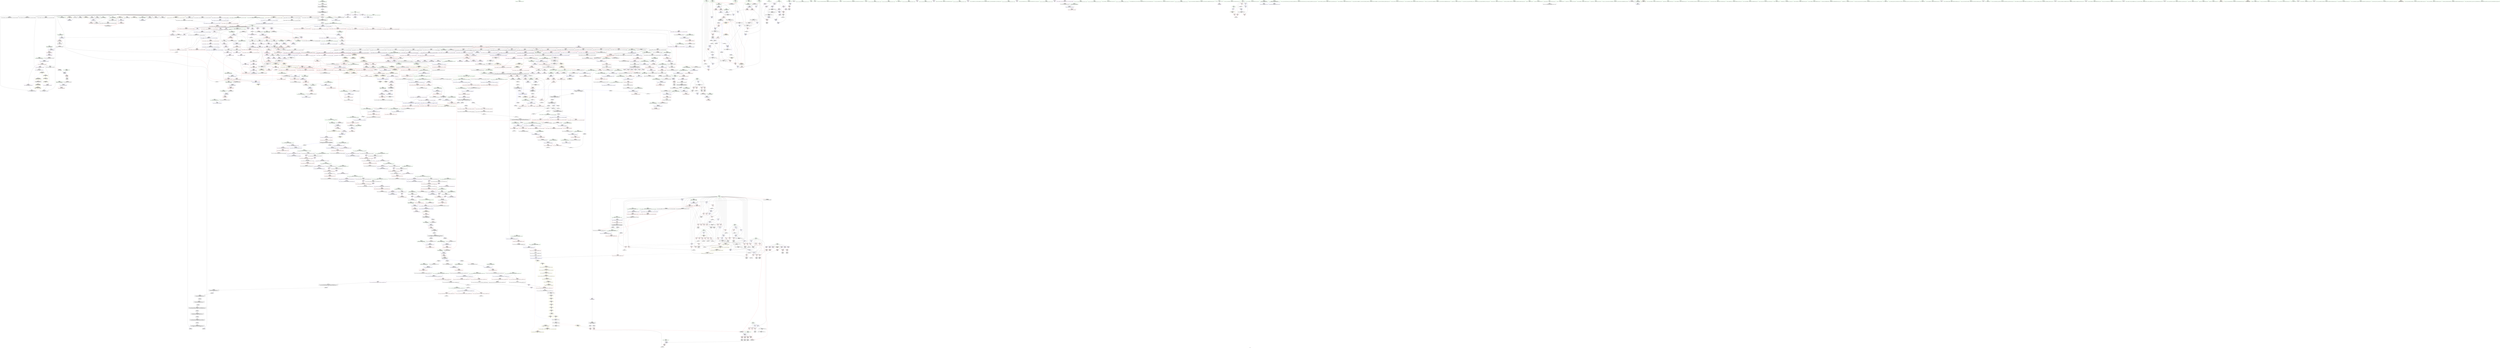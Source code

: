 digraph "SVFG" {
	label="SVFG";

	Node0x55ad96c93530 [shape=record,color=grey,label="{NodeID: 0\nNullPtr|{|<s29>99}}"];
	Node0x55ad96c93530 -> Node0x55ad96f86bf0[style=solid];
	Node0x55ad96c93530 -> Node0x55ad96f86cf0[style=solid];
	Node0x55ad96c93530 -> Node0x55ad96f86dc0[style=solid];
	Node0x55ad96c93530 -> Node0x55ad96f86e90[style=solid];
	Node0x55ad96c93530 -> Node0x55ad96f86f60[style=solid];
	Node0x55ad96c93530 -> Node0x55ad96f87030[style=solid];
	Node0x55ad96c93530 -> Node0x55ad96f87100[style=solid];
	Node0x55ad96c93530 -> Node0x55ad96f871d0[style=solid];
	Node0x55ad96c93530 -> Node0x55ad96f872a0[style=solid];
	Node0x55ad96c93530 -> Node0x55ad96f87370[style=solid];
	Node0x55ad96c93530 -> Node0x55ad96f87440[style=solid];
	Node0x55ad96c93530 -> Node0x55ad96f87510[style=solid];
	Node0x55ad96c93530 -> Node0x55ad96f875e0[style=solid];
	Node0x55ad96c93530 -> Node0x55ad96f876b0[style=solid];
	Node0x55ad96c93530 -> Node0x55ad96f87780[style=solid];
	Node0x55ad96c93530 -> Node0x55ad96f87850[style=solid];
	Node0x55ad96c93530 -> Node0x55ad96f87920[style=solid];
	Node0x55ad96c93530 -> Node0x55ad96f879f0[style=solid];
	Node0x55ad96c93530 -> Node0x55ad96f87ac0[style=solid];
	Node0x55ad96c93530 -> Node0x55ad96f87b90[style=solid];
	Node0x55ad96c93530 -> Node0x55ad96f87c60[style=solid];
	Node0x55ad96c93530 -> Node0x55ad96f91b70[style=solid];
	Node0x55ad96c93530 -> Node0x55ad96f94b90[style=solid];
	Node0x55ad96c93530 -> Node0x55ad96f94c60[style=solid];
	Node0x55ad96c93530 -> Node0x55ad96f94d30[style=solid];
	Node0x55ad96c93530 -> Node0x55ad96fb66a0[style=solid];
	Node0x55ad96c93530 -> Node0x55ad96fd5100[style=solid];
	Node0x55ad96c93530 -> Node0x55ad96fd8820[style=solid];
	Node0x55ad96c93530 -> Node0x55ad96fa49c0[style=solid];
	Node0x55ad96c93530:s29 -> Node0x55ad970b05a0[style=solid,color=red];
	Node0x55ad96f8d5f0 [shape=record,color=red,label="{NodeID: 775\n1266\<--1246\n\<--__last.addr\n_ZSt34__uninitialized_move_if_noexcept_aIPiS0_SaIiEET0_T_S3_S2_RT1_\n|{<s0>93}}"];
	Node0x55ad96f8d5f0:s0 -> Node0x55ad970b6400[style=solid,color=red];
	Node0x55ad96fa5ec0 [shape=record,color=grey,label="{NodeID: 1550\n363 = cmp(361, 362, )\n}"];
	Node0x55ad96f840a0 [shape=record,color=purple,label="{NodeID: 443\n82\<--33\n\<--back\n__cxx_global_var_init.1\n}"];
	Node0x55ad96f840a0 -> Node0x55ad96fa4b40[style=solid];
	Node0x55ad970b6610 [shape=record,color=black,label="{NodeID: 2325\n252 = PHI(196, 208, )\n0th arg _ZNSt6vectorIiSaIiEEixEm }"];
	Node0x55ad970b6610 -> Node0x55ad96f92700[style=solid];
	Node0x55ad96f77e90 [shape=record,color=green,label="{NodeID: 111\n771\<--772\n_ZNSaIiED2Ev\<--_ZNSaIiED2Ev_field_insensitive\n}"];
	Node0x55ad96f93260 [shape=record,color=blue,label="{NodeID: 886\n25\<--216\nj\<--\nmain\n}"];
	Node0x55ad96f93260 -> Node0x55ad96f9d9b0[style=dashed];
	Node0x55ad96f93260 -> Node0x55ad96f9da80[style=dashed];
	Node0x55ad96f93260 -> Node0x55ad96f9db50[style=dashed];
	Node0x55ad96f93260 -> Node0x55ad96f93260[style=dashed];
	Node0x55ad96f93260 -> Node0x55ad96f93400[style=dashed];
	Node0x55ad96f93260 -> Node0x55ad97022930[style=dashed];
	Node0x55ad970318e0 [shape=record,color=yellow,style=double,label="{NodeID: 1661\n99V_1 = ENCHI(MR_99V_0)\npts\{350000 350001 \}\nFun[_ZNKSt6vectorIiSaIiEE12_M_check_lenEmPKc]|{<s0>80|<s1>80|<s2>82|<s3>82|<s4>83|<s5>83|<s6>85|<s7>85}}"];
	Node0x55ad970318e0:s0 -> Node0x55ad9703e4c0[style=dashed,color=red];
	Node0x55ad970318e0:s1 -> Node0x55ad9703e5a0[style=dashed,color=red];
	Node0x55ad970318e0:s2 -> Node0x55ad9703e4c0[style=dashed,color=red];
	Node0x55ad970318e0:s3 -> Node0x55ad9703e5a0[style=dashed,color=red];
	Node0x55ad970318e0:s4 -> Node0x55ad9703e4c0[style=dashed,color=red];
	Node0x55ad970318e0:s5 -> Node0x55ad9703e5a0[style=dashed,color=red];
	Node0x55ad970318e0:s6 -> Node0x55ad9703e4c0[style=dashed,color=red];
	Node0x55ad970318e0:s7 -> Node0x55ad9703e5a0[style=dashed,color=red];
	Node0x55ad96f99b20 [shape=record,color=purple,label="{NodeID: 554\n1513\<--1501\ncoerce.dive1\<--__last\n_ZSt18uninitialized_copyISt13move_iteratorIPiES1_ET0_T_S4_S3_\n}"];
	Node0x55ad96f99b20 -> Node0x55ad96fb9760[style=solid];
	Node0x55ad96f7c6c0 [shape=record,color=green,label="{NodeID: 222\n1541\<--1542\n__first\<--__first_field_insensitive\n_ZNSt20__uninitialized_copyILb1EE13__uninit_copyISt13move_iteratorIPiES3_EET0_T_S6_S5_\n}"];
	Node0x55ad96f7c6c0 -> Node0x55ad96f82290[style=solid];
	Node0x55ad96f7c6c0 -> Node0x55ad96f9a0d0[style=solid];
	Node0x55ad96fb8580 [shape=record,color=blue,label="{NodeID: 997\n1329\<--1324\n__b.addr\<--__b\n_ZSt3maxImERKT_S2_S2_\n}"];
	Node0x55ad96fb8580 -> Node0x55ad96f8dfb0[style=dashed];
	Node0x55ad96fb8580 -> Node0x55ad96f8e080[style=dashed];
	Node0x55ad96f9f550 [shape=record,color=red,label="{NodeID: 665\n282\<--281\n\<--\n_ZSt3maxIiERKT_S2_S2_\n}"];
	Node0x55ad96f9f550 -> Node0x55ad96fa4cc0[style=solid];
	Node0x55ad96f8a6d0 [shape=record,color=black,label="{NodeID: 333\n689\<--685\nsub.ptr.lhs.cast\<--\n_ZNSt12_Vector_baseIiSaIiEED2Ev\n}"];
	Node0x55ad96f8a6d0 -> Node0x55ad96fd62a0[style=solid];
	Node0x55ad970ad280 [shape=record,color=black,label="{NodeID: 2215\n976 = PHI(1239, )\n}"];
	Node0x55ad970ad280 -> Node0x55ad96fb6910[style=solid];
	Node0x55ad96cf2130 [shape=record,color=green,label="{NodeID: 1\n7\<--1\n__dso_handle\<--dummyObj\nGlob }"];
	Node0x55ad96f8d6c0 [shape=record,color=red,label="{NodeID: 776\n1270\<--1248\n\<--__result.addr\n_ZSt34__uninitialized_move_if_noexcept_aIPiS0_SaIiEET0_T_S3_S2_RT1_\n|{<s0>94}}"];
	Node0x55ad96f8d6c0:s0 -> Node0x55ad970b7000[style=solid,color=red];
	Node0x55ad96fa6040 [shape=record,color=grey,label="{NodeID: 1551\n369 = cmp(367, 368, )\n}"];
	Node0x55ad96f84170 [shape=record,color=purple,label="{NodeID: 444\n111\<--33\n\<--back\n__cxx_global_array_dtor\n}"];
	Node0x55ad970b6790 [shape=record,color=black,label="{NodeID: 2326\n253 = PHI(198, 210, )\n1st arg _ZNSt6vectorIiSaIiEEixEm }"];
	Node0x55ad970b6790 -> Node0x55ad96f927d0[style=solid];
	Node0x55ad96f77f90 [shape=record,color=green,label="{NodeID: 112\n778\<--779\n__a.addr\<--__a.addr_field_insensitive\n_ZNSt16allocator_traitsISaIiEE10deallocateERS0_Pim\n}"];
	Node0x55ad96f77f90 -> Node0x55ad96fa15d0[style=solid];
	Node0x55ad96f77f90 -> Node0x55ad96fb54c0[style=solid];
	Node0x55ad96f93330 [shape=record,color=blue,label="{NodeID: 887\n373\<--375\narrayidx26\<--\nmain\n}"];
	Node0x55ad96f93330 -> Node0x55ad96f93330[style=dashed];
	Node0x55ad96f93330 -> Node0x55ad97029c30[style=dashed];
	Node0x55ad96f99bf0 [shape=record,color=purple,label="{NodeID: 555\n1524\<--1507\ncoerce.dive3\<--agg.tmp\n_ZSt18uninitialized_copyISt13move_iteratorIPiES1_ET0_T_S4_S3_\n}"];
	Node0x55ad96f99bf0 -> Node0x55ad96f8f0c0[style=solid];
	Node0x55ad96f7c790 [shape=record,color=green,label="{NodeID: 223\n1543\<--1544\n__last\<--__last_field_insensitive\n_ZNSt20__uninitialized_copyILb1EE13__uninit_copyISt13move_iteratorIPiES3_EET0_T_S6_S5_\n}"];
	Node0x55ad96f7c790 -> Node0x55ad96f82360[style=solid];
	Node0x55ad96f7c790 -> Node0x55ad96f9a1a0[style=solid];
	Node0x55ad96fb8650 [shape=record,color=blue,label="{NodeID: 998\n1325\<--1339\nretval\<--\n_ZSt3maxImERKT_S2_S2_\n}"];
	Node0x55ad96fb8650 -> Node0x55ad9702e230[style=dashed];
	Node0x55ad96f9f620 [shape=record,color=red,label="{NodeID: 666\n505\<--296\n\<--retval\nmain\n}"];
	Node0x55ad96f9f620 -> Node0x55ad96f89d10[style=solid];
	Node0x55ad96f8a7a0 [shape=record,color=black,label="{NodeID: 334\n690\<--688\nsub.ptr.rhs.cast\<--\n_ZNSt12_Vector_baseIiSaIiEED2Ev\n}"];
	Node0x55ad96f8a7a0 -> Node0x55ad96fd62a0[style=solid];
	Node0x55ad970ad3c0 [shape=record,color=black,label="{NodeID: 2216\n986 = PHI()\n}"];
	Node0x55ad96cf6e10 [shape=record,color=green,label="{NodeID: 2\n9\<--1\n\<--dummyObj\nCan only get source location for instruction, argument, global var or function.}"];
	Node0x55ad96f8d790 [shape=record,color=red,label="{NodeID: 777\n1271\<--1250\n\<--__alloc.addr\n_ZSt34__uninitialized_move_if_noexcept_aIPiS0_SaIiEET0_T_S3_S2_RT1_\n|{<s0>94}}"];
	Node0x55ad96f8d790:s0 -> Node0x55ad970b7140[style=solid,color=red];
	Node0x55ad97018630 [shape=record,color=black,label="{NodeID: 1552\nMR_69V_4 = PHI(MR_69V_6, MR_69V_3, )\npts\{16 \}\n|{|<s5>24|<s6>25|<s7>26|<s8>27}}"];
	Node0x55ad97018630 -> Node0x55ad96f9f960[style=dashed];
	Node0x55ad97018630 -> Node0x55ad96f9fd70[style=dashed];
	Node0x55ad97018630 -> Node0x55ad96f938e0[style=dashed];
	Node0x55ad97018630 -> Node0x55ad97018630[style=dashed];
	Node0x55ad97018630 -> Node0x55ad97021030[style=dashed];
	Node0x55ad97018630:s5 -> Node0x55ad9702edb0[style=dashed,color=red];
	Node0x55ad97018630:s6 -> Node0x55ad9703cfa0[style=dashed,color=red];
	Node0x55ad97018630:s7 -> Node0x55ad9703cfa0[style=dashed,color=red];
	Node0x55ad97018630:s8 -> Node0x55ad9702edb0[style=dashed,color=red];
	Node0x55ad96f84240 [shape=record,color=purple,label="{NodeID: 445\n112\<--33\n\<--back\n__cxx_global_array_dtor\n}"];
	Node0x55ad96f84240 -> Node0x55ad96fd4430[style=solid];
	Node0x55ad970b6910 [shape=record,color=black,label="{NodeID: 2327\n796 = PHI(788, )\n0th arg _ZN9__gnu_cxx13new_allocatorIiE10deallocateEPim }"];
	Node0x55ad970b6910 -> Node0x55ad96fb5730[style=solid];
	Node0x55ad96f78060 [shape=record,color=green,label="{NodeID: 113\n780\<--781\n__p.addr\<--__p.addr_field_insensitive\n_ZNSt16allocator_traitsISaIiEE10deallocateERS0_Pim\n}"];
	Node0x55ad96f78060 -> Node0x55ad96fa16a0[style=solid];
	Node0x55ad96f78060 -> Node0x55ad96fb5590[style=solid];
	Node0x55ad96f93400 [shape=record,color=blue,label="{NodeID: 888\n25\<--378\nj\<--inc28\nmain\n}"];
	Node0x55ad96f93400 -> Node0x55ad96f9d9b0[style=dashed];
	Node0x55ad96f93400 -> Node0x55ad96f9da80[style=dashed];
	Node0x55ad96f93400 -> Node0x55ad96f9db50[style=dashed];
	Node0x55ad96f93400 -> Node0x55ad96f93260[style=dashed];
	Node0x55ad96f93400 -> Node0x55ad96f93400[style=dashed];
	Node0x55ad96f93400 -> Node0x55ad97022930[style=dashed];
	Node0x55ad96f99cc0 [shape=record,color=purple,label="{NodeID: 556\n1526\<--1509\ncoerce.dive4\<--agg.tmp2\n_ZSt18uninitialized_copyISt13move_iteratorIPiES1_ET0_T_S4_S3_\n}"];
	Node0x55ad96f99cc0 -> Node0x55ad96f8f190[style=solid];
	Node0x55ad96f7c860 [shape=record,color=green,label="{NodeID: 224\n1545\<--1546\n__result.addr\<--__result.addr_field_insensitive\n_ZNSt20__uninitialized_copyILb1EE13__uninit_copyISt13move_iteratorIPiES3_EET0_T_S6_S5_\n}"];
	Node0x55ad96f7c860 -> Node0x55ad96f8f260[style=solid];
	Node0x55ad96f7c860 -> Node0x55ad96fb9d10[style=solid];
	Node0x55ad96fb8720 [shape=record,color=blue,label="{NodeID: 999\n1325\<--1342\nretval\<--\n_ZSt3maxImERKT_S2_S2_\n}"];
	Node0x55ad96fb8720 -> Node0x55ad9702e230[style=dashed];
	Node0x55ad9703a110 [shape=record,color=yellow,style=double,label="{NodeID: 1774\n173V_1 = ENCHI(MR_173V_0)\npts\{14840000 \}\nFun[_ZSt32__make_move_if_noexcept_iteratorIiSt13move_iteratorIPiEET0_PT_]|{<s0>106}}"];
	Node0x55ad9703a110:s0 -> Node0x55ad96fbb230[style=dashed,color=red];
	Node0x55ad96f9f6f0 [shape=record,color=red,label="{NodeID: 667\n342\<--341\n\<--arrayidx12\nmain\n}"];
	Node0x55ad96f9f6f0 -> Node0x55ad96f891b0[style=solid];
	Node0x55ad96f8a870 [shape=record,color=black,label="{NodeID: 335\n755\<--754\n\<--_M_impl\n_ZNSt12_Vector_baseIiSaIiEE13_M_deallocateEPim\n|{<s0>44}}"];
	Node0x55ad96f8a870:s0 -> Node0x55ad970b5a60[style=solid,color=red];
	Node0x55ad970ad490 [shape=record,color=black,label="{NodeID: 2217\n1011 = PHI(661, )\n|{<s0>70}}"];
	Node0x55ad970ad490:s0 -> Node0x55ad970b50f0[style=solid,color=red];
	Node0x55ad96ce1960 [shape=record,color=green,label="{NodeID: 3\n36\<--1\n.str\<--dummyObj\nGlob }"];
	Node0x55ad96f8d860 [shape=record,color=red,label="{NodeID: 778\n1273\<--1272\n\<--coerce.dive4\n_ZSt34__uninitialized_move_if_noexcept_aIPiS0_SaIiEET0_T_S3_S2_RT1_\n|{<s0>94}}"];
	Node0x55ad96f8d860:s0 -> Node0x55ad970b6d80[style=solid,color=red];
	Node0x55ad96f84310 [shape=record,color=purple,label="{NodeID: 446\n119\<--33\n\<--back\n__cxx_global_array_dtor\n}"];
	Node0x55ad96f84310 -> Node0x55ad96fd80a0[style=solid];
	Node0x55ad970b6a20 [shape=record,color=black,label="{NodeID: 2328\n797 = PHI(789, )\n1st arg _ZN9__gnu_cxx13new_allocatorIiE10deallocateEPim }"];
	Node0x55ad970b6a20 -> Node0x55ad96fb5800[style=solid];
	Node0x55ad96f78130 [shape=record,color=green,label="{NodeID: 114\n782\<--783\n__n.addr\<--__n.addr_field_insensitive\n_ZNSt16allocator_traitsISaIiEE10deallocateERS0_Pim\n}"];
	Node0x55ad96f78130 -> Node0x55ad96fa1770[style=solid];
	Node0x55ad96f78130 -> Node0x55ad96fb5660[style=solid];
	Node0x55ad96f934d0 [shape=record,color=blue,label="{NodeID: 889\n19\<--381\nx\<--\nmain\n}"];
	Node0x55ad96f934d0 -> Node0x55ad96f9c080[style=dashed];
	Node0x55ad96f934d0 -> Node0x55ad96f9c150[style=dashed];
	Node0x55ad96f934d0 -> Node0x55ad96f9c220[style=dashed];
	Node0x55ad96f934d0 -> Node0x55ad96f9c2f0[style=dashed];
	Node0x55ad96f934d0 -> Node0x55ad96f934d0[style=dashed];
	Node0x55ad96f934d0 -> Node0x55ad96f93810[style=dashed];
	Node0x55ad96f934d0 -> Node0x55ad96f93e90[style=dashed];
	Node0x55ad96f934d0 -> Node0x55ad97021a30[style=dashed];
	Node0x55ad96f934d0 -> Node0x55ad9702ce30[style=dashed];
	Node0x55ad96f99d90 [shape=record,color=purple,label="{NodeID: 557\n1776\<--1517\noffset_0\<--\n}"];
	Node0x55ad96f99d90 -> Node0x55ad96fb99d0[style=solid];
	Node0x55ad96f7c930 [shape=record,color=green,label="{NodeID: 225\n1547\<--1548\nagg.tmp\<--agg.tmp_field_insensitive\n_ZNSt20__uninitialized_copyILb1EE13__uninit_copyISt13move_iteratorIPiES3_EET0_T_S6_S5_\n}"];
	Node0x55ad96f7c930 -> Node0x55ad96f82430[style=solid];
	Node0x55ad96f7c930 -> Node0x55ad96f9a270[style=solid];
	Node0x55ad96fb87f0 [shape=record,color=blue,label="{NodeID: 1000\n1349\<--1348\n__a.addr\<--__a\n_ZNSt16allocator_traitsISaIiEE8max_sizeERKS0_\n}"];
	Node0x55ad96fb87f0 -> Node0x55ad96f8e2f0[style=dashed];
	Node0x55ad96f9f7c0 [shape=record,color=red,label="{NodeID: 668\n388\<--387\n\<--arrayidx31\nmain\n}"];
	Node0x55ad96f9f7c0 -> Node0x55ad96f89420[style=solid];
	Node0x55ad96f8a940 [shape=record,color=black,label="{NodeID: 336\n769\<--768\n\<--this1\n_ZNSt12_Vector_baseIiSaIiEE12_Vector_implD2Ev\n|{<s0>45}}"];
	Node0x55ad96f8a940:s0 -> Node0x55ad970b3d60[style=solid,color=red];
	Node0x55ad970ad600 [shape=record,color=black,label="{NodeID: 2218\n1031 = PHI(661, )\n|{<s0>74}}"];
	Node0x55ad970ad600:s0 -> Node0x55ad970b50f0[style=solid,color=red];
	Node0x55ad96cb8370 [shape=record,color=green,label="{NodeID: 4\n38\<--1\n.str.2\<--dummyObj\nGlob }"];
	Node0x55ad96f8d930 [shape=record,color=red,label="{NodeID: 779\n1275\<--1274\n\<--coerce.dive5\n_ZSt34__uninitialized_move_if_noexcept_aIPiS0_SaIiEET0_T_S3_S2_RT1_\n|{<s0>94}}"];
	Node0x55ad96f8d930:s0 -> Node0x55ad970b6ec0[style=solid,color=red];
	Node0x55ad96f843e0 [shape=record,color=purple,label="{NodeID: 447\n188\<--33\narrayidx\<--back\n_Z3DFSii\n|{<s0>13}}"];
	Node0x55ad96f843e0:s0 -> Node0x55ad970b8a20[style=solid,color=red];
	Node0x55ad970b6b30 [shape=record,color=black,label="{NodeID: 2329\n798 = PHI(790, )\n2nd arg _ZN9__gnu_cxx13new_allocatorIiE10deallocateEPim }"];
	Node0x55ad970b6b30 -> Node0x55ad96fb58d0[style=solid];
	Node0x55ad96f7cd70 [shape=record,color=green,label="{NodeID: 115\n792\<--793\n_ZN9__gnu_cxx13new_allocatorIiE10deallocateEPim\<--_ZN9__gnu_cxx13new_allocatorIiE10deallocateEPim_field_insensitive\n}"];
	Node0x55ad96f935a0 [shape=record,color=blue,label="{NodeID: 890\n27\<--9\nlen\<--\nmain\n}"];
	Node0x55ad96f935a0 -> Node0x55ad97029730[style=dashed];
	Node0x55ad96f99e60 [shape=record,color=purple,label="{NodeID: 558\n1777\<--1518\noffset_0\<--\n}"];
	Node0x55ad96f99e60 -> Node0x55ad96f909f0[style=solid];
	Node0x55ad96f7ca00 [shape=record,color=green,label="{NodeID: 226\n1549\<--1550\nagg.tmp2\<--agg.tmp2_field_insensitive\n_ZNSt20__uninitialized_copyILb1EE13__uninit_copyISt13move_iteratorIPiES3_EET0_T_S6_S5_\n}"];
	Node0x55ad96f7ca00 -> Node0x55ad96f82500[style=solid];
	Node0x55ad96f7ca00 -> Node0x55ad96f9a340[style=solid];
	Node0x55ad96fb88c0 [shape=record,color=blue,label="{NodeID: 1001\n1360\<--1359\nthis.addr\<--this\n_ZNKSt12_Vector_baseIiSaIiEE19_M_get_Tp_allocatorEv\n}"];
	Node0x55ad96fb88c0 -> Node0x55ad96f8e3c0[style=dashed];
	Node0x55ad96f9f890 [shape=record,color=red,label="{NodeID: 669\n404\<--403\n\<--arrayidx36\nmain\n}"];
	Node0x55ad96f9f890 -> Node0x55ad96f93810[style=solid];
	Node0x55ad96f8aa10 [shape=record,color=black,label="{NodeID: 337\n788\<--787\n\<--\n_ZNSt16allocator_traitsISaIiEE10deallocateERS0_Pim\n|{<s0>46}}"];
	Node0x55ad96f8aa10:s0 -> Node0x55ad970b6910[style=solid,color=red];
	Node0x55ad970ad740 [shape=record,color=black,label="{NodeID: 2219\n1115 = PHI(1119, )\n}"];
	Node0x55ad970ad740 -> Node0x55ad96fa3f40[style=solid];
	Node0x55ad96cba9b0 [shape=record,color=green,label="{NodeID: 5\n40\<--1\n.str.3\<--dummyObj\nGlob }"];
	Node0x55ad96f8da00 [shape=record,color=red,label="{NodeID: 780\n1285\<--1282\nthis1\<--this.addr\n_ZNK9__gnu_cxx17__normal_iteratorIPiSt6vectorIiSaIiEEE4baseEv\n}"];
	Node0x55ad96f8da00 -> Node0x55ad96f99090[style=solid];
	Node0x55ad96f844b0 [shape=record,color=purple,label="{NodeID: 448\n196\<--33\narrayidx2\<--back\n_Z3DFSii\n|{<s0>14}}"];
	Node0x55ad96f844b0:s0 -> Node0x55ad970b6610[style=solid,color=red];
	Node0x55ad970b6c40 [shape=record,color=black,label="{NodeID: 2330\n1348 = PHI(1313, )\n0th arg _ZNSt16allocator_traitsISaIiEE8max_sizeERKS0_ }"];
	Node0x55ad970b6c40 -> Node0x55ad96fb87f0[style=solid];
	Node0x55ad96f7ce70 [shape=record,color=green,label="{NodeID: 116\n799\<--800\nthis.addr\<--this.addr_field_insensitive\n_ZN9__gnu_cxx13new_allocatorIiE10deallocateEPim\n}"];
	Node0x55ad96f7ce70 -> Node0x55ad96fa1840[style=solid];
	Node0x55ad96f7ce70 -> Node0x55ad96fb5730[style=solid];
	Node0x55ad96f93670 [shape=record,color=blue,label="{NodeID: 891\n395\<--397\narrayidx33\<--\nmain\n}"];
	Node0x55ad96f93670 -> Node0x55ad97029c30[style=dashed];
	Node0x55ad96f99f30 [shape=record,color=purple,label="{NodeID: 559\n1779\<--1520\noffset_0\<--\n}"];
	Node0x55ad96f99f30 -> Node0x55ad96fb9aa0[style=solid];
	Node0x55ad96f7cad0 [shape=record,color=green,label="{NodeID: 227\n1568\<--1569\n_ZSt4copyISt13move_iteratorIPiES1_ET0_T_S4_S3_\<--_ZSt4copyISt13move_iteratorIPiES1_ET0_T_S4_S3__field_insensitive\n}"];
	Node0x55ad96fb8990 [shape=record,color=blue,label="{NodeID: 1002\n1369\<--1368\nthis.addr\<--this\n_ZNK9__gnu_cxx13new_allocatorIiE8max_sizeEv\n}"];
	Node0x55ad96fb8990 -> Node0x55ad96f8e490[style=dashed];
	Node0x55ad9703a3e0 [shape=record,color=yellow,style=double,label="{NodeID: 1777\n16V_1 = ENCHI(MR_16V_0)\npts\{350000 \}\nFun[_ZNSt6vectorIiSaIiEEixEm]}"];
	Node0x55ad9703a3e0 -> Node0x55ad96f9efa0[style=dashed];
	Node0x55ad96f9f960 [shape=record,color=red,label="{NodeID: 670\n412\<--411\n\<--call38\nmain\n}"];
	Node0x55ad96f9f960 -> Node0x55ad96f938e0[style=solid];
	Node0x55ad96f8aae0 [shape=record,color=black,label="{NodeID: 338\n810\<--809\n\<--\n_ZN9__gnu_cxx13new_allocatorIiE10deallocateEPim\n}"];
	Node0x55ad970ad880 [shape=record,color=black,label="{NodeID: 2220\n1144 = PHI(1306, )\n}"];
	Node0x55ad970ad880 -> Node0x55ad96fd6120[style=solid];
	Node0x55ad96f55840 [shape=record,color=green,label="{NodeID: 6\n42\<--1\n.str.4\<--dummyObj\nGlob }"];
	Node0x55ad96f8dad0 [shape=record,color=red,label="{NodeID: 781\n1297\<--1291\n\<--__a.addr\n_ZNSt16allocator_traitsISaIiEE7destroyIiEEvRS0_PT_\n}"];
	Node0x55ad96f8dad0 -> Node0x55ad96f8cea0[style=solid];
	Node0x55ad97019620 [shape=record,color=black,label="{NodeID: 1556\nMR_81V_3 = PHI(MR_81V_5, MR_81V_2, )\npts\{28 \}\n|{|<s3>25|<s4>26|<s5>27}}"];
	Node0x55ad97019620 -> Node0x55ad96f9fd70[style=dashed];
	Node0x55ad97019620 -> Node0x55ad96f935a0[style=dashed];
	Node0x55ad97019620 -> Node0x55ad97022e30[style=dashed];
	Node0x55ad97019620:s3 -> Node0x55ad9703cfa0[style=dashed,color=red];
	Node0x55ad97019620:s4 -> Node0x55ad9703cfa0[style=dashed,color=red];
	Node0x55ad97019620:s5 -> Node0x55ad9702eec0[style=dashed,color=red];
	Node0x55ad96f84580 [shape=record,color=purple,label="{NodeID: 449\n208\<--33\narrayidx7\<--back\n_Z3DFSii\n|{<s0>15}}"];
	Node0x55ad96f84580:s0 -> Node0x55ad970b6610[style=solid,color=red];
	Node0x55ad970b6d80 [shape=record,color=black,label="{NodeID: 2331\n1440 = PHI(1273, )\n0th arg _ZSt22__uninitialized_copy_aISt13move_iteratorIPiES1_iET0_T_S4_S3_RSaIT1_E }"];
	Node0x55ad970b6d80 -> Node0x55ad96fb90e0[style=solid];
	Node0x55ad96f7cf40 [shape=record,color=green,label="{NodeID: 117\n801\<--802\n__p.addr\<--__p.addr_field_insensitive\n_ZN9__gnu_cxx13new_allocatorIiE10deallocateEPim\n}"];
	Node0x55ad96f7cf40 -> Node0x55ad96fa1910[style=solid];
	Node0x55ad96f7cf40 -> Node0x55ad96fb5800[style=solid];
	Node0x55ad96f93740 [shape=record,color=blue,label="{NodeID: 892\n27\<--399\nlen\<--inc34\nmain\n}"];
	Node0x55ad96f93740 -> Node0x55ad97029730[style=dashed];
	Node0x55ad96f9a000 [shape=record,color=purple,label="{NodeID: 560\n1780\<--1521\noffset_0\<--\n}"];
	Node0x55ad96f9a000 -> Node0x55ad96f90ac0[style=solid];
	Node0x55ad96f7cbd0 [shape=record,color=green,label="{NodeID: 228\n1575\<--1576\n__first\<--__first_field_insensitive\n_ZSt4copyISt13move_iteratorIPiES1_ET0_T_S4_S3_\n}"];
	Node0x55ad96f7cbd0 -> Node0x55ad96f826a0[style=solid];
	Node0x55ad96f7cbd0 -> Node0x55ad96f9a750[style=solid];
	Node0x55ad96fb8a60 [shape=record,color=blue,label="{NodeID: 1003\n1378\<--1376\nthis.addr\<--this\n_ZN9__gnu_cxx17__normal_iteratorIPiSt6vectorIiSaIiEEEC2ERKS1_\n}"];
	Node0x55ad96fb8a60 -> Node0x55ad96f8e560[style=dashed];
	Node0x55ad96f9fa30 [shape=record,color=red,label="{NodeID: 671\n445\<--444\n\<--arrayidx54\nmain\n}"];
	Node0x55ad96f9fa30 -> Node0x55ad96f89830[style=solid];
	Node0x55ad96f8abb0 [shape=record,color=black,label="{NodeID: 339\n823\<--822\n\<--this1\n_ZNSaIiED2Ev\n|{<s0>48}}"];
	Node0x55ad96f8abb0:s0 -> Node0x55ad970b80e0[style=solid,color=red];
	Node0x55ad970ad9c0 [shape=record,color=black,label="{NodeID: 2221\n1147 = PHI(231, )\n}"];
	Node0x55ad970ad9c0 -> Node0x55ad96fd6120[style=solid];
	Node0x55ad96f55b20 [shape=record,color=green,label="{NodeID: 7\n45\<--1\n\<--dummyObj\nCan only get source location for instruction, argument, global var or function.}"];
	Node0x55ad96f8dba0 [shape=record,color=red,label="{NodeID: 782\n1299\<--1293\n\<--__p.addr\n_ZNSt16allocator_traitsISaIiEE7destroyIiEEvRS0_PT_\n|{<s0>95}}"];
	Node0x55ad96f8dba0:s0 -> Node0x55ad970b5840[style=solid,color=red];
	Node0x55ad96f84650 [shape=record,color=purple,label="{NodeID: 450\n319\<--33\narrayidx\<--back\nmain\n|{<s0>20}}"];
	Node0x55ad96f84650:s0 -> Node0x55ad970b5620[style=solid,color=red];
	Node0x55ad970b6ec0 [shape=record,color=black,label="{NodeID: 2332\n1441 = PHI(1275, )\n1st arg _ZSt22__uninitialized_copy_aISt13move_iteratorIPiES1_iET0_T_S4_S3_RSaIT1_E }"];
	Node0x55ad970b6ec0 -> Node0x55ad96fb91b0[style=solid];
	Node0x55ad96f7d010 [shape=record,color=green,label="{NodeID: 118\n803\<--804\n.addr\<--.addr_field_insensitive\n_ZN9__gnu_cxx13new_allocatorIiE10deallocateEPim\n}"];
	Node0x55ad96f7d010 -> Node0x55ad96fb58d0[style=solid];
	Node0x55ad96f93810 [shape=record,color=blue,label="{NodeID: 893\n19\<--404\nx\<--\nmain\n}"];
	Node0x55ad96f93810 -> Node0x55ad96f9c080[style=dashed];
	Node0x55ad96f93810 -> Node0x55ad96f9c150[style=dashed];
	Node0x55ad96f93810 -> Node0x55ad96f9c220[style=dashed];
	Node0x55ad96f93810 -> Node0x55ad96f9c2f0[style=dashed];
	Node0x55ad96f93810 -> Node0x55ad96f934d0[style=dashed];
	Node0x55ad96f93810 -> Node0x55ad96f93810[style=dashed];
	Node0x55ad96f93810 -> Node0x55ad96f93e90[style=dashed];
	Node0x55ad96f93810 -> Node0x55ad97021a30[style=dashed];
	Node0x55ad96f93810 -> Node0x55ad9702ce30[style=dashed];
	Node0x55ad96f9a0d0 [shape=record,color=purple,label="{NodeID: 561\n1551\<--1541\ncoerce.dive\<--__first\n_ZNSt20__uninitialized_copyILb1EE13__uninit_copyISt13move_iteratorIPiES3_EET0_T_S6_S5_\n}"];
	Node0x55ad96f9a0d0 -> Node0x55ad96fb9b70[style=solid];
	Node0x55ad96f7cca0 [shape=record,color=green,label="{NodeID: 229\n1577\<--1578\n__last\<--__last_field_insensitive\n_ZSt4copyISt13move_iteratorIPiES1_ET0_T_S4_S3_\n}"];
	Node0x55ad96f7cca0 -> Node0x55ad96f82770[style=solid];
	Node0x55ad96f7cca0 -> Node0x55ad96f9a820[style=solid];
	Node0x55ad96fb8b30 [shape=record,color=blue,label="{NodeID: 1004\n1380\<--1377\n__i.addr\<--__i\n_ZN9__gnu_cxx17__normal_iteratorIPiSt6vectorIiSaIiEEEC2ERKS1_\n}"];
	Node0x55ad96fb8b30 -> Node0x55ad96f8e630[style=dashed];
	Node0x55ad96f9fb00 [shape=record,color=red,label="{NodeID: 672\n451\<--450\n\<--arrayidx58\nmain\n}"];
	Node0x55ad96f9fb00 -> Node0x55ad96f899d0[style=solid];
	Node0x55ad96f8ac80 [shape=record,color=black,label="{NodeID: 340\n846\<--844\n\<--this1\n_ZNSt6vectorIiSaIiEE15_M_erase_at_endEPi\n}"];
	Node0x55ad96f8ac80 -> Node0x55ad96f97010[style=solid];
	Node0x55ad96f8ac80 -> Node0x55ad96f970e0[style=solid];
	Node0x55ad970adb00 [shape=record,color=black,label="{NodeID: 2222\n1157 = PHI(231, )\n}"];
	Node0x55ad970adb00 -> Node0x55ad96fd6ba0[style=solid];
	Node0x55ad96f55be0 [shape=record,color=green,label="{NodeID: 8\n216\<--1\n\<--dummyObj\nCan only get source location for instruction, argument, global var or function.}"];
	Node0x55ad96f8dc70 [shape=record,color=red,label="{NodeID: 783\n1311\<--1308\nthis1\<--this.addr\n_ZNKSt6vectorIiSaIiEE8max_sizeEv\n}"];
	Node0x55ad96f8dc70 -> Node0x55ad96f8cf70[style=solid];
	Node0x55ad96f84720 [shape=record,color=purple,label="{NodeID: 451\n344\<--33\narrayidx14\<--back\nmain\n|{<s0>22}}"];
	Node0x55ad96f84720:s0 -> Node0x55ad970b2c10[style=solid,color=red];
	Node0x55ad970b7000 [shape=record,color=black,label="{NodeID: 2333\n1442 = PHI(1270, )\n2nd arg _ZSt22__uninitialized_copy_aISt13move_iteratorIPiES1_iET0_T_S4_S3_RSaIT1_E }"];
	Node0x55ad970b7000 -> Node0x55ad96fb9280[style=solid];
	Node0x55ad96f7d0e0 [shape=record,color=green,label="{NodeID: 119\n812\<--813\n_ZdlPv\<--_ZdlPv_field_insensitive\n}"];
	Node0x55ad96f938e0 [shape=record,color=blue,label="{NodeID: 894\n15\<--412\nans\<--\nmain\n}"];
	Node0x55ad96f938e0 -> Node0x55ad97018630[style=dashed];
	Node0x55ad96f9a1a0 [shape=record,color=purple,label="{NodeID: 562\n1553\<--1543\ncoerce.dive1\<--__last\n_ZNSt20__uninitialized_copyILb1EE13__uninit_copyISt13move_iteratorIPiES3_EET0_T_S6_S5_\n}"];
	Node0x55ad96f9a1a0 -> Node0x55ad96fb9c40[style=solid];
	Node0x55ad96f85110 [shape=record,color=green,label="{NodeID: 230\n1579\<--1580\n__result.addr\<--__result.addr_field_insensitive\n_ZSt4copyISt13move_iteratorIPiES1_ET0_T_S4_S3_\n}"];
	Node0x55ad96f85110 -> Node0x55ad96f8f4d0[style=solid];
	Node0x55ad96f85110 -> Node0x55ad96fba120[style=solid];
	Node0x55ad96fb8c00 [shape=record,color=blue,label="{NodeID: 1005\n1385\<--1387\n_M_current\<--\n_ZN9__gnu_cxx17__normal_iteratorIPiSt6vectorIiSaIiEEEC2ERKS1_\n|{<s0>77|<s1>90}}"];
	Node0x55ad96fb8c00:s0 -> Node0x55ad97054640[style=dashed,color=blue];
	Node0x55ad96fb8c00:s1 -> Node0x55ad970547a0[style=dashed,color=blue];
	Node0x55ad96f9fbd0 [shape=record,color=red,label="{NodeID: 673\n454\<--453\n\<--arrayidx60\nmain\n}"];
	Node0x55ad96f9fbd0 -> Node0x55ad96fa55c0[style=solid];
	Node0x55ad96f8ad50 [shape=record,color=black,label="{NodeID: 341\n850\<--844\n\<--this1\n_ZNSt6vectorIiSaIiEE15_M_erase_at_endEPi\n|{<s0>49}}"];
	Node0x55ad96f8ad50:s0 -> Node0x55ad970b1900[style=solid,color=red];
	Node0x55ad970adc40 [shape=record,color=black,label="{NodeID: 2223\n1158 = PHI(231, )\n}"];
	Node0x55ad970adc40 -> Node0x55ad96fb76e0[style=solid];
	Node0x55ad96f560d0 [shape=record,color=green,label="{NodeID: 9\n249\<--1\n\<--dummyObj\nCan only get source location for instruction, argument, global var or function.}"];
	Node0x55ad96f8dd40 [shape=record,color=red,label="{NodeID: 784\n1345\<--1325\n\<--retval\n_ZSt3maxImERKT_S2_S2_\n}"];
	Node0x55ad96f8dd40 -> Node0x55ad96f81180[style=solid];
	Node0x55ad96f847f0 [shape=record,color=purple,label="{NodeID: 452\n299\<--36\n\<--.str\nmain\n}"];
	Node0x55ad970b7140 [shape=record,color=black,label="{NodeID: 2334\n1443 = PHI(1271, )\n3rd arg _ZSt22__uninitialized_copy_aISt13move_iteratorIPiES1_iET0_T_S4_S3_RSaIT1_E }"];
	Node0x55ad970b7140 -> Node0x55ad96fb9350[style=solid];
	Node0x55ad96f7d1e0 [shape=record,color=green,label="{NodeID: 120\n819\<--820\nthis.addr\<--this.addr_field_insensitive\n_ZNSaIiED2Ev\n}"];
	Node0x55ad96f7d1e0 -> Node0x55ad96fa19e0[style=solid];
	Node0x55ad96f7d1e0 -> Node0x55ad96fb59a0[style=solid];
	Node0x55ad96f939b0 [shape=record,color=blue,label="{NodeID: 895\n23\<--417\ni\<--inc40\nmain\n}"];
	Node0x55ad96f939b0 -> Node0x55ad96f9ce50[style=dashed];
	Node0x55ad96f939b0 -> Node0x55ad96f9cf20[style=dashed];
	Node0x55ad96f939b0 -> Node0x55ad96f9cff0[style=dashed];
	Node0x55ad96f939b0 -> Node0x55ad96f9d0c0[style=dashed];
	Node0x55ad96f939b0 -> Node0x55ad96f939b0[style=dashed];
	Node0x55ad96f939b0 -> Node0x55ad96f93b50[style=dashed];
	Node0x55ad97032120 [shape=record,color=yellow,style=double,label="{NodeID: 1670\n32V_1 = ENCHI(MR_32V_0)\npts\{1431 \}\nFun[_ZSt34__uninitialized_move_if_noexcept_aIPiS0_SaIiEET0_T_S3_S2_RT1_]|{<s0>94}}"];
	Node0x55ad97032120:s0 -> Node0x55ad9703ac50[style=dashed,color=red];
	Node0x55ad96f9a270 [shape=record,color=purple,label="{NodeID: 563\n1563\<--1547\ncoerce.dive3\<--agg.tmp\n_ZNSt20__uninitialized_copyILb1EE13__uninit_copyISt13move_iteratorIPiES3_EET0_T_S6_S5_\n}"];
	Node0x55ad96f9a270 -> Node0x55ad96f8f330[style=solid];
	Node0x55ad96f851e0 [shape=record,color=green,label="{NodeID: 231\n1581\<--1582\nagg.tmp\<--agg.tmp_field_insensitive\n_ZSt4copyISt13move_iteratorIPiES1_ET0_T_S4_S3_\n}"];
	Node0x55ad96f851e0 -> Node0x55ad96f82840[style=solid];
	Node0x55ad96f851e0 -> Node0x55ad96f9a8f0[style=solid];
	Node0x55ad96fb8cd0 [shape=record,color=blue,label="{NodeID: 1006\n1393\<--1391\n__a.addr\<--__a\n_ZNSt16allocator_traitsISaIiEE8allocateERS0_m\n}"];
	Node0x55ad96fb8cd0 -> Node0x55ad96f8e7d0[style=dashed];
	Node0x55ad96f9fca0 [shape=record,color=red,label="{NodeID: 674\n463\<--462\n\<--arrayidx64\nmain\n}"];
	Node0x55ad96f9fca0 -> Node0x55ad96f93f60[style=solid];
	Node0x55ad96f8ae20 [shape=record,color=black,label="{NodeID: 342\n854\<--844\n\<--this1\n_ZNSt6vectorIiSaIiEE15_M_erase_at_endEPi\n}"];
	Node0x55ad96f8ae20 -> Node0x55ad96f971b0[style=solid];
	Node0x55ad96f8ae20 -> Node0x55ad96f97280[style=solid];
	Node0x55ad970add80 [shape=record,color=black,label="{NodeID: 2224\n1160 = PHI(1322, )\n}"];
	Node0x55ad970add80 -> Node0x55ad96fa45c0[style=solid];
	Node0x55ad96f561d0 [shape=record,color=green,label="{NodeID: 10\n375\<--1\n\<--dummyObj\nCan only get source location for instruction, argument, global var or function.}"];
	Node0x55ad96f8de10 [shape=record,color=red,label="{NodeID: 785\n1333\<--1327\n\<--__a.addr\n_ZSt3maxImERKT_S2_S2_\n}"];
	Node0x55ad96f8de10 -> Node0x55ad96f8e150[style=solid];
	Node0x55ad96f848c0 [shape=record,color=purple,label="{NodeID: 453\n309\<--36\n\<--.str\nmain\n}"];
	Node0x55ad970b7280 [shape=record,color=black,label="{NodeID: 2335\n1098 = PHI(877, )\n0th arg _ZN9__gnu_cxx13new_allocatorIiE9constructIiJRKiEEEvPT_DpOT0_ }"];
	Node0x55ad970b7280 -> Node0x55ad96fb7060[style=solid];
	Node0x55ad96f7d2b0 [shape=record,color=green,label="{NodeID: 121\n825\<--826\n_ZN9__gnu_cxx13new_allocatorIiED2Ev\<--_ZN9__gnu_cxx13new_allocatorIiED2Ev_field_insensitive\n}"];
	Node0x55ad96f93a80 [shape=record,color=blue,label="{NodeID: 896\n17\<--9\nans2\<--\nmain\n}"];
	Node0x55ad96f93a80 -> Node0x55ad9701f230[style=dashed];
	Node0x55ad96f9a340 [shape=record,color=purple,label="{NodeID: 564\n1565\<--1549\ncoerce.dive4\<--agg.tmp2\n_ZNSt20__uninitialized_copyILb1EE13__uninit_copyISt13move_iteratorIPiES3_EET0_T_S6_S5_\n}"];
	Node0x55ad96f9a340 -> Node0x55ad96f8f400[style=solid];
	Node0x55ad96f852b0 [shape=record,color=green,label="{NodeID: 232\n1583\<--1584\nagg.tmp3\<--agg.tmp3_field_insensitive\n_ZSt4copyISt13move_iteratorIPiES1_ET0_T_S4_S3_\n}"];
	Node0x55ad96f852b0 -> Node0x55ad96f82910[style=solid];
	Node0x55ad96f852b0 -> Node0x55ad96f9a9c0[style=solid];
	Node0x55ad96fb8da0 [shape=record,color=blue,label="{NodeID: 1007\n1395\<--1392\n__n.addr\<--__n\n_ZNSt16allocator_traitsISaIiEE8allocateERS0_m\n}"];
	Node0x55ad96fb8da0 -> Node0x55ad96f8e8a0[style=dashed];
	Node0x55ad96f9fd70 [shape=record,color=red,label="{NodeID: 675\n497\<--496\n\<--call78\nmain\n}"];
	Node0x55ad96f8aef0 [shape=record,color=black,label="{NodeID: 343\n877\<--876\n\<--\n_ZNSt16allocator_traitsISaIiEE9constructIiJRKiEEEvRS0_PT_DpOT0_\n|{<s0>53}}"];
	Node0x55ad96f8aef0:s0 -> Node0x55ad970b7280[style=solid,color=red];
	Node0x55ad970adec0 [shape=record,color=black,label="{NodeID: 2225\n1167 = PHI(231, )\n}"];
	Node0x55ad970adec0 -> Node0x55ad96fa5140[style=solid];
	Node0x55ad96f562d0 [shape=record,color=green,label="{NodeID: 11\n391\<--1\n\<--dummyObj\nCan only get source location for instruction, argument, global var or function.}"];
	Node0x55ad96f8dee0 [shape=record,color=red,label="{NodeID: 786\n1342\<--1327\n\<--__a.addr\n_ZSt3maxImERKT_S2_S2_\n}"];
	Node0x55ad96f8dee0 -> Node0x55ad96fb8720[style=solid];
	Node0x55ad96f84990 [shape=record,color=purple,label="{NodeID: 454\n337\<--36\n\<--.str\nmain\n}"];
	Node0x55ad970b73c0 [shape=record,color=black,label="{NodeID: 2336\n1099 = PHI(878, )\n1st arg _ZN9__gnu_cxx13new_allocatorIiE9constructIiJRKiEEEvPT_DpOT0_ }"];
	Node0x55ad970b73c0 -> Node0x55ad96fb7130[style=solid];
	Node0x55ad96f7d3b0 [shape=record,color=green,label="{NodeID: 122\n830\<--831\nthis.addr\<--this.addr_field_insensitive\n_ZN9__gnu_cxx13new_allocatorIiED2Ev\n}"];
	Node0x55ad96f7d3b0 -> Node0x55ad96fa1ab0[style=solid];
	Node0x55ad96f7d3b0 -> Node0x55ad96fb5a70[style=solid];
	Node0x55ad96f93b50 [shape=record,color=blue,label="{NodeID: 897\n23\<--216\ni\<--\nmain\n}"];
	Node0x55ad96f93b50 -> Node0x55ad96f9d190[style=dashed];
	Node0x55ad96f93b50 -> Node0x55ad96f9d260[style=dashed];
	Node0x55ad96f93b50 -> Node0x55ad96f9d330[style=dashed];
	Node0x55ad96f93b50 -> Node0x55ad96f93cf0[style=dashed];
	Node0x55ad96f93b50 -> Node0x55ad96f93dc0[style=dashed];
	Node0x55ad96f9a410 [shape=record,color=purple,label="{NodeID: 565\n1782\<--1556\noffset_0\<--\n}"];
	Node0x55ad96f9a410 -> Node0x55ad96fb9de0[style=solid];
	Node0x55ad96f85380 [shape=record,color=green,label="{NodeID: 233\n1596\<--1597\n_ZSt12__miter_baseIPiEDTcl12__miter_basecldtfp_4baseEEESt13move_iteratorIT_E\<--_ZSt12__miter_baseIPiEDTcl12__miter_basecldtfp_4baseEEESt13move_iteratorIT_E_field_insensitive\n}"];
	Node0x55ad96fb8e70 [shape=record,color=blue,label="{NodeID: 1008\n1410\<--1407\nthis.addr\<--this\n_ZN9__gnu_cxx13new_allocatorIiE8allocateEmPKv\n}"];
	Node0x55ad96fb8e70 -> Node0x55ad96f8e970[style=dashed];
	Node0x55ad96f9fe40 [shape=record,color=red,label="{NodeID: 676\n515\<--512\nthis1\<--this.addr\n_ZNSt6vectorIiSaIiEE5clearEv\n|{|<s1>29}}"];
	Node0x55ad96f9fe40 -> Node0x55ad96f89de0[style=solid];
	Node0x55ad96f9fe40:s1 -> Node0x55ad970b13b0[style=solid,color=red];
	Node0x55ad96f8afc0 [shape=record,color=black,label="{NodeID: 344\n931\<--915\n\<--this1\n_ZNSt6vectorIiSaIiEE17_M_realloc_insertIJRKiEEEvN9__gnu_cxx17__normal_iteratorIPiS1_EEDpOT_\n|{<s0>57}}"];
	Node0x55ad96f8afc0:s0 -> Node0x55ad970b0160[style=solid,color=red];
	Node0x55ad970ae000 [shape=record,color=black,label="{NodeID: 2226\n1171 = PHI(1306, )\n}"];
	Node0x55ad970ae000 -> Node0x55ad96fa5440[style=solid];
	Node0x55ad96f563d0 [shape=record,color=green,label="{NodeID: 12\n397\<--1\n\<--dummyObj\nCan only get source location for instruction, argument, global var or function.}"];
	Node0x55ad96f8dfb0 [shape=record,color=red,label="{NodeID: 787\n1335\<--1329\n\<--__b.addr\n_ZSt3maxImERKT_S2_S2_\n}"];
	Node0x55ad96f8dfb0 -> Node0x55ad96f8e220[style=solid];
	Node0x55ad96f84a60 [shape=record,color=purple,label="{NodeID: 455\n354\<--38\n\<--.str.2\nmain\n}"];
	Node0x55ad970b7500 [shape=record,color=black,label="{NodeID: 2337\n1100 = PHI(880, )\n2nd arg _ZN9__gnu_cxx13new_allocatorIiE9constructIiJRKiEEEvPT_DpOT0_ }"];
	Node0x55ad970b7500 -> Node0x55ad96fb7200[style=solid];
	Node0x55ad96f7d480 [shape=record,color=green,label="{NodeID: 123\n838\<--839\nthis.addr\<--this.addr_field_insensitive\n_ZNSt6vectorIiSaIiEE15_M_erase_at_endEPi\n}"];
	Node0x55ad96f7d480 -> Node0x55ad96fa1b80[style=solid];
	Node0x55ad96f7d480 -> Node0x55ad96fb5b40[style=solid];
	Node0x55ad96f93c20 [shape=record,color=blue,label="{NodeID: 898\n429\<--375\narrayidx46\<--\nmain\n}"];
	Node0x55ad96f93c20 -> Node0x55ad96f9fa30[style=dashed];
	Node0x55ad96f93c20 -> Node0x55ad96f93c20[style=dashed];
	Node0x55ad96f93c20 -> Node0x55ad96f94030[style=dashed];
	Node0x55ad96f93c20 -> Node0x55ad97023830[style=dashed];
	Node0x55ad96f93c20 -> Node0x55ad9702d830[style=dashed];
	Node0x55ad96f9a4e0 [shape=record,color=purple,label="{NodeID: 566\n1783\<--1557\noffset_0\<--\n}"];
	Node0x55ad96f9a4e0 -> Node0x55ad96f90b90[style=solid];
	Node0x55ad96f85480 [shape=record,color=green,label="{NodeID: 234\n1606\<--1607\n_ZSt14__copy_move_a2ILb1EPiS0_ET1_T0_S2_S1_\<--_ZSt14__copy_move_a2ILb1EPiS0_ET1_T0_S2_S1__field_insensitive\n}"];
	Node0x55ad96fb8f40 [shape=record,color=blue,label="{NodeID: 1009\n1412\<--1408\n__n.addr\<--__n\n_ZN9__gnu_cxx13new_allocatorIiE8allocateEmPKv\n}"];
	Node0x55ad96fb8f40 -> Node0x55ad96f8ea40[style=dashed];
	Node0x55ad96fb8f40 -> Node0x55ad96f8eb10[style=dashed];
	Node0x55ad96f9ff10 [shape=record,color=red,label="{NodeID: 677\n519\<--518\n\<--_M_start\n_ZNSt6vectorIiSaIiEE5clearEv\n|{<s0>29}}"];
	Node0x55ad96f9ff10:s0 -> Node0x55ad970b14c0[style=solid,color=red];
	Node0x55ad96f8b090 [shape=record,color=black,label="{NodeID: 345\n939\<--915\n\<--this1\n_ZNSt6vectorIiSaIiEE17_M_realloc_insertIJRKiEEEvN9__gnu_cxx17__normal_iteratorIPiS1_EEDpOT_\n}"];
	Node0x55ad96f8b090 -> Node0x55ad96f974f0[style=solid];
	Node0x55ad970ae140 [shape=record,color=black,label="{NodeID: 2227\n1174 = PHI(1306, )\n}"];
	Node0x55ad970ae140 -> Node0x55ad96fd4b60[style=solid];
	Node0x55ad96f568d0 [shape=record,color=green,label="{NodeID: 13\n475\<--1\n\<--dummyObj\nCan only get source location for instruction, argument, global var or function.}"];
	Node0x55ad96f8e080 [shape=record,color=red,label="{NodeID: 788\n1339\<--1329\n\<--__b.addr\n_ZSt3maxImERKT_S2_S2_\n}"];
	Node0x55ad96f8e080 -> Node0x55ad96fb8650[style=solid];
	Node0x55ad96f84b30 [shape=record,color=purple,label="{NodeID: 456\n498\<--40\n\<--.str.3\nmain\n}"];
	Node0x55ad970b7640 [shape=record,color=black,label="{NodeID: 2338\n269 = PHI(175, 15, 15, )\n0th arg _ZSt3maxIiERKT_S2_S2_ }"];
	Node0x55ad970b7640 -> Node0x55ad96f928a0[style=solid];
	Node0x55ad96f7d550 [shape=record,color=green,label="{NodeID: 124\n840\<--841\n__pos.addr\<--__pos.addr_field_insensitive\n_ZNSt6vectorIiSaIiEE15_M_erase_at_endEPi\n}"];
	Node0x55ad96f7d550 -> Node0x55ad96fa1c50[style=solid];
	Node0x55ad96f7d550 -> Node0x55ad96fa1d20[style=solid];
	Node0x55ad96f7d550 -> Node0x55ad96fb5c10[style=solid];
	Node0x55ad96f93cf0 [shape=record,color=blue,label="{NodeID: 899\n23\<--433\ni\<--inc48\nmain\n}"];
	Node0x55ad96f93cf0 -> Node0x55ad96f9d190[style=dashed];
	Node0x55ad96f93cf0 -> Node0x55ad96f9d260[style=dashed];
	Node0x55ad96f93cf0 -> Node0x55ad96f9d330[style=dashed];
	Node0x55ad96f93cf0 -> Node0x55ad96f93cf0[style=dashed];
	Node0x55ad96f93cf0 -> Node0x55ad96f93dc0[style=dashed];
	Node0x55ad96f9a5b0 [shape=record,color=purple,label="{NodeID: 567\n1785\<--1559\noffset_0\<--\n}"];
	Node0x55ad96f9a5b0 -> Node0x55ad96fb9eb0[style=solid];
	Node0x55ad96f85580 [shape=record,color=green,label="{NodeID: 235\n1613\<--1614\n__first.addr\<--__first.addr_field_insensitive\n_ZSt14__copy_move_a2ILb1EPiS0_ET1_T0_S2_S1_\n}"];
	Node0x55ad96f85580 -> Node0x55ad96f8f740[style=solid];
	Node0x55ad96f85580 -> Node0x55ad96fba390[style=solid];
	Node0x55ad96fb9010 [shape=record,color=blue,label="{NodeID: 1010\n1414\<--1409\n.addr\<--\n_ZN9__gnu_cxx13new_allocatorIiE8allocateEmPKv\n}"];
	Node0x55ad96f9ffe0 [shape=record,color=red,label="{NodeID: 678\n535\<--527\nthis1\<--this.addr\n_ZNSt6vectorIiSaIiEE9push_backERKi\n|{|<s5>31|<s6>32}}"];
	Node0x55ad96f9ffe0 -> Node0x55ad96f89eb0[style=solid];
	Node0x55ad96f9ffe0 -> Node0x55ad96f89f80[style=solid];
	Node0x55ad96f9ffe0 -> Node0x55ad96f8a050[style=solid];
	Node0x55ad96f9ffe0 -> Node0x55ad96f8a120[style=solid];
	Node0x55ad96f9ffe0 -> Node0x55ad96f8a1f0[style=solid];
	Node0x55ad96f9ffe0:s5 -> Node0x55ad970b62c0[style=solid,color=red];
	Node0x55ad96f9ffe0:s6 -> Node0x55ad970b3010[style=solid,color=red];
	Node0x55ad96f8b160 [shape=record,color=black,label="{NodeID: 346\n949\<--915\n\<--this1\n_ZNSt6vectorIiSaIiEE17_M_realloc_insertIJRKiEEEvN9__gnu_cxx17__normal_iteratorIPiS1_EEDpOT_\n}"];
	Node0x55ad96f8b160 -> Node0x55ad96f975c0[style=solid];
	Node0x55ad96f8b160 -> Node0x55ad96f97690[style=solid];
	Node0x55ad970ae280 [shape=record,color=black,label="{NodeID: 2228\n1190 = PHI(1280, )\n}"];
	Node0x55ad970ae280 -> Node0x55ad96fa4830[style=solid];
	Node0x55ad96f569d0 [shape=record,color=green,label="{NodeID: 14\n918\<--1\n\<--dummyObj\nCan only get source location for instruction, argument, global var or function.|{<s0>54}}"];
	Node0x55ad96f569d0:s0 -> Node0x55ad970b1f60[style=solid,color=red];
	Node0x55ad96f8e150 [shape=record,color=red,label="{NodeID: 789\n1334\<--1333\n\<--\n_ZSt3maxImERKT_S2_S2_\n}"];
	Node0x55ad96f8e150 -> Node0x55ad96fd8b20[style=solid];
	Node0x55ad96f84c00 [shape=record,color=purple,label="{NodeID: 457\n916\<--42\n\<--.str.4\n_ZNSt6vectorIiSaIiEE17_M_realloc_insertIJRKiEEEvN9__gnu_cxx17__normal_iteratorIPiS1_EEDpOT_\n|{<s0>54}}"];
	Node0x55ad96f84c00:s0 -> Node0x55ad970b2070[style=solid,color=red];
	Node0x55ad970b7920 [shape=record,color=black,label="{NodeID: 2339\n270 = PHI(177, 27, 17, )\n1st arg _ZSt3maxIiERKT_S2_S2_ }"];
	Node0x55ad970b7920 -> Node0x55ad96f92970[style=solid];
	Node0x55ad96f7d620 [shape=record,color=green,label="{NodeID: 125\n867\<--868\n__a.addr\<--__a.addr_field_insensitive\n_ZNSt16allocator_traitsISaIiEE9constructIiJRKiEEEvRS0_PT_DpOT0_\n}"];
	Node0x55ad96f7d620 -> Node0x55ad96fa1ec0[style=solid];
	Node0x55ad96f7d620 -> Node0x55ad96fb5db0[style=solid];
	Node0x55ad96f93dc0 [shape=record,color=blue,label="{NodeID: 900\n23\<--216\ni\<--\nmain\n}"];
	Node0x55ad96f93dc0 -> Node0x55ad96f9d400[style=dashed];
	Node0x55ad96f93dc0 -> Node0x55ad96f9d4d0[style=dashed];
	Node0x55ad96f93dc0 -> Node0x55ad96f9d5a0[style=dashed];
	Node0x55ad96f93dc0 -> Node0x55ad96f9d670[style=dashed];
	Node0x55ad96f93dc0 -> Node0x55ad96f9d740[style=dashed];
	Node0x55ad96f93dc0 -> Node0x55ad96f9d810[style=dashed];
	Node0x55ad96f93dc0 -> Node0x55ad96f9d8e0[style=dashed];
	Node0x55ad96f93dc0 -> Node0x55ad96f94440[style=dashed];
	Node0x55ad96f93dc0 -> Node0x55ad97022430[style=dashed];
	Node0x55ad970325b0 [shape=record,color=yellow,style=double,label="{NodeID: 1675\n32V_1 = ENCHI(MR_32V_0)\npts\{1431 \}\nFun[_ZSt13__copy_move_aILb1EPiS0_ET1_T0_S2_S1_]|{<s0>124|<s1>124|<s2>124}}"];
	Node0x55ad970325b0:s0 -> Node0x55ad96f90ed0[style=dashed,color=red];
	Node0x55ad970325b0:s1 -> Node0x55ad96fbae20[style=dashed,color=red];
	Node0x55ad970325b0:s2 -> Node0x55ad9702c430[style=dashed,color=red];
	Node0x55ad96f9a680 [shape=record,color=purple,label="{NodeID: 568\n1786\<--1560\noffset_0\<--\n}"];
	Node0x55ad96f9a680 -> Node0x55ad96f90c60[style=solid];
	Node0x55ad96f85650 [shape=record,color=green,label="{NodeID: 236\n1615\<--1616\n__last.addr\<--__last.addr_field_insensitive\n_ZSt14__copy_move_a2ILb1EPiS0_ET1_T0_S2_S1_\n}"];
	Node0x55ad96f85650 -> Node0x55ad96f8f810[style=solid];
	Node0x55ad96f85650 -> Node0x55ad96fba460[style=solid];
	Node0x55ad96fb90e0 [shape=record,color=blue,label="{NodeID: 1011\n1456\<--1440\ncoerce.dive\<--__first.coerce\n_ZSt22__uninitialized_copy_aISt13move_iteratorIPiES1_iET0_T_S4_S3_RSaIT1_E\n}"];
	Node0x55ad96fb90e0 -> Node0x55ad96f90850[style=dashed];
	Node0x55ad9703ac50 [shape=record,color=yellow,style=double,label="{NodeID: 1786\n32V_1 = ENCHI(MR_32V_0)\npts\{1431 \}\nFun[_ZSt22__uninitialized_copy_aISt13move_iteratorIPiES1_iET0_T_S4_S3_RSaIT1_E]|{<s0>105}}"];
	Node0x55ad9703ac50:s0 -> Node0x55ad9703dd60[style=dashed,color=red];
	Node0x55ad96fa00b0 [shape=record,color=red,label="{NodeID: 679\n553\<--529\n\<--__x.addr\n_ZNSt6vectorIiSaIiEE9push_backERKi\n|{<s0>30}}"];
	Node0x55ad96fa00b0:s0 -> Node0x55ad970b0b10[style=solid,color=red];
	Node0x55ad96f8b230 [shape=record,color=black,label="{NodeID: 347\n958\<--915\n\<--this1\n_ZNSt6vectorIiSaIiEE17_M_realloc_insertIJRKiEEEvN9__gnu_cxx17__normal_iteratorIPiS1_EEDpOT_\n|{<s0>61}}"];
	Node0x55ad96f8b230:s0 -> Node0x55ad970b1900[style=solid,color=red];
	Node0x55ad970ae3c0 [shape=record,color=black,label="{NodeID: 2229\n1193 = PHI(1280, )\n}"];
	Node0x55ad970ae3c0 -> Node0x55ad96f8d040[style=solid];
	Node0x55ad96f56ad0 [shape=record,color=green,label="{NodeID: 15\n1227\<--1\n\<--dummyObj\nCan only get source location for instruction, argument, global var or function.}"];
	Node0x55ad96f8e220 [shape=record,color=red,label="{NodeID: 790\n1336\<--1335\n\<--\n_ZSt3maxImERKT_S2_S2_\n}"];
	Node0x55ad96f8e220 -> Node0x55ad96fd8b20[style=solid];
	Node0x55ad96f84cd0 [shape=record,color=purple,label="{NodeID: 458\n1767\<--44\nllvm.global_ctors_0\<--llvm.global_ctors\nGlob }"];
	Node0x55ad96f84cd0 -> Node0x55ad96f91970[style=solid];
	Node0x55ad970b7ae0 [shape=record,color=black,label="{NodeID: 2340\n596 = PHI(101, 161, 709, 860, 1075, )\n0th arg __clang_call_terminate }"];
	Node0x55ad96f7d6f0 [shape=record,color=green,label="{NodeID: 126\n869\<--870\n__p.addr\<--__p.addr_field_insensitive\n_ZNSt16allocator_traitsISaIiEE9constructIiJRKiEEEvRS0_PT_DpOT0_\n}"];
	Node0x55ad96f7d6f0 -> Node0x55ad96fa1f90[style=solid];
	Node0x55ad96f7d6f0 -> Node0x55ad96fb5e80[style=solid];
	Node0x55ad96f93e90 [shape=record,color=blue,label="{NodeID: 901\n19\<--458\nx\<--\nmain\n}"];
	Node0x55ad96f93e90 -> Node0x55ad96f9c3c0[style=dashed];
	Node0x55ad96f93e90 -> Node0x55ad96f9c490[style=dashed];
	Node0x55ad96f93e90 -> Node0x55ad96f9c560[style=dashed];
	Node0x55ad96f93e90 -> Node0x55ad9702ce30[style=dashed];
	Node0x55ad96f9a750 [shape=record,color=purple,label="{NodeID: 569\n1585\<--1575\ncoerce.dive\<--__first\n_ZSt4copyISt13move_iteratorIPiES1_ET0_T_S4_S3_\n}"];
	Node0x55ad96f9a750 -> Node0x55ad96fb9f80[style=solid];
	Node0x55ad96f85720 [shape=record,color=green,label="{NodeID: 237\n1617\<--1618\n__result.addr\<--__result.addr_field_insensitive\n_ZSt14__copy_move_a2ILb1EPiS0_ET1_T0_S2_S1_\n}"];
	Node0x55ad96f85720 -> Node0x55ad96f8f8e0[style=solid];
	Node0x55ad96f85720 -> Node0x55ad96fba530[style=solid];
	Node0x55ad96fb91b0 [shape=record,color=blue,label="{NodeID: 1012\n1458\<--1441\ncoerce.dive1\<--__last.coerce\n_ZSt22__uninitialized_copy_aISt13move_iteratorIPiES1_iET0_T_S4_S3_RSaIT1_E\n}"];
	Node0x55ad96fb91b0 -> Node0x55ad96f90920[style=dashed];
	Node0x55ad96fa0180 [shape=record,color=red,label="{NodeID: 680\n569\<--529\n\<--__x.addr\n_ZNSt6vectorIiSaIiEE9push_backERKi\n|{<s0>32}}"];
	Node0x55ad96fa0180:s0 -> Node0x55ad970b3230[style=solid,color=red];
	Node0x55ad96f8b300 [shape=record,color=black,label="{NodeID: 348\n969\<--915\n\<--this1\n_ZNSt6vectorIiSaIiEE17_M_realloc_insertIJRKiEEEvN9__gnu_cxx17__normal_iteratorIPiS1_EEDpOT_\n}"];
	Node0x55ad96f8b300 -> Node0x55ad96f97830[style=solid];
	Node0x55ad96f8b300 -> Node0x55ad96f97900[style=solid];
	Node0x55ad970ae500 [shape=record,color=black,label="{NodeID: 2230\n1232 = PHI(1390, )\n}"];
	Node0x55ad970ae500 -> Node0x55ad96fd5100[style=solid];
	Node0x55ad96f56bd0 [shape=record,color=green,label="{NodeID: 16\n1374\<--1\n\<--dummyObj\nCan only get source location for instruction, argument, global var or function.}"];
	Node0x55ad96f8e2f0 [shape=record,color=red,label="{NodeID: 791\n1352\<--1349\n\<--__a.addr\n_ZNSt16allocator_traitsISaIiEE8max_sizeERKS0_\n}"];
	Node0x55ad96f8e2f0 -> Node0x55ad96f81250[style=solid];
	Node0x55ad96f84dd0 [shape=record,color=purple,label="{NodeID: 459\n1768\<--44\nllvm.global_ctors_1\<--llvm.global_ctors\nGlob }"];
	Node0x55ad96f84dd0 -> Node0x55ad96f91a70[style=solid];
	Node0x55ad970b7e40 [shape=record,color=black,label="{NodeID: 2341\n1376 = PHI(1082, 1202, )\n0th arg _ZN9__gnu_cxx17__normal_iteratorIPiSt6vectorIiSaIiEEEC2ERKS1_ }"];
	Node0x55ad970b7e40 -> Node0x55ad96fb8a60[style=solid];
	Node0x55ad96f7d7c0 [shape=record,color=green,label="{NodeID: 127\n871\<--872\n__args.addr\<--__args.addr_field_insensitive\n_ZNSt16allocator_traitsISaIiEE9constructIiJRKiEEEvRS0_PT_DpOT0_\n}"];
	Node0x55ad96f7d7c0 -> Node0x55ad96fa2060[style=solid];
	Node0x55ad96f7d7c0 -> Node0x55ad96fb5f50[style=solid];
	Node0x55ad96f93f60 [shape=record,color=blue,label="{NodeID: 902\n21\<--463\ny\<--\nmain\n}"];
	Node0x55ad96f93f60 -> Node0x55ad96f9c630[style=dashed];
	Node0x55ad96f93f60 -> Node0x55ad96f9c700[style=dashed];
	Node0x55ad96f93f60 -> Node0x55ad96f9c7d0[style=dashed];
	Node0x55ad96f93f60 -> Node0x55ad9702d330[style=dashed];
	Node0x55ad96f9a820 [shape=record,color=purple,label="{NodeID: 570\n1587\<--1577\ncoerce.dive1\<--__last\n_ZSt4copyISt13move_iteratorIPiES1_ET0_T_S4_S3_\n}"];
	Node0x55ad96f9a820 -> Node0x55ad96fba050[style=solid];
	Node0x55ad96f857f0 [shape=record,color=green,label="{NodeID: 238\n1624\<--1625\n_ZSt12__niter_baseIPiET_S1_\<--_ZSt12__niter_baseIPiET_S1__field_insensitive\n}"];
	Node0x55ad96fb9280 [shape=record,color=blue,label="{NodeID: 1013\n1448\<--1442\n__result.addr\<--__result\n_ZSt22__uninitialized_copy_aISt13move_iteratorIPiES1_iET0_T_S4_S3_RSaIT1_E\n}"];
	Node0x55ad96fb9280 -> Node0x55ad96f8ebe0[style=dashed];
	Node0x55ad96fa0250 [shape=record,color=red,label="{NodeID: 681\n539\<--538\n\<--_M_finish\n_ZNSt6vectorIiSaIiEE9push_backERKi\n}"];
	Node0x55ad96fa0250 -> Node0x55ad96fa5740[style=solid];
	Node0x55ad96f8b3d0 [shape=record,color=black,label="{NodeID: 349\n974\<--915\n\<--this1\n_ZNSt6vectorIiSaIiEE17_M_realloc_insertIJRKiEEEvN9__gnu_cxx17__normal_iteratorIPiS1_EEDpOT_\n|{<s0>64}}"];
	Node0x55ad96f8b3d0:s0 -> Node0x55ad970b1900[style=solid,color=red];
	Node0x55ad970ae640 [shape=record,color=black,label="{NodeID: 2231\n1261 = PHI(1481, )\n}"];
	Node0x55ad970ae640 -> Node0x55ad96fb7fd0[style=solid];
	Node0x55ad96f56cd0 [shape=record,color=green,label="{NodeID: 17\n1465\<--1\n\<--dummyObj\nCan only get source location for instruction, argument, global var or function.}"];
	Node0x55ad96f8e3c0 [shape=record,color=red,label="{NodeID: 792\n1363\<--1360\nthis1\<--this.addr\n_ZNKSt12_Vector_baseIiSaIiEE19_M_get_Tp_allocatorEv\n}"];
	Node0x55ad96f8e3c0 -> Node0x55ad96f99160[style=solid];
	Node0x55ad96f84ed0 [shape=record,color=purple,label="{NodeID: 460\n1769\<--44\nllvm.global_ctors_2\<--llvm.global_ctors\nGlob }"];
	Node0x55ad96f84ed0 -> Node0x55ad96f91b70[style=solid];
	Node0x55ad970b7f90 [shape=record,color=black,label="{NodeID: 2342\n1377 = PHI(1090, 1210, )\n1st arg _ZN9__gnu_cxx17__normal_iteratorIPiSt6vectorIiSaIiEEEC2ERKS1_ }"];
	Node0x55ad970b7f90 -> Node0x55ad96fb8b30[style=solid];
	Node0x55ad96f7d890 [shape=record,color=green,label="{NodeID: 128\n881\<--882\n_ZSt7forwardIRKiEOT_RNSt16remove_referenceIS2_E4typeE\<--_ZSt7forwardIRKiEOT_RNSt16remove_referenceIS2_E4typeE_field_insensitive\n}"];
	Node0x55ad96f94030 [shape=record,color=blue,label="{NodeID: 903\n467\<--397\narrayidx66\<--\nmain\n}"];
	Node0x55ad96f94030 -> Node0x55ad96f94100[style=dashed];
	Node0x55ad96f9a8f0 [shape=record,color=purple,label="{NodeID: 571\n1593\<--1581\ncoerce.dive2\<--agg.tmp\n_ZSt4copyISt13move_iteratorIPiES1_ET0_T_S4_S3_\n}"];
	Node0x55ad96f9a8f0 -> Node0x55ad96f8f5a0[style=solid];
	Node0x55ad96f858f0 [shape=record,color=green,label="{NodeID: 239\n1631\<--1632\n_ZSt13__copy_move_aILb1EPiS0_ET1_T0_S2_S1_\<--_ZSt13__copy_move_aILb1EPiS0_ET1_T0_S2_S1__field_insensitive\n}"];
	Node0x55ad96fb9350 [shape=record,color=blue,label="{NodeID: 1014\n1450\<--1443\n.addr\<--\n_ZSt22__uninitialized_copy_aISt13move_iteratorIPiES1_iET0_T_S4_S3_RSaIT1_E\n}"];
	Node0x55ad96fa0320 [shape=record,color=red,label="{NodeID: 682\n543\<--542\n\<--_M_end_of_storage\n_ZNSt6vectorIiSaIiEE9push_backERKi\n}"];
	Node0x55ad96fa0320 -> Node0x55ad96fa5740[style=solid];
	Node0x55ad96f8b4a0 [shape=record,color=black,label="{NodeID: 350\n990\<--915\n\<--this1\n_ZNSt6vectorIiSaIiEE17_M_realloc_insertIJRKiEEEvN9__gnu_cxx17__normal_iteratorIPiS1_EEDpOT_\n}"];
	Node0x55ad96f8b4a0 -> Node0x55ad96f979d0[style=solid];
	Node0x55ad970ae780 [shape=record,color=black,label="{NodeID: 2232\n1267 = PHI(1481, )\n}"];
	Node0x55ad970ae780 -> Node0x55ad96fb80a0[style=solid];
	Node0x55ad96f56dd0 [shape=record,color=green,label="{NodeID: 18\n1466\<--1\n\<--dummyObj\nCan only get source location for instruction, argument, global var or function.}"];
	Node0x55ad96f8e490 [shape=record,color=red,label="{NodeID: 793\n1372\<--1369\nthis1\<--this.addr\n_ZNK9__gnu_cxx13new_allocatorIiE8max_sizeEv\n}"];
	Node0x55ad9701f230 [shape=record,color=black,label="{NodeID: 1568\nMR_71V_4 = PHI(MR_71V_5, MR_71V_3, )\npts\{18 \}\n|{|<s5>27}}"];
	Node0x55ad9701f230 -> Node0x55ad96f9be10[style=dashed];
	Node0x55ad9701f230 -> Node0x55ad96f9fd70[style=dashed];
	Node0x55ad9701f230 -> Node0x55ad96f941d0[style=dashed];
	Node0x55ad9701f230 -> Node0x55ad9701f230[style=dashed];
	Node0x55ad9701f230 -> Node0x55ad97021530[style=dashed];
	Node0x55ad9701f230:s5 -> Node0x55ad9702eec0[style=dashed,color=red];
	Node0x55ad96f84fd0 [shape=record,color=purple,label="{NodeID: 461\n77\<--76\narrayctor.next\<--arrayctor.cur\n__cxx_global_var_init.1\n}"];
	Node0x55ad96f84fd0 -> Node0x55ad96fd45c0[style=solid];
	Node0x55ad96f84fd0 -> Node0x55ad96fa4b40[style=solid];
	Node0x55ad970b80e0 [shape=record,color=black,label="{NodeID: 2343\n829 = PHI(823, )\n0th arg _ZN9__gnu_cxx13new_allocatorIiED2Ev }"];
	Node0x55ad970b80e0 -> Node0x55ad96fb5a70[style=solid];
	Node0x55ad96f7d990 [shape=record,color=green,label="{NodeID: 129\n884\<--885\n_ZN9__gnu_cxx13new_allocatorIiE9constructIiJRKiEEEvPT_DpOT0_\<--_ZN9__gnu_cxx13new_allocatorIiE9constructIiJRKiEEEvPT_DpOT0__field_insensitive\n}"];
	Node0x55ad96f94100 [shape=record,color=blue,label="{NodeID: 904\n471\<--397\narrayidx68\<--\nmain\n}"];
	Node0x55ad96f94100 -> Node0x55ad9702d830[style=dashed];
	Node0x55ad96f9a9c0 [shape=record,color=purple,label="{NodeID: 572\n1601\<--1583\ncoerce.dive4\<--agg.tmp3\n_ZSt4copyISt13move_iteratorIPiES1_ET0_T_S4_S3_\n}"];
	Node0x55ad96f9a9c0 -> Node0x55ad96f8f670[style=solid];
	Node0x55ad96f859f0 [shape=record,color=green,label="{NodeID: 240\n1636\<--1637\n__it\<--__it_field_insensitive\n_ZSt12__miter_baseIPiEDTcl12__miter_basecldtfp_4baseEEESt13move_iteratorIT_E\n|{|<s1>122}}"];
	Node0x55ad96f859f0 -> Node0x55ad96f9add0[style=solid];
	Node0x55ad96f859f0:s1 -> Node0x55ad970b3340[style=solid,color=red];
	Node0x55ad96fb9420 [shape=record,color=blue, style = dotted,label="{NodeID: 1015\n1770\<--1772\noffset_0\<--dummyVal\n_ZSt22__uninitialized_copy_aISt13move_iteratorIPiES1_iET0_T_S4_S3_RSaIT1_E\n}"];
	Node0x55ad96fb9420 -> Node0x55ad96f8ecb0[style=dashed];
	Node0x55ad96fa03f0 [shape=record,color=red,label="{NodeID: 683\n552\<--551\n\<--_M_finish5\n_ZNSt6vectorIiSaIiEE9push_backERKi\n|{<s0>30}}"];
	Node0x55ad96fa03f0:s0 -> Node0x55ad970b0990[style=solid,color=red];
	Node0x55ad96f8b570 [shape=record,color=black,label="{NodeID: 351\n1010\<--915\n\<--this1\n_ZNSt6vectorIiSaIiEE17_M_realloc_insertIJRKiEEEvN9__gnu_cxx17__normal_iteratorIPiS1_EEDpOT_\n|{<s0>69}}"];
	Node0x55ad96f8b570:s0 -> Node0x55ad970b1900[style=solid,color=red];
	Node0x55ad970ae8c0 [shape=record,color=black,label="{NodeID: 2233\n1276 = PHI(1439, )\n}"];
	Node0x55ad970ae8c0 -> Node0x55ad96f8cd00[style=solid];
	Node0x55ad96f56ed0 [shape=record,color=green,label="{NodeID: 19\n4\<--6\n_ZStL8__ioinit\<--_ZStL8__ioinit_field_insensitive\nGlob }"];
	Node0x55ad96f56ed0 -> Node0x55ad96f833a0[style=solid];
	Node0x55ad96f8e560 [shape=record,color=red,label="{NodeID: 794\n1384\<--1378\nthis1\<--this.addr\n_ZN9__gnu_cxx17__normal_iteratorIPiSt6vectorIiSaIiEEEC2ERKS1_\n}"];
	Node0x55ad96f8e560 -> Node0x55ad96f99230[style=solid];
	Node0x55ad96f95060 [shape=record,color=purple,label="{NodeID: 462\n115\<--114\narraydestroy.element\<--arraydestroy.elementPast\n__cxx_global_array_dtor\n|{|<s2>7}}"];
	Node0x55ad96f95060 -> Node0x55ad96fd4430[style=solid];
	Node0x55ad96f95060 -> Node0x55ad96fd80a0[style=solid];
	Node0x55ad96f95060:s2 -> Node0x55ad970b17f0[style=solid,color=red];
	Node0x55ad970b81f0 [shape=record,color=black,label="{NodeID: 2344\n1368 = PHI(1353, 1419, )\n0th arg _ZNK9__gnu_cxx13new_allocatorIiE8max_sizeEv }"];
	Node0x55ad970b81f0 -> Node0x55ad96fb8990[style=solid];
	Node0x55ad96f7da90 [shape=record,color=green,label="{NodeID: 130\n891\<--892\n__position\<--__position_field_insensitive\n_ZNSt6vectorIiSaIiEE17_M_realloc_insertIJRKiEEEvN9__gnu_cxx17__normal_iteratorIPiS1_EEDpOT_\n|{|<s1>56|<s2>60|<s3>63}}"];
	Node0x55ad96f7da90 -> Node0x55ad96f97350[style=solid];
	Node0x55ad96f7da90:s1 -> Node0x55ad970b4780[style=solid,color=red];
	Node0x55ad96f7da90:s2 -> Node0x55ad970b8490[style=solid,color=red];
	Node0x55ad96f7da90:s3 -> Node0x55ad970b8490[style=solid,color=red];
	Node0x55ad96f941d0 [shape=record,color=blue,label="{NodeID: 905\n17\<--474\nans2\<--add\nmain\n|{|<s2>25}}"];
	Node0x55ad96f941d0 -> Node0x55ad96f9bee0[style=dashed];
	Node0x55ad96f941d0 -> Node0x55ad96f942a0[style=dashed];
	Node0x55ad96f941d0:s2 -> Node0x55ad9703cfa0[style=dashed,color=red];
	Node0x55ad96f9aa90 [shape=record,color=purple,label="{NodeID: 573\n1788\<--1590\noffset_0\<--\n}"];
	Node0x55ad96f9aa90 -> Node0x55ad96fba1f0[style=solid];
	Node0x55ad96f85ac0 [shape=record,color=green,label="{NodeID: 241\n1641\<--1642\n_ZNKSt13move_iteratorIPiE4baseEv\<--_ZNKSt13move_iteratorIPiE4baseEv_field_insensitive\n}"];
	Node0x55ad96fb94f0 [shape=record,color=blue, style = dotted,label="{NodeID: 1016\n1773\<--1775\noffset_0\<--dummyVal\n_ZSt22__uninitialized_copy_aISt13move_iteratorIPiES1_iET0_T_S4_S3_RSaIT1_E\n}"];
	Node0x55ad96fb94f0 -> Node0x55ad96f8ed80[style=dashed];
	Node0x55ad96fa04c0 [shape=record,color=red,label="{NodeID: 684\n560\<--559\n\<--_M_finish7\n_ZNSt6vectorIiSaIiEE9push_backERKi\n}"];
	Node0x55ad96fa04c0 -> Node0x55ad96f963e0[style=solid];
	Node0x55ad96f8b640 [shape=record,color=black,label="{NodeID: 352\n1014\<--915\n\<--this1\n_ZNSt6vectorIiSaIiEE17_M_realloc_insertIJRKiEEEvN9__gnu_cxx17__normal_iteratorIPiS1_EEDpOT_\n|{<s0>71}}"];
	Node0x55ad96f8b640:s0 -> Node0x55ad970b0c90[style=solid,color=red];
	Node0x55ad970aea00 [shape=record,color=black,label="{NodeID: 2234\n1313 = PHI(1358, )\n|{<s0>97}}"];
	Node0x55ad970aea00:s0 -> Node0x55ad970b6c40[style=solid,color=red];
	Node0x55ad96f56fd0 [shape=record,color=green,label="{NodeID: 20\n8\<--10\nt\<--t_field_insensitive\nGlob }"];
	Node0x55ad96f56fd0 -> Node0x55ad96f9b5f0[style=solid];
	Node0x55ad96f56fd0 -> Node0x55ad96f90fa0[style=solid];
	Node0x55ad96f8e630 [shape=record,color=red,label="{NodeID: 795\n1386\<--1380\n\<--__i.addr\n_ZN9__gnu_cxx17__normal_iteratorIPiSt6vectorIiSaIiEEEC2ERKS1_\n}"];
	Node0x55ad96f8e630 -> Node0x55ad96f8e700[style=solid];
	Node0x55ad96f95130 [shape=record,color=purple,label="{NodeID: 463\n134\<--133\n_M_impl\<--\n_ZNSt6vectorIiSaIiEED2Ev\n}"];
	Node0x55ad970b8340 [shape=record,color=black,label="{NodeID: 2345\n671 = PHI(148, 158, )\n0th arg _ZNSt12_Vector_baseIiSaIiEED2Ev }"];
	Node0x55ad970b8340 -> Node0x55ad96fb4bd0[style=solid];
	Node0x55ad96f7db60 [shape=record,color=green,label="{NodeID: 131\n893\<--894\nthis.addr\<--this.addr_field_insensitive\n_ZNSt6vectorIiSaIiEE17_M_realloc_insertIJRKiEEEvN9__gnu_cxx17__normal_iteratorIPiS1_EEDpOT_\n}"];
	Node0x55ad96f7db60 -> Node0x55ad96fa2130[style=solid];
	Node0x55ad96f7db60 -> Node0x55ad96fb60f0[style=solid];
	Node0x55ad96f942a0 [shape=record,color=blue,label="{NodeID: 906\n17\<--481\nans2\<--add70\nmain\n|{|<s2>26}}"];
	Node0x55ad96f942a0 -> Node0x55ad96f9bfb0[style=dashed];
	Node0x55ad96f942a0 -> Node0x55ad96f94370[style=dashed];
	Node0x55ad96f942a0:s2 -> Node0x55ad9703cfa0[style=dashed,color=red];
	Node0x55ad97032b50 [shape=record,color=yellow,style=double,label="{NodeID: 1681\n77V_1 = ENCHI(MR_77V_0)\npts\{24 \}\nFun[_ZNSt6vectorIiSaIiEE9push_backERKi]|{<s0>30|<s1>32}}"];
	Node0x55ad97032b50:s0 -> Node0x55ad97030420[style=dashed,color=red];
	Node0x55ad97032b50:s1 -> Node0x55ad97033280[style=dashed,color=red];
	Node0x55ad96f9ab60 [shape=record,color=purple,label="{NodeID: 574\n1789\<--1591\noffset_0\<--\n}"];
	Node0x55ad96f9ab60 -> Node0x55ad96f90d30[style=solid];
	Node0x55ad96f85bc0 [shape=record,color=green,label="{NodeID: 242\n1644\<--1645\n_ZSt12__miter_baseIPiET_S1_\<--_ZSt12__miter_baseIPiET_S1__field_insensitive\n}"];
	Node0x55ad96fb95c0 [shape=record,color=blue,label="{NodeID: 1017\n1485\<--1482\n__i.addr\<--__i\n_ZSt32__make_move_if_noexcept_iteratorIiSt13move_iteratorIPiEET0_PT_\n}"];
	Node0x55ad96fb95c0 -> Node0x55ad96f8ee50[style=dashed];
	Node0x55ad96fa0590 [shape=record,color=red,label="{NodeID: 685\n571\<--570\n\<--coerce.dive8\n_ZNSt6vectorIiSaIiEE9push_backERKi\n|{<s0>32}}"];
	Node0x55ad96fa0590:s0 -> Node0x55ad970b3120[style=solid,color=red];
	Node0x55ad96f8b710 [shape=record,color=black,label="{NodeID: 353\n1022\<--915\n\<--this1\n_ZNSt6vectorIiSaIiEE17_M_realloc_insertIJRKiEEEvN9__gnu_cxx17__normal_iteratorIPiS1_EEDpOT_\n}"];
	Node0x55ad96f8b710 -> Node0x55ad96f97aa0[style=solid];
	Node0x55ad96f8b710 -> Node0x55ad96f97b70[style=solid];
	Node0x55ad970aeb40 [shape=record,color=black,label="{NodeID: 2235\n1316 = PHI(1347, )\n}"];
	Node0x55ad970aeb40 -> Node0x55ad96f810b0[style=solid];
	Node0x55ad96f570d0 [shape=record,color=green,label="{NodeID: 21\n11\<--12\ntes\<--tes_field_insensitive\nGlob }"];
	Node0x55ad96f570d0 -> Node0x55ad96f9b6c0[style=solid];
	Node0x55ad96f570d0 -> Node0x55ad96f9b790[style=solid];
	Node0x55ad96f570d0 -> Node0x55ad96f9b860[style=solid];
	Node0x55ad96f570d0 -> Node0x55ad96f91070[style=solid];
	Node0x55ad96f570d0 -> Node0x55ad96f92cb0[style=solid];
	Node0x55ad96f570d0 -> Node0x55ad96f94510[style=solid];
	Node0x55ad96f8e700 [shape=record,color=red,label="{NodeID: 796\n1387\<--1386\n\<--\n_ZN9__gnu_cxx17__normal_iteratorIPiSt6vectorIiSaIiEEEC2ERKS1_\n}"];
	Node0x55ad96f8e700 -> Node0x55ad96fb8c00[style=solid];
	Node0x55ad96f95200 [shape=record,color=purple,label="{NodeID: 464\n135\<--133\n_M_start\<--\n_ZNSt6vectorIiSaIiEED2Ev\n}"];
	Node0x55ad96f95200 -> Node0x55ad96f9df60[style=solid];
	Node0x55ad970b8490 [shape=record,color=black,label="{NodeID: 2346\n1281 = PHI(891, 891, 1189, 1192, )\n0th arg _ZNK9__gnu_cxx17__normal_iteratorIPiSt6vectorIiSaIiEEE4baseEv }"];
	Node0x55ad970b8490 -> Node0x55ad96fb8170[style=solid];
	Node0x55ad96f7dc30 [shape=record,color=green,label="{NodeID: 132\n895\<--896\n__args.addr\<--__args.addr_field_insensitive\n_ZNSt6vectorIiSaIiEE17_M_realloc_insertIJRKiEEEvN9__gnu_cxx17__normal_iteratorIPiS1_EEDpOT_\n}"];
	Node0x55ad96f7dc30 -> Node0x55ad96fa2200[style=solid];
	Node0x55ad96f7dc30 -> Node0x55ad96fb61c0[style=solid];
	Node0x55ad96f94370 [shape=record,color=blue,label="{NodeID: 907\n17\<--487\nans2\<--add72\nmain\n}"];
	Node0x55ad96f94370 -> Node0x55ad9701f230[style=dashed];
	Node0x55ad96f9ac30 [shape=record,color=purple,label="{NodeID: 575\n1791\<--1598\noffset_0\<--\n}"];
	Node0x55ad96f9ac30 -> Node0x55ad96fba2c0[style=solid];
	Node0x55ad96f85cc0 [shape=record,color=green,label="{NodeID: 243\n1651\<--1652\n__first.addr\<--__first.addr_field_insensitive\n_ZSt13__copy_move_aILb1EPiS0_ET1_T0_S2_S1_\n}"];
	Node0x55ad96f85cc0 -> Node0x55ad96f8f9b0[style=solid];
	Node0x55ad96f85cc0 -> Node0x55ad96fba6d0[style=solid];
	Node0x55ad96fb9690 [shape=record,color=blue,label="{NodeID: 1018\n1511\<--1496\ncoerce.dive\<--__first.coerce\n_ZSt18uninitialized_copyISt13move_iteratorIPiES1_ET0_T_S4_S3_\n}"];
	Node0x55ad96fb9690 -> Node0x55ad96f909f0[style=dashed];
	Node0x55ad9702ea00 [shape=record,color=yellow,style=double,label="{NodeID: 1793\n77V_1 = ENCHI(MR_77V_0)\npts\{24 \}\nFun[_ZN9__gnu_cxx13new_allocatorIiE9constructIiJRKiEEEvPT_DpOT0_]}"];
	Node0x55ad9702ea00 -> Node0x55ad96fa3f40[style=dashed];
	Node0x55ad96fa0660 [shape=record,color=red,label="{NodeID: 686\n585\<--582\nthis1\<--this.addr\n_ZNSt12_Vector_baseIiSaIiEEC2Ev\n}"];
	Node0x55ad96fa0660 -> Node0x55ad96f964b0[style=solid];
	Node0x55ad96f8b7e0 [shape=record,color=black,label="{NodeID: 354\n1026\<--915\n\<--this1\n_ZNSt6vectorIiSaIiEE17_M_realloc_insertIJRKiEEEvN9__gnu_cxx17__normal_iteratorIPiS1_EEDpOT_\n}"];
	Node0x55ad96f8b7e0 -> Node0x55ad96f97c40[style=solid];
	Node0x55ad96f8b7e0 -> Node0x55ad96f97d10[style=solid];
	Node0x55ad970aec80 [shape=record,color=black,label="{NodeID: 2236\n1354 = PHI(1367, )\n}"];
	Node0x55ad970aec80 -> Node0x55ad96f81320[style=solid];
	Node0x55ad96f571d0 [shape=record,color=green,label="{NodeID: 22\n13\<--14\nn\<--n_field_insensitive\nGlob }"];
	Node0x55ad96f571d0 -> Node0x55ad96f9b930[style=solid];
	Node0x55ad96f571d0 -> Node0x55ad96f9ba00[style=solid];
	Node0x55ad96f571d0 -> Node0x55ad96f9bad0[style=solid];
	Node0x55ad96f571d0 -> Node0x55ad96f9bba0[style=solid];
	Node0x55ad96f571d0 -> Node0x55ad96f9bc70[style=solid];
	Node0x55ad96f571d0 -> Node0x55ad96f9bd40[style=solid];
	Node0x55ad96f571d0 -> Node0x55ad96f91170[style=solid];
	Node0x55ad96f8e7d0 [shape=record,color=red,label="{NodeID: 797\n1399\<--1393\n\<--__a.addr\n_ZNSt16allocator_traitsISaIiEE8allocateERS0_m\n}"];
	Node0x55ad96f8e7d0 -> Node0x55ad96f81660[style=solid];
	Node0x55ad96f952d0 [shape=record,color=purple,label="{NodeID: 465\n138\<--137\n_M_impl2\<--\n_ZNSt6vectorIiSaIiEED2Ev\n}"];
	Node0x55ad970b86f0 [shape=record,color=black,label="{NodeID: 2347\n1496 = PHI(1474, )\n0th arg _ZSt18uninitialized_copyISt13move_iteratorIPiES1_ET0_T_S4_S3_ }"];
	Node0x55ad970b86f0 -> Node0x55ad96fb9690[style=solid];
	Node0x55ad96f7dd00 [shape=record,color=green,label="{NodeID: 133\n897\<--898\n__len\<--__len_field_insensitive\n_ZNSt6vectorIiSaIiEE17_M_realloc_insertIJRKiEEEvN9__gnu_cxx17__normal_iteratorIPiS1_EEDpOT_\n}"];
	Node0x55ad96f7dd00 -> Node0x55ad96fa22d0[style=solid];
	Node0x55ad96f7dd00 -> Node0x55ad96fa23a0[style=solid];
	Node0x55ad96f7dd00 -> Node0x55ad96fa2470[style=solid];
	Node0x55ad96f7dd00 -> Node0x55ad96fb6290[style=solid];
	Node0x55ad96f94440 [shape=record,color=blue,label="{NodeID: 908\n23\<--493\ni\<--inc76\nmain\n}"];
	Node0x55ad96f94440 -> Node0x55ad96f9d400[style=dashed];
	Node0x55ad96f94440 -> Node0x55ad96f9d4d0[style=dashed];
	Node0x55ad96f94440 -> Node0x55ad96f9d5a0[style=dashed];
	Node0x55ad96f94440 -> Node0x55ad96f9d670[style=dashed];
	Node0x55ad96f94440 -> Node0x55ad96f9d740[style=dashed];
	Node0x55ad96f94440 -> Node0x55ad96f9d810[style=dashed];
	Node0x55ad96f94440 -> Node0x55ad96f9d8e0[style=dashed];
	Node0x55ad96f94440 -> Node0x55ad96f94440[style=dashed];
	Node0x55ad96f94440 -> Node0x55ad97022430[style=dashed];
	Node0x55ad96f9ad00 [shape=record,color=purple,label="{NodeID: 576\n1792\<--1599\noffset_0\<--\n}"];
	Node0x55ad96f9ad00 -> Node0x55ad96f90e00[style=solid];
	Node0x55ad96f85d90 [shape=record,color=green,label="{NodeID: 244\n1653\<--1654\n__last.addr\<--__last.addr_field_insensitive\n_ZSt13__copy_move_aILb1EPiS0_ET1_T0_S2_S1_\n}"];
	Node0x55ad96f85d90 -> Node0x55ad96f8fa80[style=solid];
	Node0x55ad96f85d90 -> Node0x55ad96fba7a0[style=solid];
	Node0x55ad96fb9760 [shape=record,color=blue,label="{NodeID: 1019\n1513\<--1497\ncoerce.dive1\<--__last.coerce\n_ZSt18uninitialized_copyISt13move_iteratorIPiES1_ET0_T_S4_S3_\n}"];
	Node0x55ad96fb9760 -> Node0x55ad96f90ac0[style=dashed];
	Node0x55ad96fa0730 [shape=record,color=red,label="{NodeID: 687\n612\<--609\nthis1\<--this.addr\n_ZNSt12_Vector_baseIiSaIiEE12_Vector_implC2Ev\n}"];
	Node0x55ad96fa0730 -> Node0x55ad96f8a390[style=solid];
	Node0x55ad96fa0730 -> Node0x55ad96f96580[style=solid];
	Node0x55ad96fa0730 -> Node0x55ad96f96650[style=solid];
	Node0x55ad96fa0730 -> Node0x55ad96f96720[style=solid];
	Node0x55ad96f8b8b0 [shape=record,color=black,label="{NodeID: 355\n1030\<--915\n\<--this1\n_ZNSt6vectorIiSaIiEE17_M_realloc_insertIJRKiEEEvN9__gnu_cxx17__normal_iteratorIPiS1_EEDpOT_\n|{<s0>73}}"];
	Node0x55ad96f8b8b0:s0 -> Node0x55ad970b1900[style=solid,color=red];
	Node0x55ad970aedc0 [shape=record,color=black,label="{NodeID: 2237\n1402 = PHI(1406, )\n}"];
	Node0x55ad970aedc0 -> Node0x55ad96f81730[style=solid];
	Node0x55ad96f572d0 [shape=record,color=green,label="{NodeID: 23\n15\<--16\nans\<--ans_field_insensitive\nGlob |{|<s3>24|<s4>27}}"];
	Node0x55ad96f572d0 -> Node0x55ad96f91270[style=solid];
	Node0x55ad96f572d0 -> Node0x55ad96f930c0[style=solid];
	Node0x55ad96f572d0 -> Node0x55ad96f938e0[style=solid];
	Node0x55ad96f572d0:s3 -> Node0x55ad970b7640[style=solid,color=red];
	Node0x55ad96f572d0:s4 -> Node0x55ad970b7640[style=solid,color=red];
	Node0x55ad96f8e8a0 [shape=record,color=red,label="{NodeID: 798\n1401\<--1395\n\<--__n.addr\n_ZNSt16allocator_traitsISaIiEE8allocateERS0_m\n|{<s0>99}}"];
	Node0x55ad96f8e8a0:s0 -> Node0x55ad970b0490[style=solid,color=red];
	Node0x55ad97020b30 [shape=record,color=black,label="{NodeID: 1573\nMR_65V_3 = PHI(MR_65V_4, MR_65V_2, )\npts\{12 \}\n}"];
	Node0x55ad97020b30 -> Node0x55ad96f9b6c0[style=dashed];
	Node0x55ad97020b30 -> Node0x55ad96f9b790[style=dashed];
	Node0x55ad97020b30 -> Node0x55ad96f9b860[style=dashed];
	Node0x55ad97020b30 -> Node0x55ad96f94510[style=dashed];
	Node0x55ad96f953a0 [shape=record,color=purple,label="{NodeID: 466\n139\<--137\n_M_finish\<--\n_ZNSt6vectorIiSaIiEED2Ev\n}"];
	Node0x55ad96f953a0 -> Node0x55ad96f9e030[style=solid];
	Node0x55ad970b8800 [shape=record,color=black,label="{NodeID: 2348\n1497 = PHI(1476, )\n1st arg _ZSt18uninitialized_copyISt13move_iteratorIPiES1_ET0_T_S4_S3_ }"];
	Node0x55ad970b8800 -> Node0x55ad96fb9760[style=solid];
	Node0x55ad96f7ddd0 [shape=record,color=green,label="{NodeID: 134\n899\<--900\n__elems_before\<--__elems_before_field_insensitive\n_ZNSt6vectorIiSaIiEE17_M_realloc_insertIJRKiEEEvN9__gnu_cxx17__normal_iteratorIPiS1_EEDpOT_\n}"];
	Node0x55ad96f7ddd0 -> Node0x55ad96fa2540[style=solid];
	Node0x55ad96f7ddd0 -> Node0x55ad96fa2610[style=solid];
	Node0x55ad96f7ddd0 -> Node0x55ad96fb6430[style=solid];
	Node0x55ad96f94510 [shape=record,color=blue,label="{NodeID: 909\n11\<--502\ntes\<--inc81\nmain\n}"];
	Node0x55ad96f94510 -> Node0x55ad97020b30[style=dashed];
	Node0x55ad97032df0 [shape=record,color=yellow,style=double,label="{NodeID: 1684\n32V_1 = ENCHI(MR_32V_0)\npts\{1431 \}\nFun[_ZNSt6vectorIiSaIiEE9push_backERKi]|{<s0>30|<s1>32}}"];
	Node0x55ad97032df0:s0 -> Node0x55ad970307d0[style=dashed,color=red];
	Node0x55ad97032df0:s1 -> Node0x55ad97033a90[style=dashed,color=red];
	Node0x55ad96f9add0 [shape=record,color=purple,label="{NodeID: 577\n1638\<--1636\ncoerce.dive\<--__it\n_ZSt12__miter_baseIPiEDTcl12__miter_basecldtfp_4baseEEESt13move_iteratorIT_E\n}"];
	Node0x55ad96f9add0 -> Node0x55ad96fba600[style=solid];
	Node0x55ad96f85e60 [shape=record,color=green,label="{NodeID: 245\n1655\<--1656\n__result.addr\<--__result.addr_field_insensitive\n_ZSt13__copy_move_aILb1EPiS0_ET1_T0_S2_S1_\n}"];
	Node0x55ad96f85e60 -> Node0x55ad96f8fb50[style=solid];
	Node0x55ad96f85e60 -> Node0x55ad96fba870[style=solid];
	Node0x55ad96fb9830 [shape=record,color=blue,label="{NodeID: 1020\n1503\<--1498\n__result.addr\<--__result\n_ZSt18uninitialized_copyISt13move_iteratorIPiES1_ET0_T_S4_S3_\n}"];
	Node0x55ad96fb9830 -> Node0x55ad96f8eff0[style=dashed];
	Node0x55ad96fa0800 [shape=record,color=red,label="{NodeID: 688\n629\<--626\nthis1\<--this.addr\n_ZNSaIiEC2Ev\n}"];
	Node0x55ad96fa0800 -> Node0x55ad96f8a460[style=solid];
	Node0x55ad96f8b980 [shape=record,color=black,label="{NodeID: 356\n1033\<--915\n\<--this1\n_ZNSt6vectorIiSaIiEE17_M_realloc_insertIJRKiEEEvN9__gnu_cxx17__normal_iteratorIPiS1_EEDpOT_\n|{<s0>75}}"];
	Node0x55ad96f8b980:s0 -> Node0x55ad970b0c90[style=solid,color=red];
	Node0x55ad970aef00 [shape=record,color=black,label="{NodeID: 2238\n1421 = PHI(1367, )\n}"];
	Node0x55ad970aef00 -> Node0x55ad96fa4fc0[style=solid];
	Node0x55ad96f573d0 [shape=record,color=green,label="{NodeID: 24\n17\<--18\nans2\<--ans2_field_insensitive\nGlob |{|<s8>27}}"];
	Node0x55ad96f573d0 -> Node0x55ad96f9be10[style=solid];
	Node0x55ad96f573d0 -> Node0x55ad96f9bee0[style=solid];
	Node0x55ad96f573d0 -> Node0x55ad96f9bfb0[style=solid];
	Node0x55ad96f573d0 -> Node0x55ad96f91370[style=solid];
	Node0x55ad96f573d0 -> Node0x55ad96f93a80[style=solid];
	Node0x55ad96f573d0 -> Node0x55ad96f941d0[style=solid];
	Node0x55ad96f573d0 -> Node0x55ad96f942a0[style=solid];
	Node0x55ad96f573d0 -> Node0x55ad96f94370[style=solid];
	Node0x55ad96f573d0:s8 -> Node0x55ad970b7920[style=solid,color=red];
	Node0x55ad96f8e970 [shape=record,color=red,label="{NodeID: 799\n1419\<--1410\nthis1\<--this.addr\n_ZN9__gnu_cxx13new_allocatorIiE8allocateEmPKv\n|{<s0>100}}"];
	Node0x55ad96f8e970:s0 -> Node0x55ad970b81f0[style=solid,color=red];
	Node0x55ad97021030 [shape=record,color=black,label="{NodeID: 1574\nMR_69V_2 = PHI(MR_69V_4, MR_69V_1, )\npts\{16 \}\n}"];
	Node0x55ad97021030 -> Node0x55ad96f930c0[style=dashed];
	Node0x55ad96f95470 [shape=record,color=purple,label="{NodeID: 467\n238\<--237\n_M_impl\<--\n_ZNKSt6vectorIiSaIiEE4sizeEv\n}"];
	Node0x55ad970b8910 [shape=record,color=black,label="{NodeID: 2349\n1498 = PHI(1472, )\n2nd arg _ZSt18uninitialized_copyISt13move_iteratorIPiES1_ET0_T_S4_S3_ }"];
	Node0x55ad970b8910 -> Node0x55ad96fb9830[style=solid];
	Node0x55ad96f7dea0 [shape=record,color=green,label="{NodeID: 135\n901\<--902\nref.tmp\<--ref.tmp_field_insensitive\n_ZNSt6vectorIiSaIiEE17_M_realloc_insertIJRKiEEEvN9__gnu_cxx17__normal_iteratorIPiS1_EEDpOT_\n|{|<s1>56}}"];
	Node0x55ad96f7dea0 -> Node0x55ad96f97420[style=solid];
	Node0x55ad96f7dea0:s1 -> Node0x55ad970b48c0[style=solid,color=red];
	Node0x55ad96f945e0 [shape=record,color=blue,label="{NodeID: 910\n512\<--511\nthis.addr\<--this\n_ZNSt6vectorIiSaIiEE5clearEv\n}"];
	Node0x55ad96f945e0 -> Node0x55ad96f9fe40[style=dashed];
	Node0x55ad97032ed0 [shape=record,color=yellow,style=double,label="{NodeID: 1685\n16V_1 = ENCHI(MR_16V_0)\npts\{350000 \}\nFun[_ZNSt6vectorIiSaIiEE9push_backERKi]|{|<s1>31|<s2>32}}"];
	Node0x55ad97032ed0 -> Node0x55ad97025130[style=dashed];
	Node0x55ad97032ed0:s1 -> Node0x55ad9701bad0[style=dashed,color=red];
	Node0x55ad97032ed0:s2 -> Node0x55ad97033b70[style=dashed,color=red];
	Node0x55ad96f9aea0 [shape=record,color=purple,label="{NodeID: 578\n1794\<--1703\noffset_0\<--\n}"];
	Node0x55ad96f9aea0 -> Node0x55ad96fbae20[style=solid];
	Node0x55ad96f85f30 [shape=record,color=green,label="{NodeID: 246\n1657\<--1658\n__simple\<--__simple_field_insensitive\n_ZSt13__copy_move_aILb1EPiS0_ET1_T0_S2_S1_\n}"];
	Node0x55ad96f85f30 -> Node0x55ad96fba940[style=solid];
	Node0x55ad96fb9900 [shape=record,color=blue,label="{NodeID: 1021\n1505\<--397\n__assignable\<--\n_ZSt18uninitialized_copyISt13move_iteratorIPiES1_ET0_T_S4_S3_\n}"];
	Node0x55ad96fa08d0 [shape=record,color=red,label="{NodeID: 689\n640\<--637\nthis1\<--this.addr\n_ZN9__gnu_cxx13new_allocatorIiEC2Ev\n}"];
	Node0x55ad96f8ba50 [shape=record,color=black,label="{NodeID: 357\n1034\<--915\n\<--this1\n_ZNSt6vectorIiSaIiEE17_M_realloc_insertIJRKiEEEvN9__gnu_cxx17__normal_iteratorIPiS1_EEDpOT_\n}"];
	Node0x55ad96f8ba50 -> Node0x55ad96f97de0[style=solid];
	Node0x55ad96f8ba50 -> Node0x55ad96f97eb0[style=solid];
	Node0x55ad970af040 [shape=record,color=black,label="{NodeID: 2239\n1477 = PHI(1495, )\n}"];
	Node0x55ad970af040 -> Node0x55ad96f81ce0[style=solid];
	Node0x55ad96f574d0 [shape=record,color=green,label="{NodeID: 25\n19\<--20\nx\<--x_field_insensitive\nGlob }"];
	Node0x55ad96f574d0 -> Node0x55ad96f9c080[style=solid];
	Node0x55ad96f574d0 -> Node0x55ad96f9c150[style=solid];
	Node0x55ad96f574d0 -> Node0x55ad96f9c220[style=solid];
	Node0x55ad96f574d0 -> Node0x55ad96f9c2f0[style=solid];
	Node0x55ad96f574d0 -> Node0x55ad96f9c3c0[style=solid];
	Node0x55ad96f574d0 -> Node0x55ad96f9c490[style=solid];
	Node0x55ad96f574d0 -> Node0x55ad96f9c560[style=solid];
	Node0x55ad96f574d0 -> Node0x55ad96f91470[style=solid];
	Node0x55ad96f574d0 -> Node0x55ad96f934d0[style=solid];
	Node0x55ad96f574d0 -> Node0x55ad96f93810[style=solid];
	Node0x55ad96f574d0 -> Node0x55ad96f93e90[style=solid];
	Node0x55ad96f8ea40 [shape=record,color=red,label="{NodeID: 800\n1420\<--1412\n\<--__n.addr\n_ZN9__gnu_cxx13new_allocatorIiE8allocateEmPKv\n}"];
	Node0x55ad96f8ea40 -> Node0x55ad96fa4fc0[style=solid];
	Node0x55ad97021530 [shape=record,color=black,label="{NodeID: 1575\nMR_71V_2 = PHI(MR_71V_4, MR_71V_1, )\npts\{18 \}\n|{|<s2>24}}"];
	Node0x55ad97021530 -> Node0x55ad96f9f960[style=dashed];
	Node0x55ad97021530 -> Node0x55ad96f93a80[style=dashed];
	Node0x55ad97021530:s2 -> Node0x55ad9702eec0[style=dashed,color=red];
	Node0x55ad96f95540 [shape=record,color=purple,label="{NodeID: 468\n239\<--237\n_M_finish\<--\n_ZNKSt6vectorIiSaIiEE4sizeEv\n}"];
	Node0x55ad96f95540 -> Node0x55ad96f9ec60[style=solid];
	Node0x55ad970b8a20 [shape=record,color=black,label="{NodeID: 2350\n232 = PHI(188, 1143, 1143, 1143, 1143, )\n0th arg _ZNKSt6vectorIiSaIiEE4sizeEv }"];
	Node0x55ad970b8a20 -> Node0x55ad96f92630[style=solid];
	Node0x55ad96f7df70 [shape=record,color=green,label="{NodeID: 136\n903\<--904\n__new_start\<--__new_start_field_insensitive\n_ZNSt6vectorIiSaIiEE17_M_realloc_insertIJRKiEEEvN9__gnu_cxx17__normal_iteratorIPiS1_EEDpOT_\n}"];
	Node0x55ad96f7df70 -> Node0x55ad96fa26e0[style=solid];
	Node0x55ad96f7df70 -> Node0x55ad96fa27b0[style=solid];
	Node0x55ad96f7df70 -> Node0x55ad96fa2880[style=solid];
	Node0x55ad96f7df70 -> Node0x55ad96fa2950[style=solid];
	Node0x55ad96f7df70 -> Node0x55ad96fa2a20[style=solid];
	Node0x55ad96f7df70 -> Node0x55ad96fa2af0[style=solid];
	Node0x55ad96f7df70 -> Node0x55ad96fa2bc0[style=solid];
	Node0x55ad96f7df70 -> Node0x55ad96fa2c90[style=solid];
	Node0x55ad96f7df70 -> Node0x55ad96fb6500[style=solid];
	Node0x55ad96f946b0 [shape=record,color=blue,label="{NodeID: 911\n527\<--525\nthis.addr\<--this\n_ZNSt6vectorIiSaIiEE9push_backERKi\n}"];
	Node0x55ad96f946b0 -> Node0x55ad96f9ffe0[style=dashed];
	Node0x55ad97032fb0 [shape=record,color=yellow,style=double,label="{NodeID: 1686\n18V_1 = ENCHI(MR_18V_0)\npts\{350001 \}\nFun[_ZNSt6vectorIiSaIiEE9push_backERKi]|{|<s4>31|<s5>32}}"];
	Node0x55ad97032fb0 -> Node0x55ad96fa0250[style=dashed];
	Node0x55ad97032fb0 -> Node0x55ad96fa03f0[style=dashed];
	Node0x55ad97032fb0 -> Node0x55ad96fa04c0[style=dashed];
	Node0x55ad97032fb0 -> Node0x55ad96f94850[style=dashed];
	Node0x55ad97032fb0:s4 -> Node0x55ad9701bad0[style=dashed,color=red];
	Node0x55ad97032fb0:s5 -> Node0x55ad97033c50[style=dashed,color=red];
	Node0x55ad96f9af70 [shape=record,color=purple,label="{NodeID: 579\n1795\<--1705\noffset_0\<--\n}"];
	Node0x55ad96f9af70 -> Node0x55ad96f90ed0[style=solid];
	Node0x55ad96f86000 [shape=record,color=green,label="{NodeID: 247\n1667\<--1668\n_ZNSt11__copy_moveILb1ELb1ESt26random_access_iterator_tagE8__copy_mIiEEPT_PKS3_S6_S4_\<--_ZNSt11__copy_moveILb1ELb1ESt26random_access_iterator_tagE8__copy_mIiEEPT_PKS3_S6_S4__field_insensitive\n}"];
	Node0x55ad96fb99d0 [shape=record,color=blue, style = dotted,label="{NodeID: 1022\n1776\<--1778\noffset_0\<--dummyVal\n_ZSt18uninitialized_copyISt13move_iteratorIPiES1_ET0_T_S4_S3_\n}"];
	Node0x55ad96fb99d0 -> Node0x55ad96f8f0c0[style=dashed];
	Node0x55ad9702edb0 [shape=record,color=yellow,style=double,label="{NodeID: 1797\n53V_1 = ENCHI(MR_53V_0)\npts\{16 176 \}\nFun[_ZSt3maxIiERKT_S2_S2_]}"];
	Node0x55ad9702edb0 -> Node0x55ad96f9f480[style=dashed];
	Node0x55ad96fa09a0 [shape=record,color=red,label="{NodeID: 690\n655\<--646\n\<--__first.addr\n_ZSt8_DestroyIPiiEvT_S1_RSaIT0_E\n|{<s0>38}}"];
	Node0x55ad96fa09a0:s0 -> Node0x55ad970b15d0[style=solid,color=red];
	Node0x55ad96f8bb20 [shape=record,color=black,label="{NodeID: 358\n1038\<--915\n\<--this1\n_ZNSt6vectorIiSaIiEE17_M_realloc_insertIJRKiEEEvN9__gnu_cxx17__normal_iteratorIPiS1_EEDpOT_\n}"];
	Node0x55ad96f8bb20 -> Node0x55ad96f97f80[style=solid];
	Node0x55ad96f8bb20 -> Node0x55ad96f98050[style=solid];
	Node0x55ad970af180 [shape=record,color=black,label="{NodeID: 2240\n1528 = PHI(1537, )\n}"];
	Node0x55ad970af180 -> Node0x55ad96f821c0[style=solid];
	Node0x55ad96f575d0 [shape=record,color=green,label="{NodeID: 26\n21\<--22\ny\<--y_field_insensitive\nGlob }"];
	Node0x55ad96f575d0 -> Node0x55ad96f9c630[style=solid];
	Node0x55ad96f575d0 -> Node0x55ad96f9c700[style=solid];
	Node0x55ad96f575d0 -> Node0x55ad96f9c7d0[style=solid];
	Node0x55ad96f575d0 -> Node0x55ad96f91570[style=solid];
	Node0x55ad96f575d0 -> Node0x55ad96f93f60[style=solid];
	Node0x55ad96f8eb10 [shape=record,color=red,label="{NodeID: 801\n1428\<--1412\n\<--__n.addr\n_ZN9__gnu_cxx13new_allocatorIiE8allocateEmPKv\n}"];
	Node0x55ad96f8eb10 -> Node0x55ad96fd5e20[style=solid];
	Node0x55ad97021a30 [shape=record,color=black,label="{NodeID: 1576\nMR_73V_2 = PHI(MR_73V_7, MR_73V_1, )\npts\{20 \}\n}"];
	Node0x55ad97021a30 -> Node0x55ad96f934d0[style=dashed];
	Node0x55ad97021a30 -> Node0x55ad96f93e90[style=dashed];
	Node0x55ad97021a30 -> Node0x55ad97021a30[style=dashed];
	Node0x55ad97021a30 -> Node0x55ad9702ce30[style=dashed];
	Node0x55ad96f95610 [shape=record,color=purple,label="{NodeID: 469\n242\<--241\n_M_impl2\<--\n_ZNKSt6vectorIiSaIiEE4sizeEv\n}"];
	Node0x55ad96f7e040 [shape=record,color=green,label="{NodeID: 137\n905\<--906\n__new_finish\<--__new_finish_field_insensitive\n_ZNSt6vectorIiSaIiEE17_M_realloc_insertIJRKiEEEvN9__gnu_cxx17__normal_iteratorIPiS1_EEDpOT_\n}"];
	Node0x55ad96f7e040 -> Node0x55ad96fa2d60[style=solid];
	Node0x55ad96f7e040 -> Node0x55ad96fa2e30[style=solid];
	Node0x55ad96f7e040 -> Node0x55ad96fa2f00[style=solid];
	Node0x55ad96f7e040 -> Node0x55ad96fa2fd0[style=solid];
	Node0x55ad96f7e040 -> Node0x55ad96fa30a0[style=solid];
	Node0x55ad96f7e040 -> Node0x55ad96fb65d0[style=solid];
	Node0x55ad96f7e040 -> Node0x55ad96fb66a0[style=solid];
	Node0x55ad96f7e040 -> Node0x55ad96fb6770[style=solid];
	Node0x55ad96f7e040 -> Node0x55ad96fb6840[style=solid];
	Node0x55ad96f7e040 -> Node0x55ad96fb6910[style=solid];
	Node0x55ad96f94780 [shape=record,color=blue,label="{NodeID: 912\n529\<--526\n__x.addr\<--__x\n_ZNSt6vectorIiSaIiEE9push_backERKi\n}"];
	Node0x55ad96f94780 -> Node0x55ad96fa00b0[style=dashed];
	Node0x55ad96f94780 -> Node0x55ad96fa0180[style=dashed];
	Node0x55ad97033090 [shape=record,color=yellow,style=double,label="{NodeID: 1687\n20V_1 = ENCHI(MR_20V_0)\npts\{350002 \}\nFun[_ZNSt6vectorIiSaIiEE9push_backERKi]|{|<s2>32|<s3>32}}"];
	Node0x55ad97033090 -> Node0x55ad96fa0320[style=dashed];
	Node0x55ad97033090 -> Node0x55ad97025b30[style=dashed];
	Node0x55ad97033090:s2 -> Node0x55ad96fa3990[style=dashed,color=red];
	Node0x55ad97033090:s3 -> Node0x55ad96fb6ec0[style=dashed,color=red];
	Node0x55ad96f9b040 [shape=record,color=purple,label="{NodeID: 580\n1734\<--1733\n_M_current\<--this1\n_ZNKSt13move_iteratorIPiE4baseEv\n}"];
	Node0x55ad96f9b040 -> Node0x55ad96f90510[style=solid];
	Node0x55ad96f86100 [shape=record,color=green,label="{NodeID: 248\n1672\<--1673\n__it.addr\<--__it.addr_field_insensitive\n_ZSt12__niter_baseIPiET_S1_\n}"];
	Node0x55ad96f86100 -> Node0x55ad96f8fc20[style=solid];
	Node0x55ad96f86100 -> Node0x55ad96fbaa10[style=solid];
	Node0x55ad96fb9aa0 [shape=record,color=blue, style = dotted,label="{NodeID: 1023\n1779\<--1781\noffset_0\<--dummyVal\n_ZSt18uninitialized_copyISt13move_iteratorIPiES1_ET0_T_S4_S3_\n}"];
	Node0x55ad96fb9aa0 -> Node0x55ad96f8f190[style=dashed];
	Node0x55ad9702eec0 [shape=record,color=yellow,style=double,label="{NodeID: 1798\n55V_1 = ENCHI(MR_55V_0)\npts\{18 28 178 \}\nFun[_ZSt3maxIiERKT_S2_S2_]}"];
	Node0x55ad9702eec0 -> Node0x55ad96f9f550[style=dashed];
	Node0x55ad96fa0a70 [shape=record,color=red,label="{NodeID: 691\n656\<--648\n\<--__last.addr\n_ZSt8_DestroyIPiiEvT_S1_RSaIT0_E\n|{<s0>38}}"];
	Node0x55ad96fa0a70:s0 -> Node0x55ad970b16e0[style=solid,color=red];
	Node0x55ad96f8bbf0 [shape=record,color=black,label="{NodeID: 359\n1042\<--915\n\<--this1\n_ZNSt6vectorIiSaIiEE17_M_realloc_insertIJRKiEEEvN9__gnu_cxx17__normal_iteratorIPiS1_EEDpOT_\n}"];
	Node0x55ad96f8bbf0 -> Node0x55ad96f98120[style=solid];
	Node0x55ad96f8bbf0 -> Node0x55ad96f981f0[style=solid];
	Node0x55ad970af2c0 [shape=record,color=black,label="{NodeID: 2241\n1611 = PHI(1603, )\n1st arg _ZSt14__copy_move_a2ILb1EPiS0_ET1_T0_S2_S1_ }"];
	Node0x55ad970af2c0 -> Node0x55ad96fba460[style=solid];
	Node0x55ad96f576d0 [shape=record,color=green,label="{NodeID: 27\n23\<--24\ni\<--i_field_insensitive\nGlob |{|<s32>22}}"];
	Node0x55ad96f576d0 -> Node0x55ad96f9c8a0[style=solid];
	Node0x55ad96f576d0 -> Node0x55ad96f9c970[style=solid];
	Node0x55ad96f576d0 -> Node0x55ad96f9ca40[style=solid];
	Node0x55ad96f576d0 -> Node0x55ad96f9cb10[style=solid];
	Node0x55ad96f576d0 -> Node0x55ad96f9cbe0[style=solid];
	Node0x55ad96f576d0 -> Node0x55ad96f9ccb0[style=solid];
	Node0x55ad96f576d0 -> Node0x55ad96f9cd80[style=solid];
	Node0x55ad96f576d0 -> Node0x55ad96f9ce50[style=solid];
	Node0x55ad96f576d0 -> Node0x55ad96f9cf20[style=solid];
	Node0x55ad96f576d0 -> Node0x55ad96f9cff0[style=solid];
	Node0x55ad96f576d0 -> Node0x55ad96f9d0c0[style=solid];
	Node0x55ad96f576d0 -> Node0x55ad96f9d190[style=solid];
	Node0x55ad96f576d0 -> Node0x55ad96f9d260[style=solid];
	Node0x55ad96f576d0 -> Node0x55ad96f9d330[style=solid];
	Node0x55ad96f576d0 -> Node0x55ad96f9d400[style=solid];
	Node0x55ad96f576d0 -> Node0x55ad96f9d4d0[style=solid];
	Node0x55ad96f576d0 -> Node0x55ad96f9d5a0[style=solid];
	Node0x55ad96f576d0 -> Node0x55ad96f9d670[style=solid];
	Node0x55ad96f576d0 -> Node0x55ad96f9d740[style=solid];
	Node0x55ad96f576d0 -> Node0x55ad96f9d810[style=solid];
	Node0x55ad96f576d0 -> Node0x55ad96f9d8e0[style=solid];
	Node0x55ad96f576d0 -> Node0x55ad96f91670[style=solid];
	Node0x55ad96f576d0 -> Node0x55ad96f92d80[style=solid];
	Node0x55ad96f576d0 -> Node0x55ad96f92e50[style=solid];
	Node0x55ad96f576d0 -> Node0x55ad96f92f20[style=solid];
	Node0x55ad96f576d0 -> Node0x55ad96f92ff0[style=solid];
	Node0x55ad96f576d0 -> Node0x55ad96f93190[style=solid];
	Node0x55ad96f576d0 -> Node0x55ad96f939b0[style=solid];
	Node0x55ad96f576d0 -> Node0x55ad96f93b50[style=solid];
	Node0x55ad96f576d0 -> Node0x55ad96f93cf0[style=solid];
	Node0x55ad96f576d0 -> Node0x55ad96f93dc0[style=solid];
	Node0x55ad96f576d0 -> Node0x55ad96f94440[style=solid];
	Node0x55ad96f576d0:s32 -> Node0x55ad970b2d20[style=solid,color=red];
	Node0x55ad96f8ebe0 [shape=record,color=red,label="{NodeID: 802\n1472\<--1448\n\<--__result.addr\n_ZSt22__uninitialized_copy_aISt13move_iteratorIPiES1_iET0_T_S4_S3_RSaIT1_E\n|{<s0>105}}"];
	Node0x55ad96f8ebe0:s0 -> Node0x55ad970b8910[style=solid,color=red];
	Node0x55ad97021f30 [shape=record,color=black,label="{NodeID: 1577\nMR_75V_2 = PHI(MR_75V_3, MR_75V_1, )\npts\{22 \}\n}"];
	Node0x55ad97021f30 -> Node0x55ad96f93f60[style=dashed];
	Node0x55ad97021f30 -> Node0x55ad97021f30[style=dashed];
	Node0x55ad97021f30 -> Node0x55ad9702d330[style=dashed];
	Node0x55ad96f956e0 [shape=record,color=purple,label="{NodeID: 470\n243\<--241\n_M_start\<--\n_ZNKSt6vectorIiSaIiEE4sizeEv\n}"];
	Node0x55ad96f956e0 -> Node0x55ad96f9ed30[style=solid];
	Node0x55ad96f7e110 [shape=record,color=green,label="{NodeID: 138\n907\<--908\nexn.slot\<--exn.slot_field_insensitive\n_ZNSt6vectorIiSaIiEE17_M_realloc_insertIJRKiEEEvN9__gnu_cxx17__normal_iteratorIPiS1_EEDpOT_\n}"];
	Node0x55ad96f7e110 -> Node0x55ad96fa3170[style=solid];
	Node0x55ad96f7e110 -> Node0x55ad96fa3240[style=solid];
	Node0x55ad96f7e110 -> Node0x55ad96fb69e0[style=solid];
	Node0x55ad96f7e110 -> Node0x55ad96fb6b80[style=solid];
	Node0x55ad96f94850 [shape=record,color=blue,label="{NodeID: 913\n559\<--561\n_M_finish7\<--incdec.ptr\n_ZNSt6vectorIiSaIiEE9push_backERKi\n}"];
	Node0x55ad96f94850 -> Node0x55ad97025630[style=dashed];
	Node0x55ad96f9b110 [shape=record,color=purple,label="{NodeID: 581\n1747\<--1746\n_M_current\<--this1\n_ZNSt13move_iteratorIPiEC2ES0_\n}"];
	Node0x55ad96f9b110 -> Node0x55ad96fbb230[style=solid];
	Node0x55ad96f861d0 [shape=record,color=green,label="{NodeID: 249\n1681\<--1682\n__first.addr\<--__first.addr_field_insensitive\n_ZNSt11__copy_moveILb1ELb1ESt26random_access_iterator_tagE8__copy_mIiEEPT_PKS3_S6_S4_\n}"];
	Node0x55ad96f861d0 -> Node0x55ad96f8fcf0[style=solid];
	Node0x55ad96f861d0 -> Node0x55ad96f8fdc0[style=solid];
	Node0x55ad96f861d0 -> Node0x55ad96fbaae0[style=solid];
	Node0x55ad96fb9b70 [shape=record,color=blue,label="{NodeID: 1024\n1551\<--1538\ncoerce.dive\<--__first.coerce\n_ZNSt20__uninitialized_copyILb1EE13__uninit_copyISt13move_iteratorIPiES3_EET0_T_S6_S5_\n}"];
	Node0x55ad96fb9b70 -> Node0x55ad96f90b90[style=dashed];
	Node0x55ad96fa0b40 [shape=record,color=red,label="{NodeID: 692\n666\<--663\nthis1\<--this.addr\n_ZNSt12_Vector_baseIiSaIiEE19_M_get_Tp_allocatorEv\n}"];
	Node0x55ad96fa0b40 -> Node0x55ad96f967f0[style=solid];
	Node0x55ad96f8bcc0 [shape=record,color=black,label="{NodeID: 360\n1052\<--915\n\<--this1\n_ZNSt6vectorIiSaIiEE17_M_realloc_insertIJRKiEEEvN9__gnu_cxx17__normal_iteratorIPiS1_EEDpOT_\n}"];
	Node0x55ad96f8bcc0 -> Node0x55ad96f982c0[style=solid];
	Node0x55ad96f8bcc0 -> Node0x55ad96f98390[style=solid];
	Node0x55ad970af400 [shape=record,color=black,label="{NodeID: 2242\n1612 = PHI(1604, )\n2nd arg _ZSt14__copy_move_a2ILb1EPiS0_ET1_T0_S2_S1_ }"];
	Node0x55ad970af400 -> Node0x55ad96fba530[style=solid];
	Node0x55ad96f577d0 [shape=record,color=green,label="{NodeID: 28\n25\<--26\nj\<--j_field_insensitive\nGlob }"];
	Node0x55ad96f577d0 -> Node0x55ad96f9d9b0[style=solid];
	Node0x55ad96f577d0 -> Node0x55ad96f9da80[style=solid];
	Node0x55ad96f577d0 -> Node0x55ad96f9db50[style=solid];
	Node0x55ad96f577d0 -> Node0x55ad96f91770[style=solid];
	Node0x55ad96f577d0 -> Node0x55ad96f93260[style=solid];
	Node0x55ad96f577d0 -> Node0x55ad96f93400[style=solid];
	Node0x55ad96f8ecb0 [shape=record,color=red,label="{NodeID: 803\n1474\<--1473\n\<--coerce.dive3\n_ZSt22__uninitialized_copy_aISt13move_iteratorIPiES1_iET0_T_S4_S3_RSaIT1_E\n|{<s0>105}}"];
	Node0x55ad96f8ecb0:s0 -> Node0x55ad970b86f0[style=solid,color=red];
	Node0x55ad97022430 [shape=record,color=black,label="{NodeID: 1578\nMR_77V_2 = PHI(MR_77V_16, MR_77V_1, )\npts\{24 \}\n}"];
	Node0x55ad97022430 -> Node0x55ad96f92d80[style=dashed];
	Node0x55ad96f957b0 [shape=record,color=purple,label="{NodeID: 471\n262\<--261\n_M_impl\<--\n_ZNSt6vectorIiSaIiEEixEm\n}"];
	Node0x55ad96f7e1e0 [shape=record,color=green,label="{NodeID: 139\n909\<--910\nehselector.slot\<--ehselector.slot_field_insensitive\n_ZNSt6vectorIiSaIiEE17_M_realloc_insertIJRKiEEEvN9__gnu_cxx17__normal_iteratorIPiS1_EEDpOT_\n}"];
	Node0x55ad96f7e1e0 -> Node0x55ad96fa3310[style=solid];
	Node0x55ad96f7e1e0 -> Node0x55ad96fb6ab0[style=solid];
	Node0x55ad96f7e1e0 -> Node0x55ad96fb6c50[style=solid];
	Node0x55ad96f94920 [shape=record,color=blue,label="{NodeID: 914\n567\<--564\ncoerce.dive\<--call\n_ZNSt6vectorIiSaIiEE9push_backERKi\n}"];
	Node0x55ad96f94920 -> Node0x55ad96fa0590[style=dashed];
	Node0x55ad96f94920 -> Node0x55ad97026030[style=dashed];
	Node0x55ad97033280 [shape=record,color=yellow,style=double,label="{NodeID: 1689\n77V_1 = ENCHI(MR_77V_0)\npts\{24 \}\nFun[_ZNSt6vectorIiSaIiEE17_M_realloc_insertIJRKiEEEvN9__gnu_cxx17__normal_iteratorIPiS1_EEDpOT_]|{<s0>59}}"];
	Node0x55ad97033280:s0 -> Node0x55ad97030420[style=dashed,color=red];
	Node0x55ad96f9b1e0 [shape=record,color=purple,label="{NodeID: 582\n266\<--264\nadd.ptr\<--\n_ZNSt6vectorIiSaIiEEixEm\n}"];
	Node0x55ad96f9b1e0 -> Node0x55ad96f88da0[style=solid];
	Node0x55ad96f862a0 [shape=record,color=green,label="{NodeID: 250\n1683\<--1684\n__last.addr\<--__last.addr_field_insensitive\n_ZNSt11__copy_moveILb1ELb1ESt26random_access_iterator_tagE8__copy_mIiEEPT_PKS3_S6_S4_\n}"];
	Node0x55ad96f862a0 -> Node0x55ad96f8fe90[style=solid];
	Node0x55ad96f862a0 -> Node0x55ad96fbabb0[style=solid];
	Node0x55ad96fb9c40 [shape=record,color=blue,label="{NodeID: 1025\n1553\<--1539\ncoerce.dive1\<--__last.coerce\n_ZNSt20__uninitialized_copyILb1EE13__uninit_copyISt13move_iteratorIPiES3_EET0_T_S6_S5_\n}"];
	Node0x55ad96fb9c40 -> Node0x55ad96f90c60[style=dashed];
	Node0x55ad96fa0c10 [shape=record,color=red,label="{NodeID: 693\n679\<--672\nthis1\<--this.addr\n_ZNSt12_Vector_baseIiSaIiEED2Ev\n|{|<s8>39}}"];
	Node0x55ad96fa0c10 -> Node0x55ad96f968c0[style=solid];
	Node0x55ad96fa0c10 -> Node0x55ad96f96990[style=solid];
	Node0x55ad96fa0c10 -> Node0x55ad96f96a60[style=solid];
	Node0x55ad96fa0c10 -> Node0x55ad96f96b30[style=solid];
	Node0x55ad96fa0c10 -> Node0x55ad96f96c00[style=solid];
	Node0x55ad96fa0c10 -> Node0x55ad96f96cd0[style=solid];
	Node0x55ad96fa0c10 -> Node0x55ad96f96da0[style=solid];
	Node0x55ad96fa0c10 -> Node0x55ad96f96e70[style=solid];
	Node0x55ad96fa0c10:s8 -> Node0x55ad970b0c90[style=solid,color=red];
	Node0x55ad96f8bd90 [shape=record,color=black,label="{NodeID: 361\n1057\<--915\n\<--this1\n_ZNSt6vectorIiSaIiEE17_M_realloc_insertIJRKiEEEvN9__gnu_cxx17__normal_iteratorIPiS1_EEDpOT_\n}"];
	Node0x55ad96f8bd90 -> Node0x55ad96f98460[style=solid];
	Node0x55ad96f8bd90 -> Node0x55ad96f98530[style=solid];
	Node0x55ad970af540 [shape=record,color=black,label="{NodeID: 2243\n728 = PHI(721, )\n0th arg _ZNSt12_Destroy_auxILb1EE9__destroyIPiEEvT_S3_ }"];
	Node0x55ad970af540 -> Node0x55ad96fb4fe0[style=solid];
	Node0x55ad96f578d0 [shape=record,color=green,label="{NodeID: 29\n27\<--28\nlen\<--len_field_insensitive\nGlob |{|<s4>24}}"];
	Node0x55ad96f578d0 -> Node0x55ad96f9dc20[style=solid];
	Node0x55ad96f578d0 -> Node0x55ad96f91870[style=solid];
	Node0x55ad96f578d0 -> Node0x55ad96f935a0[style=solid];
	Node0x55ad96f578d0 -> Node0x55ad96f93740[style=solid];
	Node0x55ad96f578d0:s4 -> Node0x55ad970b7920[style=solid,color=red];
	Node0x55ad96f8ed80 [shape=record,color=red,label="{NodeID: 804\n1476\<--1475\n\<--coerce.dive4\n_ZSt22__uninitialized_copy_aISt13move_iteratorIPiES1_iET0_T_S4_S3_RSaIT1_E\n|{<s0>105}}"];
	Node0x55ad96f8ed80:s0 -> Node0x55ad970b8800[style=solid,color=red];
	Node0x55ad97022930 [shape=record,color=black,label="{NodeID: 1579\nMR_79V_2 = PHI(MR_79V_3, MR_79V_1, )\npts\{26 \}\n}"];
	Node0x55ad97022930 -> Node0x55ad96f93260[style=dashed];
	Node0x55ad97022930 -> Node0x55ad97022930[style=dashed];
	Node0x55ad96f95880 [shape=record,color=purple,label="{NodeID: 472\n263\<--261\n_M_start\<--\n_ZNSt6vectorIiSaIiEEixEm\n}"];
	Node0x55ad96f95880 -> Node0x55ad96f9efa0[style=solid];
	Node0x55ad96f7e2b0 [shape=record,color=green,label="{NodeID: 140\n919\<--920\n_ZNKSt6vectorIiSaIiEE12_M_check_lenEmPKc\<--_ZNKSt6vectorIiSaIiEE12_M_check_lenEmPKc_field_insensitive\n}"];
	Node0x55ad96f949f0 [shape=record,color=blue,label="{NodeID: 915\n582\<--581\nthis.addr\<--this\n_ZNSt12_Vector_baseIiSaIiEEC2Ev\n}"];
	Node0x55ad96f949f0 -> Node0x55ad96fa0660[style=dashed];
	Node0x55ad96f9b2b0 [shape=record,color=purple,label="{NodeID: 583\n944\<--942\nadd.ptr\<--\n_ZNSt6vectorIiSaIiEE17_M_realloc_insertIJRKiEEEvN9__gnu_cxx17__normal_iteratorIPiS1_EEDpOT_\n|{<s0>59}}"];
	Node0x55ad96f9b2b0:s0 -> Node0x55ad970b0990[style=solid,color=red];
	Node0x55ad96f86370 [shape=record,color=green,label="{NodeID: 251\n1685\<--1686\n__result.addr\<--__result.addr_field_insensitive\n_ZNSt11__copy_moveILb1ELb1ESt26random_access_iterator_tagE8__copy_mIiEEPT_PKS3_S6_S4_\n}"];
	Node0x55ad96f86370 -> Node0x55ad96f8ff60[style=solid];
	Node0x55ad96f86370 -> Node0x55ad96f90030[style=solid];
	Node0x55ad96f86370 -> Node0x55ad96fbac80[style=solid];
	Node0x55ad96fb9d10 [shape=record,color=blue,label="{NodeID: 1026\n1545\<--1540\n__result.addr\<--__result\n_ZNSt20__uninitialized_copyILb1EE13__uninit_copyISt13move_iteratorIPiES3_EET0_T_S6_S5_\n}"];
	Node0x55ad96fb9d10 -> Node0x55ad96f8f260[style=dashed];
	Node0x55ad9703c4f0 [shape=record,color=yellow,style=double,label="{NodeID: 1801\n99V_1 = ENCHI(MR_99V_0)\npts\{350000 350001 \}\nFun[_ZN9__gnu_cxx17__normal_iteratorIPiSt6vectorIiSaIiEEEC2ERKS1_]}"];
	Node0x55ad9703c4f0 -> Node0x55ad96f8e700[style=dashed];
	Node0x55ad96fa0ce0 [shape=record,color=red,label="{NodeID: 694\n709\<--674\nexn\<--exn.slot\n_ZNSt12_Vector_baseIiSaIiEED2Ev\n|{<s0>42}}"];
	Node0x55ad96fa0ce0:s0 -> Node0x55ad970b7ae0[style=solid,color=red];
	Node0x55ad96f8be60 [shape=record,color=black,label="{NodeID: 362\n1064\<--915\n\<--this1\n_ZNSt6vectorIiSaIiEE17_M_realloc_insertIJRKiEEEvN9__gnu_cxx17__normal_iteratorIPiS1_EEDpOT_\n}"];
	Node0x55ad96f8be60 -> Node0x55ad96f98600[style=solid];
	Node0x55ad96f8be60 -> Node0x55ad96f986d0[style=solid];
	Node0x55ad970af680 [shape=record,color=black,label="{NodeID: 2244\n729 = PHI(722, )\n1st arg _ZNSt12_Destroy_auxILb1EE9__destroyIPiEEvT_S3_ }"];
	Node0x55ad970af680 -> Node0x55ad96fb50b0[style=solid];
	Node0x55ad96f579d0 [shape=record,color=green,label="{NodeID: 30\n29\<--30\na\<--a_field_insensitive\nGlob }"];
	Node0x55ad96f579d0 -> Node0x55ad96f83470[style=solid];
	Node0x55ad96f579d0 -> Node0x55ad96f83540[style=solid];
	Node0x55ad96f579d0 -> Node0x55ad96f83610[style=solid];
	Node0x55ad96f579d0 -> Node0x55ad96f836e0[style=solid];
	Node0x55ad96f579d0 -> Node0x55ad96f837b0[style=solid];
	Node0x55ad96f579d0 -> Node0x55ad96f83880[style=solid];
	Node0x55ad96f8ee50 [shape=record,color=red,label="{NodeID: 805\n1488\<--1485\n\<--__i.addr\n_ZSt32__make_move_if_noexcept_iteratorIiSt13move_iteratorIPiEET0_PT_\n|{<s0>106}}"];
	Node0x55ad96f8ee50:s0 -> Node0x55ad970b4640[style=solid,color=red];
	Node0x55ad97022e30 [shape=record,color=black,label="{NodeID: 1580\nMR_81V_2 = PHI(MR_81V_3, MR_81V_1, )\npts\{28 \}\n}"];
	Node0x55ad97022e30 -> Node0x55ad97019620[style=dashed];
	Node0x55ad96f95950 [shape=record,color=purple,label="{NodeID: 473\n517\<--516\n_M_impl\<--\n_ZNSt6vectorIiSaIiEE5clearEv\n}"];
	Node0x55ad96f7e3b0 [shape=record,color=green,label="{NodeID: 141\n923\<--924\n_ZNSt6vectorIiSaIiEE5beginEv\<--_ZNSt6vectorIiSaIiEE5beginEv_field_insensitive\n}"];
	Node0x55ad96f94ac0 [shape=record,color=blue,label="{NodeID: 916\n609\<--608\nthis.addr\<--this\n_ZNSt12_Vector_baseIiSaIiEE12_Vector_implC2Ev\n}"];
	Node0x55ad96f94ac0 -> Node0x55ad96fa0730[style=dashed];
	Node0x55ad96f9b380 [shape=record,color=purple,label="{NodeID: 584\n995\<--993\nadd.ptr18\<--\n_ZNSt6vectorIiSaIiEE17_M_realloc_insertIJRKiEEEvN9__gnu_cxx17__normal_iteratorIPiS1_EEDpOT_\n|{<s0>67}}"];
	Node0x55ad96f9b380:s0 -> Node0x55ad970b3a30[style=solid,color=red];
	Node0x55ad96f86440 [shape=record,color=green,label="{NodeID: 252\n1687\<--1688\n_Num\<--_Num_field_insensitive\n_ZNSt11__copy_moveILb1ELb1ESt26random_access_iterator_tagE8__copy_mIiEEPT_PKS3_S6_S4_\n}"];
	Node0x55ad96f86440 -> Node0x55ad96f90100[style=solid];
	Node0x55ad96f86440 -> Node0x55ad96f901d0[style=solid];
	Node0x55ad96f86440 -> Node0x55ad96f902a0[style=solid];
	Node0x55ad96f86440 -> Node0x55ad96fbad50[style=solid];
	Node0x55ad96fb9de0 [shape=record,color=blue, style = dotted,label="{NodeID: 1027\n1782\<--1784\noffset_0\<--dummyVal\n_ZNSt20__uninitialized_copyILb1EE13__uninit_copyISt13move_iteratorIPiES3_EET0_T_S6_S5_\n}"];
	Node0x55ad96fb9de0 -> Node0x55ad96f8f330[style=dashed];
	Node0x55ad96fa0db0 [shape=record,color=red,label="{NodeID: 695\n682\<--681\n\<--_M_start\n_ZNSt12_Vector_baseIiSaIiEED2Ev\n|{<s0>39}}"];
	Node0x55ad96fa0db0:s0 -> Node0x55ad970b0ee0[style=solid,color=red];
	Node0x55ad96f8bf30 [shape=record,color=black,label="{NodeID: 363\n941\<--940\n\<--_M_impl\n_ZNSt6vectorIiSaIiEE17_M_realloc_insertIJRKiEEEvN9__gnu_cxx17__normal_iteratorIPiS1_EEDpOT_\n|{<s0>59}}"];
	Node0x55ad96f8bf30:s0 -> Node0x55ad970b0780[style=solid,color=red];
	Node0x55ad970af7c0 [shape=record,color=black,label="{NodeID: 2245\n581 = PHI(95, )\n0th arg _ZNSt12_Vector_baseIiSaIiEEC2Ev }"];
	Node0x55ad970af7c0 -> Node0x55ad96f949f0[style=solid];
	Node0x55ad96f57ad0 [shape=record,color=green,label="{NodeID: 31\n31\<--32\nflag\<--flag_field_insensitive\nGlob }"];
	Node0x55ad96f57ad0 -> Node0x55ad96f83950[style=solid];
	Node0x55ad96f57ad0 -> Node0x55ad96f83a20[style=solid];
	Node0x55ad96f57ad0 -> Node0x55ad96f83af0[style=solid];
	Node0x55ad96f57ad0 -> Node0x55ad96f83bc0[style=solid];
	Node0x55ad96f57ad0 -> Node0x55ad96f83c90[style=solid];
	Node0x55ad96f57ad0 -> Node0x55ad96f83d60[style=solid];
	Node0x55ad96f57ad0 -> Node0x55ad96f83e30[style=solid];
	Node0x55ad96f8ef20 [shape=record,color=red,label="{NodeID: 806\n1493\<--1492\n\<--coerce.dive\n_ZSt32__make_move_if_noexcept_iteratorIiSt13move_iteratorIPiEET0_PT_\n}"];
	Node0x55ad96f8ef20 -> Node0x55ad96f81db0[style=solid];
	Node0x55ad97023330 [shape=record,color=black,label="{NodeID: 1581\nMR_32V_2 = PHI(MR_32V_3, MR_32V_1, )\npts\{1431 \}\n}"];
	Node0x55ad97023330 -> Node0x55ad9702a630[style=dashed];
	Node0x55ad96f95a20 [shape=record,color=purple,label="{NodeID: 474\n518\<--516\n_M_start\<--\n_ZNSt6vectorIiSaIiEE5clearEv\n}"];
	Node0x55ad96f95a20 -> Node0x55ad96f9ff10[style=solid];
	Node0x55ad96f7e4b0 [shape=record,color=green,label="{NodeID: 142\n928\<--929\n_ZN9__gnu_cxxmiIPiSt6vectorIiSaIiEEEENS_17__normal_iteratorIT_T0_E15difference_typeERKS8_SB_\<--_ZN9__gnu_cxxmiIPiSt6vectorIiSaIiEEEENS_17__normal_iteratorIT_T0_E15difference_typeERKS8_SB__field_insensitive\n}"];
	Node0x55ad96f94b90 [shape=record,color=blue, style = dotted,label="{NodeID: 917\n617\<--3\n_M_start\<--dummyVal\n_ZNSt12_Vector_baseIiSaIiEE12_Vector_implC2Ev\n|{<s0>33}}"];
	Node0x55ad96f94b90:s0 -> Node0x55ad97053ca0[style=dashed,color=blue];
	Node0x55ad96f9b450 [shape=record,color=purple,label="{NodeID: 585\n1063\<--1061\nadd.ptr39\<--\n_ZNSt6vectorIiSaIiEE17_M_realloc_insertIJRKiEEEvN9__gnu_cxx17__normal_iteratorIPiS1_EEDpOT_\n}"];
	Node0x55ad96f9b450 -> Node0x55ad96fb6ec0[style=solid];
	Node0x55ad96f86510 [shape=record,color=green,label="{NodeID: 253\n1709\<--1710\nllvm.memmove.p0i8.p0i8.i64\<--llvm.memmove.p0i8.p0i8.i64_field_insensitive\n}"];
	Node0x55ad96fb9eb0 [shape=record,color=blue, style = dotted,label="{NodeID: 1028\n1785\<--1787\noffset_0\<--dummyVal\n_ZNSt20__uninitialized_copyILb1EE13__uninit_copyISt13move_iteratorIPiES3_EET0_T_S6_S5_\n}"];
	Node0x55ad96fb9eb0 -> Node0x55ad96f8f400[style=dashed];
	Node0x55ad96fa0e80 [shape=record,color=red,label="{NodeID: 696\n685\<--684\n\<--_M_end_of_storage\n_ZNSt12_Vector_baseIiSaIiEED2Ev\n}"];
	Node0x55ad96fa0e80 -> Node0x55ad96f8a6d0[style=solid];
	Node0x55ad96f8c000 [shape=record,color=black,label="{NodeID: 364\n992\<--991\n\<--_M_impl17\n_ZNSt6vectorIiSaIiEE17_M_realloc_insertIJRKiEEEvN9__gnu_cxx17__normal_iteratorIPiS1_EEDpOT_\n|{<s0>67}}"];
	Node0x55ad96f8c000:s0 -> Node0x55ad970b3920[style=solid,color=red];
	Node0x55ad970af900 [shape=record,color=black,label="{NodeID: 2246\n1678 = PHI(1663, )\n0th arg _ZNSt11__copy_moveILb1ELb1ESt26random_access_iterator_tagE8__copy_mIiEEPT_PKS3_S6_S4_ }"];
	Node0x55ad970af900 -> Node0x55ad96fbaae0[style=solid];
	Node0x55ad96f57bd0 [shape=record,color=green,label="{NodeID: 32\n33\<--35\nback\<--back_field_insensitive\nGlob }"];
	Node0x55ad96f57bd0 -> Node0x55ad96f83f00[style=solid];
	Node0x55ad96f57bd0 -> Node0x55ad96f83fd0[style=solid];
	Node0x55ad96f57bd0 -> Node0x55ad96f840a0[style=solid];
	Node0x55ad96f57bd0 -> Node0x55ad96f84170[style=solid];
	Node0x55ad96f57bd0 -> Node0x55ad96f84240[style=solid];
	Node0x55ad96f57bd0 -> Node0x55ad96f84310[style=solid];
	Node0x55ad96f57bd0 -> Node0x55ad96f843e0[style=solid];
	Node0x55ad96f57bd0 -> Node0x55ad96f844b0[style=solid];
	Node0x55ad96f57bd0 -> Node0x55ad96f84580[style=solid];
	Node0x55ad96f57bd0 -> Node0x55ad96f84650[style=solid];
	Node0x55ad96f57bd0 -> Node0x55ad96f84720[style=solid];
	Node0x55ad96f8eff0 [shape=record,color=red,label="{NodeID: 807\n1523\<--1503\n\<--__result.addr\n_ZSt18uninitialized_copyISt13move_iteratorIPiES1_ET0_T_S4_S3_\n|{<s0>109}}"];
	Node0x55ad96f8eff0:s0 -> Node0x55ad970b42b0[style=solid,color=red];
	Node0x55ad97023830 [shape=record,color=black,label="{NodeID: 1582\nMR_88V_2 = PHI(MR_88V_10, MR_88V_1, )\npts\{320000 \}\n}"];
	Node0x55ad97023830 -> Node0x55ad96f9fa30[style=dashed];
	Node0x55ad97023830 -> Node0x55ad96f93330[style=dashed];
	Node0x55ad97023830 -> Node0x55ad96f93c20[style=dashed];
	Node0x55ad97023830 -> Node0x55ad96f94030[style=dashed];
	Node0x55ad97023830 -> Node0x55ad97023830[style=dashed];
	Node0x55ad97023830 -> Node0x55ad97029c30[style=dashed];
	Node0x55ad97023830 -> Node0x55ad9702d830[style=dashed];
	Node0x55ad96f95af0 [shape=record,color=purple,label="{NodeID: 475\n567\<--531\ncoerce.dive\<--agg.tmp\n_ZNSt6vectorIiSaIiEE9push_backERKi\n}"];
	Node0x55ad96f95af0 -> Node0x55ad96f94920[style=solid];
	Node0x55ad96f7e5b0 [shape=record,color=green,label="{NodeID: 143\n934\<--935\n_ZNSt12_Vector_baseIiSaIiEE11_M_allocateEm\<--_ZNSt12_Vector_baseIiSaIiEE11_M_allocateEm_field_insensitive\n}"];
	Node0x55ad96f94c60 [shape=record,color=blue, style = dotted,label="{NodeID: 918\n619\<--3\n_M_finish\<--dummyVal\n_ZNSt12_Vector_baseIiSaIiEE12_Vector_implC2Ev\n|{<s0>33}}"];
	Node0x55ad96f94c60:s0 -> Node0x55ad97053ca0[style=dashed,color=blue];
	Node0x55ad96f9b520 [shape=record,color=purple,label="{NodeID: 586\n1714\<--1712\nadd.ptr\<--\n_ZNSt11__copy_moveILb1ELb1ESt26random_access_iterator_tagE8__copy_mIiEEPT_PKS3_S6_S4_\n}"];
	Node0x55ad96f9b520 -> Node0x55ad96f83130[style=solid];
	Node0x55ad96f86610 [shape=record,color=green,label="{NodeID: 254\n1723\<--1724\n__it.addr\<--__it.addr_field_insensitive\n_ZSt12__miter_baseIPiET_S1_\n}"];
	Node0x55ad96f86610 -> Node0x55ad96f90370[style=solid];
	Node0x55ad96f86610 -> Node0x55ad96fbaef0[style=solid];
	Node0x55ad96fb9f80 [shape=record,color=blue,label="{NodeID: 1029\n1585\<--1572\ncoerce.dive\<--__first.coerce\n_ZSt4copyISt13move_iteratorIPiES1_ET0_T_S4_S3_\n}"];
	Node0x55ad96fb9f80 -> Node0x55ad96f90d30[style=dashed];
	Node0x55ad9703c790 [shape=record,color=yellow,style=double,label="{NodeID: 1804\n163V_1 = ENCHI(MR_163V_0)\npts\{16370000 \}\nFun[_ZNKSt13move_iteratorIPiE4baseEv]}"];
	Node0x55ad9703c790 -> Node0x55ad96f90510[style=dashed];
	Node0x55ad96fa0f50 [shape=record,color=red,label="{NodeID: 697\n688\<--687\n\<--_M_start4\n_ZNSt12_Vector_baseIiSaIiEED2Ev\n}"];
	Node0x55ad96fa0f50 -> Node0x55ad96f8a7a0[style=solid];
	Node0x55ad96f8c0d0 [shape=record,color=black,label="{NodeID: 365\n1046\<--1041\nsub.ptr.lhs.cast\<--\n_ZNSt6vectorIiSaIiEE17_M_realloc_insertIJRKiEEEvN9__gnu_cxx17__normal_iteratorIPiS1_EEDpOT_\n}"];
	Node0x55ad96f8c0d0 -> Node0x55ad96fd7c20[style=solid];
	Node0x55ad970afa40 [shape=record,color=black,label="{NodeID: 2247\n1679 = PHI(1664, )\n1st arg _ZNSt11__copy_moveILb1ELb1ESt26random_access_iterator_tagE8__copy_mIiEEPT_PKS3_S6_S4_ }"];
	Node0x55ad970afa40 -> Node0x55ad96fbabb0[style=solid];
	Node0x55ad96f57cd0 [shape=record,color=green,label="{NodeID: 33\n44\<--48\nllvm.global_ctors\<--llvm.global_ctors_field_insensitive\nGlob }"];
	Node0x55ad96f57cd0 -> Node0x55ad96f84cd0[style=solid];
	Node0x55ad96f57cd0 -> Node0x55ad96f84dd0[style=solid];
	Node0x55ad96f57cd0 -> Node0x55ad96f84ed0[style=solid];
	Node0x55ad96f8f0c0 [shape=record,color=red,label="{NodeID: 808\n1525\<--1524\n\<--coerce.dive3\n_ZSt18uninitialized_copyISt13move_iteratorIPiES1_ET0_T_S4_S3_\n|{<s0>109}}"];
	Node0x55ad96f8f0c0:s0 -> Node0x55ad970b4090[style=solid,color=red];
	Node0x55ad97023d30 [shape=record,color=black,label="{NodeID: 1583\nMR_16V_2 = PHI(MR_16V_3, MR_16V_1, )\npts\{350000 \}\n|{|<s1>20}}"];
	Node0x55ad97023d30 -> Node0x55ad9702ab30[style=dashed];
	Node0x55ad97023d30:s1 -> Node0x55ad9701a7a0[style=dashed,color=red];
	Node0x55ad96f95bc0 [shape=record,color=purple,label="{NodeID: 476\n570\<--531\ncoerce.dive8\<--agg.tmp\n_ZNSt6vectorIiSaIiEE9push_backERKi\n}"];
	Node0x55ad96f95bc0 -> Node0x55ad96fa0590[style=solid];
	Node0x55ad96f7e6b0 [shape=record,color=green,label="{NodeID: 144\n954\<--955\n_ZNK9__gnu_cxx17__normal_iteratorIPiSt6vectorIiSaIiEEE4baseEv\<--_ZNK9__gnu_cxx17__normal_iteratorIPiSt6vectorIiSaIiEEE4baseEv_field_insensitive\n}"];
	Node0x55ad96f94d30 [shape=record,color=blue, style = dotted,label="{NodeID: 919\n621\<--3\n_M_end_of_storage\<--dummyVal\n_ZNSt12_Vector_baseIiSaIiEE12_Vector_implC2Ev\n|{<s0>33}}"];
	Node0x55ad96f94d30:s0 -> Node0x55ad97053ca0[style=dashed,color=blue];
	Node0x55ad96f9b5f0 [shape=record,color=red,label="{NodeID: 587\n306\<--8\n\<--t\nmain\n}"];
	Node0x55ad96f9b5f0 -> Node0x55ad96fd8520[style=solid];
	Node0x55ad96f866e0 [shape=record,color=green,label="{NodeID: 255\n1730\<--1731\nthis.addr\<--this.addr_field_insensitive\n_ZNKSt13move_iteratorIPiE4baseEv\n}"];
	Node0x55ad96f866e0 -> Node0x55ad96f90440[style=solid];
	Node0x55ad96f866e0 -> Node0x55ad96fbafc0[style=solid];
	Node0x55ad96fba050 [shape=record,color=blue,label="{NodeID: 1030\n1587\<--1573\ncoerce.dive1\<--__last.coerce\n_ZSt4copyISt13move_iteratorIPiES1_ET0_T_S4_S3_\n}"];
	Node0x55ad96fba050 -> Node0x55ad96f90e00[style=dashed];
	Node0x55ad96fa1020 [shape=record,color=red,label="{NodeID: 698\n721\<--715\n\<--__first.addr\n_ZSt8_DestroyIPiEvT_S1_\n|{<s0>43}}"];
	Node0x55ad96fa1020:s0 -> Node0x55ad970af540[style=solid,color=red];
	Node0x55ad96f8c1a0 [shape=record,color=black,label="{NodeID: 366\n1047\<--1045\nsub.ptr.rhs.cast\<--\n_ZNSt6vectorIiSaIiEE17_M_realloc_insertIJRKiEEEvN9__gnu_cxx17__normal_iteratorIPiS1_EEDpOT_\n}"];
	Node0x55ad96f8c1a0 -> Node0x55ad96fd7c20[style=solid];
	Node0x55ad970afb80 [shape=record,color=black,label="{NodeID: 2248\n1680 = PHI(1665, )\n2nd arg _ZNSt11__copy_moveILb1ELb1ESt26random_access_iterator_tagE8__copy_mIiEEPT_PKS3_S6_S4_ }"];
	Node0x55ad970afb80 -> Node0x55ad96fbac80[style=solid];
	Node0x55ad96f57dd0 [shape=record,color=green,label="{NodeID: 34\n49\<--50\n__cxx_global_var_init\<--__cxx_global_var_init_field_insensitive\n}"];
	Node0x55ad96f8f190 [shape=record,color=red,label="{NodeID: 809\n1527\<--1526\n\<--coerce.dive4\n_ZSt18uninitialized_copyISt13move_iteratorIPiES1_ET0_T_S4_S3_\n|{<s0>109}}"];
	Node0x55ad96f8f190:s0 -> Node0x55ad970b41a0[style=solid,color=red];
	Node0x55ad97024230 [shape=record,color=black,label="{NodeID: 1584\nMR_18V_2 = PHI(MR_18V_5, MR_18V_1, )\npts\{350001 \}\n}"];
	Node0x55ad97024230 -> Node0x55ad97026a30[style=dashed];
	Node0x55ad96f95c90 [shape=record,color=purple,label="{NodeID: 477\n537\<--536\n_M_impl\<--\n_ZNSt6vectorIiSaIiEE9push_backERKi\n}"];
	Node0x55ad96f7e7b0 [shape=record,color=green,label="{NodeID: 145\n961\<--962\n_ZSt34__uninitialized_move_if_noexcept_aIPiS0_SaIiEET0_T_S3_S2_RT1_\<--_ZSt34__uninitialized_move_if_noexcept_aIPiS0_SaIiEET0_T_S3_S2_RT1__field_insensitive\n}"];
	Node0x55ad96f94e00 [shape=record,color=blue,label="{NodeID: 920\n626\<--625\nthis.addr\<--this\n_ZNSaIiEC2Ev\n}"];
	Node0x55ad96f94e00 -> Node0x55ad96fa0800[style=dashed];
	Node0x55ad96f9b6c0 [shape=record,color=red,label="{NodeID: 588\n305\<--11\n\<--tes\nmain\n}"];
	Node0x55ad96f9b6c0 -> Node0x55ad96fd8520[style=solid];
	Node0x55ad96f867b0 [shape=record,color=green,label="{NodeID: 256\n1740\<--1741\nthis.addr\<--this.addr_field_insensitive\n_ZNSt13move_iteratorIPiEC2ES0_\n}"];
	Node0x55ad96f867b0 -> Node0x55ad96f905e0[style=solid];
	Node0x55ad96f867b0 -> Node0x55ad96fbb090[style=solid];
	Node0x55ad96fba120 [shape=record,color=blue,label="{NodeID: 1031\n1579\<--1574\n__result.addr\<--__result\n_ZSt4copyISt13move_iteratorIPiES1_ET0_T_S4_S3_\n}"];
	Node0x55ad96fba120 -> Node0x55ad96f8f4d0[style=dashed];
	Node0x55ad96fa10f0 [shape=record,color=red,label="{NodeID: 699\n722\<--717\n\<--__last.addr\n_ZSt8_DestroyIPiEvT_S1_\n|{<s0>43}}"];
	Node0x55ad96fa10f0:s0 -> Node0x55ad970af680[style=solid,color=red];
	Node0x55ad96f8c270 [shape=record,color=black,label="{NodeID: 367\n1088\<--1087\n\<--this1\n_ZNSt6vectorIiSaIiEE3endEv\n}"];
	Node0x55ad96f8c270 -> Node0x55ad96f98870[style=solid];
	Node0x55ad96f8c270 -> Node0x55ad96f98940[style=solid];
	Node0x55ad970afcc0 [shape=record,color=black,label="{NodeID: 2249\n1307 = PHI(1143, 1143, 1143, )\n0th arg _ZNKSt6vectorIiSaIiEE8max_sizeEv }"];
	Node0x55ad970afcc0 -> Node0x55ad96fb83e0[style=solid];
	Node0x55ad96f57ed0 [shape=record,color=green,label="{NodeID: 35\n53\<--54\n_ZNSt8ios_base4InitC1Ev\<--_ZNSt8ios_base4InitC1Ev_field_insensitive\n}"];
	Node0x55ad96f8f260 [shape=record,color=red,label="{NodeID: 810\n1562\<--1545\n\<--__result.addr\n_ZNSt20__uninitialized_copyILb1EE13__uninit_copyISt13move_iteratorIPiES3_EET0_T_S6_S5_\n|{<s0>112}}"];
	Node0x55ad96f8f260:s0 -> Node0x55ad970b5510[style=solid,color=red];
	Node0x55ad97024730 [shape=record,color=black,label="{NodeID: 1585\nMR_20V_2 = PHI(MR_20V_3, MR_20V_1, )\npts\{350002 \}\n}"];
	Node0x55ad97024730 -> Node0x55ad9702b530[style=dashed];
	Node0x55ad96f95d60 [shape=record,color=purple,label="{NodeID: 478\n538\<--536\n_M_finish\<--\n_ZNSt6vectorIiSaIiEE9push_backERKi\n}"];
	Node0x55ad96f95d60 -> Node0x55ad96fa0250[style=solid];
	Node0x55ad96f7e8b0 [shape=record,color=green,label="{NodeID: 146\n997\<--998\n_ZNSt16allocator_traitsISaIiEE7destroyIiEEvRS0_PT_\<--_ZNSt16allocator_traitsISaIiEE7destroyIiEEvRS0_PT__field_insensitive\n}"];
	Node0x55ad96f94ed0 [shape=record,color=blue,label="{NodeID: 921\n637\<--636\nthis.addr\<--this\n_ZN9__gnu_cxx13new_allocatorIiEC2Ev\n}"];
	Node0x55ad96f94ed0 -> Node0x55ad96fa08d0[style=dashed];
	Node0x55ad970338d0 [shape=record,color=yellow,style=double,label="{NodeID: 1696\n234V_1 = ENCHI(MR_234V_0)\npts\{908 \}\nFun[_ZNSt6vectorIiSaIiEE17_M_realloc_insertIJRKiEEEvN9__gnu_cxx17__normal_iteratorIPiS1_EEDpOT_]}"];
	Node0x55ad970338d0 -> Node0x55ad96fb69e0[style=dashed];
	Node0x55ad96f9b790 [shape=record,color=red,label="{NodeID: 589\n353\<--11\n\<--tes\nmain\n}"];
	Node0x55ad96f86880 [shape=record,color=green,label="{NodeID: 257\n1742\<--1743\n__i.addr\<--__i.addr_field_insensitive\n_ZNSt13move_iteratorIPiEC2ES0_\n}"];
	Node0x55ad96f86880 -> Node0x55ad96f906b0[style=solid];
	Node0x55ad96f86880 -> Node0x55ad96fbb160[style=solid];
	Node0x55ad96fba1f0 [shape=record,color=blue, style = dotted,label="{NodeID: 1032\n1788\<--1790\noffset_0\<--dummyVal\n_ZSt4copyISt13move_iteratorIPiES1_ET0_T_S4_S3_\n}"];
	Node0x55ad96fba1f0 -> Node0x55ad96f8f5a0[style=dashed];
	Node0x55ad96fa11c0 [shape=record,color=red,label="{NodeID: 700\n750\<--741\nthis1\<--this.addr\n_ZNSt12_Vector_baseIiSaIiEE13_M_deallocateEPim\n}"];
	Node0x55ad96fa11c0 -> Node0x55ad96f96f40[style=solid];
	Node0x55ad96f8c340 [shape=record,color=black,label="{NodeID: 368\n1080\<--1095\n_ZNSt6vectorIiSaIiEE3endEv_ret\<--\n_ZNSt6vectorIiSaIiEE3endEv\n|{<s0>31}}"];
	Node0x55ad96f8c340:s0 -> Node0x55ad970abd50[style=solid,color=blue];
	Node0x55ad970affa0 [shape=record,color=black,label="{NodeID: 2250\n1120 = PHI(879, 945, 1114, )\n0th arg _ZSt7forwardIRKiEOT_RNSt16remove_referenceIS2_E4typeE }"];
	Node0x55ad970affa0 -> Node0x55ad96fb73a0[style=solid];
	Node0x55ad96f57fd0 [shape=record,color=green,label="{NodeID: 36\n59\<--60\n__cxa_atexit\<--__cxa_atexit_field_insensitive\n}"];
	Node0x55ad96f8f330 [shape=record,color=red,label="{NodeID: 811\n1564\<--1563\n\<--coerce.dive3\n_ZNSt20__uninitialized_copyILb1EE13__uninit_copyISt13move_iteratorIPiES3_EET0_T_S6_S5_\n|{<s0>112}}"];
	Node0x55ad96f8f330:s0 -> Node0x55ad970b52f0[style=solid,color=red];
	Node0x55ad97024c30 [shape=record,color=black,label="{NodeID: 1586\nMR_32V_3 = PHI(MR_32V_4, MR_32V_2, )\npts\{1431 \}\n|{<s0>22}}"];
	Node0x55ad97024c30:s0 -> Node0x55ad9702a630[style=dashed,color=blue];
	Node0x55ad96f95e30 [shape=record,color=purple,label="{NodeID: 479\n541\<--540\n_M_impl2\<--\n_ZNSt6vectorIiSaIiEE9push_backERKi\n}"];
	Node0x55ad96f7e9b0 [shape=record,color=green,label="{NodeID: 147\n1006\<--1007\n__cxa_end_catch\<--__cxa_end_catch_field_insensitive\n}"];
	Node0x55ad96f94fa0 [shape=record,color=blue,label="{NodeID: 922\n646\<--643\n__first.addr\<--__first\n_ZSt8_DestroyIPiiEvT_S1_RSaIT0_E\n}"];
	Node0x55ad96f94fa0 -> Node0x55ad96fa09a0[style=dashed];
	Node0x55ad970339b0 [shape=record,color=yellow,style=double,label="{NodeID: 1697\n236V_1 = ENCHI(MR_236V_0)\npts\{910 \}\nFun[_ZNSt6vectorIiSaIiEE17_M_realloc_insertIJRKiEEEvN9__gnu_cxx17__normal_iteratorIPiS1_EEDpOT_]}"];
	Node0x55ad970339b0 -> Node0x55ad96fb6ab0[style=dashed];
	Node0x55ad96f9b860 [shape=record,color=red,label="{NodeID: 590\n501\<--11\n\<--tes\nmain\n}"];
	Node0x55ad96f9b860 -> Node0x55ad96fd5b20[style=solid];
	Node0x55ad96f86950 [shape=record,color=green,label="{NodeID: 258\n1754\<--1755\nthis.addr\<--this.addr_field_insensitive\n_ZN9__gnu_cxx13new_allocatorIiE7destroyIiEEvPT_\n}"];
	Node0x55ad96f86950 -> Node0x55ad96f90780[style=solid];
	Node0x55ad96f86950 -> Node0x55ad96fbb300[style=solid];
	Node0x55ad96fba2c0 [shape=record,color=blue, style = dotted,label="{NodeID: 1033\n1791\<--1793\noffset_0\<--dummyVal\n_ZSt4copyISt13move_iteratorIPiES1_ET0_T_S4_S3_\n}"];
	Node0x55ad96fba2c0 -> Node0x55ad96f8f670[style=dashed];
	Node0x55ad96fa1290 [shape=record,color=red,label="{NodeID: 701\n751\<--743\n\<--__p.addr\n_ZNSt12_Vector_baseIiSaIiEE13_M_deallocateEPim\n}"];
	Node0x55ad96fa1290 -> Node0x55ad96fa49c0[style=solid];
	Node0x55ad96f8c410 [shape=record,color=black,label="{NodeID: 369\n1112\<--1111\n\<--\n_ZN9__gnu_cxx13new_allocatorIiE9constructIiJRKiEEEvPT_DpOT0_\n}"];
	Node0x55ad96f8c410 -> Node0x55ad96f8c4e0[style=solid];
	Node0x55ad970b0160 [shape=record,color=black,label="{NodeID: 2251\n1216 = PHI(931, )\n0th arg _ZNSt12_Vector_baseIiSaIiEE11_M_allocateEm }"];
	Node0x55ad970b0160 -> Node0x55ad96fb7af0[style=solid];
	Node0x55ad96f580d0 [shape=record,color=green,label="{NodeID: 37\n58\<--64\n_ZNSt8ios_base4InitD1Ev\<--_ZNSt8ios_base4InitD1Ev_field_insensitive\n}"];
	Node0x55ad96f580d0 -> Node0x55ad96f87d30[style=solid];
	Node0x55ad96f8f400 [shape=record,color=red,label="{NodeID: 812\n1566\<--1565\n\<--coerce.dive4\n_ZNSt20__uninitialized_copyILb1EE13__uninit_copyISt13move_iteratorIPiES3_EET0_T_S6_S5_\n|{<s0>112}}"];
	Node0x55ad96f8f400:s0 -> Node0x55ad970b5400[style=solid,color=red];
	Node0x55ad97025130 [shape=record,color=black,label="{NodeID: 1587\nMR_16V_2 = PHI(MR_16V_3, MR_16V_1, )\npts\{350000 \}\n|{<s0>22}}"];
	Node0x55ad97025130:s0 -> Node0x55ad9702ab30[style=dashed,color=blue];
	Node0x55ad96f95f00 [shape=record,color=purple,label="{NodeID: 480\n542\<--540\n_M_end_of_storage\<--\n_ZNSt6vectorIiSaIiEE9push_backERKi\n}"];
	Node0x55ad96f95f00 -> Node0x55ad96fa0320[style=solid];
	Node0x55ad96f7eab0 [shape=record,color=green,label="{NodeID: 148\n1019\<--1020\n__cxa_rethrow\<--__cxa_rethrow_field_insensitive\n}"];
	Node0x55ad96fb4960 [shape=record,color=blue,label="{NodeID: 923\n648\<--644\n__last.addr\<--__last\n_ZSt8_DestroyIPiiEvT_S1_RSaIT0_E\n}"];
	Node0x55ad96fb4960 -> Node0x55ad96fa0a70[style=dashed];
	Node0x55ad97033a90 [shape=record,color=yellow,style=double,label="{NodeID: 1698\n32V_1 = ENCHI(MR_32V_0)\npts\{1431 \}\nFun[_ZNSt6vectorIiSaIiEE17_M_realloc_insertIJRKiEEEvN9__gnu_cxx17__normal_iteratorIPiS1_EEDpOT_]|{<s0>59}}"];
	Node0x55ad97033a90:s0 -> Node0x55ad970307d0[style=dashed,color=red];
	Node0x55ad96f9b930 [shape=record,color=red,label="{NodeID: 591\n314\<--13\n\<--n\nmain\n}"];
	Node0x55ad96f9b930 -> Node0x55ad96fd8220[style=solid];
	Node0x55ad96f86a20 [shape=record,color=green,label="{NodeID: 259\n1756\<--1757\n__p.addr\<--__p.addr_field_insensitive\n_ZN9__gnu_cxx13new_allocatorIiE7destroyIiEEvPT_\n}"];
	Node0x55ad96f86a20 -> Node0x55ad96fbb3d0[style=solid];
	Node0x55ad96fba390 [shape=record,color=blue,label="{NodeID: 1034\n1613\<--1610\n__first.addr\<--__first\n_ZSt14__copy_move_a2ILb1EPiS0_ET1_T0_S2_S1_\n}"];
	Node0x55ad96fba390 -> Node0x55ad96f8f740[style=dashed];
	Node0x55ad96fa1360 [shape=record,color=red,label="{NodeID: 702\n756\<--743\n\<--__p.addr\n_ZNSt12_Vector_baseIiSaIiEE13_M_deallocateEPim\n|{<s0>44}}"];
	Node0x55ad96fa1360:s0 -> Node0x55ad970b5b70[style=solid,color=red];
	Node0x55ad96f8c4e0 [shape=record,color=black,label="{NodeID: 370\n1113\<--1112\n\<--\n_ZN9__gnu_cxx13new_allocatorIiE9constructIiJRKiEEEvPT_DpOT0_\n}"];
	Node0x55ad96f8c4e0 -> Node0x55ad96fb72d0[style=solid];
	Node0x55ad970b0270 [shape=record,color=black,label="{NodeID: 2252\n1217 = PHI(932, )\n1st arg _ZNSt12_Vector_baseIiSaIiEE11_M_allocateEm }"];
	Node0x55ad970b0270 -> Node0x55ad96fb7bc0[style=solid];
	Node0x55ad96f581d0 [shape=record,color=green,label="{NodeID: 38\n71\<--72\n__cxx_global_var_init.1\<--__cxx_global_var_init.1_field_insensitive\n}"];
	Node0x55ad96f8f4d0 [shape=record,color=red,label="{NodeID: 813\n1604\<--1579\n\<--__result.addr\n_ZSt4copyISt13move_iteratorIPiES1_ET0_T_S4_S3_\n|{<s0>117}}"];
	Node0x55ad96f8f4d0:s0 -> Node0x55ad970af400[style=solid,color=red];
	Node0x55ad97025630 [shape=record,color=black,label="{NodeID: 1588\nMR_18V_3 = PHI(MR_18V_4, MR_18V_2, )\npts\{350001 \}\n|{<s0>22}}"];
	Node0x55ad97025630:s0 -> Node0x55ad9702b030[style=dashed,color=blue];
	Node0x55ad96f95fd0 [shape=record,color=purple,label="{NodeID: 481\n547\<--546\n_M_impl3\<--\n_ZNSt6vectorIiSaIiEE9push_backERKi\n}"];
	Node0x55ad96f95fd0 -> Node0x55ad96f8a2c0[style=solid];
	Node0x55ad96f7ebb0 [shape=record,color=green,label="{NodeID: 149\n1082\<--1083\nretval\<--retval_field_insensitive\n_ZNSt6vectorIiSaIiEE3endEv\n|{|<s1>77}}"];
	Node0x55ad96f7ebb0 -> Node0x55ad96f987a0[style=solid];
	Node0x55ad96f7ebb0:s1 -> Node0x55ad970b7e40[style=solid,color=red];
	Node0x55ad96fb4a30 [shape=record,color=blue,label="{NodeID: 924\n650\<--645\n.addr\<--\n_ZSt8_DestroyIPiiEvT_S1_RSaIT0_E\n}"];
	Node0x55ad97033b70 [shape=record,color=yellow,style=double,label="{NodeID: 1699\n16V_1 = ENCHI(MR_16V_0)\npts\{350000 \}\nFun[_ZNSt6vectorIiSaIiEE17_M_realloc_insertIJRKiEEEvN9__gnu_cxx17__normal_iteratorIPiS1_EEDpOT_]|{|<s5>54|<s6>55}}"];
	Node0x55ad97033b70 -> Node0x55ad96fa33e0[style=dashed];
	Node0x55ad97033b70 -> Node0x55ad96fa3720[style=dashed];
	Node0x55ad97033b70 -> Node0x55ad96fa38c0[style=dashed];
	Node0x55ad97033b70 -> Node0x55ad96fa3a60[style=dashed];
	Node0x55ad97033b70 -> Node0x55ad96fb6d20[style=dashed];
	Node0x55ad97033b70:s5 -> Node0x55ad970318e0[style=dashed,color=red];
	Node0x55ad97033b70:s6 -> Node0x55ad9701ae50[style=dashed,color=red];
	Node0x55ad96f9ba00 [shape=record,color=red,label="{NodeID: 592\n331\<--13\n\<--n\nmain\n}"];
	Node0x55ad96f9ba00 -> Node0x55ad96fd86a0[style=solid];
	Node0x55ad96f86af0 [shape=record,color=green,label="{NodeID: 260\n46\<--1762\n_GLOBAL__sub_I_athin_2_0.cpp\<--_GLOBAL__sub_I_athin_2_0.cpp_field_insensitive\n}"];
	Node0x55ad96f86af0 -> Node0x55ad96f91a70[style=solid];
	Node0x55ad96fba460 [shape=record,color=blue,label="{NodeID: 1035\n1615\<--1611\n__last.addr\<--__last\n_ZSt14__copy_move_a2ILb1EPiS0_ET1_T0_S2_S1_\n}"];
	Node0x55ad96fba460 -> Node0x55ad96f8f810[style=dashed];
	Node0x55ad9703cd00 [shape=record,color=yellow,style=double,label="{NodeID: 1810\n32V_1 = ENCHI(MR_32V_0)\npts\{1431 \}\nFun[_Z3DFSii]|{|<s2>16}}"];
	Node0x55ad9703cd00 -> Node0x55ad96f9e920[style=dashed];
	Node0x55ad9703cd00 -> Node0x55ad96f9e9f0[style=dashed];
	Node0x55ad9703cd00:s2 -> Node0x55ad9703cd00[style=dashed,color=red];
	Node0x55ad96fa1430 [shape=record,color=red,label="{NodeID: 703\n757\<--745\n\<--__n.addr\n_ZNSt12_Vector_baseIiSaIiEE13_M_deallocateEPim\n|{<s0>44}}"];
	Node0x55ad96fa1430:s0 -> Node0x55ad970b5c80[style=solid,color=red];
	Node0x55ad96f8c5b0 [shape=record,color=black,label="{NodeID: 371\n1119\<--1124\n_ZSt7forwardIRKiEOT_RNSt16remove_referenceIS2_E4typeE_ret\<--\n_ZSt7forwardIRKiEOT_RNSt16remove_referenceIS2_E4typeE\n|{<s0>52|<s1>58|<s2>78}}"];
	Node0x55ad96f8c5b0:s0 -> Node0x55ad970ac4c0[style=solid,color=blue];
	Node0x55ad96f8c5b0:s1 -> Node0x55ad970acb00[style=solid,color=blue];
	Node0x55ad96f8c5b0:s2 -> Node0x55ad970ad740[style=solid,color=blue];
	Node0x55ad970b0380 [shape=record,color=black,label="{NodeID: 2253\n1407 = PHI(1400, )\n0th arg _ZN9__gnu_cxx13new_allocatorIiE8allocateEmPKv }"];
	Node0x55ad970b0380 -> Node0x55ad96fb8e70[style=solid];
	Node0x55ad96f582d0 [shape=record,color=green,label="{NodeID: 39\n79\<--80\n_ZNSt6vectorIiSaIiEEC2Ev\<--_ZNSt6vectorIiSaIiEEC2Ev_field_insensitive\n}"];
	Node0x55ad96f8f5a0 [shape=record,color=red,label="{NodeID: 814\n1594\<--1593\n\<--coerce.dive2\n_ZSt4copyISt13move_iteratorIPiES1_ET0_T_S4_S3_\n|{<s0>114}}"];
	Node0x55ad96f8f5a0:s0 -> Node0x55ad970b1260[style=solid,color=red];
	Node0x55ad97025b30 [shape=record,color=black,label="{NodeID: 1589\nMR_20V_2 = PHI(MR_20V_3, MR_20V_1, )\npts\{350002 \}\n|{<s0>22}}"];
	Node0x55ad97025b30:s0 -> Node0x55ad9702b530[style=dashed,color=blue];
	Node0x55ad96f960a0 [shape=record,color=purple,label="{NodeID: 482\n550\<--549\n_M_impl4\<--\n_ZNSt6vectorIiSaIiEE9push_backERKi\n}"];
	Node0x55ad96f7ec80 [shape=record,color=green,label="{NodeID: 150\n1084\<--1085\nthis.addr\<--this.addr_field_insensitive\n_ZNSt6vectorIiSaIiEE3endEv\n}"];
	Node0x55ad96f7ec80 -> Node0x55ad96fa3b30[style=solid];
	Node0x55ad96f7ec80 -> Node0x55ad96fb6f90[style=solid];
	Node0x55ad96fb4b00 [shape=record,color=blue,label="{NodeID: 925\n663\<--662\nthis.addr\<--this\n_ZNSt12_Vector_baseIiSaIiEE19_M_get_Tp_allocatorEv\n}"];
	Node0x55ad96fb4b00 -> Node0x55ad96fa0b40[style=dashed];
	Node0x55ad97033c50 [shape=record,color=yellow,style=double,label="{NodeID: 1700\n18V_1 = ENCHI(MR_18V_0)\npts\{350001 \}\nFun[_ZNSt6vectorIiSaIiEE17_M_realloc_insertIJRKiEEEvN9__gnu_cxx17__normal_iteratorIPiS1_EEDpOT_]|{|<s3>54|<s4>55}}"];
	Node0x55ad97033c50 -> Node0x55ad96fa3650[style=dashed];
	Node0x55ad97033c50 -> Node0x55ad96fa37f0[style=dashed];
	Node0x55ad97033c50 -> Node0x55ad96fb6df0[style=dashed];
	Node0x55ad97033c50:s3 -> Node0x55ad970318e0[style=dashed,color=red];
	Node0x55ad97033c50:s4 -> Node0x55ad9701ae50[style=dashed,color=red];
	Node0x55ad96f9bad0 [shape=record,color=red,label="{NodeID: 593\n362\<--13\n\<--n\nmain\n}"];
	Node0x55ad96f9bad0 -> Node0x55ad96fa5ec0[style=solid];
	Node0x55ad96f86bf0 [shape=record,color=black,label="{NodeID: 261\n2\<--3\ndummyVal\<--dummyVal\n}"];
	Node0x55ad970529a0 [shape=record,color=yellow,style=double,label="{NodeID: 2143\n2V_3 = CSCHI(MR_2V_2)\npts\{350000 350001 350002 \}\nCS[]|{|<s1>127}}"];
	Node0x55ad970529a0 -> Node0x55ad9702bf30[style=dashed];
	Node0x55ad970529a0:s1 -> Node0x55ad97053f60[style=dashed,color=blue];
	Node0x55ad96fba530 [shape=record,color=blue,label="{NodeID: 1036\n1617\<--1612\n__result.addr\<--__result\n_ZSt14__copy_move_a2ILb1EPiS0_ET1_T0_S2_S1_\n}"];
	Node0x55ad96fba530 -> Node0x55ad96f8f8e0[style=dashed];
	Node0x55ad9703cde0 [shape=record,color=yellow,style=double,label="{NodeID: 1811\n16V_1 = ENCHI(MR_16V_0)\npts\{350000 \}\nFun[_Z3DFSii]|{<s0>13|<s1>14|<s2>15|<s3>16}}"];
	Node0x55ad9703cde0:s0 -> Node0x55ad9703e4c0[style=dashed,color=red];
	Node0x55ad9703cde0:s1 -> Node0x55ad9703a3e0[style=dashed,color=red];
	Node0x55ad9703cde0:s2 -> Node0x55ad9703a3e0[style=dashed,color=red];
	Node0x55ad9703cde0:s3 -> Node0x55ad9703cde0[style=dashed,color=red];
	Node0x55ad96fa1500 [shape=record,color=red,label="{NodeID: 704\n768\<--765\nthis1\<--this.addr\n_ZNSt12_Vector_baseIiSaIiEE12_Vector_implD2Ev\n}"];
	Node0x55ad96fa1500 -> Node0x55ad96f8a940[style=solid];
	Node0x55ad96f8c680 [shape=record,color=black,label="{NodeID: 372\n1126\<--1178\n_ZNKSt6vectorIiSaIiEE12_M_check_lenEmPKc_ret\<--cond\n_ZNKSt6vectorIiSaIiEE12_M_check_lenEmPKc\n|{<s0>54}}"];
	Node0x55ad96f8c680:s0 -> Node0x55ad970ac600[style=solid,color=blue];
	Node0x55ad970b0490 [shape=record,color=black,label="{NodeID: 2254\n1408 = PHI(1401, )\n1st arg _ZN9__gnu_cxx13new_allocatorIiE8allocateEmPKv }"];
	Node0x55ad970b0490 -> Node0x55ad96fb8f40[style=solid];
	Node0x55ad96f76a60 [shape=record,color=green,label="{NodeID: 40\n86\<--87\n__cxx_global_array_dtor\<--__cxx_global_array_dtor_field_insensitive\n}"];
	Node0x55ad96f8f670 [shape=record,color=red,label="{NodeID: 815\n1602\<--1601\n\<--coerce.dive4\n_ZSt4copyISt13move_iteratorIPiES1_ET0_T_S4_S3_\n|{<s0>116}}"];
	Node0x55ad96f8f670:s0 -> Node0x55ad970b1260[style=solid,color=red];
	Node0x55ad97026030 [shape=record,color=black,label="{NodeID: 1590\nMR_137V_2 = PHI(MR_137V_3, MR_137V_1, )\npts\{5320000 \}\n}"];
	Node0x55ad96f96170 [shape=record,color=purple,label="{NodeID: 483\n551\<--549\n_M_finish5\<--\n_ZNSt6vectorIiSaIiEE9push_backERKi\n}"];
	Node0x55ad96f96170 -> Node0x55ad96fa03f0[style=solid];
	Node0x55ad96f7ed50 [shape=record,color=green,label="{NodeID: 151\n1092\<--1093\n_ZN9__gnu_cxx17__normal_iteratorIPiSt6vectorIiSaIiEEEC2ERKS1_\<--_ZN9__gnu_cxx17__normal_iteratorIPiSt6vectorIiSaIiEEEC2ERKS1__field_insensitive\n}"];
	Node0x55ad96fb4bd0 [shape=record,color=blue,label="{NodeID: 926\n672\<--671\nthis.addr\<--this\n_ZNSt12_Vector_baseIiSaIiEED2Ev\n}"];
	Node0x55ad96fb4bd0 -> Node0x55ad96fa0c10[style=dashed];
	Node0x55ad96f9bba0 [shape=record,color=red,label="{NodeID: 594\n368\<--13\n\<--n\nmain\n}"];
	Node0x55ad96f9bba0 -> Node0x55ad96fa6040[style=solid];
	Node0x55ad96f86cf0 [shape=record,color=black,label="{NodeID: 262\n100\<--3\n\<--dummyVal\n_ZNSt6vectorIiSaIiEEC2Ev\n}"];
	Node0x55ad97052b00 [shape=record,color=yellow,style=double,label="{NodeID: 2144\n2V_2 = CSCHI(MR_2V_1)\npts\{350000 350001 350002 \}\nCS[]|{<s0>3}}"];
	Node0x55ad97052b00:s0 -> Node0x55ad970529a0[style=dashed,color=blue];
	Node0x55ad96fba600 [shape=record,color=blue,label="{NodeID: 1037\n1638\<--1635\ncoerce.dive\<--__it.coerce\n_ZSt12__miter_baseIPiEDTcl12__miter_basecldtfp_4baseEEESt13move_iteratorIT_E\n|{<s0>122}}"];
	Node0x55ad96fba600:s0 -> Node0x55ad9703c790[style=dashed,color=red];
	Node0x55ad9703cec0 [shape=record,color=yellow,style=double,label="{NodeID: 1812\n18V_1 = ENCHI(MR_18V_0)\npts\{350001 \}\nFun[_Z3DFSii]|{<s0>13|<s1>16}}"];
	Node0x55ad9703cec0:s0 -> Node0x55ad9703e5a0[style=dashed,color=red];
	Node0x55ad9703cec0:s1 -> Node0x55ad9703cec0[style=dashed,color=red];
	Node0x55ad96fa15d0 [shape=record,color=red,label="{NodeID: 705\n787\<--778\n\<--__a.addr\n_ZNSt16allocator_traitsISaIiEE10deallocateERS0_Pim\n}"];
	Node0x55ad96fa15d0 -> Node0x55ad96f8aa10[style=solid];
	Node0x55ad96f8c750 [shape=record,color=black,label="{NodeID: 373\n1195\<--1191\nsub.ptr.lhs.cast\<--\n_ZN9__gnu_cxxmiIPiSt6vectorIiSaIiEEEENS_17__normal_iteratorIT_T0_E15difference_typeERKS8_SB_\n}"];
	Node0x55ad96f8c750 -> Node0x55ad96fd7320[style=solid];
	Node0x55ad970b05a0 [shape=record,color=black,label="{NodeID: 2255\n1409 = PHI(3, )\n2nd arg _ZN9__gnu_cxx13new_allocatorIiE8allocateEmPKv }"];
	Node0x55ad970b05a0 -> Node0x55ad96fb9010[style=solid];
	Node0x55ad96f76b60 [shape=record,color=green,label="{NodeID: 41\n91\<--92\nthis.addr\<--this.addr_field_insensitive\n_ZNSt6vectorIiSaIiEEC2Ev\n}"];
	Node0x55ad96f76b60 -> Node0x55ad96f9dcf0[style=solid];
	Node0x55ad96f76b60 -> Node0x55ad96f91c70[style=solid];
	Node0x55ad96f8f740 [shape=record,color=red,label="{NodeID: 816\n1622\<--1613\n\<--__first.addr\n_ZSt14__copy_move_a2ILb1EPiS0_ET1_T0_S2_S1_\n|{<s0>118}}"];
	Node0x55ad96f8f740:s0 -> Node0x55ad970b3b40[style=solid,color=red];
	Node0x55ad96f96240 [shape=record,color=purple,label="{NodeID: 484\n558\<--557\n_M_impl6\<--\n_ZNSt6vectorIiSaIiEE9push_backERKi\n}"];
	Node0x55ad96f7ee50 [shape=record,color=green,label="{NodeID: 152\n1101\<--1102\nthis.addr\<--this.addr_field_insensitive\n_ZN9__gnu_cxx13new_allocatorIiE9constructIiJRKiEEEvPT_DpOT0_\n}"];
	Node0x55ad96f7ee50 -> Node0x55ad96fa3cd0[style=solid];
	Node0x55ad96f7ee50 -> Node0x55ad96fb7060[style=solid];
	Node0x55ad96fb4ca0 [shape=record,color=blue,label="{NodeID: 927\n674\<--702\nexn.slot\<--\n_ZNSt12_Vector_baseIiSaIiEED2Ev\n}"];
	Node0x55ad96fb4ca0 -> Node0x55ad96fa0ce0[style=dashed];
	Node0x55ad96f9bc70 [shape=record,color=red,label="{NodeID: 595\n424\<--13\n\<--n\nmain\n}"];
	Node0x55ad96f9bc70 -> Node0x55ad96fa5a40[style=solid];
	Node0x55ad96f86dc0 [shape=record,color=black,label="{NodeID: 263\n101\<--3\n\<--dummyVal\n_ZNSt6vectorIiSaIiEEC2Ev\n|{<s0>6}}"];
	Node0x55ad96f86dc0:s0 -> Node0x55ad970b7ae0[style=solid,color=red];
	Node0x55ad96fba6d0 [shape=record,color=blue,label="{NodeID: 1038\n1651\<--1648\n__first.addr\<--__first\n_ZSt13__copy_move_aILb1EPiS0_ET1_T0_S2_S1_\n}"];
	Node0x55ad96fba6d0 -> Node0x55ad96f8f9b0[style=dashed];
	Node0x55ad9703cfa0 [shape=record,color=yellow,style=double,label="{NodeID: 1813\n36V_1 = ENCHI(MR_36V_0)\npts\{16 18 28 \}\nFun[_Z3DFSii]|{|<s1>16|<s2>17|<s3>17}}"];
	Node0x55ad9703cfa0 -> Node0x55ad96f9eac0[style=dashed];
	Node0x55ad9703cfa0:s1 -> Node0x55ad9703cfa0[style=dashed,color=red];
	Node0x55ad9703cfa0:s2 -> Node0x55ad9702edb0[style=dashed,color=red];
	Node0x55ad9703cfa0:s3 -> Node0x55ad9702eec0[style=dashed,color=red];
	Node0x55ad96fa16a0 [shape=record,color=red,label="{NodeID: 706\n789\<--780\n\<--__p.addr\n_ZNSt16allocator_traitsISaIiEE10deallocateERS0_Pim\n|{<s0>46}}"];
	Node0x55ad96fa16a0:s0 -> Node0x55ad970b6a20[style=solid,color=red];
	Node0x55ad96f8c820 [shape=record,color=black,label="{NodeID: 374\n1196\<--1194\nsub.ptr.rhs.cast\<--\n_ZN9__gnu_cxxmiIPiSt6vectorIiSaIiEEEENS_17__normal_iteratorIT_T0_E15difference_typeERKS8_SB_\n}"];
	Node0x55ad96f8c820 -> Node0x55ad96fd7320[style=solid];
	Node0x55ad970b06b0 [shape=record,color=black,label="{NodeID: 2256\n107 = PHI()\n0th arg __cxx_global_array_dtor }"];
	Node0x55ad970b06b0 -> Node0x55ad96f91d40[style=solid];
	Node0x55ad96f76c30 [shape=record,color=green,label="{NodeID: 42\n97\<--98\n_ZNSt12_Vector_baseIiSaIiEEC2Ev\<--_ZNSt12_Vector_baseIiSaIiEEC2Ev_field_insensitive\n}"];
	Node0x55ad96f8f810 [shape=record,color=red,label="{NodeID: 817\n1626\<--1615\n\<--__last.addr\n_ZSt14__copy_move_a2ILb1EPiS0_ET1_T0_S2_S1_\n|{<s0>119}}"];
	Node0x55ad96f8f810:s0 -> Node0x55ad970b3b40[style=solid,color=red];
	Node0x55ad97026a30 [shape=record,color=black,label="{NodeID: 1592\nMR_18V_3 = PHI(MR_18V_4, MR_18V_2, )\npts\{350001 \}\n|{|<s1>20}}"];
	Node0x55ad97026a30 -> Node0x55ad9702b030[style=dashed];
	Node0x55ad97026a30:s1 -> Node0x55ad9701a8b0[style=dashed,color=red];
	Node0x55ad96f96310 [shape=record,color=purple,label="{NodeID: 485\n559\<--557\n_M_finish7\<--\n_ZNSt6vectorIiSaIiEE9push_backERKi\n}"];
	Node0x55ad96f96310 -> Node0x55ad96fa04c0[style=solid];
	Node0x55ad96f96310 -> Node0x55ad96f94850[style=solid];
	Node0x55ad96f7ef20 [shape=record,color=green,label="{NodeID: 153\n1103\<--1104\n__p.addr\<--__p.addr_field_insensitive\n_ZN9__gnu_cxx13new_allocatorIiE9constructIiJRKiEEEvPT_DpOT0_\n}"];
	Node0x55ad96f7ef20 -> Node0x55ad96fa3da0[style=solid];
	Node0x55ad96f7ef20 -> Node0x55ad96fb7130[style=solid];
	Node0x55ad96fb4d70 [shape=record,color=blue,label="{NodeID: 928\n676\<--704\nehselector.slot\<--\n_ZNSt12_Vector_baseIiSaIiEED2Ev\n}"];
	Node0x55ad96f9bd40 [shape=record,color=red,label="{NodeID: 596\n439\<--13\n\<--n\nmain\n}"];
	Node0x55ad96f9bd40 -> Node0x55ad96fd89a0[style=solid];
	Node0x55ad96f86e90 [shape=record,color=black,label="{NodeID: 264\n153\<--3\n\<--dummyVal\n_ZNSt6vectorIiSaIiEED2Ev\n}"];
	Node0x55ad96fba7a0 [shape=record,color=blue,label="{NodeID: 1039\n1653\<--1649\n__last.addr\<--__last\n_ZSt13__copy_move_aILb1EPiS0_ET1_T0_S2_S1_\n}"];
	Node0x55ad96fba7a0 -> Node0x55ad96f8fa80[style=dashed];
	Node0x55ad96fa1770 [shape=record,color=red,label="{NodeID: 707\n790\<--782\n\<--__n.addr\n_ZNSt16allocator_traitsISaIiEE10deallocateERS0_Pim\n|{<s0>46}}"];
	Node0x55ad96fa1770:s0 -> Node0x55ad970b6b30[style=solid,color=red];
	Node0x55ad96f8c8f0 [shape=record,color=black,label="{NodeID: 375\n1180\<--1198\n_ZN9__gnu_cxxmiIPiSt6vectorIiSaIiEEEENS_17__normal_iteratorIT_T0_E15difference_typeERKS8_SB__ret\<--sub.ptr.div\n_ZN9__gnu_cxxmiIPiSt6vectorIiSaIiEEEENS_17__normal_iteratorIT_T0_E15difference_typeERKS8_SB_\n|{<s0>56}}"];
	Node0x55ad96f8c8f0:s0 -> Node0x55ad970ac880[style=solid,color=blue];
	Node0x55ad970b0780 [shape=record,color=black,label="{NodeID: 2257\n864 = PHI(548, 941, )\n0th arg _ZNSt16allocator_traitsISaIiEE9constructIiJRKiEEEvRS0_PT_DpOT0_ }"];
	Node0x55ad970b0780 -> Node0x55ad96fb5db0[style=solid];
	Node0x55ad96f76d30 [shape=record,color=green,label="{NodeID: 43\n103\<--104\n__clang_call_terminate\<--__clang_call_terminate_field_insensitive\n}"];
	Node0x55ad96f8f8e0 [shape=record,color=red,label="{NodeID: 818\n1628\<--1617\n\<--__result.addr\n_ZSt14__copy_move_a2ILb1EPiS0_ET1_T0_S2_S1_\n|{<s0>120}}"];
	Node0x55ad96f8f8e0:s0 -> Node0x55ad970b3b40[style=solid,color=red];
	Node0x55ad97026f30 [shape=record,color=black,label="{NodeID: 1593\nMR_26V_3 = PHI(MR_26V_4, MR_26V_2, )\npts\{174 \}\n}"];
	Node0x55ad97026f30 -> Node0x55ad96f9e510[style=dashed];
	Node0x55ad97026f30 -> Node0x55ad96f9e5e0[style=dashed];
	Node0x55ad97026f30 -> Node0x55ad96f9e6b0[style=dashed];
	Node0x55ad97026f30 -> Node0x55ad96f9e780[style=dashed];
	Node0x55ad97026f30 -> Node0x55ad96f92560[style=dashed];
	Node0x55ad96f963e0 [shape=record,color=purple,label="{NodeID: 486\n561\<--560\nincdec.ptr\<--\n_ZNSt6vectorIiSaIiEE9push_backERKi\n}"];
	Node0x55ad96f963e0 -> Node0x55ad96f94850[style=solid];
	Node0x55ad96f7eff0 [shape=record,color=green,label="{NodeID: 154\n1105\<--1106\n__args.addr\<--__args.addr_field_insensitive\n_ZN9__gnu_cxx13new_allocatorIiE9constructIiJRKiEEEvPT_DpOT0_\n}"];
	Node0x55ad96f7eff0 -> Node0x55ad96fa3e70[style=solid];
	Node0x55ad96f7eff0 -> Node0x55ad96fb7200[style=solid];
	Node0x55ad96fb4e40 [shape=record,color=blue,label="{NodeID: 929\n715\<--713\n__first.addr\<--__first\n_ZSt8_DestroyIPiEvT_S1_\n}"];
	Node0x55ad96fb4e40 -> Node0x55ad96fa1020[style=dashed];
	Node0x55ad97033fd0 [shape=record,color=yellow,style=double,label="{NodeID: 1704\n63V_1 = ENCHI(MR_63V_0)\npts\{10 \}\nFun[main]}"];
	Node0x55ad97033fd0 -> Node0x55ad96f9b5f0[style=dashed];
	Node0x55ad96f9be10 [shape=record,color=red,label="{NodeID: 597\n473\<--17\n\<--ans2\nmain\n}"];
	Node0x55ad96f9be10 -> Node0x55ad96fd6a20[style=solid];
	Node0x55ad96f86f60 [shape=record,color=black,label="{NodeID: 265\n154\<--3\n\<--dummyVal\n_ZNSt6vectorIiSaIiEED2Ev\n}"];
	Node0x55ad96f86f60 -> Node0x55ad96f91ee0[style=solid];
	Node0x55ad96fba870 [shape=record,color=blue,label="{NodeID: 1040\n1655\<--1650\n__result.addr\<--__result\n_ZSt13__copy_move_aILb1EPiS0_ET1_T0_S2_S1_\n}"];
	Node0x55ad96fba870 -> Node0x55ad96f8fb50[style=dashed];
	Node0x55ad96fa1840 [shape=record,color=red,label="{NodeID: 708\n808\<--799\nthis1\<--this.addr\n_ZN9__gnu_cxx13new_allocatorIiE10deallocateEPim\n}"];
	Node0x55ad96f8c9c0 [shape=record,color=black,label="{NodeID: 376\n1208\<--1207\n\<--this1\n_ZNSt6vectorIiSaIiEE5beginEv\n}"];
	Node0x55ad96f8c9c0 -> Node0x55ad96f98ae0[style=solid];
	Node0x55ad96f8c9c0 -> Node0x55ad96f98bb0[style=solid];
	Node0x55ad970b0990 [shape=record,color=black,label="{NodeID: 2258\n865 = PHI(552, 944, )\n1st arg _ZNSt16allocator_traitsISaIiEE9constructIiJRKiEEEvRS0_PT_DpOT0_ }"];
	Node0x55ad970b0990 -> Node0x55ad96fb5e80[style=solid];
	Node0x55ad96f76e30 [shape=record,color=green,label="{NodeID: 44\n108\<--109\n.addr\<--.addr_field_insensitive\n__cxx_global_array_dtor\n}"];
	Node0x55ad96f76e30 -> Node0x55ad96f91d40[style=solid];
	Node0x55ad96f8f9b0 [shape=record,color=red,label="{NodeID: 819\n1663\<--1651\n\<--__first.addr\n_ZSt13__copy_move_aILb1EPiS0_ET1_T0_S2_S1_\n|{<s0>124}}"];
	Node0x55ad96f8f9b0:s0 -> Node0x55ad970af900[style=solid,color=red];
	Node0x55ad97027430 [shape=record,color=black,label="{NodeID: 1594\nMR_28V_3 = PHI(MR_28V_5, MR_28V_2, )\npts\{176 \}\n|{|<s4>17}}"];
	Node0x55ad97027430 -> Node0x55ad96f9e850[style=dashed];
	Node0x55ad97027430 -> Node0x55ad96f9eac0[style=dashed];
	Node0x55ad97027430 -> Node0x55ad96f92490[style=dashed];
	Node0x55ad97027430 -> Node0x55ad97027430[style=dashed];
	Node0x55ad97027430:s4 -> Node0x55ad9702edb0[style=dashed,color=red];
	Node0x55ad96f964b0 [shape=record,color=purple,label="{NodeID: 487\n586\<--585\n_M_impl\<--this1\n_ZNSt12_Vector_baseIiSaIiEEC2Ev\n|{<s0>33}}"];
	Node0x55ad96f964b0:s0 -> Node0x55ad970b6180[style=solid,color=red];
	Node0x55ad96f7f0c0 [shape=record,color=green,label="{NodeID: 155\n1121\<--1122\n__t.addr\<--__t.addr_field_insensitive\n_ZSt7forwardIRKiEOT_RNSt16remove_referenceIS2_E4typeE\n}"];
	Node0x55ad96f7f0c0 -> Node0x55ad96fa4010[style=solid];
	Node0x55ad96f7f0c0 -> Node0x55ad96fb73a0[style=solid];
	Node0x55ad96fb4f10 [shape=record,color=blue,label="{NodeID: 930\n717\<--714\n__last.addr\<--__last\n_ZSt8_DestroyIPiEvT_S1_\n}"];
	Node0x55ad96fb4f10 -> Node0x55ad96fa10f0[style=dashed];
	Node0x55ad96f9bee0 [shape=record,color=red,label="{NodeID: 598\n480\<--17\n\<--ans2\nmain\n}"];
	Node0x55ad96f9bee0 -> Node0x55ad96fd6720[style=solid];
	Node0x55ad96f87030 [shape=record,color=black,label="{NodeID: 266\n156\<--3\n\<--dummyVal\n_ZNSt6vectorIiSaIiEED2Ev\n}"];
	Node0x55ad96f87030 -> Node0x55ad96f91fb0[style=solid];
	Node0x55ad96fba940 [shape=record,color=blue,label="{NodeID: 1041\n1657\<--397\n__simple\<--\n_ZSt13__copy_move_aILb1EPiS0_ET1_T0_S2_S1_\n}"];
	Node0x55ad96fa1910 [shape=record,color=red,label="{NodeID: 709\n809\<--801\n\<--__p.addr\n_ZN9__gnu_cxx13new_allocatorIiE10deallocateEPim\n}"];
	Node0x55ad96fa1910 -> Node0x55ad96f8aae0[style=solid];
	Node0x55ad96f8ca90 [shape=record,color=black,label="{NodeID: 377\n1200\<--1213\n_ZNSt6vectorIiSaIiEE5beginEv_ret\<--\n_ZNSt6vectorIiSaIiEE5beginEv\n|{<s0>55}}"];
	Node0x55ad96f8ca90:s0 -> Node0x55ad970ac740[style=solid,color=blue];
	Node0x55ad970b0b10 [shape=record,color=black,label="{NodeID: 2259\n866 = PHI(553, 946, )\n2nd arg _ZNSt16allocator_traitsISaIiEE9constructIiJRKiEEEvRS0_PT_DpOT0_ }"];
	Node0x55ad970b0b10 -> Node0x55ad96fb5f50[style=solid];
	Node0x55ad96f76f00 [shape=record,color=green,label="{NodeID: 45\n117\<--118\n_ZNSt6vectorIiSaIiEED2Ev\<--_ZNSt6vectorIiSaIiEED2Ev_field_insensitive\n}"];
	Node0x55ad96f8fa80 [shape=record,color=red,label="{NodeID: 820\n1664\<--1653\n\<--__last.addr\n_ZSt13__copy_move_aILb1EPiS0_ET1_T0_S2_S1_\n|{<s0>124}}"];
	Node0x55ad96f8fa80:s0 -> Node0x55ad970afa40[style=solid,color=red];
	Node0x55ad97027930 [shape=record,color=black,label="{NodeID: 1595\nMR_30V_2 = PHI(MR_30V_4, MR_30V_1, )\npts\{178 \}\n}"];
	Node0x55ad97027930 -> Node0x55ad96f923c0[style=dashed];
	Node0x55ad97027930 -> Node0x55ad97027930[style=dashed];
	Node0x55ad96f96580 [shape=record,color=purple,label="{NodeID: 488\n617\<--612\n_M_start\<--this1\n_ZNSt12_Vector_baseIiSaIiEE12_Vector_implC2Ev\n}"];
	Node0x55ad96f96580 -> Node0x55ad96f94b90[style=solid];
	Node0x55ad96f7f190 [shape=record,color=green,label="{NodeID: 156\n1130\<--1131\nthis.addr\<--this.addr_field_insensitive\n_ZNKSt6vectorIiSaIiEE12_M_check_lenEmPKc\n}"];
	Node0x55ad96f7f190 -> Node0x55ad96fa40e0[style=solid];
	Node0x55ad96f7f190 -> Node0x55ad96fb7470[style=solid];
	Node0x55ad96fb4fe0 [shape=record,color=blue,label="{NodeID: 931\n730\<--728\n.addr\<--\n_ZNSt12_Destroy_auxILb1EE9__destroyIPiEEvT_S3_\n}"];
	Node0x55ad970341c0 [shape=record,color=yellow,style=double,label="{NodeID: 1706\n67V_1 = ENCHI(MR_67V_0)\npts\{14 \}\nFun[main]}"];
	Node0x55ad970341c0 -> Node0x55ad96f9b930[style=dashed];
	Node0x55ad970341c0 -> Node0x55ad96f9ba00[style=dashed];
	Node0x55ad970341c0 -> Node0x55ad96f9bad0[style=dashed];
	Node0x55ad970341c0 -> Node0x55ad96f9bba0[style=dashed];
	Node0x55ad970341c0 -> Node0x55ad96f9bc70[style=dashed];
	Node0x55ad970341c0 -> Node0x55ad96f9bd40[style=dashed];
	Node0x55ad96f9bfb0 [shape=record,color=red,label="{NodeID: 599\n486\<--17\n\<--ans2\nmain\n}"];
	Node0x55ad96f9bfb0 -> Node0x55ad96fd68a0[style=solid];
	Node0x55ad96f87100 [shape=record,color=black,label="{NodeID: 267\n701\<--3\n\<--dummyVal\n_ZNSt12_Vector_baseIiSaIiEED2Ev\n}"];
	Node0x55ad96fbaa10 [shape=record,color=blue,label="{NodeID: 1042\n1672\<--1671\n__it.addr\<--__it\n_ZSt12__niter_baseIPiET_S1_\n}"];
	Node0x55ad96fbaa10 -> Node0x55ad96f8fc20[style=dashed];
	Node0x55ad96fa19e0 [shape=record,color=red,label="{NodeID: 710\n822\<--819\nthis1\<--this.addr\n_ZNSaIiED2Ev\n}"];
	Node0x55ad96fa19e0 -> Node0x55ad96f8abb0[style=solid];
	Node0x55ad96f8cb60 [shape=record,color=black,label="{NodeID: 378\n1230\<--1229\n\<--_M_impl\n_ZNSt12_Vector_baseIiSaIiEE11_M_allocateEm\n|{<s0>91}}"];
	Node0x55ad96f8cb60:s0 -> Node0x55ad970b26c0[style=solid,color=red];
	Node0x55ad970b0c90 [shape=record,color=black,label="{NodeID: 2260\n738 = PHI(679, 1014, 1033, )\n0th arg _ZNSt12_Vector_baseIiSaIiEE13_M_deallocateEPim }"];
	Node0x55ad970b0c90 -> Node0x55ad96fb5180[style=solid];
	Node0x55ad96f77000 [shape=record,color=green,label="{NodeID: 46\n125\<--126\nthis.addr\<--this.addr_field_insensitive\n_ZNSt6vectorIiSaIiEED2Ev\n}"];
	Node0x55ad96f77000 -> Node0x55ad96f9ddc0[style=solid];
	Node0x55ad96f77000 -> Node0x55ad96f91e10[style=solid];
	Node0x55ad96f8fb50 [shape=record,color=red,label="{NodeID: 821\n1665\<--1655\n\<--__result.addr\n_ZSt13__copy_move_aILb1EPiS0_ET1_T0_S2_S1_\n|{<s0>124}}"];
	Node0x55ad96f8fb50:s0 -> Node0x55ad970afb80[style=solid,color=red];
	Node0x55ad96f96650 [shape=record,color=purple,label="{NodeID: 489\n619\<--612\n_M_finish\<--this1\n_ZNSt12_Vector_baseIiSaIiEE12_Vector_implC2Ev\n}"];
	Node0x55ad96f96650 -> Node0x55ad96f94c60[style=solid];
	Node0x55ad96f7f260 [shape=record,color=green,label="{NodeID: 157\n1132\<--1133\n__n.addr\<--__n.addr_field_insensitive\n_ZNKSt6vectorIiSaIiEE12_M_check_lenEmPKc\n|{|<s2>84}}"];
	Node0x55ad96f7f260 -> Node0x55ad96fa41b0[style=solid];
	Node0x55ad96f7f260 -> Node0x55ad96fb7540[style=solid];
	Node0x55ad96f7f260:s2 -> Node0x55ad970b3f80[style=solid,color=red];
	Node0x55ad96fb50b0 [shape=record,color=blue,label="{NodeID: 932\n732\<--729\n.addr1\<--\n_ZNSt12_Destroy_auxILb1EE9__destroyIPiEEvT_S3_\n}"];
	Node0x55ad96f9c080 [shape=record,color=red,label="{NodeID: 600\n385\<--19\n\<--x\nmain\n}"];
	Node0x55ad96f9c080 -> Node0x55ad96f89350[style=solid];
	Node0x55ad96f871d0 [shape=record,color=black,label="{NodeID: 268\n702\<--3\n\<--dummyVal\n_ZNSt12_Vector_baseIiSaIiEED2Ev\n}"];
	Node0x55ad96f871d0 -> Node0x55ad96fb4ca0[style=solid];
	Node0x55ad970531c0 [shape=record,color=yellow,style=double,label="{NodeID: 2150\n32V_2 = CSCHI(MR_32V_1)\npts\{1431 \}\nCS[]|{<s0>109}}"];
	Node0x55ad970531c0:s0 -> Node0x55ad97054d20[style=dashed,color=blue];
	Node0x55ad96fbaae0 [shape=record,color=blue,label="{NodeID: 1043\n1681\<--1678\n__first.addr\<--__first\n_ZNSt11__copy_moveILb1ELb1ESt26random_access_iterator_tagE8__copy_mIiEEPT_PKS3_S6_S4_\n}"];
	Node0x55ad96fbaae0 -> Node0x55ad96f8fcf0[style=dashed];
	Node0x55ad96fbaae0 -> Node0x55ad96f8fdc0[style=dashed];
	Node0x55ad96fa1ab0 [shape=record,color=red,label="{NodeID: 711\n833\<--830\nthis1\<--this.addr\n_ZN9__gnu_cxx13new_allocatorIiED2Ev\n}"];
	Node0x55ad96f8cc30 [shape=record,color=black,label="{NodeID: 379\n1215\<--1237\n_ZNSt12_Vector_baseIiSaIiEE11_M_allocateEm_ret\<--cond\n_ZNSt12_Vector_baseIiSaIiEE11_M_allocateEm\n|{<s0>57}}"];
	Node0x55ad96f8cc30:s0 -> Node0x55ad970ac9c0[style=solid,color=blue];
	Node0x55ad970b0ee0 [shape=record,color=black,label="{NodeID: 2261\n739 = PHI(682, 1015, 1037, )\n1st arg _ZNSt12_Vector_baseIiSaIiEE13_M_deallocateEPim }"];
	Node0x55ad970b0ee0 -> Node0x55ad96fb5250[style=solid];
	Node0x55ad96f770d0 [shape=record,color=green,label="{NodeID: 47\n127\<--128\nexn.slot\<--exn.slot_field_insensitive\n_ZNSt6vectorIiSaIiEED2Ev\n}"];
	Node0x55ad96f770d0 -> Node0x55ad96f9de90[style=solid];
	Node0x55ad96f770d0 -> Node0x55ad96f91ee0[style=solid];
	Node0x55ad96f8fc20 [shape=record,color=red,label="{NodeID: 822\n1675\<--1672\n\<--__it.addr\n_ZSt12__niter_baseIPiET_S1_\n}"];
	Node0x55ad96f8fc20 -> Node0x55ad96f82d20[style=solid];
	Node0x55ad96f96720 [shape=record,color=purple,label="{NodeID: 490\n621\<--612\n_M_end_of_storage\<--this1\n_ZNSt12_Vector_baseIiSaIiEE12_Vector_implC2Ev\n}"];
	Node0x55ad96f96720 -> Node0x55ad96f94d30[style=solid];
	Node0x55ad96f7f330 [shape=record,color=green,label="{NodeID: 158\n1134\<--1135\n__s.addr\<--__s.addr_field_insensitive\n_ZNKSt6vectorIiSaIiEE12_M_check_lenEmPKc\n}"];
	Node0x55ad96f7f330 -> Node0x55ad96fa4280[style=solid];
	Node0x55ad96f7f330 -> Node0x55ad96fb7610[style=solid];
	Node0x55ad96fb5180 [shape=record,color=blue,label="{NodeID: 933\n741\<--738\nthis.addr\<--this\n_ZNSt12_Vector_baseIiSaIiEE13_M_deallocateEPim\n}"];
	Node0x55ad96fb5180 -> Node0x55ad96fa11c0[style=dashed];
	Node0x55ad96f9c150 [shape=record,color=red,label="{NodeID: 601\n393\<--19\n\<--x\nmain\n}"];
	Node0x55ad96f9c150 -> Node0x55ad96f894f0[style=solid];
	Node0x55ad96f872a0 [shape=record,color=black,label="{NodeID: 269\n704\<--3\n\<--dummyVal\n_ZNSt12_Vector_baseIiSaIiEED2Ev\n}"];
	Node0x55ad96f872a0 -> Node0x55ad96fb4d70[style=solid];
	Node0x55ad97053320 [shape=record,color=yellow,style=double,label="{NodeID: 2151\n32V_2 = CSCHI(MR_32V_1)\npts\{1431 \}\nCS[]|{<s0>112}}"];
	Node0x55ad97053320:s0 -> Node0x55ad970531c0[style=dashed,color=blue];
	Node0x55ad96fbabb0 [shape=record,color=blue,label="{NodeID: 1044\n1683\<--1679\n__last.addr\<--__last\n_ZNSt11__copy_moveILb1ELb1ESt26random_access_iterator_tagE8__copy_mIiEEPT_PKS3_S6_S4_\n}"];
	Node0x55ad96fbabb0 -> Node0x55ad96f8fe90[style=dashed];
	Node0x55ad96fa1b80 [shape=record,color=red,label="{NodeID: 712\n844\<--838\nthis1\<--this.addr\n_ZNSt6vectorIiSaIiEE15_M_erase_at_endEPi\n}"];
	Node0x55ad96fa1b80 -> Node0x55ad96f8ac80[style=solid];
	Node0x55ad96fa1b80 -> Node0x55ad96f8ad50[style=solid];
	Node0x55ad96fa1b80 -> Node0x55ad96f8ae20[style=solid];
	Node0x55ad96f8cd00 [shape=record,color=black,label="{NodeID: 380\n1239\<--1276\n_ZSt34__uninitialized_move_if_noexcept_aIPiS0_SaIiEET0_T_S3_S2_RT1__ret\<--call6\n_ZSt34__uninitialized_move_if_noexcept_aIPiS0_SaIiEET0_T_S3_S2_RT1_\n|{<s0>62|<s1>65}}"];
	Node0x55ad96f8cd00:s0 -> Node0x55ad970acec0[style=solid,color=blue];
	Node0x55ad96f8cd00:s1 -> Node0x55ad970ad280[style=solid,color=blue];
	Node0x55ad970b10a0 [shape=record,color=black,label="{NodeID: 2262\n740 = PHI(692, 1016, 1049, )\n2nd arg _ZNSt12_Vector_baseIiSaIiEE13_M_deallocateEPim }"];
	Node0x55ad970b10a0 -> Node0x55ad96fb5320[style=solid];
	Node0x55ad96f781c0 [shape=record,color=green,label="{NodeID: 48\n129\<--130\nehselector.slot\<--ehselector.slot_field_insensitive\n_ZNSt6vectorIiSaIiEED2Ev\n}"];
	Node0x55ad96f781c0 -> Node0x55ad96f91fb0[style=solid];
	Node0x55ad96f8fcf0 [shape=record,color=red,label="{NodeID: 823\n1693\<--1681\n\<--__first.addr\n_ZNSt11__copy_moveILb1ELb1ESt26random_access_iterator_tagE8__copy_mIiEEPT_PKS3_S6_S4_\n}"];
	Node0x55ad96f8fcf0 -> Node0x55ad96f82ec0[style=solid];
	Node0x55ad96f967f0 [shape=record,color=purple,label="{NodeID: 491\n667\<--666\n_M_impl\<--this1\n_ZNSt12_Vector_baseIiSaIiEE19_M_get_Tp_allocatorEv\n}"];
	Node0x55ad96f967f0 -> Node0x55ad96f8a530[style=solid];
	Node0x55ad96f7f400 [shape=record,color=green,label="{NodeID: 159\n1136\<--1137\n__len\<--__len_field_insensitive\n_ZNKSt6vectorIiSaIiEE12_M_check_lenEmPKc\n}"];
	Node0x55ad96f7f400 -> Node0x55ad96fa4350[style=solid];
	Node0x55ad96f7f400 -> Node0x55ad96fa4420[style=solid];
	Node0x55ad96f7f400 -> Node0x55ad96fa44f0[style=solid];
	Node0x55ad96f7f400 -> Node0x55ad96fb77b0[style=solid];
	Node0x55ad96fb5250 [shape=record,color=blue,label="{NodeID: 934\n743\<--739\n__p.addr\<--__p\n_ZNSt12_Vector_baseIiSaIiEE13_M_deallocateEPim\n}"];
	Node0x55ad96fb5250 -> Node0x55ad96fa1290[style=dashed];
	Node0x55ad96fb5250 -> Node0x55ad96fa1360[style=dashed];
	Node0x55ad96f9c220 [shape=record,color=red,label="{NodeID: 602\n401\<--19\n\<--x\nmain\n}"];
	Node0x55ad96f9c220 -> Node0x55ad96f895c0[style=solid];
	Node0x55ad96f87370 [shape=record,color=black,label="{NodeID: 270\n859\<--3\n\<--dummyVal\n_ZNSt6vectorIiSaIiEE15_M_erase_at_endEPi\n}"];
	Node0x55ad97053480 [shape=record,color=yellow,style=double,label="{NodeID: 2152\n32V_2 = CSCHI(MR_32V_1)\npts\{1431 \}\nCS[]|{<s0>117}}"];
	Node0x55ad97053480:s0 -> Node0x55ad97053320[style=dashed,color=blue];
	Node0x55ad96fbac80 [shape=record,color=blue,label="{NodeID: 1045\n1685\<--1680\n__result.addr\<--__result\n_ZNSt11__copy_moveILb1ELb1ESt26random_access_iterator_tagE8__copy_mIiEEPT_PKS3_S6_S4_\n}"];
	Node0x55ad96fbac80 -> Node0x55ad96f8ff60[style=dashed];
	Node0x55ad96fbac80 -> Node0x55ad96f90030[style=dashed];
	Node0x55ad96fa1c50 [shape=record,color=red,label="{NodeID: 713\n845\<--840\n\<--__pos.addr\n_ZNSt6vectorIiSaIiEE15_M_erase_at_endEPi\n|{<s0>50}}"];
	Node0x55ad96fa1c50:s0 -> Node0x55ad970b4b40[style=solid,color=red];
	Node0x55ad96f8cdd0 [shape=record,color=black,label="{NodeID: 381\n1280\<--1286\n_ZNK9__gnu_cxx17__normal_iteratorIPiSt6vectorIiSaIiEEE4baseEv_ret\<--_M_current\n_ZNK9__gnu_cxx17__normal_iteratorIPiSt6vectorIiSaIiEEE4baseEv\n|{<s0>60|<s1>63|<s2>88|<s3>89}}"];
	Node0x55ad96f8cdd0:s0 -> Node0x55ad970acc40[style=solid,color=blue];
	Node0x55ad96f8cdd0:s1 -> Node0x55ad970ad000[style=solid,color=blue];
	Node0x55ad96f8cdd0:s2 -> Node0x55ad970ae280[style=solid,color=blue];
	Node0x55ad96f8cdd0:s3 -> Node0x55ad970ae3c0[style=solid,color=blue];
	Node0x55ad970b1260 [shape=record,color=black,label="{NodeID: 2263\n1635 = PHI(1594, 1602, )\n0th arg _ZSt12__miter_baseIPiEDTcl12__miter_basecldtfp_4baseEEESt13move_iteratorIT_E }"];
	Node0x55ad970b1260 -> Node0x55ad96fba600[style=solid];
	Node0x55ad96f78290 [shape=record,color=green,label="{NodeID: 49\n143\<--144\n_ZNSt12_Vector_baseIiSaIiEE19_M_get_Tp_allocatorEv\<--_ZNSt12_Vector_baseIiSaIiEE19_M_get_Tp_allocatorEv_field_insensitive\n}"];
	Node0x55ad96f8fdc0 [shape=record,color=red,label="{NodeID: 824\n1704\<--1681\n\<--__first.addr\n_ZNSt11__copy_moveILb1ELb1ESt26random_access_iterator_tagE8__copy_mIiEEPT_PKS3_S6_S4_\n}"];
	Node0x55ad96f8fdc0 -> Node0x55ad96f83060[style=solid];
	Node0x55ad96f968c0 [shape=record,color=purple,label="{NodeID: 492\n680\<--679\n_M_impl\<--this1\n_ZNSt12_Vector_baseIiSaIiEED2Ev\n}"];
	Node0x55ad96f7f4d0 [shape=record,color=green,label="{NodeID: 160\n1138\<--1139\nref.tmp\<--ref.tmp_field_insensitive\n_ZNKSt6vectorIiSaIiEE12_M_check_lenEmPKc\n|{|<s1>84}}"];
	Node0x55ad96f7f4d0 -> Node0x55ad96fb76e0[style=solid];
	Node0x55ad96f7f4d0:s1 -> Node0x55ad970b3e70[style=solid,color=red];
	Node0x55ad96fb5320 [shape=record,color=blue,label="{NodeID: 935\n745\<--740\n__n.addr\<--__n\n_ZNSt12_Vector_baseIiSaIiEE13_M_deallocateEPim\n}"];
	Node0x55ad96fb5320 -> Node0x55ad96fa1430[style=dashed];
	Node0x55ad96f9c2f0 [shape=record,color=red,label="{NodeID: 603\n407\<--19\n\<--x\nmain\n}"];
	Node0x55ad96f9c2f0 -> Node0x55ad96fa52c0[style=solid];
	Node0x55ad96f87440 [shape=record,color=black,label="{NodeID: 271\n860\<--3\n\<--dummyVal\n_ZNSt6vectorIiSaIiEE15_M_erase_at_endEPi\n|{<s0>51}}"];
	Node0x55ad96f87440:s0 -> Node0x55ad970b7ae0[style=solid,color=red];
	Node0x55ad970535e0 [shape=record,color=yellow,style=double,label="{NodeID: 2153\n18V_2 = CSCHI(MR_18V_1)\npts\{350001 \}\nCS[]|{<s0>20}}"];
	Node0x55ad970535e0:s0 -> Node0x55ad97026a30[style=dashed,color=blue];
	Node0x55ad96fbad50 [shape=record,color=blue,label="{NodeID: 1046\n1687\<--1697\n_Num\<--sub.ptr.div\n_ZNSt11__copy_moveILb1ELb1ESt26random_access_iterator_tagE8__copy_mIiEEPT_PKS3_S6_S4_\n}"];
	Node0x55ad96fbad50 -> Node0x55ad96f90100[style=dashed];
	Node0x55ad96fbad50 -> Node0x55ad96f901d0[style=dashed];
	Node0x55ad96fbad50 -> Node0x55ad96f902a0[style=dashed];
	Node0x55ad9703d7c0 [shape=record,color=yellow,style=double,label="{NodeID: 1821\n155V_1 = ENCHI(MR_155V_0)\npts\{675 \}\nFun[_ZNSt12_Vector_baseIiSaIiEED2Ev]}"];
	Node0x55ad9703d7c0 -> Node0x55ad96fb4ca0[style=dashed];
	Node0x55ad96fa1d20 [shape=record,color=red,label="{NodeID: 714\n853\<--840\n\<--__pos.addr\n_ZNSt6vectorIiSaIiEE15_M_erase_at_endEPi\n}"];
	Node0x55ad96fa1d20 -> Node0x55ad96fb5ce0[style=solid];
	Node0x55ad96f8cea0 [shape=record,color=black,label="{NodeID: 382\n1298\<--1297\n\<--\n_ZNSt16allocator_traitsISaIiEE7destroyIiEEvRS0_PT_\n|{<s0>95}}"];
	Node0x55ad96f8cea0:s0 -> Node0x55ad970b5730[style=solid,color=red];
	Node0x55ad970b13b0 [shape=record,color=black,label="{NodeID: 2264\n836 = PHI(515, )\n0th arg _ZNSt6vectorIiSaIiEE15_M_erase_at_endEPi }"];
	Node0x55ad970b13b0 -> Node0x55ad96fb5b40[style=solid];
	Node0x55ad96f78390 [shape=record,color=green,label="{NodeID: 50\n146\<--147\n_ZSt8_DestroyIPiiEvT_S1_RSaIT0_E\<--_ZSt8_DestroyIPiiEvT_S1_RSaIT0_E_field_insensitive\n}"];
	Node0x55ad96f8fe90 [shape=record,color=red,label="{NodeID: 825\n1692\<--1683\n\<--__last.addr\n_ZNSt11__copy_moveILb1ELb1ESt26random_access_iterator_tagE8__copy_mIiEEPT_PKS3_S6_S4_\n}"];
	Node0x55ad96f8fe90 -> Node0x55ad96f82df0[style=solid];
	Node0x55ad96f96990 [shape=record,color=purple,label="{NodeID: 493\n681\<--679\n_M_start\<--this1\n_ZNSt12_Vector_baseIiSaIiEED2Ev\n}"];
	Node0x55ad96f96990 -> Node0x55ad96fa0db0[style=solid];
	Node0x55ad96f7f5a0 [shape=record,color=green,label="{NodeID: 161\n1145\<--1146\n_ZNKSt6vectorIiSaIiEE8max_sizeEv\<--_ZNKSt6vectorIiSaIiEE8max_sizeEv_field_insensitive\n}"];
	Node0x55ad96fb53f0 [shape=record,color=blue,label="{NodeID: 936\n765\<--764\nthis.addr\<--this\n_ZNSt12_Vector_baseIiSaIiEE12_Vector_implD2Ev\n}"];
	Node0x55ad96fb53f0 -> Node0x55ad96fa1500[style=dashed];
	Node0x55ad96f9c3c0 [shape=record,color=red,label="{NodeID: 604\n465\<--19\n\<--x\nmain\n}"];
	Node0x55ad96f9c3c0 -> Node0x55ad96f89b70[style=solid];
	Node0x55ad96f87510 [shape=record,color=black,label="{NodeID: 272\n979\<--3\n\<--dummyVal\n_ZNSt6vectorIiSaIiEE17_M_realloc_insertIJRKiEEEvN9__gnu_cxx17__normal_iteratorIPiS1_EEDpOT_\n}"];
	Node0x55ad96fbae20 [shape=record,color=blue, style = dotted,label="{NodeID: 1047\n1794\<--1796\noffset_0\<--dummyVal\n_ZNSt11__copy_moveILb1ELb1ESt26random_access_iterator_tagE8__copy_mIiEEPT_PKS3_S6_S4_\n}"];
	Node0x55ad96fbae20 -> Node0x55ad9702c430[style=dashed];
	Node0x55ad9703d8a0 [shape=record,color=yellow,style=double,label="{NodeID: 1822\n157V_1 = ENCHI(MR_157V_0)\npts\{677 \}\nFun[_ZNSt12_Vector_baseIiSaIiEED2Ev]}"];
	Node0x55ad9703d8a0 -> Node0x55ad96fb4d70[style=dashed];
	Node0x55ad96fa1df0 [shape=record,color=red,label="{NodeID: 715\n849\<--848\n\<--_M_finish\n_ZNSt6vectorIiSaIiEE15_M_erase_at_endEPi\n|{<s0>50}}"];
	Node0x55ad96fa1df0:s0 -> Node0x55ad970b4ef0[style=solid,color=red];
	Node0x55ad96f8cf70 [shape=record,color=black,label="{NodeID: 383\n1312\<--1311\n\<--this1\n_ZNKSt6vectorIiSaIiEE8max_sizeEv\n|{<s0>96}}"];
	Node0x55ad96f8cf70:s0 -> Node0x55ad970b6040[style=solid,color=red];
	Node0x55ad970b14c0 [shape=record,color=black,label="{NodeID: 2265\n837 = PHI(519, )\n1st arg _ZNSt6vectorIiSaIiEE15_M_erase_at_endEPi }"];
	Node0x55ad970b14c0 -> Node0x55ad96fb5c10[style=solid];
	Node0x55ad96f78490 [shape=record,color=green,label="{NodeID: 51\n150\<--151\n_ZNSt12_Vector_baseIiSaIiEED2Ev\<--_ZNSt12_Vector_baseIiSaIiEED2Ev_field_insensitive\n}"];
	Node0x55ad96f8ff60 [shape=record,color=red,label="{NodeID: 826\n1702\<--1685\n\<--__result.addr\n_ZNSt11__copy_moveILb1ELb1ESt26random_access_iterator_tagE8__copy_mIiEEPT_PKS3_S6_S4_\n}"];
	Node0x55ad96f8ff60 -> Node0x55ad96f82f90[style=solid];
	Node0x55ad97029730 [shape=record,color=black,label="{NodeID: 1601\nMR_81V_5 = PHI(MR_81V_6, MR_81V_4, )\npts\{28 \}\n|{|<s4>24}}"];
	Node0x55ad97029730 -> Node0x55ad96f9dc20[style=dashed];
	Node0x55ad97029730 -> Node0x55ad96f9f960[style=dashed];
	Node0x55ad97029730 -> Node0x55ad96f93740[style=dashed];
	Node0x55ad97029730 -> Node0x55ad97019620[style=dashed];
	Node0x55ad97029730:s4 -> Node0x55ad9702eec0[style=dashed,color=red];
	Node0x55ad96f96a60 [shape=record,color=purple,label="{NodeID: 494\n683\<--679\n_M_impl2\<--this1\n_ZNSt12_Vector_baseIiSaIiEED2Ev\n}"];
	Node0x55ad96f7f6a0 [shape=record,color=green,label="{NodeID: 162\n1154\<--1155\n_ZSt20__throw_length_errorPKc\<--_ZSt20__throw_length_errorPKc_field_insensitive\n}"];
	Node0x55ad96fb54c0 [shape=record,color=blue,label="{NodeID: 937\n778\<--775\n__a.addr\<--__a\n_ZNSt16allocator_traitsISaIiEE10deallocateERS0_Pim\n}"];
	Node0x55ad96fb54c0 -> Node0x55ad96fa15d0[style=dashed];
	Node0x55ad96f9c490 [shape=record,color=red,label="{NodeID: 605\n477\<--19\n\<--x\nmain\n|{<s0>25}}"];
	Node0x55ad96f9c490:s0 -> Node0x55ad970b3480[style=solid,color=red];
	Node0x55ad96f875e0 [shape=record,color=black,label="{NodeID: 273\n980\<--3\n\<--dummyVal\n_ZNSt6vectorIiSaIiEE17_M_realloc_insertIJRKiEEEvN9__gnu_cxx17__normal_iteratorIPiS1_EEDpOT_\n}"];
	Node0x55ad96f875e0 -> Node0x55ad96fb69e0[style=solid];
	Node0x55ad96fbaef0 [shape=record,color=blue,label="{NodeID: 1048\n1723\<--1722\n__it.addr\<--__it\n_ZSt12__miter_baseIPiET_S1_\n}"];
	Node0x55ad96fbaef0 -> Node0x55ad96f90370[style=dashed];
	Node0x55ad9703d980 [shape=record,color=yellow,style=double,label="{NodeID: 1823\n16V_1 = ENCHI(MR_16V_0)\npts\{350000 \}\nFun[_ZNSt12_Vector_baseIiSaIiEED2Ev]}"];
	Node0x55ad9703d980 -> Node0x55ad96fa0db0[style=dashed];
	Node0x55ad9703d980 -> Node0x55ad96fa0f50[style=dashed];
	Node0x55ad96fa1ec0 [shape=record,color=red,label="{NodeID: 716\n876\<--867\n\<--__a.addr\n_ZNSt16allocator_traitsISaIiEE9constructIiJRKiEEEvRS0_PT_DpOT0_\n}"];
	Node0x55ad96fa1ec0 -> Node0x55ad96f8aef0[style=solid];
	Node0x55ad96f810b0 [shape=record,color=black,label="{NodeID: 384\n1306\<--1316\n_ZNKSt6vectorIiSaIiEE8max_sizeEv_ret\<--call2\n_ZNKSt6vectorIiSaIiEE8max_sizeEv\n|{<s0>79|<s1>86|<s2>87}}"];
	Node0x55ad96f810b0:s0 -> Node0x55ad970ad880[style=solid,color=blue];
	Node0x55ad96f810b0:s1 -> Node0x55ad970ae000[style=solid,color=blue];
	Node0x55ad96f810b0:s2 -> Node0x55ad970ae140[style=solid,color=blue];
	Node0x55ad970b15d0 [shape=record,color=black,label="{NodeID: 2266\n713 = PHI(655, )\n0th arg _ZSt8_DestroyIPiEvT_S1_ }"];
	Node0x55ad970b15d0 -> Node0x55ad96fb4e40[style=solid];
	Node0x55ad96f78590 [shape=record,color=green,label="{NodeID: 52\n164\<--165\n_Z3DFSii\<--_Z3DFSii_field_insensitive\n}"];
	Node0x55ad96f90030 [shape=record,color=red,label="{NodeID: 827\n1712\<--1685\n\<--__result.addr\n_ZNSt11__copy_moveILb1ELb1ESt26random_access_iterator_tagE8__copy_mIiEEPT_PKS3_S6_S4_\n}"];
	Node0x55ad96f90030 -> Node0x55ad96f9b520[style=solid];
	Node0x55ad97029c30 [shape=record,color=black,label="{NodeID: 1602\nMR_88V_6 = PHI(MR_88V_7, MR_88V_4, )\npts\{320000 \}\n}"];
	Node0x55ad97029c30 -> Node0x55ad96f9f7c0[style=dashed];
	Node0x55ad97029c30 -> Node0x55ad96f9fa30[style=dashed];
	Node0x55ad97029c30 -> Node0x55ad96f93330[style=dashed];
	Node0x55ad97029c30 -> Node0x55ad96f93670[style=dashed];
	Node0x55ad97029c30 -> Node0x55ad96f93c20[style=dashed];
	Node0x55ad97029c30 -> Node0x55ad96f94030[style=dashed];
	Node0x55ad97029c30 -> Node0x55ad97023830[style=dashed];
	Node0x55ad97029c30 -> Node0x55ad97029c30[style=dashed];
	Node0x55ad97029c30 -> Node0x55ad9702d830[style=dashed];
	Node0x55ad96f96b30 [shape=record,color=purple,label="{NodeID: 495\n684\<--679\n_M_end_of_storage\<--this1\n_ZNSt12_Vector_baseIiSaIiEED2Ev\n}"];
	Node0x55ad96f96b30 -> Node0x55ad96fa0e80[style=solid];
	Node0x55ad96f7f7a0 [shape=record,color=green,label="{NodeID: 163\n1161\<--1162\n_ZSt3maxImERKT_S2_S2_\<--_ZSt3maxImERKT_S2_S2__field_insensitive\n}"];
	Node0x55ad96fb5590 [shape=record,color=blue,label="{NodeID: 938\n780\<--776\n__p.addr\<--__p\n_ZNSt16allocator_traitsISaIiEE10deallocateERS0_Pim\n}"];
	Node0x55ad96fb5590 -> Node0x55ad96fa16a0[style=dashed];
	Node0x55ad96f9c560 [shape=record,color=red,label="{NodeID: 606\n484\<--19\n\<--x\nmain\n|{<s0>26}}"];
	Node0x55ad96f9c560:s0 -> Node0x55ad970b3760[style=solid,color=red];
	Node0x55ad96f876b0 [shape=record,color=black,label="{NodeID: 274\n982\<--3\n\<--dummyVal\n_ZNSt6vectorIiSaIiEE17_M_realloc_insertIJRKiEEEvN9__gnu_cxx17__normal_iteratorIPiS1_EEDpOT_\n}"];
	Node0x55ad96f876b0 -> Node0x55ad96fb6ab0[style=solid];
	Node0x55ad96fbafc0 [shape=record,color=blue,label="{NodeID: 1049\n1730\<--1729\nthis.addr\<--this\n_ZNKSt13move_iteratorIPiE4baseEv\n}"];
	Node0x55ad96fbafc0 -> Node0x55ad96f90440[style=dashed];
	Node0x55ad9703da60 [shape=record,color=yellow,style=double,label="{NodeID: 1824\n20V_1 = ENCHI(MR_20V_0)\npts\{350002 \}\nFun[_ZNSt12_Vector_baseIiSaIiEED2Ev]}"];
	Node0x55ad9703da60 -> Node0x55ad96fa0e80[style=dashed];
	Node0x55ad96fa1f90 [shape=record,color=red,label="{NodeID: 717\n878\<--869\n\<--__p.addr\n_ZNSt16allocator_traitsISaIiEE9constructIiJRKiEEEvRS0_PT_DpOT0_\n|{<s0>53}}"];
	Node0x55ad96fa1f90:s0 -> Node0x55ad970b73c0[style=solid,color=red];
	Node0x55ad96f81180 [shape=record,color=black,label="{NodeID: 385\n1322\<--1345\n_ZSt3maxImERKT_S2_S2__ret\<--\n_ZSt3maxImERKT_S2_S2_\n|{<s0>84}}"];
	Node0x55ad96f81180:s0 -> Node0x55ad970add80[style=solid,color=blue];
	Node0x55ad970b16e0 [shape=record,color=black,label="{NodeID: 2267\n714 = PHI(656, )\n1st arg _ZSt8_DestroyIPiEvT_S1_ }"];
	Node0x55ad970b16e0 -> Node0x55ad96fb4f10[style=solid];
	Node0x55ad96f78690 [shape=record,color=green,label="{NodeID: 53\n169\<--170\npos.addr\<--pos.addr_field_insensitive\n_Z3DFSii\n}"];
	Node0x55ad96f78690 -> Node0x55ad96f9e100[style=solid];
	Node0x55ad96f78690 -> Node0x55ad96f9e1d0[style=solid];
	Node0x55ad96f78690 -> Node0x55ad96f9e2a0[style=solid];
	Node0x55ad96f78690 -> Node0x55ad96f9e370[style=solid];
	Node0x55ad96f78690 -> Node0x55ad96f92080[style=solid];
	Node0x55ad96f90100 [shape=record,color=red,label="{NodeID: 828\n1699\<--1687\n\<--_Num\n_ZNSt11__copy_moveILb1ELb1ESt26random_access_iterator_tagE8__copy_mIiEEPT_PKS3_S6_S4_\n}"];
	Node0x55ad96f90100 -> Node0x55ad96fd83a0[style=solid];
	Node0x55ad9702a130 [shape=record,color=black,label="{NodeID: 1603\nMR_77V_7 = PHI(MR_77V_8, MR_77V_6, )\npts\{24 \}\n|{|<s6>22}}"];
	Node0x55ad9702a130 -> Node0x55ad96f9cb10[style=dashed];
	Node0x55ad9702a130 -> Node0x55ad96f9cbe0[style=dashed];
	Node0x55ad9702a130 -> Node0x55ad96f9ccb0[style=dashed];
	Node0x55ad9702a130 -> Node0x55ad96f9cd80[style=dashed];
	Node0x55ad9702a130 -> Node0x55ad96f92ff0[style=dashed];
	Node0x55ad9702a130 -> Node0x55ad96f93190[style=dashed];
	Node0x55ad9702a130:s6 -> Node0x55ad97032b50[style=dashed,color=red];
	Node0x55ad96f96c00 [shape=record,color=purple,label="{NodeID: 496\n686\<--679\n_M_impl3\<--this1\n_ZNSt12_Vector_baseIiSaIiEED2Ev\n}"];
	Node0x55ad96f7f8a0 [shape=record,color=green,label="{NodeID: 164\n1183\<--1184\n__lhs.addr\<--__lhs.addr_field_insensitive\n_ZN9__gnu_cxxmiIPiSt6vectorIiSaIiEEEENS_17__normal_iteratorIT_T0_E15difference_typeERKS8_SB_\n}"];
	Node0x55ad96f7f8a0 -> Node0x55ad96fa4690[style=solid];
	Node0x55ad96f7f8a0 -> Node0x55ad96fb7880[style=solid];
	Node0x55ad96fb5660 [shape=record,color=blue,label="{NodeID: 939\n782\<--777\n__n.addr\<--__n\n_ZNSt16allocator_traitsISaIiEE10deallocateERS0_Pim\n}"];
	Node0x55ad96fb5660 -> Node0x55ad96fa1770[style=dashed];
	Node0x55ad96f9c630 [shape=record,color=red,label="{NodeID: 607\n469\<--21\n\<--y\nmain\n}"];
	Node0x55ad96f9c630 -> Node0x55ad96f89c40[style=solid];
	Node0x55ad96f87780 [shape=record,color=black,label="{NodeID: 275\n1000\<--3\n\<--dummyVal\n_ZNSt6vectorIiSaIiEE17_M_realloc_insertIJRKiEEEvN9__gnu_cxx17__normal_iteratorIPiS1_EEDpOT_\n}"];
	Node0x55ad96fbb090 [shape=record,color=blue,label="{NodeID: 1050\n1740\<--1738\nthis.addr\<--this\n_ZNSt13move_iteratorIPiEC2ES0_\n}"];
	Node0x55ad96fbb090 -> Node0x55ad96f905e0[style=dashed];
	Node0x55ad96fa2060 [shape=record,color=red,label="{NodeID: 718\n879\<--871\n\<--__args.addr\n_ZNSt16allocator_traitsISaIiEE9constructIiJRKiEEEvRS0_PT_DpOT0_\n|{<s0>52}}"];
	Node0x55ad96fa2060:s0 -> Node0x55ad970affa0[style=solid,color=red];
	Node0x55ad96f81250 [shape=record,color=black,label="{NodeID: 386\n1353\<--1352\n\<--\n_ZNSt16allocator_traitsISaIiEE8max_sizeERKS0_\n|{<s0>98}}"];
	Node0x55ad96f81250:s0 -> Node0x55ad970b81f0[style=solid,color=red];
	Node0x55ad970b17f0 [shape=record,color=black,label="{NodeID: 2268\n124 = PHI(115, )\n0th arg _ZNSt6vectorIiSaIiEED2Ev }"];
	Node0x55ad970b17f0 -> Node0x55ad96f91e10[style=solid];
	Node0x55ad96f78760 [shape=record,color=green,label="{NodeID: 54\n171\<--172\nbef.addr\<--bef.addr_field_insensitive\n_Z3DFSii\n}"];
	Node0x55ad96f78760 -> Node0x55ad96f9e440[style=solid];
	Node0x55ad96f78760 -> Node0x55ad96f92150[style=solid];
	Node0x55ad96f901d0 [shape=record,color=red,label="{NodeID: 829\n1706\<--1687\n\<--_Num\n_ZNSt11__copy_moveILb1ELb1ESt26random_access_iterator_tagE8__copy_mIiEEPT_PKS3_S6_S4_\n}"];
	Node0x55ad96f901d0 -> Node0x55ad96fd7f20[style=solid];
	Node0x55ad9702a630 [shape=record,color=black,label="{NodeID: 1604\nMR_32V_3 = PHI(MR_32V_4, MR_32V_2, )\npts\{1431 \}\n|{|<s1>22|<s2>25|<s3>26}}"];
	Node0x55ad9702a630 -> Node0x55ad97023330[style=dashed];
	Node0x55ad9702a630:s1 -> Node0x55ad97032df0[style=dashed,color=red];
	Node0x55ad9702a630:s2 -> Node0x55ad9703cd00[style=dashed,color=red];
	Node0x55ad9702a630:s3 -> Node0x55ad9703cd00[style=dashed,color=red];
	Node0x55ad96f96cd0 [shape=record,color=purple,label="{NodeID: 497\n687\<--679\n_M_start4\<--this1\n_ZNSt12_Vector_baseIiSaIiEED2Ev\n}"];
	Node0x55ad96f96cd0 -> Node0x55ad96fa0f50[style=solid];
	Node0x55ad96f7f970 [shape=record,color=green,label="{NodeID: 165\n1185\<--1186\n__rhs.addr\<--__rhs.addr_field_insensitive\n_ZN9__gnu_cxxmiIPiSt6vectorIiSaIiEEEENS_17__normal_iteratorIT_T0_E15difference_typeERKS8_SB_\n}"];
	Node0x55ad96f7f970 -> Node0x55ad96fa4760[style=solid];
	Node0x55ad96f7f970 -> Node0x55ad96fb7950[style=solid];
	Node0x55ad96fb5730 [shape=record,color=blue,label="{NodeID: 940\n799\<--796\nthis.addr\<--this\n_ZN9__gnu_cxx13new_allocatorIiE10deallocateEPim\n}"];
	Node0x55ad96fb5730 -> Node0x55ad96fa1840[style=dashed];
	Node0x55ad96f9c700 [shape=record,color=red,label="{NodeID: 608\n478\<--21\n\<--y\nmain\n|{<s0>25}}"];
	Node0x55ad96f9c700:s0 -> Node0x55ad970b3760[style=solid,color=red];
	Node0x55ad96f87850 [shape=record,color=black,label="{NodeID: 276\n1001\<--3\n\<--dummyVal\n_ZNSt6vectorIiSaIiEE17_M_realloc_insertIJRKiEEEvN9__gnu_cxx17__normal_iteratorIPiS1_EEDpOT_\n}"];
	Node0x55ad96f87850 -> Node0x55ad96fb6b80[style=solid];
	Node0x55ad96fbb160 [shape=record,color=blue,label="{NodeID: 1051\n1742\<--1739\n__i.addr\<--__i\n_ZNSt13move_iteratorIPiEC2ES0_\n}"];
	Node0x55ad96fbb160 -> Node0x55ad96f906b0[style=dashed];
	Node0x55ad96fa2130 [shape=record,color=red,label="{NodeID: 719\n915\<--893\nthis1\<--this.addr\n_ZNSt6vectorIiSaIiEE17_M_realloc_insertIJRKiEEEvN9__gnu_cxx17__normal_iteratorIPiS1_EEDpOT_\n|{|<s19>54|<s20>55}}"];
	Node0x55ad96fa2130 -> Node0x55ad96f8afc0[style=solid];
	Node0x55ad96fa2130 -> Node0x55ad96f8b090[style=solid];
	Node0x55ad96fa2130 -> Node0x55ad96f8b160[style=solid];
	Node0x55ad96fa2130 -> Node0x55ad96f8b230[style=solid];
	Node0x55ad96fa2130 -> Node0x55ad96f8b300[style=solid];
	Node0x55ad96fa2130 -> Node0x55ad96f8b3d0[style=solid];
	Node0x55ad96fa2130 -> Node0x55ad96f8b4a0[style=solid];
	Node0x55ad96fa2130 -> Node0x55ad96f8b570[style=solid];
	Node0x55ad96fa2130 -> Node0x55ad96f8b640[style=solid];
	Node0x55ad96fa2130 -> Node0x55ad96f8b710[style=solid];
	Node0x55ad96fa2130 -> Node0x55ad96f8b7e0[style=solid];
	Node0x55ad96fa2130 -> Node0x55ad96f8b8b0[style=solid];
	Node0x55ad96fa2130 -> Node0x55ad96f8b980[style=solid];
	Node0x55ad96fa2130 -> Node0x55ad96f8ba50[style=solid];
	Node0x55ad96fa2130 -> Node0x55ad96f8bb20[style=solid];
	Node0x55ad96fa2130 -> Node0x55ad96f8bbf0[style=solid];
	Node0x55ad96fa2130 -> Node0x55ad96f8bcc0[style=solid];
	Node0x55ad96fa2130 -> Node0x55ad96f8bd90[style=solid];
	Node0x55ad96fa2130 -> Node0x55ad96f8be60[style=solid];
	Node0x55ad96fa2130:s19 -> Node0x55ad970b1e50[style=solid,color=red];
	Node0x55ad96fa2130:s20 -> Node0x55ad970b5950[style=solid,color=red];
	Node0x55ad96f81320 [shape=record,color=black,label="{NodeID: 387\n1347\<--1354\n_ZNSt16allocator_traitsISaIiEE8max_sizeERKS0__ret\<--call\n_ZNSt16allocator_traitsISaIiEE8max_sizeERKS0_\n|{<s0>97}}"];
	Node0x55ad96f81320:s0 -> Node0x55ad970aeb40[style=solid,color=blue];
	Node0x55ad970b1900 [shape=record,color=black,label="{NodeID: 2269\n662 = PHI(141, 850, 958, 974, 1010, 1030, )\n0th arg _ZNSt12_Vector_baseIiSaIiEE19_M_get_Tp_allocatorEv }"];
	Node0x55ad970b1900 -> Node0x55ad96fb4b00[style=solid];
	Node0x55ad96f78830 [shape=record,color=green,label="{NodeID: 55\n173\<--174\ni\<--i_field_insensitive\n_Z3DFSii\n}"];
	Node0x55ad96f78830 -> Node0x55ad96f9e510[style=solid];
	Node0x55ad96f78830 -> Node0x55ad96f9e5e0[style=solid];
	Node0x55ad96f78830 -> Node0x55ad96f9e6b0[style=solid];
	Node0x55ad96f78830 -> Node0x55ad96f9e780[style=solid];
	Node0x55ad96f78830 -> Node0x55ad96f922f0[style=solid];
	Node0x55ad96f78830 -> Node0x55ad96f92560[style=solid];
	Node0x55ad96f902a0 [shape=record,color=red,label="{NodeID: 830\n1713\<--1687\n\<--_Num\n_ZNSt11__copy_moveILb1ELb1ESt26random_access_iterator_tagE8__copy_mIiEEPT_PKS3_S6_S4_\n}"];
	Node0x55ad9702ab30 [shape=record,color=black,label="{NodeID: 1605\nMR_16V_3 = PHI(MR_16V_4, MR_16V_2, )\npts\{350000 \}\n|{|<s1>22|<s2>25|<s3>26}}"];
	Node0x55ad9702ab30 -> Node0x55ad97023d30[style=dashed];
	Node0x55ad9702ab30:s1 -> Node0x55ad97032ed0[style=dashed,color=red];
	Node0x55ad9702ab30:s2 -> Node0x55ad9703cde0[style=dashed,color=red];
	Node0x55ad9702ab30:s3 -> Node0x55ad9703cde0[style=dashed,color=red];
	Node0x55ad96f96da0 [shape=record,color=purple,label="{NodeID: 498\n696\<--679\n_M_impl5\<--this1\n_ZNSt12_Vector_baseIiSaIiEED2Ev\n|{<s0>40}}"];
	Node0x55ad96f96da0:s0 -> Node0x55ad970b2e30[style=solid,color=red];
	Node0x55ad96f7fa40 [shape=record,color=green,label="{NodeID: 166\n1202\<--1203\nretval\<--retval_field_insensitive\n_ZNSt6vectorIiSaIiEE5beginEv\n|{|<s1>90}}"];
	Node0x55ad96f7fa40 -> Node0x55ad96f98a10[style=solid];
	Node0x55ad96f7fa40:s1 -> Node0x55ad970b7e40[style=solid,color=red];
	Node0x55ad96fb5800 [shape=record,color=blue,label="{NodeID: 941\n801\<--797\n__p.addr\<--__p\n_ZN9__gnu_cxx13new_allocatorIiE10deallocateEPim\n}"];
	Node0x55ad96fb5800 -> Node0x55ad96fa1910[style=dashed];
	Node0x55ad97034a80 [shape=record,color=yellow,style=double,label="{NodeID: 1716\n86V_1 = ENCHI(MR_86V_0)\npts\{300000 \}\nFun[main]}"];
	Node0x55ad97034a80 -> Node0x55ad96f9f6f0[style=dashed];
	Node0x55ad97034a80 -> Node0x55ad96f9f890[style=dashed];
	Node0x55ad97034a80 -> Node0x55ad96f9fb00[style=dashed];
	Node0x55ad97034a80 -> Node0x55ad96f9fbd0[style=dashed];
	Node0x55ad97034a80 -> Node0x55ad96f9fca0[style=dashed];
	Node0x55ad96f9c7d0 [shape=record,color=red,label="{NodeID: 609\n483\<--21\n\<--y\nmain\n|{<s0>26}}"];
	Node0x55ad96f9c7d0:s0 -> Node0x55ad970b3480[style=solid,color=red];
	Node0x55ad96f87920 [shape=record,color=black,label="{NodeID: 277\n1003\<--3\n\<--dummyVal\n_ZNSt6vectorIiSaIiEE17_M_realloc_insertIJRKiEEEvN9__gnu_cxx17__normal_iteratorIPiS1_EEDpOT_\n}"];
	Node0x55ad96f87920 -> Node0x55ad96fb6c50[style=solid];
	Node0x55ad97053ca0 [shape=record,color=yellow,style=double,label="{NodeID: 2159\n2V_2 = CSCHI(MR_2V_1)\npts\{350000 350001 350002 \}\nCS[]|{<s0>5}}"];
	Node0x55ad97053ca0:s0 -> Node0x55ad97052b00[style=dashed,color=blue];
	Node0x55ad96fbb230 [shape=record,color=blue,label="{NodeID: 1052\n1747\<--1748\n_M_current\<--\n_ZNSt13move_iteratorIPiEC2ES0_\n|{<s0>106}}"];
	Node0x55ad96fbb230:s0 -> Node0x55ad97054bc0[style=dashed,color=blue];
	Node0x55ad9703dd60 [shape=record,color=yellow,style=double,label="{NodeID: 1827\n32V_1 = ENCHI(MR_32V_0)\npts\{1431 \}\nFun[_ZSt18uninitialized_copyISt13move_iteratorIPiES1_ET0_T_S4_S3_]|{<s0>109}}"];
	Node0x55ad9703dd60:s0 -> Node0x55ad97035560[style=dashed,color=red];
	Node0x55ad96fa2200 [shape=record,color=red,label="{NodeID: 720\n945\<--895\n\<--__args.addr\n_ZNSt6vectorIiSaIiEE17_M_realloc_insertIJRKiEEEvN9__gnu_cxx17__normal_iteratorIPiS1_EEDpOT_\n|{<s0>58}}"];
	Node0x55ad96fa2200:s0 -> Node0x55ad970affa0[style=solid,color=red];
	Node0x55ad96f813f0 [shape=record,color=black,label="{NodeID: 388\n1365\<--1364\n\<--_M_impl\n_ZNKSt12_Vector_baseIiSaIiEE19_M_get_Tp_allocatorEv\n}"];
	Node0x55ad96f813f0 -> Node0x55ad96f814c0[style=solid];
	Node0x55ad970b1e50 [shape=record,color=black,label="{NodeID: 2270\n1127 = PHI(915, )\n0th arg _ZNKSt6vectorIiSaIiEE12_M_check_lenEmPKc }"];
	Node0x55ad970b1e50 -> Node0x55ad96fb7470[style=solid];
	Node0x55ad96f78900 [shape=record,color=green,label="{NodeID: 56\n175\<--176\ntmp\<--tmp_field_insensitive\n_Z3DFSii\n|{|<s3>17}}"];
	Node0x55ad96f78900 -> Node0x55ad96f9e850[style=solid];
	Node0x55ad96f78900 -> Node0x55ad96f92220[style=solid];
	Node0x55ad96f78900 -> Node0x55ad96f92490[style=solid];
	Node0x55ad96f78900:s3 -> Node0x55ad970b7640[style=solid,color=red];
	Node0x55ad96f90370 [shape=record,color=red,label="{NodeID: 831\n1726\<--1723\n\<--__it.addr\n_ZSt12__miter_baseIPiET_S1_\n}"];
	Node0x55ad96f90370 -> Node0x55ad96f83200[style=solid];
	Node0x55ad9702b030 [shape=record,color=black,label="{NodeID: 1606\nMR_18V_5 = PHI(MR_18V_6, MR_18V_3, )\npts\{350001 \}\n|{|<s1>22|<s2>25|<s3>26}}"];
	Node0x55ad9702b030 -> Node0x55ad97024230[style=dashed];
	Node0x55ad9702b030:s1 -> Node0x55ad97032fb0[style=dashed,color=red];
	Node0x55ad9702b030:s2 -> Node0x55ad9703cec0[style=dashed,color=red];
	Node0x55ad9702b030:s3 -> Node0x55ad9703cec0[style=dashed,color=red];
	Node0x55ad96f96e70 [shape=record,color=purple,label="{NodeID: 499\n706\<--679\n_M_impl6\<--this1\n_ZNSt12_Vector_baseIiSaIiEED2Ev\n|{<s0>41}}"];
	Node0x55ad96f96e70:s0 -> Node0x55ad970b2e30[style=solid,color=red];
	Node0x55ad96f7fb10 [shape=record,color=green,label="{NodeID: 167\n1204\<--1205\nthis.addr\<--this.addr_field_insensitive\n_ZNSt6vectorIiSaIiEE5beginEv\n}"];
	Node0x55ad96f7fb10 -> Node0x55ad96f8d110[style=solid];
	Node0x55ad96f7fb10 -> Node0x55ad96fb7a20[style=solid];
	Node0x55ad96fb58d0 [shape=record,color=blue,label="{NodeID: 942\n803\<--798\n.addr\<--\n_ZN9__gnu_cxx13new_allocatorIiE10deallocateEPim\n}"];
	Node0x55ad96f9c8a0 [shape=record,color=red,label="{NodeID: 610\n313\<--23\n\<--i\nmain\n}"];
	Node0x55ad96f9c8a0 -> Node0x55ad96fd8220[style=solid];
	Node0x55ad96f879f0 [shape=record,color=black,label="{NodeID: 278\n1071\<--3\nlpad.val\<--dummyVal\n_ZNSt6vectorIiSaIiEE17_M_realloc_insertIJRKiEEEvN9__gnu_cxx17__normal_iteratorIPiS1_EEDpOT_\n}"];
	Node0x55ad97053e00 [shape=record,color=yellow,style=double,label="{NodeID: 2160\n32V_2 = CSCHI(MR_32V_1)\npts\{1431 \}\nCS[]|{<s0>121}}"];
	Node0x55ad97053e00:s0 -> Node0x55ad97053480[style=dashed,color=blue];
	Node0x55ad96fbb300 [shape=record,color=blue,label="{NodeID: 1053\n1754\<--1752\nthis.addr\<--this\n_ZN9__gnu_cxx13new_allocatorIiE7destroyIiEEvPT_\n}"];
	Node0x55ad96fbb300 -> Node0x55ad96f90780[style=dashed];
	Node0x55ad96fa22d0 [shape=record,color=red,label="{NodeID: 721\n932\<--897\n\<--__len\n_ZNSt6vectorIiSaIiEE17_M_realloc_insertIJRKiEEEvN9__gnu_cxx17__normal_iteratorIPiS1_EEDpOT_\n|{<s0>57}}"];
	Node0x55ad96fa22d0:s0 -> Node0x55ad970b0270[style=solid,color=red];
	Node0x55ad96fd4430 [shape=record,color=black,label="{NodeID: 1496\n114 = PHI(112, 115, )\n}"];
	Node0x55ad96fd4430 -> Node0x55ad96f95060[style=solid];
	Node0x55ad96f814c0 [shape=record,color=black,label="{NodeID: 389\n1358\<--1365\n_ZNKSt12_Vector_baseIiSaIiEE19_M_get_Tp_allocatorEv_ret\<--\n_ZNKSt12_Vector_baseIiSaIiEE19_M_get_Tp_allocatorEv\n|{<s0>96}}"];
	Node0x55ad96f814c0:s0 -> Node0x55ad970aea00[style=solid,color=blue];
	Node0x55ad970b1f60 [shape=record,color=black,label="{NodeID: 2271\n1128 = PHI(918, )\n1st arg _ZNKSt6vectorIiSaIiEE12_M_check_lenEmPKc }"];
	Node0x55ad970b1f60 -> Node0x55ad96fb7540[style=solid];
	Node0x55ad96f789d0 [shape=record,color=green,label="{NodeID: 57\n177\<--178\nref.tmp\<--ref.tmp_field_insensitive\n_Z3DFSii\n|{|<s1>17}}"];
	Node0x55ad96f789d0 -> Node0x55ad96f923c0[style=solid];
	Node0x55ad96f789d0:s1 -> Node0x55ad970b7920[style=solid,color=red];
	Node0x55ad96f90440 [shape=record,color=red,label="{NodeID: 832\n1733\<--1730\nthis1\<--this.addr\n_ZNKSt13move_iteratorIPiE4baseEv\n}"];
	Node0x55ad96f90440 -> Node0x55ad96f9b040[style=solid];
	Node0x55ad9702b530 [shape=record,color=black,label="{NodeID: 1607\nMR_20V_3 = PHI(MR_20V_4, MR_20V_2, )\npts\{350002 \}\n|{|<s1>22}}"];
	Node0x55ad9702b530 -> Node0x55ad97024730[style=dashed];
	Node0x55ad9702b530:s1 -> Node0x55ad97033090[style=dashed,color=red];
	Node0x55ad96f96f40 [shape=record,color=purple,label="{NodeID: 500\n754\<--750\n_M_impl\<--this1\n_ZNSt12_Vector_baseIiSaIiEE13_M_deallocateEPim\n}"];
	Node0x55ad96f96f40 -> Node0x55ad96f8a870[style=solid];
	Node0x55ad96f7fbe0 [shape=record,color=green,label="{NodeID: 168\n1218\<--1219\nthis.addr\<--this.addr_field_insensitive\n_ZNSt12_Vector_baseIiSaIiEE11_M_allocateEm\n}"];
	Node0x55ad96f7fbe0 -> Node0x55ad96f8d2b0[style=solid];
	Node0x55ad96f7fbe0 -> Node0x55ad96fb7af0[style=solid];
	Node0x55ad96fb59a0 [shape=record,color=blue,label="{NodeID: 943\n819\<--818\nthis.addr\<--this\n_ZNSaIiED2Ev\n}"];
	Node0x55ad96fb59a0 -> Node0x55ad96fa19e0[style=dashed];
	Node0x55ad96f9c970 [shape=record,color=red,label="{NodeID: 611\n317\<--23\n\<--i\nmain\n}"];
	Node0x55ad96f9c970 -> Node0x55ad96f88f40[style=solid];
	Node0x55ad96f87ac0 [shape=record,color=black,label="{NodeID: 279\n1072\<--3\nlpad.val43\<--dummyVal\n_ZNSt6vectorIiSaIiEE17_M_realloc_insertIJRKiEEEvN9__gnu_cxx17__normal_iteratorIPiS1_EEDpOT_\n}"];
	Node0x55ad97053f60 [shape=record,color=yellow,style=double,label="{NodeID: 2161\n2V_2 = CSCHI(MR_2V_1)\npts\{350000 350001 350002 \}\nCS[]}"];
	Node0x55ad96fbb3d0 [shape=record,color=blue,label="{NodeID: 1054\n1756\<--1753\n__p.addr\<--__p\n_ZN9__gnu_cxx13new_allocatorIiE7destroyIiEEvPT_\n}"];
	Node0x55ad96fa23a0 [shape=record,color=red,label="{NodeID: 722\n1016\<--897\n\<--__len\n_ZNSt6vectorIiSaIiEE17_M_realloc_insertIJRKiEEEvN9__gnu_cxx17__normal_iteratorIPiS1_EEDpOT_\n|{<s0>71}}"];
	Node0x55ad96fa23a0:s0 -> Node0x55ad970b10a0[style=solid,color=red];
	Node0x55ad96fd45c0 [shape=record,color=black,label="{NodeID: 1497\n76 = PHI(74, 77, )\n|{|<s1>3}}"];
	Node0x55ad96fd45c0 -> Node0x55ad96f84fd0[style=solid];
	Node0x55ad96fd45c0:s1 -> Node0x55ad970b5f00[style=solid,color=red];
	Node0x55ad96f81590 [shape=record,color=black,label="{NodeID: 390\n1367\<--1374\n_ZNK9__gnu_cxx13new_allocatorIiE8max_sizeEv_ret\<--\n_ZNK9__gnu_cxx13new_allocatorIiE8max_sizeEv\n|{<s0>98|<s1>100}}"];
	Node0x55ad96f81590:s0 -> Node0x55ad970aec80[style=solid,color=blue];
	Node0x55ad96f81590:s1 -> Node0x55ad970aef00[style=solid,color=blue];
	Node0x55ad970b2070 [shape=record,color=black,label="{NodeID: 2272\n1129 = PHI(916, )\n2nd arg _ZNKSt6vectorIiSaIiEE12_M_check_lenEmPKc }"];
	Node0x55ad970b2070 -> Node0x55ad96fb7610[style=solid];
	Node0x55ad96f78aa0 [shape=record,color=green,label="{NodeID: 58\n190\<--191\n_ZNKSt6vectorIiSaIiEE4sizeEv\<--_ZNKSt6vectorIiSaIiEE4sizeEv_field_insensitive\n}"];
	Node0x55ad96f90510 [shape=record,color=red,label="{NodeID: 833\n1735\<--1734\n\<--_M_current\n_ZNKSt13move_iteratorIPiE4baseEv\n}"];
	Node0x55ad96f90510 -> Node0x55ad96f832d0[style=solid];
	Node0x55ad9702ba30 [shape=record,color=black,label="{NodeID: 1608\nMR_47V_3 = PHI(MR_47V_4, MR_47V_2, )\npts\{272 \}\n}"];
	Node0x55ad9702ba30 -> Node0x55ad96f9f070[style=dashed];
	Node0x55ad96f97010 [shape=record,color=purple,label="{NodeID: 501\n847\<--846\n_M_impl\<--\n_ZNSt6vectorIiSaIiEE15_M_erase_at_endEPi\n}"];
	Node0x55ad96f7fcb0 [shape=record,color=green,label="{NodeID: 169\n1220\<--1221\n__n.addr\<--__n.addr_field_insensitive\n_ZNSt12_Vector_baseIiSaIiEE11_M_allocateEm\n}"];
	Node0x55ad96f7fcb0 -> Node0x55ad96f8d380[style=solid];
	Node0x55ad96f7fcb0 -> Node0x55ad96f8d450[style=solid];
	Node0x55ad96f7fcb0 -> Node0x55ad96fb7bc0[style=solid];
	Node0x55ad96fb5a70 [shape=record,color=blue,label="{NodeID: 944\n830\<--829\nthis.addr\<--this\n_ZN9__gnu_cxx13new_allocatorIiED2Ev\n}"];
	Node0x55ad96fb5a70 -> Node0x55ad96fa1ab0[style=dashed];
	Node0x55ad96f9ca40 [shape=record,color=red,label="{NodeID: 612\n324\<--23\n\<--i\nmain\n}"];
	Node0x55ad96f9ca40 -> Node0x55ad96fd59a0[style=solid];
	Node0x55ad96f87b90 [shape=record,color=black,label="{NodeID: 280\n1074\<--3\n\<--dummyVal\n_ZNSt6vectorIiSaIiEE17_M_realloc_insertIJRKiEEEvN9__gnu_cxx17__normal_iteratorIPiS1_EEDpOT_\n}"];
	Node0x55ad970540c0 [shape=record,color=yellow,style=double,label="{NodeID: 2162\n32V_2 = CSCHI(MR_32V_1)\npts\{1431 \}\nCS[]|{<s0>62}}"];
	Node0x55ad970540c0:s0 -> Node0x55ad97032120[style=dashed,color=red];
	Node0x55ad96fa2470 [shape=record,color=red,label="{NodeID: 723\n1062\<--897\n\<--__len\n_ZNSt6vectorIiSaIiEE17_M_realloc_insertIJRKiEEEvN9__gnu_cxx17__normal_iteratorIPiS1_EEDpOT_\n}"];
	Node0x55ad96fd4b60 [shape=record,color=black,label="{NodeID: 1498\n1178 = PHI(1174, 1176, )\n}"];
	Node0x55ad96fd4b60 -> Node0x55ad96f8c680[style=solid];
	Node0x55ad96f81660 [shape=record,color=black,label="{NodeID: 391\n1400\<--1399\n\<--\n_ZNSt16allocator_traitsISaIiEE8allocateERS0_m\n|{<s0>99}}"];
	Node0x55ad96f81660:s0 -> Node0x55ad970b0380[style=solid,color=red];
	Node0x55ad970b2180 [shape=record,color=black,label="{NodeID: 2273\n1240 = PHI(952, 968, )\n0th arg _ZSt34__uninitialized_move_if_noexcept_aIPiS0_SaIiEET0_T_S3_S2_RT1_ }"];
	Node0x55ad970b2180 -> Node0x55ad96fb7c90[style=solid];
	Node0x55ad96f78ba0 [shape=record,color=green,label="{NodeID: 59\n200\<--201\n_ZNSt6vectorIiSaIiEEixEm\<--_ZNSt6vectorIiSaIiEEixEm_field_insensitive\n}"];
	Node0x55ad96f905e0 [shape=record,color=red,label="{NodeID: 834\n1746\<--1740\nthis1\<--this.addr\n_ZNSt13move_iteratorIPiEC2ES0_\n}"];
	Node0x55ad96f905e0 -> Node0x55ad96f9b110[style=solid];
	Node0x55ad9702bf30 [shape=record,color=black,label="{NodeID: 1609\nMR_2V_2 = PHI(MR_2V_3, MR_2V_1, )\npts\{350000 350001 350002 \}\n|{<s0>3}}"];
	Node0x55ad9702bf30:s0 -> Node0x55ad9701b420[style=dashed,color=red];
	Node0x55ad96f970e0 [shape=record,color=purple,label="{NodeID: 502\n848\<--846\n_M_finish\<--\n_ZNSt6vectorIiSaIiEE15_M_erase_at_endEPi\n}"];
	Node0x55ad96f970e0 -> Node0x55ad96fa1df0[style=solid];
	Node0x55ad96f7fd80 [shape=record,color=green,label="{NodeID: 170\n1233\<--1234\n_ZNSt16allocator_traitsISaIiEE8allocateERS0_m\<--_ZNSt16allocator_traitsISaIiEE8allocateERS0_m_field_insensitive\n}"];
	Node0x55ad96fb5b40 [shape=record,color=blue,label="{NodeID: 945\n838\<--836\nthis.addr\<--this\n_ZNSt6vectorIiSaIiEE15_M_erase_at_endEPi\n}"];
	Node0x55ad96fb5b40 -> Node0x55ad96fa1b80[style=dashed];
	Node0x55ad96f9cb10 [shape=record,color=red,label="{NodeID: 613\n330\<--23\n\<--i\nmain\n}"];
	Node0x55ad96f9cb10 -> Node0x55ad96fd86a0[style=solid];
	Node0x55ad96f87c60 [shape=record,color=black,label="{NodeID: 281\n1075\<--3\n\<--dummyVal\n_ZNSt6vectorIiSaIiEE17_M_realloc_insertIJRKiEEEvN9__gnu_cxx17__normal_iteratorIPiS1_EEDpOT_\n|{<s0>76}}"];
	Node0x55ad96f87c60:s0 -> Node0x55ad970b7ae0[style=solid,color=red];
	Node0x55ad97054220 [shape=record,color=yellow,style=double,label="{NodeID: 2163\n32V_2 = CSCHI(MR_32V_1)\npts\{1431 \}\nCS[]|{<s0>30|<s1>59}}"];
	Node0x55ad97054220:s0 -> Node0x55ad97024c30[style=dashed,color=blue];
	Node0x55ad97054220:s1 -> Node0x55ad970540c0[style=dashed,color=blue];
	Node0x55ad96fa2540 [shape=record,color=red,label="{NodeID: 724\n943\<--899\n\<--__elems_before\n_ZNSt6vectorIiSaIiEE17_M_realloc_insertIJRKiEEEvN9__gnu_cxx17__normal_iteratorIPiS1_EEDpOT_\n}"];
	Node0x55ad96fd5100 [shape=record,color=black,label="{NodeID: 1499\n1237 = PHI(1232, 3, )\n}"];
	Node0x55ad96fd5100 -> Node0x55ad96f8cc30[style=solid];
	Node0x55ad96f81730 [shape=record,color=black,label="{NodeID: 392\n1390\<--1402\n_ZNSt16allocator_traitsISaIiEE8allocateERS0_m_ret\<--call\n_ZNSt16allocator_traitsISaIiEE8allocateERS0_m\n|{<s0>91}}"];
	Node0x55ad96f81730:s0 -> Node0x55ad970ae500[style=solid,color=blue];
	Node0x55ad970b22d0 [shape=record,color=black,label="{NodeID: 2274\n1241 = PHI(956, 972, )\n1st arg _ZSt34__uninitialized_move_if_noexcept_aIPiS0_SaIiEET0_T_S3_S2_RT1_ }"];
	Node0x55ad970b22d0 -> Node0x55ad96fb7d60[style=solid];
	Node0x55ad96f78ca0 [shape=record,color=green,label="{NodeID: 60\n219\<--220\n_ZSt3maxIiERKT_S2_S2_\<--_ZSt3maxIiERKT_S2_S2__field_insensitive\n}"];
	Node0x55ad96f906b0 [shape=record,color=red,label="{NodeID: 835\n1748\<--1742\n\<--__i.addr\n_ZNSt13move_iteratorIPiEC2ES0_\n}"];
	Node0x55ad96f906b0 -> Node0x55ad96fbb230[style=solid];
	Node0x55ad9702c430 [shape=record,color=black,label="{NodeID: 1610\nMR_32V_3 = PHI(MR_32V_2, MR_32V_1, )\npts\{1431 \}\n|{<s0>124}}"];
	Node0x55ad9702c430:s0 -> Node0x55ad97053e00[style=dashed,color=blue];
	Node0x55ad96f971b0 [shape=record,color=purple,label="{NodeID: 503\n855\<--854\n_M_impl2\<--\n_ZNSt6vectorIiSaIiEE15_M_erase_at_endEPi\n}"];
	Node0x55ad96f7fe80 [shape=record,color=green,label="{NodeID: 171\n1244\<--1245\n__first.addr\<--__first.addr_field_insensitive\n_ZSt34__uninitialized_move_if_noexcept_aIPiS0_SaIiEET0_T_S3_S2_RT1_\n}"];
	Node0x55ad96f7fe80 -> Node0x55ad96f8d520[style=solid];
	Node0x55ad96f7fe80 -> Node0x55ad96fb7c90[style=solid];
	Node0x55ad96fb5c10 [shape=record,color=blue,label="{NodeID: 946\n840\<--837\n__pos.addr\<--__pos\n_ZNSt6vectorIiSaIiEE15_M_erase_at_endEPi\n}"];
	Node0x55ad96fb5c10 -> Node0x55ad96fa1c50[style=dashed];
	Node0x55ad96fb5c10 -> Node0x55ad96fa1d20[style=dashed];
	Node0x55ad97034ee0 [shape=record,color=yellow,style=double,label="{NodeID: 1721\n93V_1 = ENCHI(MR_93V_0)\npts\{176 178 \}\nFun[main]}"];
	Node0x55ad97034ee0 -> Node0x55ad96f9f960[style=dashed];
	Node0x55ad97034ee0 -> Node0x55ad96f9fd70[style=dashed];
	Node0x55ad96f9cbe0 [shape=record,color=red,label="{NodeID: 614\n334\<--23\n\<--i\nmain\n}"];
	Node0x55ad96f9cbe0 -> Node0x55ad96f89010[style=solid];
	Node0x55ad96f87d30 [shape=record,color=black,label="{NodeID: 282\n57\<--58\n\<--_ZNSt8ios_base4InitD1Ev\nCan only get source location for instruction, argument, global var or function.}"];
	Node0x55ad97054380 [shape=record,color=yellow,style=double,label="{NodeID: 2164\n32V_3 = CSCHI(MR_32V_2)\npts\{1431 \}\nCS[]|{<s0>65}}"];
	Node0x55ad97054380:s0 -> Node0x55ad97032120[style=dashed,color=red];
	Node0x55ad96fa2610 [shape=record,color=red,label="{NodeID: 725\n994\<--899\n\<--__elems_before\n_ZNSt6vectorIiSaIiEE17_M_realloc_insertIJRKiEEEvN9__gnu_cxx17__normal_iteratorIPiS1_EEDpOT_\n}"];
	Node0x55ad96fd56a0 [shape=record,color=grey,label="{NodeID: 1500\n1697 = Binary(1696, 249, )\n}"];
	Node0x55ad96fd56a0 -> Node0x55ad96fbad50[style=solid];
	Node0x55ad96f81800 [shape=record,color=black,label="{NodeID: 393\n1434\<--1430\n\<--call2\n_ZN9__gnu_cxx13new_allocatorIiE8allocateEmPKv\n}"];
	Node0x55ad96f81800 -> Node0x55ad96f818d0[style=solid];
	Node0x55ad970b2420 [shape=record,color=black,label="{NodeID: 2275\n1242 = PHI(957, 973, )\n2nd arg _ZSt34__uninitialized_move_if_noexcept_aIPiS0_SaIiEET0_T_S3_S2_RT1_ }"];
	Node0x55ad970b2420 -> Node0x55ad96fb7e30[style=solid];
	Node0x55ad96f78da0 [shape=record,color=green,label="{NodeID: 61\n233\<--234\nthis.addr\<--this.addr_field_insensitive\n_ZNKSt6vectorIiSaIiEE4sizeEv\n}"];
	Node0x55ad96f78da0 -> Node0x55ad96f9eb90[style=solid];
	Node0x55ad96f78da0 -> Node0x55ad96f92630[style=solid];
	Node0x55ad96f90780 [shape=record,color=red,label="{NodeID: 836\n1760\<--1754\nthis1\<--this.addr\n_ZN9__gnu_cxx13new_allocatorIiE7destroyIiEEvPT_\n}"];
	Node0x55ad96f97280 [shape=record,color=purple,label="{NodeID: 504\n856\<--854\n_M_finish3\<--\n_ZNSt6vectorIiSaIiEE15_M_erase_at_endEPi\n}"];
	Node0x55ad96f97280 -> Node0x55ad96fb5ce0[style=solid];
	Node0x55ad96f7ff50 [shape=record,color=green,label="{NodeID: 172\n1246\<--1247\n__last.addr\<--__last.addr_field_insensitive\n_ZSt34__uninitialized_move_if_noexcept_aIPiS0_SaIiEET0_T_S3_S2_RT1_\n}"];
	Node0x55ad96f7ff50 -> Node0x55ad96f8d5f0[style=solid];
	Node0x55ad96f7ff50 -> Node0x55ad96fb7d60[style=solid];
	Node0x55ad96fb5ce0 [shape=record,color=blue,label="{NodeID: 947\n856\<--853\n_M_finish3\<--\n_ZNSt6vectorIiSaIiEE15_M_erase_at_endEPi\n|{<s0>29}}"];
	Node0x55ad96fb5ce0:s0 -> Node0x55ad970535e0[style=dashed,color=blue];
	Node0x55ad97034fc0 [shape=record,color=yellow,style=double,label="{NodeID: 1722\n263V_1 = ENCHI(MR_263V_0)\npts\{1133 \}\nFun[_ZSt3maxImERKT_S2_S2_]}"];
	Node0x55ad97034fc0 -> Node0x55ad96f8e220[style=dashed];
	Node0x55ad96f9ccb0 [shape=record,color=red,label="{NodeID: 615\n339\<--23\n\<--i\nmain\n}"];
	Node0x55ad96f9ccb0 -> Node0x55ad96f890e0[style=solid];
	Node0x55ad96f87e30 [shape=record,color=black,label="{NodeID: 283\n95\<--94\n\<--this1\n_ZNSt6vectorIiSaIiEEC2Ev\n|{<s0>5}}"];
	Node0x55ad96f87e30:s0 -> Node0x55ad970af7c0[style=solid,color=red];
	Node0x55ad970544e0 [shape=record,color=yellow,style=double,label="{NodeID: 2165\n32V_4 = CSCHI(MR_32V_3)\npts\{1431 \}\nCS[]|{<s0>32}}"];
	Node0x55ad970544e0:s0 -> Node0x55ad97024c30[style=dashed,color=blue];
	Node0x55ad96fa26e0 [shape=record,color=red,label="{NodeID: 726\n937\<--903\n\<--__new_start\n_ZNSt6vectorIiSaIiEE17_M_realloc_insertIJRKiEEEvN9__gnu_cxx17__normal_iteratorIPiS1_EEDpOT_\n}"];
	Node0x55ad96fa26e0 -> Node0x55ad96fb65d0[style=solid];
	Node0x55ad96fd5820 [shape=record,color=grey,label="{NodeID: 1501\n1696 = Binary(1694, 1695, )\n}"];
	Node0x55ad96fd5820 -> Node0x55ad96fd56a0[style=solid];
	Node0x55ad96f818d0 [shape=record,color=black,label="{NodeID: 394\n1406\<--1434\n_ZN9__gnu_cxx13new_allocatorIiE8allocateEmPKv_ret\<--\n_ZN9__gnu_cxx13new_allocatorIiE8allocateEmPKv\n|{<s0>99}}"];
	Node0x55ad96f818d0:s0 -> Node0x55ad970aedc0[style=solid,color=blue];
	Node0x55ad970b2570 [shape=record,color=black,label="{NodeID: 2276\n1243 = PHI(959, 975, )\n3rd arg _ZSt34__uninitialized_move_if_noexcept_aIPiS0_SaIiEET0_T_S3_S2_RT1_ }"];
	Node0x55ad970b2570 -> Node0x55ad96fb7f00[style=solid];
	Node0x55ad96f78e70 [shape=record,color=green,label="{NodeID: 62\n254\<--255\nthis.addr\<--this.addr_field_insensitive\n_ZNSt6vectorIiSaIiEEixEm\n}"];
	Node0x55ad96f78e70 -> Node0x55ad96f9ee00[style=solid];
	Node0x55ad96f78e70 -> Node0x55ad96f92700[style=solid];
	Node0x55ad96f90850 [shape=record,color=red,label="{NodeID: 837\n1772\<--1771\ndummyVal\<--offset_0\n_ZSt22__uninitialized_copy_aISt13move_iteratorIPiES1_iET0_T_S4_S3_RSaIT1_E\n}"];
	Node0x55ad96f90850 -> Node0x55ad96fb9420[style=solid];
	Node0x55ad9702ce30 [shape=record,color=black,label="{NodeID: 1612\nMR_73V_8 = PHI(MR_73V_10, MR_73V_7, )\npts\{20 \}\n}"];
	Node0x55ad9702ce30 -> Node0x55ad96f93e90[style=dashed];
	Node0x55ad9702ce30 -> Node0x55ad97021a30[style=dashed];
	Node0x55ad9702ce30 -> Node0x55ad9702ce30[style=dashed];
	Node0x55ad96f97350 [shape=record,color=purple,label="{NodeID: 505\n911\<--891\ncoerce.dive\<--__position\n_ZNSt6vectorIiSaIiEE17_M_realloc_insertIJRKiEEEvN9__gnu_cxx17__normal_iteratorIPiS1_EEDpOT_\n}"];
	Node0x55ad96f97350 -> Node0x55ad96fb6020[style=solid];
	Node0x55ad96f80020 [shape=record,color=green,label="{NodeID: 173\n1248\<--1249\n__result.addr\<--__result.addr_field_insensitive\n_ZSt34__uninitialized_move_if_noexcept_aIPiS0_SaIiEET0_T_S3_S2_RT1_\n}"];
	Node0x55ad96f80020 -> Node0x55ad96f8d6c0[style=solid];
	Node0x55ad96f80020 -> Node0x55ad96fb7e30[style=solid];
	Node0x55ad96fb5db0 [shape=record,color=blue,label="{NodeID: 948\n867\<--864\n__a.addr\<--__a\n_ZNSt16allocator_traitsISaIiEE9constructIiJRKiEEEvRS0_PT_DpOT0_\n}"];
	Node0x55ad96fb5db0 -> Node0x55ad96fa1ec0[style=dashed];
	Node0x55ad970350d0 [shape=record,color=yellow,style=double,label="{NodeID: 1723\n269V_1 = ENCHI(MR_269V_0)\npts\{1139 \}\nFun[_ZSt3maxImERKT_S2_S2_]}"];
	Node0x55ad970350d0 -> Node0x55ad96f8e150[style=dashed];
	Node0x55ad96f9cd80 [shape=record,color=red,label="{NodeID: 616\n349\<--23\n\<--i\nmain\n}"];
	Node0x55ad96f9cd80 -> Node0x55ad96fd7920[style=solid];
	Node0x55ad96f87f00 [shape=record,color=black,label="{NodeID: 284\n133\<--132\n\<--this1\n_ZNSt6vectorIiSaIiEED2Ev\n}"];
	Node0x55ad96f87f00 -> Node0x55ad96f95130[style=solid];
	Node0x55ad96f87f00 -> Node0x55ad96f95200[style=solid];
	Node0x55ad97054640 [shape=record,color=yellow,style=double,label="{NodeID: 2166\n248V_2 = CSCHI(MR_248V_1)\npts\{10830000 \}\nCS[]}"];
	Node0x55ad97054640 -> Node0x55ad96fa3c00[style=dashed];
	Node0x55ad96fa27b0 [shape=record,color=red,label="{NodeID: 727\n942\<--903\n\<--__new_start\n_ZNSt6vectorIiSaIiEE17_M_realloc_insertIJRKiEEEvN9__gnu_cxx17__normal_iteratorIPiS1_EEDpOT_\n}"];
	Node0x55ad96fa27b0 -> Node0x55ad96f9b2b0[style=solid];
	Node0x55ad96fd59a0 [shape=record,color=grey,label="{NodeID: 1502\n325 = Binary(324, 216, )\n}"];
	Node0x55ad96fd59a0 -> Node0x55ad96f92e50[style=solid];
	Node0x55ad96f819a0 [shape=record,color=black,label="{NodeID: 395\n1463\<--1444\n\<--__first\n_ZSt22__uninitialized_copy_aISt13move_iteratorIPiES1_iET0_T_S4_S3_RSaIT1_E\n}"];
	Node0x55ad96f819a0 -> Node0x55ad96f99710[style=solid];
	Node0x55ad970b26c0 [shape=record,color=black,label="{NodeID: 2277\n1391 = PHI(1230, )\n0th arg _ZNSt16allocator_traitsISaIiEE8allocateERS0_m }"];
	Node0x55ad970b26c0 -> Node0x55ad96fb8cd0[style=solid];
	Node0x55ad96f78f40 [shape=record,color=green,label="{NodeID: 63\n256\<--257\n__n.addr\<--__n.addr_field_insensitive\n_ZNSt6vectorIiSaIiEEixEm\n}"];
	Node0x55ad96f78f40 -> Node0x55ad96f9eed0[style=solid];
	Node0x55ad96f78f40 -> Node0x55ad96f927d0[style=solid];
	Node0x55ad96f90920 [shape=record,color=red,label="{NodeID: 838\n1775\<--1774\ndummyVal\<--offset_0\n_ZSt22__uninitialized_copy_aISt13move_iteratorIPiES1_iET0_T_S4_S3_RSaIT1_E\n}"];
	Node0x55ad96f90920 -> Node0x55ad96fb94f0[style=solid];
	Node0x55ad9702d330 [shape=record,color=black,label="{NodeID: 1613\nMR_75V_4 = PHI(MR_75V_6, MR_75V_3, )\npts\{22 \}\n}"];
	Node0x55ad9702d330 -> Node0x55ad96f93f60[style=dashed];
	Node0x55ad9702d330 -> Node0x55ad97021f30[style=dashed];
	Node0x55ad9702d330 -> Node0x55ad9702d330[style=dashed];
	Node0x55ad96f97420 [shape=record,color=purple,label="{NodeID: 506\n925\<--901\ncoerce.dive3\<--ref.tmp\n_ZNSt6vectorIiSaIiEE17_M_realloc_insertIJRKiEEEvN9__gnu_cxx17__normal_iteratorIPiS1_EEDpOT_\n}"];
	Node0x55ad96f97420 -> Node0x55ad96fb6360[style=solid];
	Node0x55ad96f800f0 [shape=record,color=green,label="{NodeID: 174\n1250\<--1251\n__alloc.addr\<--__alloc.addr_field_insensitive\n_ZSt34__uninitialized_move_if_noexcept_aIPiS0_SaIiEET0_T_S3_S2_RT1_\n}"];
	Node0x55ad96f800f0 -> Node0x55ad96f8d790[style=solid];
	Node0x55ad96f800f0 -> Node0x55ad96fb7f00[style=solid];
	Node0x55ad96fb5e80 [shape=record,color=blue,label="{NodeID: 949\n869\<--865\n__p.addr\<--__p\n_ZNSt16allocator_traitsISaIiEE9constructIiJRKiEEEvRS0_PT_DpOT0_\n}"];
	Node0x55ad96fb5e80 -> Node0x55ad96fa1f90[style=dashed];
	Node0x55ad96f9ce50 [shape=record,color=red,label="{NodeID: 617\n361\<--23\n\<--i\nmain\n}"];
	Node0x55ad96f9ce50 -> Node0x55ad96fa5ec0[style=solid];
	Node0x55ad96f87fd0 [shape=record,color=black,label="{NodeID: 285\n137\<--132\n\<--this1\n_ZNSt6vectorIiSaIiEED2Ev\n}"];
	Node0x55ad96f87fd0 -> Node0x55ad96f952d0[style=solid];
	Node0x55ad96f87fd0 -> Node0x55ad96f953a0[style=solid];
	Node0x55ad970547a0 [shape=record,color=yellow,style=double,label="{NodeID: 2167\n97V_2 = CSCHI(MR_97V_1)\npts\{12030000 \}\nCS[]}"];
	Node0x55ad970547a0 -> Node0x55ad96f8d1e0[style=dashed];
	Node0x55ad9703e4c0 [shape=record,color=yellow,style=double,label="{NodeID: 1835\n16V_1 = ENCHI(MR_16V_0)\npts\{350000 \}\nFun[_ZNKSt6vectorIiSaIiEE4sizeEv]}"];
	Node0x55ad9703e4c0 -> Node0x55ad96f9ed30[style=dashed];
	Node0x55ad96fa2880 [shape=record,color=red,label="{NodeID: 728\n957\<--903\n\<--__new_start\n_ZNSt6vectorIiSaIiEE17_M_realloc_insertIJRKiEEEvN9__gnu_cxx17__normal_iteratorIPiS1_EEDpOT_\n|{<s0>62}}"];
	Node0x55ad96fa2880:s0 -> Node0x55ad970b2420[style=solid,color=red];
	Node0x55ad96fd5b20 [shape=record,color=grey,label="{NodeID: 1503\n502 = Binary(501, 216, )\n}"];
	Node0x55ad96fd5b20 -> Node0x55ad96f94510[style=solid];
	Node0x55ad96f81a70 [shape=record,color=black,label="{NodeID: 396\n1470\<--1446\n\<--__last\n_ZSt22__uninitialized_copy_aISt13move_iteratorIPiES1_iET0_T_S4_S3_RSaIT1_E\n}"];
	Node0x55ad96f81a70 -> Node0x55ad96f998b0[style=solid];
	Node0x55ad970b27d0 [shape=record,color=black,label="{NodeID: 2278\n1392 = PHI(1231, )\n1st arg _ZNSt16allocator_traitsISaIiEE8allocateERS0_m }"];
	Node0x55ad970b27d0 -> Node0x55ad96fb8da0[style=solid];
	Node0x55ad96f79010 [shape=record,color=green,label="{NodeID: 64\n271\<--272\nretval\<--retval_field_insensitive\n_ZSt3maxIiERKT_S2_S2_\n}"];
	Node0x55ad96f79010 -> Node0x55ad96f9f070[style=solid];
	Node0x55ad96f79010 -> Node0x55ad96f92a40[style=solid];
	Node0x55ad96f79010 -> Node0x55ad96f92b10[style=solid];
	Node0x55ad96f909f0 [shape=record,color=red,label="{NodeID: 839\n1778\<--1777\ndummyVal\<--offset_0\n_ZSt18uninitialized_copyISt13move_iteratorIPiES1_ET0_T_S4_S3_\n}"];
	Node0x55ad96f909f0 -> Node0x55ad96fb99d0[style=solid];
	Node0x55ad9702d830 [shape=record,color=black,label="{NodeID: 1614\nMR_88V_11 = PHI(MR_88V_14, MR_88V_10, )\npts\{320000 \}\n}"];
	Node0x55ad9702d830 -> Node0x55ad96f9fa30[style=dashed];
	Node0x55ad9702d830 -> Node0x55ad96f94030[style=dashed];
	Node0x55ad9702d830 -> Node0x55ad97023830[style=dashed];
	Node0x55ad9702d830 -> Node0x55ad9702d830[style=dashed];
	Node0x55ad96f974f0 [shape=record,color=purple,label="{NodeID: 507\n940\<--939\n_M_impl\<--\n_ZNSt6vectorIiSaIiEE17_M_realloc_insertIJRKiEEEvN9__gnu_cxx17__normal_iteratorIPiS1_EEDpOT_\n}"];
	Node0x55ad96f974f0 -> Node0x55ad96f8bf30[style=solid];
	Node0x55ad96f801c0 [shape=record,color=green,label="{NodeID: 175\n1252\<--1253\nagg.tmp\<--agg.tmp_field_insensitive\n_ZSt34__uninitialized_move_if_noexcept_aIPiS0_SaIiEET0_T_S3_S2_RT1_\n}"];
	Node0x55ad96f801c0 -> Node0x55ad96f98d50[style=solid];
	Node0x55ad96f801c0 -> Node0x55ad96f98e20[style=solid];
	Node0x55ad96fb5f50 [shape=record,color=blue,label="{NodeID: 950\n871\<--866\n__args.addr\<--__args\n_ZNSt16allocator_traitsISaIiEE9constructIiJRKiEEEvRS0_PT_DpOT0_\n}"];
	Node0x55ad96fb5f50 -> Node0x55ad96fa2060[style=dashed];
	Node0x55ad96f9cf20 [shape=record,color=red,label="{NodeID: 618\n381\<--23\n\<--i\nmain\n}"];
	Node0x55ad96f9cf20 -> Node0x55ad96f934d0[style=solid];
	Node0x55ad96f880a0 [shape=record,color=black,label="{NodeID: 286\n141\<--132\n\<--this1\n_ZNSt6vectorIiSaIiEED2Ev\n|{<s0>8}}"];
	Node0x55ad96f880a0:s0 -> Node0x55ad970b1900[style=solid,color=red];
	Node0x55ad97054900 [shape=record,color=yellow,style=double,label="{NodeID: 2168\n32V_2 = CSCHI(MR_32V_1)\npts\{1431 \}\nCS[]|{<s0>62|<s1>65}}"];
	Node0x55ad97054900:s0 -> Node0x55ad97054380[style=dashed,color=blue];
	Node0x55ad97054900:s1 -> Node0x55ad970544e0[style=dashed,color=blue];
	Node0x55ad9703e5a0 [shape=record,color=yellow,style=double,label="{NodeID: 1836\n18V_1 = ENCHI(MR_18V_0)\npts\{350001 \}\nFun[_ZNKSt6vectorIiSaIiEE4sizeEv]}"];
	Node0x55ad9703e5a0 -> Node0x55ad96f9ec60[style=dashed];
	Node0x55ad96fa2950 [shape=record,color=red,label="{NodeID: 729\n993\<--903\n\<--__new_start\n_ZNSt6vectorIiSaIiEE17_M_realloc_insertIJRKiEEEvN9__gnu_cxx17__normal_iteratorIPiS1_EEDpOT_\n}"];
	Node0x55ad96fa2950 -> Node0x55ad96f9b380[style=solid];
	Node0x55ad96fd5ca0 [shape=record,color=grey,label="{NodeID: 1504\n226 = Binary(225, 216, )\n}"];
	Node0x55ad96fd5ca0 -> Node0x55ad96f92560[style=solid];
	Node0x55ad96f81b40 [shape=record,color=black,label="{NodeID: 397\n1462\<--1452\n\<--agg.tmp\n_ZSt22__uninitialized_copy_aISt13move_iteratorIPiES1_iET0_T_S4_S3_RSaIT1_E\n}"];
	Node0x55ad96f81b40 -> Node0x55ad96f99640[style=solid];
	Node0x55ad970b28e0 [shape=record,color=black,label="{NodeID: 2279\n1648 = PHI(1623, )\n0th arg _ZSt13__copy_move_aILb1EPiS0_ET1_T0_S2_S1_ }"];
	Node0x55ad970b28e0 -> Node0x55ad96fba6d0[style=solid];
	Node0x55ad96f790e0 [shape=record,color=green,label="{NodeID: 65\n273\<--274\n__a.addr\<--__a.addr_field_insensitive\n_ZSt3maxIiERKT_S2_S2_\n}"];
	Node0x55ad96f790e0 -> Node0x55ad96f9f140[style=solid];
	Node0x55ad96f790e0 -> Node0x55ad96f9f210[style=solid];
	Node0x55ad96f790e0 -> Node0x55ad96f928a0[style=solid];
	Node0x55ad96f90ac0 [shape=record,color=red,label="{NodeID: 840\n1781\<--1780\ndummyVal\<--offset_0\n_ZSt18uninitialized_copyISt13move_iteratorIPiES1_ET0_T_S4_S3_\n}"];
	Node0x55ad96f90ac0 -> Node0x55ad96fb9aa0[style=solid];
	Node0x55ad96f975c0 [shape=record,color=purple,label="{NodeID: 508\n950\<--949\n_M_impl7\<--\n_ZNSt6vectorIiSaIiEE17_M_realloc_insertIJRKiEEEvN9__gnu_cxx17__normal_iteratorIPiS1_EEDpOT_\n}"];
	Node0x55ad96f80290 [shape=record,color=green,label="{NodeID: 176\n1254\<--1255\nagg.tmp1\<--agg.tmp1_field_insensitive\n_ZSt34__uninitialized_move_if_noexcept_aIPiS0_SaIiEET0_T_S3_S2_RT1_\n}"];
	Node0x55ad96f80290 -> Node0x55ad96f98ef0[style=solid];
	Node0x55ad96f80290 -> Node0x55ad96f98fc0[style=solid];
	Node0x55ad96fb6020 [shape=record,color=blue,label="{NodeID: 951\n911\<--889\ncoerce.dive\<--__position.coerce\n_ZNSt6vectorIiSaIiEE17_M_realloc_insertIJRKiEEEvN9__gnu_cxx17__normal_iteratorIPiS1_EEDpOT_\n|{|<s2>56}}"];
	Node0x55ad96fb6020 -> Node0x55ad96fa34b0[style=dashed];
	Node0x55ad96fb6020 -> Node0x55ad96fa3580[style=dashed];
	Node0x55ad96fb6020:s2 -> Node0x55ad97035eb0[style=dashed,color=red];
	Node0x55ad96f9cff0 [shape=record,color=red,label="{NodeID: 619\n408\<--23\n\<--i\nmain\n}"];
	Node0x55ad96f9cff0 -> Node0x55ad96fa52c0[style=solid];
	Node0x55ad96f88170 [shape=record,color=black,label="{NodeID: 287\n148\<--132\n\<--this1\n_ZNSt6vectorIiSaIiEED2Ev\n|{<s0>10}}"];
	Node0x55ad96f88170:s0 -> Node0x55ad970b8340[style=solid,color=red];
	Node0x55ad97054a60 [shape=record,color=yellow,style=double,label="{NodeID: 2169\n32V_2 = CSCHI(MR_32V_1)\npts\{1431 \}\nCS[]|{<s0>94}}"];
	Node0x55ad97054a60:s0 -> Node0x55ad97054900[style=dashed,color=blue];
	Node0x55ad96fa2a20 [shape=record,color=red,label="{NodeID: 730\n1008\<--903\n\<--__new_start\n_ZNSt6vectorIiSaIiEE17_M_realloc_insertIJRKiEEEvN9__gnu_cxx17__normal_iteratorIPiS1_EEDpOT_\n|{<s0>70}}"];
	Node0x55ad96fa2a20:s0 -> Node0x55ad970b4b40[style=solid,color=red];
	Node0x55ad96fd5e20 [shape=record,color=grey,label="{NodeID: 1505\n1429 = Binary(1428, 249, )\n}"];
	Node0x55ad96f81c10 [shape=record,color=black,label="{NodeID: 398\n1469\<--1454\n\<--agg.tmp2\n_ZSt22__uninitialized_copy_aISt13move_iteratorIPiES1_iET0_T_S4_S3_RSaIT1_E\n}"];
	Node0x55ad96f81c10 -> Node0x55ad96f997e0[style=solid];
	Node0x55ad970b29f0 [shape=record,color=black,label="{NodeID: 2280\n1649 = PHI(1627, )\n1st arg _ZSt13__copy_move_aILb1EPiS0_ET1_T0_S2_S1_ }"];
	Node0x55ad970b29f0 -> Node0x55ad96fba7a0[style=solid];
	Node0x55ad96f791b0 [shape=record,color=green,label="{NodeID: 66\n275\<--276\n__b.addr\<--__b.addr_field_insensitive\n_ZSt3maxIiERKT_S2_S2_\n}"];
	Node0x55ad96f791b0 -> Node0x55ad96f9f2e0[style=solid];
	Node0x55ad96f791b0 -> Node0x55ad96f9f3b0[style=solid];
	Node0x55ad96f791b0 -> Node0x55ad96f92970[style=solid];
	Node0x55ad96f90b90 [shape=record,color=red,label="{NodeID: 841\n1784\<--1783\ndummyVal\<--offset_0\n_ZNSt20__uninitialized_copyILb1EE13__uninit_copyISt13move_iteratorIPiES3_EET0_T_S6_S5_\n}"];
	Node0x55ad96f90b90 -> Node0x55ad96fb9de0[style=solid];
	Node0x55ad9702e230 [shape=record,color=black,label="{NodeID: 1616\nMR_282V_3 = PHI(MR_282V_4, MR_282V_2, )\npts\{1326 \}\n}"];
	Node0x55ad9702e230 -> Node0x55ad96f8dd40[style=dashed];
	Node0x55ad96f97690 [shape=record,color=purple,label="{NodeID: 509\n951\<--949\n_M_start\<--\n_ZNSt6vectorIiSaIiEE17_M_realloc_insertIJRKiEEEvN9__gnu_cxx17__normal_iteratorIPiS1_EEDpOT_\n}"];
	Node0x55ad96f97690 -> Node0x55ad96fa33e0[style=solid];
	Node0x55ad96f80360 [shape=record,color=green,label="{NodeID: 177\n1262\<--1263\n_ZSt32__make_move_if_noexcept_iteratorIiSt13move_iteratorIPiEET0_PT_\<--_ZSt32__make_move_if_noexcept_iteratorIiSt13move_iteratorIPiEET0_PT__field_insensitive\n}"];
	Node0x55ad96fb60f0 [shape=record,color=blue,label="{NodeID: 952\n893\<--888\nthis.addr\<--this\n_ZNSt6vectorIiSaIiEE17_M_realloc_insertIJRKiEEEvN9__gnu_cxx17__normal_iteratorIPiS1_EEDpOT_\n}"];
	Node0x55ad96fb60f0 -> Node0x55ad96fa2130[style=dashed];
	Node0x55ad96f9d0c0 [shape=record,color=red,label="{NodeID: 620\n416\<--23\n\<--i\nmain\n}"];
	Node0x55ad96f9d0c0 -> Node0x55ad96fd7020[style=solid];
	Node0x55ad96f88240 [shape=record,color=black,label="{NodeID: 288\n158\<--132\n\<--this1\n_ZNSt6vectorIiSaIiEED2Ev\n|{<s0>11}}"];
	Node0x55ad96f88240:s0 -> Node0x55ad970b8340[style=solid,color=red];
	Node0x55ad97054bc0 [shape=record,color=yellow,style=double,label="{NodeID: 2170\n173V_2 = CSCHI(MR_173V_1)\npts\{14840000 \}\nCS[]}"];
	Node0x55ad97054bc0 -> Node0x55ad96f8ef20[style=dashed];
	Node0x55ad96fa2af0 [shape=record,color=red,label="{NodeID: 731\n1015\<--903\n\<--__new_start\n_ZNSt6vectorIiSaIiEE17_M_realloc_insertIJRKiEEEvN9__gnu_cxx17__normal_iteratorIPiS1_EEDpOT_\n|{<s0>71}}"];
	Node0x55ad96fa2af0:s0 -> Node0x55ad970b0ee0[style=solid,color=red];
	Node0x55ad96fd5fa0 [shape=record,color=grey,label="{NodeID: 1506\n215 = Binary(216, 214, )\n}"];
	Node0x55ad96fd5fa0 -> Node0x55ad96f923c0[style=solid];
	Node0x55ad96f81ce0 [shape=record,color=black,label="{NodeID: 399\n1439\<--1477\n_ZSt22__uninitialized_copy_aISt13move_iteratorIPiES1_iET0_T_S4_S3_RSaIT1_E_ret\<--call\n_ZSt22__uninitialized_copy_aISt13move_iteratorIPiES1_iET0_T_S4_S3_RSaIT1_E\n|{<s0>94}}"];
	Node0x55ad96f81ce0:s0 -> Node0x55ad970ae8c0[style=solid,color=blue];
	Node0x55ad970b2b00 [shape=record,color=black,label="{NodeID: 2281\n1650 = PHI(1629, )\n2nd arg _ZSt13__copy_move_aILb1EPiS0_ET1_T0_S2_S1_ }"];
	Node0x55ad970b2b00 -> Node0x55ad96fba870[style=solid];
	Node0x55ad96f79280 [shape=record,color=green,label="{NodeID: 67\n293\<--294\nmain\<--main_field_insensitive\n}"];
	Node0x55ad96f90c60 [shape=record,color=red,label="{NodeID: 842\n1787\<--1786\ndummyVal\<--offset_0\n_ZNSt20__uninitialized_copyILb1EE13__uninit_copyISt13move_iteratorIPiES3_EET0_T_S6_S5_\n}"];
	Node0x55ad96f90c60 -> Node0x55ad96fb9eb0[style=solid];
	Node0x55ad96944040 [shape=record,color=yellow,style=double,label="{NodeID: 1617\n32V_1 = ENCHI(MR_32V_0)\npts\{1431 \}\nFun[_ZSt14__copy_move_a2ILb1EPiS0_ET1_T0_S2_S1_]|{<s0>121}}"];
	Node0x55ad96944040:s0 -> Node0x55ad970325b0[style=dashed,color=red];
	Node0x55ad96f97760 [shape=record,color=purple,label="{NodeID: 510\n965\<--964\nincdec.ptr\<--\n_ZNSt6vectorIiSaIiEE17_M_realloc_insertIJRKiEEEvN9__gnu_cxx17__normal_iteratorIPiS1_EEDpOT_\n}"];
	Node0x55ad96f97760 -> Node0x55ad96fb6840[style=solid];
	Node0x55ad96f80460 [shape=record,color=green,label="{NodeID: 178\n1277\<--1278\n_ZSt22__uninitialized_copy_aISt13move_iteratorIPiES1_iET0_T_S4_S3_RSaIT1_E\<--_ZSt22__uninitialized_copy_aISt13move_iteratorIPiES1_iET0_T_S4_S3_RSaIT1_E_field_insensitive\n}"];
	Node0x55ad96fb61c0 [shape=record,color=blue,label="{NodeID: 953\n895\<--890\n__args.addr\<--__args\n_ZNSt6vectorIiSaIiEE17_M_realloc_insertIJRKiEEEvN9__gnu_cxx17__normal_iteratorIPiS1_EEDpOT_\n}"];
	Node0x55ad96fb61c0 -> Node0x55ad96fa2200[style=dashed];
	Node0x55ad97035560 [shape=record,color=yellow,style=double,label="{NodeID: 1728\n32V_1 = ENCHI(MR_32V_0)\npts\{1431 \}\nFun[_ZNSt20__uninitialized_copyILb1EE13__uninit_copyISt13move_iteratorIPiES3_EET0_T_S6_S5_]|{<s0>112}}"];
	Node0x55ad97035560:s0 -> Node0x55ad9701a230[style=dashed,color=red];
	Node0x55ad96f9d190 [shape=record,color=red,label="{NodeID: 621\n423\<--23\n\<--i\nmain\n}"];
	Node0x55ad96f9d190 -> Node0x55ad96fa5a40[style=solid];
	Node0x55ad96f88310 [shape=record,color=black,label="{NodeID: 289\n185\<--184\nconv\<--\n_Z3DFSii\n}"];
	Node0x55ad96f88310 -> Node0x55ad96fa5bc0[style=solid];
	Node0x55ad97054d20 [shape=record,color=yellow,style=double,label="{NodeID: 2171\n32V_2 = CSCHI(MR_32V_1)\npts\{1431 \}\nCS[]|{<s0>105}}"];
	Node0x55ad97054d20:s0 -> Node0x55ad97054a60[style=dashed,color=blue];
	Node0x55ad96fa2bc0 [shape=record,color=red,label="{NodeID: 732\n1051\<--903\n\<--__new_start\n_ZNSt6vectorIiSaIiEE17_M_realloc_insertIJRKiEEEvN9__gnu_cxx17__normal_iteratorIPiS1_EEDpOT_\n}"];
	Node0x55ad96fa2bc0 -> Node0x55ad96fb6d20[style=solid];
	Node0x55ad96fd6120 [shape=record,color=grey,label="{NodeID: 1507\n1148 = Binary(1144, 1147, )\n}"];
	Node0x55ad96fd6120 -> Node0x55ad96fa4e40[style=solid];
	Node0x55ad96f81db0 [shape=record,color=black,label="{NodeID: 400\n1481\<--1493\n_ZSt32__make_move_if_noexcept_iteratorIiSt13move_iteratorIPiEET0_PT__ret\<--\n_ZSt32__make_move_if_noexcept_iteratorIiSt13move_iteratorIPiEET0_PT_\n|{<s0>92|<s1>93}}"];
	Node0x55ad96f81db0:s0 -> Node0x55ad970ae640[style=solid,color=blue];
	Node0x55ad96f81db0:s1 -> Node0x55ad970ae780[style=solid,color=blue];
	Node0x55ad970b2c10 [shape=record,color=black,label="{NodeID: 2282\n525 = PHI(344, )\n0th arg _ZNSt6vectorIiSaIiEE9push_backERKi }"];
	Node0x55ad970b2c10 -> Node0x55ad96f946b0[style=solid];
	Node0x55ad96f79380 [shape=record,color=green,label="{NodeID: 68\n296\<--297\nretval\<--retval_field_insensitive\nmain\n}"];
	Node0x55ad96f79380 -> Node0x55ad96f9f620[style=solid];
	Node0x55ad96f79380 -> Node0x55ad96f92be0[style=solid];
	Node0x55ad96f90d30 [shape=record,color=red,label="{NodeID: 843\n1790\<--1789\ndummyVal\<--offset_0\n_ZSt4copyISt13move_iteratorIPiES1_ET0_T_S4_S3_\n}"];
	Node0x55ad96f90d30 -> Node0x55ad96fba1f0[style=solid];
	Node0x55ad96f97830 [shape=record,color=purple,label="{NodeID: 511\n970\<--969\n_M_impl13\<--\n_ZNSt6vectorIiSaIiEE17_M_realloc_insertIJRKiEEEvN9__gnu_cxx17__normal_iteratorIPiS1_EEDpOT_\n}"];
	Node0x55ad96f80560 [shape=record,color=green,label="{NodeID: 179\n1282\<--1283\nthis.addr\<--this.addr_field_insensitive\n_ZNK9__gnu_cxx17__normal_iteratorIPiSt6vectorIiSaIiEEE4baseEv\n}"];
	Node0x55ad96f80560 -> Node0x55ad96f8da00[style=solid];
	Node0x55ad96f80560 -> Node0x55ad96fb8170[style=solid];
	Node0x55ad96fb6290 [shape=record,color=blue,label="{NodeID: 954\n897\<--917\n__len\<--call\n_ZNSt6vectorIiSaIiEE17_M_realloc_insertIJRKiEEEvN9__gnu_cxx17__normal_iteratorIPiS1_EEDpOT_\n}"];
	Node0x55ad96fb6290 -> Node0x55ad96fa22d0[style=dashed];
	Node0x55ad96fb6290 -> Node0x55ad96fa23a0[style=dashed];
	Node0x55ad96fb6290 -> Node0x55ad96fa2470[style=dashed];
	Node0x55ad96f9d260 [shape=record,color=red,label="{NodeID: 622\n427\<--23\n\<--i\nmain\n}"];
	Node0x55ad96f9d260 -> Node0x55ad96f89690[style=solid];
	Node0x55ad96f883e0 [shape=record,color=black,label="{NodeID: 290\n187\<--186\nidxprom\<--\n_Z3DFSii\n}"];
	Node0x55ad9709b970 [shape=record,color=black,label="{NodeID: 2172\n1610 = PHI(1595, )\n0th arg _ZSt14__copy_move_a2ILb1EPiS0_ET1_T0_S2_S1_ }"];
	Node0x55ad9709b970 -> Node0x55ad96fba390[style=solid];
	Node0x55ad96fa2c90 [shape=record,color=red,label="{NodeID: 733\n1061\<--903\n\<--__new_start\n_ZNSt6vectorIiSaIiEE17_M_realloc_insertIJRKiEEEvN9__gnu_cxx17__normal_iteratorIPiS1_EEDpOT_\n}"];
	Node0x55ad96fa2c90 -> Node0x55ad96f9b450[style=solid];
	Node0x55ad96fd62a0 [shape=record,color=grey,label="{NodeID: 1508\n691 = Binary(689, 690, )\n}"];
	Node0x55ad96fd62a0 -> Node0x55ad96fd65a0[style=solid];
	Node0x55ad96f81e80 [shape=record,color=black,label="{NodeID: 401\n1518\<--1499\n\<--__first\n_ZSt18uninitialized_copyISt13move_iteratorIPiES1_ET0_T_S4_S3_\n}"];
	Node0x55ad96f81e80 -> Node0x55ad96f99e60[style=solid];
	Node0x55ad970b2d20 [shape=record,color=black,label="{NodeID: 2283\n526 = PHI(23, )\n1st arg _ZNSt6vectorIiSaIiEE9push_backERKi }"];
	Node0x55ad970b2d20 -> Node0x55ad96f94780[style=solid];
	Node0x55ad96f79450 [shape=record,color=green,label="{NodeID: 69\n301\<--302\nscanf\<--scanf_field_insensitive\n}"];
	Node0x55ad96f90e00 [shape=record,color=red,label="{NodeID: 844\n1793\<--1792\ndummyVal\<--offset_0\n_ZSt4copyISt13move_iteratorIPiES1_ET0_T_S4_S3_\n}"];
	Node0x55ad96f90e00 -> Node0x55ad96fba2c0[style=solid];
	Node0x55ad96f97900 [shape=record,color=purple,label="{NodeID: 512\n971\<--969\n_M_finish\<--\n_ZNSt6vectorIiSaIiEE17_M_realloc_insertIJRKiEEEvN9__gnu_cxx17__normal_iteratorIPiS1_EEDpOT_\n}"];
	Node0x55ad96f97900 -> Node0x55ad96fa3650[style=solid];
	Node0x55ad96f80630 [shape=record,color=green,label="{NodeID: 180\n1291\<--1292\n__a.addr\<--__a.addr_field_insensitive\n_ZNSt16allocator_traitsISaIiEE7destroyIiEEvRS0_PT_\n}"];
	Node0x55ad96f80630 -> Node0x55ad96f8dad0[style=solid];
	Node0x55ad96f80630 -> Node0x55ad96fb8240[style=solid];
	Node0x55ad96fb6360 [shape=record,color=blue,label="{NodeID: 955\n925\<--922\ncoerce.dive3\<--call2\n_ZNSt6vectorIiSaIiEE17_M_realloc_insertIJRKiEEEvN9__gnu_cxx17__normal_iteratorIPiS1_EEDpOT_\n|{|<s2>56}}"];
	Node0x55ad96fb6360 -> Node0x55ad96fa34b0[style=dashed];
	Node0x55ad96fb6360 -> Node0x55ad96fa3580[style=dashed];
	Node0x55ad96fb6360:s2 -> Node0x55ad97035eb0[style=dashed,color=red];
	Node0x55ad96f9d330 [shape=record,color=red,label="{NodeID: 623\n432\<--23\n\<--i\nmain\n}"];
	Node0x55ad96f9d330 -> Node0x55ad96fd7aa0[style=solid];
	Node0x55ad96f884b0 [shape=record,color=black,label="{NodeID: 291\n195\<--194\nidxprom1\<--\n_Z3DFSii\n}"];
	Node0x55ad9709bf10 [shape=record,color=black,label="{NodeID: 2173\n142 = PHI(661, )\n|{<s0>9}}"];
	Node0x55ad9709bf10:s0 -> Node0x55ad970b50f0[style=solid,color=red];
	Node0x55ad96fa2d60 [shape=record,color=red,label="{NodeID: 734\n964\<--905\n\<--__new_finish\n_ZNSt6vectorIiSaIiEE17_M_realloc_insertIJRKiEEEvN9__gnu_cxx17__normal_iteratorIPiS1_EEDpOT_\n}"];
	Node0x55ad96fa2d60 -> Node0x55ad96f97760[style=solid];
	Node0x55ad96fd6420 [shape=record,color=grey,label="{NodeID: 1509\n493 = Binary(492, 216, )\n}"];
	Node0x55ad96fd6420 -> Node0x55ad96f94440[style=solid];
	Node0x55ad96f81f50 [shape=record,color=black,label="{NodeID: 402\n1521\<--1501\n\<--__last\n_ZSt18uninitialized_copyISt13move_iteratorIPiES1_ET0_T_S4_S3_\n}"];
	Node0x55ad96f81f50 -> Node0x55ad96f9a000[style=solid];
	Node0x55ad970b2e30 [shape=record,color=black,label="{NodeID: 2284\n764 = PHI(696, 706, )\n0th arg _ZNSt12_Vector_baseIiSaIiEE12_Vector_implD2Ev }"];
	Node0x55ad970b2e30 -> Node0x55ad96fb53f0[style=solid];
	Node0x55ad96f79550 [shape=record,color=green,label="{NodeID: 70\n321\<--322\n_ZNSt6vectorIiSaIiEE5clearEv\<--_ZNSt6vectorIiSaIiEE5clearEv_field_insensitive\n}"];
	Node0x55ad96f90ed0 [shape=record,color=red,label="{NodeID: 845\n1796\<--1795\ndummyVal\<--offset_0\n_ZNSt11__copy_moveILb1ELb1ESt26random_access_iterator_tagE8__copy_mIiEEPT_PKS3_S6_S4_\n}"];
	Node0x55ad96f90ed0 -> Node0x55ad96fbae20[style=solid];
	Node0x55ad96f979d0 [shape=record,color=purple,label="{NodeID: 513\n991\<--990\n_M_impl17\<--\n_ZNSt6vectorIiSaIiEE17_M_realloc_insertIJRKiEEEvN9__gnu_cxx17__normal_iteratorIPiS1_EEDpOT_\n}"];
	Node0x55ad96f979d0 -> Node0x55ad96f8c000[style=solid];
	Node0x55ad96f80700 [shape=record,color=green,label="{NodeID: 181\n1293\<--1294\n__p.addr\<--__p.addr_field_insensitive\n_ZNSt16allocator_traitsISaIiEE7destroyIiEEvRS0_PT_\n}"];
	Node0x55ad96f80700 -> Node0x55ad96f8dba0[style=solid];
	Node0x55ad96f80700 -> Node0x55ad96fb8310[style=solid];
	Node0x55ad96fb6430 [shape=record,color=blue,label="{NodeID: 956\n899\<--927\n__elems_before\<--call4\n_ZNSt6vectorIiSaIiEE17_M_realloc_insertIJRKiEEEvN9__gnu_cxx17__normal_iteratorIPiS1_EEDpOT_\n}"];
	Node0x55ad96fb6430 -> Node0x55ad96fa2540[style=dashed];
	Node0x55ad96fb6430 -> Node0x55ad96fa2610[style=dashed];
	Node0x55ad96f9d400 [shape=record,color=red,label="{NodeID: 624\n438\<--23\n\<--i\nmain\n}"];
	Node0x55ad96f9d400 -> Node0x55ad96fd89a0[style=solid];
	Node0x55ad96f88580 [shape=record,color=black,label="{NodeID: 292\n198\<--197\nconv3\<--\n_Z3DFSii\n|{<s0>14}}"];
	Node0x55ad96f88580:s0 -> Node0x55ad970b6790[style=solid,color=red];
	Node0x55ad970aa140 [shape=record,color=black,label="{NodeID: 2174\n56 = PHI()\n}"];
	Node0x55ad96fa2e30 [shape=record,color=red,label="{NodeID: 735\n973\<--905\n\<--__new_finish\n_ZNSt6vectorIiSaIiEE17_M_realloc_insertIJRKiEEEvN9__gnu_cxx17__normal_iteratorIPiS1_EEDpOT_\n|{<s0>65}}"];
	Node0x55ad96fa2e30:s0 -> Node0x55ad970b2420[style=solid,color=red];
	Node0x55ad96fd65a0 [shape=record,color=grey,label="{NodeID: 1510\n692 = Binary(691, 249, )\n|{<s0>39}}"];
	Node0x55ad96fd65a0:s0 -> Node0x55ad970b10a0[style=solid,color=red];
	Node0x55ad96f82020 [shape=record,color=black,label="{NodeID: 403\n1517\<--1507\n\<--agg.tmp\n_ZSt18uninitialized_copyISt13move_iteratorIPiES1_ET0_T_S4_S3_\n}"];
	Node0x55ad96f82020 -> Node0x55ad96f99d90[style=solid];
	Node0x55ad970b3010 [shape=record,color=black,label="{NodeID: 2285\n888 = PHI(535, )\n0th arg _ZNSt6vectorIiSaIiEE17_M_realloc_insertIJRKiEEEvN9__gnu_cxx17__normal_iteratorIPiS1_EEDpOT_ }"];
	Node0x55ad970b3010 -> Node0x55ad96fb60f0[style=solid];
	Node0x55ad96f79650 [shape=record,color=green,label="{NodeID: 71\n346\<--347\n_ZNSt6vectorIiSaIiEE9push_backERKi\<--_ZNSt6vectorIiSaIiEE9push_backERKi_field_insensitive\n}"];
	Node0x55ad96f90fa0 [shape=record,color=blue,label="{NodeID: 846\n8\<--9\nt\<--\nGlob }"];
	Node0x55ad96f90fa0 -> Node0x55ad97033fd0[style=dashed];
	Node0x55ad96f97aa0 [shape=record,color=purple,label="{NodeID: 514\n1023\<--1022\n_M_impl25\<--\n_ZNSt6vectorIiSaIiEE17_M_realloc_insertIJRKiEEEvN9__gnu_cxx17__normal_iteratorIPiS1_EEDpOT_\n}"];
	Node0x55ad96f807d0 [shape=record,color=green,label="{NodeID: 182\n1301\<--1302\n_ZN9__gnu_cxx13new_allocatorIiE7destroyIiEEvPT_\<--_ZN9__gnu_cxx13new_allocatorIiE7destroyIiEEvPT__field_insensitive\n}"];
	Node0x55ad96fb6500 [shape=record,color=blue,label="{NodeID: 957\n903\<--933\n__new_start\<--call5\n_ZNSt6vectorIiSaIiEE17_M_realloc_insertIJRKiEEEvN9__gnu_cxx17__normal_iteratorIPiS1_EEDpOT_\n}"];
	Node0x55ad96fb6500 -> Node0x55ad96fa26e0[style=dashed];
	Node0x55ad96fb6500 -> Node0x55ad96fa27b0[style=dashed];
	Node0x55ad96fb6500 -> Node0x55ad96fa2880[style=dashed];
	Node0x55ad96fb6500 -> Node0x55ad96fa2950[style=dashed];
	Node0x55ad96fb6500 -> Node0x55ad96fa2a20[style=dashed];
	Node0x55ad96fb6500 -> Node0x55ad96fa2af0[style=dashed];
	Node0x55ad96fb6500 -> Node0x55ad96fa2bc0[style=dashed];
	Node0x55ad96fb6500 -> Node0x55ad96fa2c90[style=dashed];
	Node0x55ad96f9d4d0 [shape=record,color=red,label="{NodeID: 625\n442\<--23\n\<--i\nmain\n}"];
	Node0x55ad96f9d4d0 -> Node0x55ad96f89760[style=solid];
	Node0x55ad96f88650 [shape=record,color=black,label="{NodeID: 293\n207\<--206\nidxprom6\<--\n_Z3DFSii\n}"];
	Node0x55ad970aa210 [shape=record,color=black,label="{NodeID: 2175\n85 = PHI()\n}"];
	Node0x55ad96fa2f00 [shape=record,color=red,label="{NodeID: 736\n987\<--905\n\<--__new_finish\n_ZNSt6vectorIiSaIiEE17_M_realloc_insertIJRKiEEEvN9__gnu_cxx17__normal_iteratorIPiS1_EEDpOT_\n}"];
	Node0x55ad96fa2f00 -> Node0x55ad96fd8820[style=solid];
	Node0x55ad96fd6720 [shape=record,color=grey,label="{NodeID: 1511\n481 = Binary(480, 479, )\n}"];
	Node0x55ad96fd6720 -> Node0x55ad96f942a0[style=solid];
	Node0x55ad96f820f0 [shape=record,color=black,label="{NodeID: 404\n1520\<--1509\n\<--agg.tmp2\n_ZSt18uninitialized_copyISt13move_iteratorIPiES1_ET0_T_S4_S3_\n}"];
	Node0x55ad96f820f0 -> Node0x55ad96f99f30[style=solid];
	Node0x55ad970b3120 [shape=record,color=black,label="{NodeID: 2286\n889 = PHI(571, )\n1st arg _ZNSt6vectorIiSaIiEE17_M_realloc_insertIJRKiEEEvN9__gnu_cxx17__normal_iteratorIPiS1_EEDpOT_ }"];
	Node0x55ad970b3120 -> Node0x55ad96fb6020[style=solid];
	Node0x55ad96f79750 [shape=record,color=green,label="{NodeID: 72\n356\<--357\nprintf\<--printf_field_insensitive\n}"];
	Node0x55ad96f91070 [shape=record,color=blue,label="{NodeID: 847\n11\<--9\ntes\<--\nGlob }"];
	Node0x55ad96f91070 -> Node0x55ad96f92cb0[style=dashed];
	Node0x55ad96f97b70 [shape=record,color=purple,label="{NodeID: 515\n1024\<--1022\n_M_start26\<--\n_ZNSt6vectorIiSaIiEE17_M_realloc_insertIJRKiEEEvN9__gnu_cxx17__normal_iteratorIPiS1_EEDpOT_\n}"];
	Node0x55ad96f97b70 -> Node0x55ad96fa3720[style=solid];
	Node0x55ad96f808d0 [shape=record,color=green,label="{NodeID: 183\n1308\<--1309\nthis.addr\<--this.addr_field_insensitive\n_ZNKSt6vectorIiSaIiEE8max_sizeEv\n}"];
	Node0x55ad96f808d0 -> Node0x55ad96f8dc70[style=solid];
	Node0x55ad96f808d0 -> Node0x55ad96fb83e0[style=solid];
	Node0x55ad96fb65d0 [shape=record,color=blue,label="{NodeID: 958\n905\<--937\n__new_finish\<--\n_ZNSt6vectorIiSaIiEE17_M_realloc_insertIJRKiEEEvN9__gnu_cxx17__normal_iteratorIPiS1_EEDpOT_\n}"];
	Node0x55ad96fb65d0 -> Node0x55ad96fa2f00[style=dashed];
	Node0x55ad96fb65d0 -> Node0x55ad96fa2fd0[style=dashed];
	Node0x55ad96fb65d0 -> Node0x55ad96fb66a0[style=dashed];
	Node0x55ad96f9d5a0 [shape=record,color=red,label="{NodeID: 626\n448\<--23\n\<--i\nmain\n}"];
	Node0x55ad96f9d5a0 -> Node0x55ad96f89900[style=solid];
	Node0x55ad96f88720 [shape=record,color=black,label="{NodeID: 294\n210\<--209\nconv8\<--\n_Z3DFSii\n|{<s0>15}}"];
	Node0x55ad96f88720:s0 -> Node0x55ad970b6790[style=solid,color=red];
	Node0x55ad970aa2e0 [shape=record,color=black,label="{NodeID: 2176\n189 = PHI(231, )\n}"];
	Node0x55ad970aa2e0 -> Node0x55ad96fa5bc0[style=solid];
	Node0x55ad96fa2fd0 [shape=record,color=red,label="{NodeID: 737\n1009\<--905\n\<--__new_finish\n_ZNSt6vectorIiSaIiEE17_M_realloc_insertIJRKiEEEvN9__gnu_cxx17__normal_iteratorIPiS1_EEDpOT_\n|{<s0>70}}"];
	Node0x55ad96fa2fd0:s0 -> Node0x55ad970b4ef0[style=solid,color=red];
	Node0x55ad96fd68a0 [shape=record,color=grey,label="{NodeID: 1512\n487 = Binary(486, 485, )\n}"];
	Node0x55ad96fd68a0 -> Node0x55ad96f94370[style=solid];
	Node0x55ad96f821c0 [shape=record,color=black,label="{NodeID: 405\n1495\<--1528\n_ZSt18uninitialized_copyISt13move_iteratorIPiES1_ET0_T_S4_S3__ret\<--call\n_ZSt18uninitialized_copyISt13move_iteratorIPiES1_ET0_T_S4_S3_\n|{<s0>105}}"];
	Node0x55ad96f821c0:s0 -> Node0x55ad970af040[style=solid,color=blue];
	Node0x55ad970b3230 [shape=record,color=black,label="{NodeID: 2287\n890 = PHI(569, )\n2nd arg _ZNSt6vectorIiSaIiEE17_M_realloc_insertIJRKiEEEvN9__gnu_cxx17__normal_iteratorIPiS1_EEDpOT_ }"];
	Node0x55ad970b3230 -> Node0x55ad96fb61c0[style=solid];
	Node0x55ad96f79850 [shape=record,color=green,label="{NodeID: 73\n512\<--513\nthis.addr\<--this.addr_field_insensitive\n_ZNSt6vectorIiSaIiEE5clearEv\n}"];
	Node0x55ad96f79850 -> Node0x55ad96f9fe40[style=solid];
	Node0x55ad96f79850 -> Node0x55ad96f945e0[style=solid];
	Node0x55ad96f91170 [shape=record,color=blue,label="{NodeID: 848\n13\<--9\nn\<--\nGlob }"];
	Node0x55ad96f91170 -> Node0x55ad970341c0[style=dashed];
	Node0x55ad96f97c40 [shape=record,color=purple,label="{NodeID: 516\n1027\<--1026\n_M_impl27\<--\n_ZNSt6vectorIiSaIiEE17_M_realloc_insertIJRKiEEEvN9__gnu_cxx17__normal_iteratorIPiS1_EEDpOT_\n}"];
	Node0x55ad96f809a0 [shape=record,color=green,label="{NodeID: 184\n1314\<--1315\n_ZNKSt12_Vector_baseIiSaIiEE19_M_get_Tp_allocatorEv\<--_ZNKSt12_Vector_baseIiSaIiEE19_M_get_Tp_allocatorEv_field_insensitive\n}"];
	Node0x55ad96fb66a0 [shape=record,color=blue, style = dotted,label="{NodeID: 959\n905\<--3\n__new_finish\<--dummyVal\n_ZNSt6vectorIiSaIiEE17_M_realloc_insertIJRKiEEEvN9__gnu_cxx17__normal_iteratorIPiS1_EEDpOT_\n}"];
	Node0x55ad96fb66a0 -> Node0x55ad96fa2f00[style=dashed];
	Node0x55ad96fb66a0 -> Node0x55ad96fa2fd0[style=dashed];
	Node0x55ad96fb66a0 -> Node0x55ad96fb6770[style=dashed];
	Node0x55ad96f9d670 [shape=record,color=red,label="{NodeID: 627\n455\<--23\n\<--i\nmain\n}"];
	Node0x55ad96f9d670 -> Node0x55ad96fa55c0[style=solid];
	Node0x55ad96f887f0 [shape=record,color=black,label="{NodeID: 295\n166\<--229\n_Z3DFSii_ret\<--\n_Z3DFSii\n|{<s0>16|<s1>25|<s2>26}}"];
	Node0x55ad96f887f0:s0 -> Node0x55ad970aa700[style=solid,color=blue];
	Node0x55ad96f887f0:s1 -> Node0x55ad970ab8c0[style=solid,color=blue];
	Node0x55ad96f887f0:s2 -> Node0x55ad970aba00[style=solid,color=blue];
	Node0x55ad970aa480 [shape=record,color=black,label="{NodeID: 2177\n199 = PHI(251, )\n}"];
	Node0x55ad970aa480 -> Node0x55ad96f9e920[style=solid];
	Node0x55ad96fa30a0 [shape=record,color=red,label="{NodeID: 738\n1056\<--905\n\<--__new_finish\n_ZNSt6vectorIiSaIiEE17_M_realloc_insertIJRKiEEEvN9__gnu_cxx17__normal_iteratorIPiS1_EEDpOT_\n}"];
	Node0x55ad96fa30a0 -> Node0x55ad96fb6df0[style=solid];
	Node0x55ad96fd6a20 [shape=record,color=grey,label="{NodeID: 1513\n474 = Binary(473, 475, )\n}"];
	Node0x55ad96fd6a20 -> Node0x55ad96f941d0[style=solid];
	Node0x55ad96f82290 [shape=record,color=black,label="{NodeID: 406\n1557\<--1541\n\<--__first\n_ZNSt20__uninitialized_copyILb1EE13__uninit_copyISt13move_iteratorIPiES3_EET0_T_S6_S5_\n}"];
	Node0x55ad96f82290 -> Node0x55ad96f9a4e0[style=solid];
	Node0x55ad970b3340 [shape=record,color=black,label="{NodeID: 2288\n1729 = PHI(1636, )\n0th arg _ZNKSt13move_iteratorIPiE4baseEv }"];
	Node0x55ad970b3340 -> Node0x55ad96fbafc0[style=solid];
	Node0x55ad96f79920 [shape=record,color=green,label="{NodeID: 74\n521\<--522\n_ZNSt6vectorIiSaIiEE15_M_erase_at_endEPi\<--_ZNSt6vectorIiSaIiEE15_M_erase_at_endEPi_field_insensitive\n}"];
	Node0x55ad96f91270 [shape=record,color=blue,label="{NodeID: 849\n15\<--9\nans\<--\nGlob }"];
	Node0x55ad96f91270 -> Node0x55ad97021030[style=dashed];
	Node0x55ad9702f5e0 [shape=record,color=yellow,style=double,label="{NodeID: 1624\n2V_1 = ENCHI(MR_2V_0)\npts\{350000 350001 350002 \}\nFun[_ZNSt12_Vector_baseIiSaIiEEC2Ev]|{<s0>33|<s1>33|<s2>33}}"];
	Node0x55ad9702f5e0:s0 -> Node0x55ad96f94b90[style=dashed,color=red];
	Node0x55ad9702f5e0:s1 -> Node0x55ad96f94c60[style=dashed,color=red];
	Node0x55ad9702f5e0:s2 -> Node0x55ad96f94d30[style=dashed,color=red];
	Node0x55ad96f97d10 [shape=record,color=purple,label="{NodeID: 517\n1028\<--1026\n_M_finish28\<--\n_ZNSt6vectorIiSaIiEE17_M_realloc_insertIJRKiEEEvN9__gnu_cxx17__normal_iteratorIPiS1_EEDpOT_\n}"];
	Node0x55ad96f97d10 -> Node0x55ad96fa37f0[style=solid];
	Node0x55ad96f80aa0 [shape=record,color=green,label="{NodeID: 185\n1317\<--1318\n_ZNSt16allocator_traitsISaIiEE8max_sizeERKS0_\<--_ZNSt16allocator_traitsISaIiEE8max_sizeERKS0__field_insensitive\n}"];
	Node0x55ad96fb6770 [shape=record,color=blue,label="{NodeID: 960\n905\<--960\n__new_finish\<--call11\n_ZNSt6vectorIiSaIiEE17_M_realloc_insertIJRKiEEEvN9__gnu_cxx17__normal_iteratorIPiS1_EEDpOT_\n}"];
	Node0x55ad96fb6770 -> Node0x55ad96fa2d60[style=dashed];
	Node0x55ad96fb6770 -> Node0x55ad96fb6840[style=dashed];
	Node0x55ad96f9d740 [shape=record,color=red,label="{NodeID: 628\n458\<--23\n\<--i\nmain\n}"];
	Node0x55ad96f9d740 -> Node0x55ad96f93e90[style=solid];
	Node0x55ad96f888c0 [shape=record,color=black,label="{NodeID: 296\n237\<--236\n\<--this1\n_ZNKSt6vectorIiSaIiEE4sizeEv\n}"];
	Node0x55ad96f888c0 -> Node0x55ad96f95470[style=solid];
	Node0x55ad96f888c0 -> Node0x55ad96f95540[style=solid];
	Node0x55ad970aa5c0 [shape=record,color=black,label="{NodeID: 2178\n211 = PHI(251, )\n}"];
	Node0x55ad970aa5c0 -> Node0x55ad96f9e9f0[style=solid];
	Node0x55ad96fa3170 [shape=record,color=red,label="{NodeID: 739\n985\<--907\nexn\<--exn.slot\n_ZNSt6vectorIiSaIiEE17_M_realloc_insertIJRKiEEEvN9__gnu_cxx17__normal_iteratorIPiS1_EEDpOT_\n}"];
	Node0x55ad96fd6ba0 [shape=record,color=grey,label="{NodeID: 1514\n1164 = Binary(1157, 1163, )\n}"];
	Node0x55ad96fd6ba0 -> Node0x55ad96fb77b0[style=solid];
	Node0x55ad96f82360 [shape=record,color=black,label="{NodeID: 407\n1560\<--1543\n\<--__last\n_ZNSt20__uninitialized_copyILb1EE13__uninit_copyISt13move_iteratorIPiES3_EET0_T_S6_S5_\n}"];
	Node0x55ad96f82360 -> Node0x55ad96f9a680[style=solid];
	Node0x55ad970b3480 [shape=record,color=black,label="{NodeID: 2289\n167 = PHI(212, 477, 483, )\n0th arg _Z3DFSii }"];
	Node0x55ad970b3480 -> Node0x55ad96f92080[style=solid];
	Node0x55ad96f79a20 [shape=record,color=green,label="{NodeID: 75\n527\<--528\nthis.addr\<--this.addr_field_insensitive\n_ZNSt6vectorIiSaIiEE9push_backERKi\n}"];
	Node0x55ad96f79a20 -> Node0x55ad96f9ffe0[style=solid];
	Node0x55ad96f79a20 -> Node0x55ad96f946b0[style=solid];
	Node0x55ad96f91370 [shape=record,color=blue,label="{NodeID: 850\n17\<--9\nans2\<--\nGlob }"];
	Node0x55ad96f91370 -> Node0x55ad97021530[style=dashed];
	Node0x55ad96f97de0 [shape=record,color=purple,label="{NodeID: 518\n1035\<--1034\n_M_impl30\<--\n_ZNSt6vectorIiSaIiEE17_M_realloc_insertIJRKiEEEvN9__gnu_cxx17__normal_iteratorIPiS1_EEDpOT_\n}"];
	Node0x55ad96f80ba0 [shape=record,color=green,label="{NodeID: 186\n1325\<--1326\nretval\<--retval_field_insensitive\n_ZSt3maxImERKT_S2_S2_\n}"];
	Node0x55ad96f80ba0 -> Node0x55ad96f8dd40[style=solid];
	Node0x55ad96f80ba0 -> Node0x55ad96fb8650[style=solid];
	Node0x55ad96f80ba0 -> Node0x55ad96fb8720[style=solid];
	Node0x55ad96fb6840 [shape=record,color=blue,label="{NodeID: 961\n905\<--965\n__new_finish\<--incdec.ptr\n_ZNSt6vectorIiSaIiEE17_M_realloc_insertIJRKiEEEvN9__gnu_cxx17__normal_iteratorIPiS1_EEDpOT_\n}"];
	Node0x55ad96fb6840 -> Node0x55ad96fa2e30[style=dashed];
	Node0x55ad96fb6840 -> Node0x55ad96fa2f00[style=dashed];
	Node0x55ad96fb6840 -> Node0x55ad96fa2fd0[style=dashed];
	Node0x55ad96fb6840 -> Node0x55ad96fb6910[style=dashed];
	Node0x55ad96f9d810 [shape=record,color=red,label="{NodeID: 629\n460\<--23\n\<--i\nmain\n}"];
	Node0x55ad96f9d810 -> Node0x55ad96f89aa0[style=solid];
	Node0x55ad96f88990 [shape=record,color=black,label="{NodeID: 297\n241\<--236\n\<--this1\n_ZNKSt6vectorIiSaIiEE4sizeEv\n}"];
	Node0x55ad96f88990 -> Node0x55ad96f95610[style=solid];
	Node0x55ad96f88990 -> Node0x55ad96f956e0[style=solid];
	Node0x55ad970aa700 [shape=record,color=black,label="{NodeID: 2179\n214 = PHI(166, )\n}"];
	Node0x55ad970aa700 -> Node0x55ad96fd5fa0[style=solid];
	Node0x55ad96fa3240 [shape=record,color=red,label="{NodeID: 740\n1069\<--907\nexn42\<--exn.slot\n_ZNSt6vectorIiSaIiEE17_M_realloc_insertIJRKiEEEvN9__gnu_cxx17__normal_iteratorIPiS1_EEDpOT_\n}"];
	Node0x55ad96fd6d20 [shape=record,color=grey,label="{NodeID: 1515\n248 = Binary(247, 249, )\n}"];
	Node0x55ad96fd6d20 -> Node0x55ad96f88c00[style=solid];
	Node0x55ad96f82430 [shape=record,color=black,label="{NodeID: 408\n1556\<--1547\n\<--agg.tmp\n_ZNSt20__uninitialized_copyILb1EE13__uninit_copyISt13move_iteratorIPiES3_EET0_T_S6_S5_\n}"];
	Node0x55ad96f82430 -> Node0x55ad96f9a410[style=solid];
	Node0x55ad970b3760 [shape=record,color=black,label="{NodeID: 2290\n168 = PHI(213, 478, 484, )\n1st arg _Z3DFSii }"];
	Node0x55ad970b3760 -> Node0x55ad96f92150[style=solid];
	Node0x55ad96f79af0 [shape=record,color=green,label="{NodeID: 76\n529\<--530\n__x.addr\<--__x.addr_field_insensitive\n_ZNSt6vectorIiSaIiEE9push_backERKi\n}"];
	Node0x55ad96f79af0 -> Node0x55ad96fa00b0[style=solid];
	Node0x55ad96f79af0 -> Node0x55ad96fa0180[style=solid];
	Node0x55ad96f79af0 -> Node0x55ad96f94780[style=solid];
	Node0x55ad96f91470 [shape=record,color=blue,label="{NodeID: 851\n19\<--9\nx\<--\nGlob }"];
	Node0x55ad96f91470 -> Node0x55ad97021a30[style=dashed];
	Node0x55ad96f97eb0 [shape=record,color=purple,label="{NodeID: 519\n1036\<--1034\n_M_start31\<--\n_ZNSt6vectorIiSaIiEE17_M_realloc_insertIJRKiEEEvN9__gnu_cxx17__normal_iteratorIPiS1_EEDpOT_\n}"];
	Node0x55ad96f97eb0 -> Node0x55ad96fa38c0[style=solid];
	Node0x55ad96f80c70 [shape=record,color=green,label="{NodeID: 187\n1327\<--1328\n__a.addr\<--__a.addr_field_insensitive\n_ZSt3maxImERKT_S2_S2_\n}"];
	Node0x55ad96f80c70 -> Node0x55ad96f8de10[style=solid];
	Node0x55ad96f80c70 -> Node0x55ad96f8dee0[style=solid];
	Node0x55ad96f80c70 -> Node0x55ad96fb84b0[style=solid];
	Node0x55ad96fb6910 [shape=record,color=blue,label="{NodeID: 962\n905\<--976\n__new_finish\<--call16\n_ZNSt6vectorIiSaIiEE17_M_realloc_insertIJRKiEEEvN9__gnu_cxx17__normal_iteratorIPiS1_EEDpOT_\n}"];
	Node0x55ad96fb6910 -> Node0x55ad96fa30a0[style=dashed];
	Node0x55ad96f9d8e0 [shape=record,color=red,label="{NodeID: 630\n492\<--23\n\<--i\nmain\n}"];
	Node0x55ad96f9d8e0 -> Node0x55ad96fd6420[style=solid];
	Node0x55ad96f88a60 [shape=record,color=black,label="{NodeID: 298\n245\<--240\nsub.ptr.lhs.cast\<--\n_ZNKSt6vectorIiSaIiEE4sizeEv\n}"];
	Node0x55ad96f88a60 -> Node0x55ad96fd6ea0[style=solid];
	Node0x55ad970aa840 [shape=record,color=black,label="{NodeID: 2180\n218 = PHI(268, )\n}"];
	Node0x55ad970aa840 -> Node0x55ad96f9eac0[style=solid];
	Node0x55ad96fa3310 [shape=record,color=red,label="{NodeID: 741\n1070\<--909\nsel\<--ehselector.slot\n_ZNSt6vectorIiSaIiEE17_M_realloc_insertIJRKiEEEvN9__gnu_cxx17__normal_iteratorIPiS1_EEDpOT_\n}"];
	Node0x55ad96fd6ea0 [shape=record,color=grey,label="{NodeID: 1516\n247 = Binary(245, 246, )\n}"];
	Node0x55ad96fd6ea0 -> Node0x55ad96fd6d20[style=solid];
	Node0x55ad96f82500 [shape=record,color=black,label="{NodeID: 409\n1559\<--1549\n\<--agg.tmp2\n_ZNSt20__uninitialized_copyILb1EE13__uninit_copyISt13move_iteratorIPiES3_EET0_T_S6_S5_\n}"];
	Node0x55ad96f82500 -> Node0x55ad96f9a5b0[style=solid];
	Node0x55ad970b3920 [shape=record,color=black,label="{NodeID: 2291\n1289 = PHI(992, )\n0th arg _ZNSt16allocator_traitsISaIiEE7destroyIiEEvRS0_PT_ }"];
	Node0x55ad970b3920 -> Node0x55ad96fb8240[style=solid];
	Node0x55ad96f79bc0 [shape=record,color=green,label="{NodeID: 77\n531\<--532\nagg.tmp\<--agg.tmp_field_insensitive\n_ZNSt6vectorIiSaIiEE9push_backERKi\n}"];
	Node0x55ad96f79bc0 -> Node0x55ad96f95af0[style=solid];
	Node0x55ad96f79bc0 -> Node0x55ad96f95bc0[style=solid];
	Node0x55ad96f91570 [shape=record,color=blue,label="{NodeID: 852\n21\<--9\ny\<--\nGlob }"];
	Node0x55ad96f91570 -> Node0x55ad97021f30[style=dashed];
	Node0x55ad96f97f80 [shape=record,color=purple,label="{NodeID: 520\n1039\<--1038\n_M_impl32\<--\n_ZNSt6vectorIiSaIiEE17_M_realloc_insertIJRKiEEEvN9__gnu_cxx17__normal_iteratorIPiS1_EEDpOT_\n}"];
	Node0x55ad96f80d40 [shape=record,color=green,label="{NodeID: 188\n1329\<--1330\n__b.addr\<--__b.addr_field_insensitive\n_ZSt3maxImERKT_S2_S2_\n}"];
	Node0x55ad96f80d40 -> Node0x55ad96f8dfb0[style=solid];
	Node0x55ad96f80d40 -> Node0x55ad96f8e080[style=solid];
	Node0x55ad96f80d40 -> Node0x55ad96fb8580[style=solid];
	Node0x55ad96fb69e0 [shape=record,color=blue,label="{NodeID: 963\n907\<--980\nexn.slot\<--\n_ZNSt6vectorIiSaIiEE17_M_realloc_insertIJRKiEEEvN9__gnu_cxx17__normal_iteratorIPiS1_EEDpOT_\n}"];
	Node0x55ad96fb69e0 -> Node0x55ad96fa3170[style=dashed];
	Node0x55ad96fb69e0 -> Node0x55ad96fb6b80[style=dashed];
	Node0x55ad97035eb0 [shape=record,color=yellow,style=double,label="{NodeID: 1738\n276V_1 = ENCHI(MR_276V_0)\npts\{8920000 9020000 \}\nFun[_ZN9__gnu_cxxmiIPiSt6vectorIiSaIiEEEENS_17__normal_iteratorIT_T0_E15difference_typeERKS8_SB_]}"];
	Node0x55ad97035eb0 -> Node0x55ad96fa4830[style=dashed];
	Node0x55ad97035eb0 -> Node0x55ad96f8d040[style=dashed];
	Node0x55ad96f9d9b0 [shape=record,color=red,label="{NodeID: 631\n367\<--25\n\<--j\nmain\n}"];
	Node0x55ad96f9d9b0 -> Node0x55ad96fa6040[style=solid];
	Node0x55ad96f88b30 [shape=record,color=black,label="{NodeID: 299\n246\<--244\nsub.ptr.rhs.cast\<--\n_ZNKSt6vectorIiSaIiEE4sizeEv\n}"];
	Node0x55ad96f88b30 -> Node0x55ad96fd6ea0[style=solid];
	Node0x55ad970aa980 [shape=record,color=black,label="{NodeID: 2181\n300 = PHI()\n}"];
	Node0x55ad96fa33e0 [shape=record,color=red,label="{NodeID: 742\n952\<--951\n\<--_M_start\n_ZNSt6vectorIiSaIiEE17_M_realloc_insertIJRKiEEEvN9__gnu_cxx17__normal_iteratorIPiS1_EEDpOT_\n|{<s0>62}}"];
	Node0x55ad96fa33e0:s0 -> Node0x55ad970b2180[style=solid,color=red];
	Node0x55ad96fd7020 [shape=record,color=grey,label="{NodeID: 1517\n417 = Binary(416, 216, )\n}"];
	Node0x55ad96fd7020 -> Node0x55ad96f939b0[style=solid];
	Node0x55ad96f825d0 [shape=record,color=black,label="{NodeID: 410\n1537\<--1567\n_ZNSt20__uninitialized_copyILb1EE13__uninit_copyISt13move_iteratorIPiES3_EET0_T_S6_S5__ret\<--call\n_ZNSt20__uninitialized_copyILb1EE13__uninit_copyISt13move_iteratorIPiES3_EET0_T_S6_S5_\n|{<s0>109}}"];
	Node0x55ad96f825d0:s0 -> Node0x55ad970af180[style=solid,color=blue];
	Node0x55ad970b3a30 [shape=record,color=black,label="{NodeID: 2292\n1290 = PHI(995, )\n1st arg _ZNSt16allocator_traitsISaIiEE7destroyIiEEvRS0_PT_ }"];
	Node0x55ad970b3a30 -> Node0x55ad96fb8310[style=solid];
	Node0x55ad96f79c90 [shape=record,color=green,label="{NodeID: 78\n555\<--556\n_ZNSt16allocator_traitsISaIiEE9constructIiJRKiEEEvRS0_PT_DpOT0_\<--_ZNSt16allocator_traitsISaIiEE9constructIiJRKiEEEvRS0_PT_DpOT0__field_insensitive\n}"];
	Node0x55ad96f91670 [shape=record,color=blue,label="{NodeID: 853\n23\<--9\ni\<--\nGlob }"];
	Node0x55ad96f91670 -> Node0x55ad97022430[style=dashed];
	Node0x55ad96f98050 [shape=record,color=purple,label="{NodeID: 521\n1040\<--1038\n_M_end_of_storage\<--\n_ZNSt6vectorIiSaIiEE17_M_realloc_insertIJRKiEEEvN9__gnu_cxx17__normal_iteratorIPiS1_EEDpOT_\n}"];
	Node0x55ad96f98050 -> Node0x55ad96fa3990[style=solid];
	Node0x55ad96f80e10 [shape=record,color=green,label="{NodeID: 189\n1349\<--1350\n__a.addr\<--__a.addr_field_insensitive\n_ZNSt16allocator_traitsISaIiEE8max_sizeERKS0_\n}"];
	Node0x55ad96f80e10 -> Node0x55ad96f8e2f0[style=solid];
	Node0x55ad96f80e10 -> Node0x55ad96fb87f0[style=solid];
	Node0x55ad96fb6ab0 [shape=record,color=blue,label="{NodeID: 964\n909\<--982\nehselector.slot\<--\n_ZNSt6vectorIiSaIiEE17_M_realloc_insertIJRKiEEEvN9__gnu_cxx17__normal_iteratorIPiS1_EEDpOT_\n}"];
	Node0x55ad96fb6ab0 -> Node0x55ad96fb6c50[style=dashed];
	Node0x55ad96f9da80 [shape=record,color=red,label="{NodeID: 632\n371\<--25\n\<--j\nmain\n}"];
	Node0x55ad96f9da80 -> Node0x55ad96f89280[style=solid];
	Node0x55ad96f88c00 [shape=record,color=black,label="{NodeID: 300\n231\<--248\n_ZNKSt6vectorIiSaIiEE4sizeEv_ret\<--sub.ptr.div\n_ZNKSt6vectorIiSaIiEE4sizeEv\n|{<s0>13|<s1>80|<s2>82|<s3>83|<s4>85}}"];
	Node0x55ad96f88c00:s0 -> Node0x55ad970aa2e0[style=solid,color=blue];
	Node0x55ad96f88c00:s1 -> Node0x55ad970ad9c0[style=solid,color=blue];
	Node0x55ad96f88c00:s2 -> Node0x55ad970adb00[style=solid,color=blue];
	Node0x55ad96f88c00:s3 -> Node0x55ad970adc40[style=solid,color=blue];
	Node0x55ad96f88c00:s4 -> Node0x55ad970adec0[style=solid,color=blue];
	Node0x55ad970aaa50 [shape=record,color=black,label="{NodeID: 2182\n310 = PHI()\n}"];
	Node0x55ad96fa34b0 [shape=record,color=red,label="{NodeID: 743\n956\<--953\n\<--call8\n_ZNSt6vectorIiSaIiEE17_M_realloc_insertIJRKiEEEvN9__gnu_cxx17__normal_iteratorIPiS1_EEDpOT_\n|{<s0>62}}"];
	Node0x55ad96fa34b0:s0 -> Node0x55ad970b22d0[style=solid,color=red];
	Node0x55ad96fd71a0 [shape=record,color=grey,label="{NodeID: 1518\n378 = Binary(377, 216, )\n}"];
	Node0x55ad96fd71a0 -> Node0x55ad96f93400[style=solid];
	Node0x55ad96f826a0 [shape=record,color=black,label="{NodeID: 411\n1591\<--1575\n\<--__first\n_ZSt4copyISt13move_iteratorIPiES1_ET0_T_S4_S3_\n}"];
	Node0x55ad96f826a0 -> Node0x55ad96f9ab60[style=solid];
	Node0x55ad970b3b40 [shape=record,color=black,label="{NodeID: 2293\n1671 = PHI(1622, 1626, 1628, )\n0th arg _ZSt12__niter_baseIPiET_S1_ }"];
	Node0x55ad970b3b40 -> Node0x55ad96fbaa10[style=solid];
	Node0x55ad96f79d90 [shape=record,color=green,label="{NodeID: 79\n565\<--566\n_ZNSt6vectorIiSaIiEE3endEv\<--_ZNSt6vectorIiSaIiEE3endEv_field_insensitive\n}"];
	Node0x55ad96f91770 [shape=record,color=blue,label="{NodeID: 854\n25\<--9\nj\<--\nGlob }"];
	Node0x55ad96f91770 -> Node0x55ad97022930[style=dashed];
	Node0x55ad96f98120 [shape=record,color=purple,label="{NodeID: 522\n1043\<--1042\n_M_impl33\<--\n_ZNSt6vectorIiSaIiEE17_M_realloc_insertIJRKiEEEvN9__gnu_cxx17__normal_iteratorIPiS1_EEDpOT_\n}"];
	Node0x55ad96f80ee0 [shape=record,color=green,label="{NodeID: 190\n1355\<--1356\n_ZNK9__gnu_cxx13new_allocatorIiE8max_sizeEv\<--_ZNK9__gnu_cxx13new_allocatorIiE8max_sizeEv_field_insensitive\n}"];
	Node0x55ad96fb6b80 [shape=record,color=blue,label="{NodeID: 965\n907\<--1001\nexn.slot\<--\n_ZNSt6vectorIiSaIiEE17_M_realloc_insertIJRKiEEEvN9__gnu_cxx17__normal_iteratorIPiS1_EEDpOT_\n}"];
	Node0x55ad96fb6b80 -> Node0x55ad96fa3240[style=dashed];
	Node0x55ad96f9db50 [shape=record,color=red,label="{NodeID: 633\n377\<--25\n\<--j\nmain\n}"];
	Node0x55ad96f9db50 -> Node0x55ad96fd71a0[style=solid];
	Node0x55ad96f88cd0 [shape=record,color=black,label="{NodeID: 301\n261\<--260\n\<--this1\n_ZNSt6vectorIiSaIiEEixEm\n}"];
	Node0x55ad96f88cd0 -> Node0x55ad96f957b0[style=solid];
	Node0x55ad96f88cd0 -> Node0x55ad96f95880[style=solid];
	Node0x55ad970aab20 [shape=record,color=black,label="{NodeID: 2183\n338 = PHI()\n}"];
	Node0x55ad96fa3580 [shape=record,color=red,label="{NodeID: 744\n968\<--967\n\<--call12\n_ZNSt6vectorIiSaIiEE17_M_realloc_insertIJRKiEEEvN9__gnu_cxx17__normal_iteratorIPiS1_EEDpOT_\n|{<s0>65}}"];
	Node0x55ad96fa3580:s0 -> Node0x55ad970b2180[style=solid,color=red];
	Node0x55ad96fd7320 [shape=record,color=grey,label="{NodeID: 1519\n1197 = Binary(1195, 1196, )\n}"];
	Node0x55ad96fd7320 -> Node0x55ad96fd74a0[style=solid];
	Node0x55ad96f82770 [shape=record,color=black,label="{NodeID: 412\n1599\<--1577\n\<--__last\n_ZSt4copyISt13move_iteratorIPiES1_ET0_T_S4_S3_\n}"];
	Node0x55ad96f82770 -> Node0x55ad96f9ad00[style=solid];
	Node0x55ad970b3d60 [shape=record,color=black,label="{NodeID: 2294\n818 = PHI(769, )\n0th arg _ZNSaIiED2Ev }"];
	Node0x55ad970b3d60 -> Node0x55ad96fb59a0[style=solid];
	Node0x55ad96f79e90 [shape=record,color=green,label="{NodeID: 80\n573\<--574\n_ZNSt6vectorIiSaIiEE17_M_realloc_insertIJRKiEEEvN9__gnu_cxx17__normal_iteratorIPiS1_EEDpOT_\<--_ZNSt6vectorIiSaIiEE17_M_realloc_insertIJRKiEEEvN9__gnu_cxx17__normal_iteratorIPiS1_EEDpOT__field_insensitive\n}"];
	Node0x55ad96f91870 [shape=record,color=blue,label="{NodeID: 855\n27\<--9\nlen\<--\nGlob }"];
	Node0x55ad96f91870 -> Node0x55ad97022e30[style=dashed];
	Node0x55ad96f981f0 [shape=record,color=purple,label="{NodeID: 523\n1044\<--1042\n_M_start34\<--\n_ZNSt6vectorIiSaIiEE17_M_realloc_insertIJRKiEEEvN9__gnu_cxx17__normal_iteratorIPiS1_EEDpOT_\n}"];
	Node0x55ad96f981f0 -> Node0x55ad96fa3a60[style=solid];
	Node0x55ad96f80fe0 [shape=record,color=green,label="{NodeID: 191\n1360\<--1361\nthis.addr\<--this.addr_field_insensitive\n_ZNKSt12_Vector_baseIiSaIiEE19_M_get_Tp_allocatorEv\n}"];
	Node0x55ad96f80fe0 -> Node0x55ad96f8e3c0[style=solid];
	Node0x55ad96f80fe0 -> Node0x55ad96fb88c0[style=solid];
	Node0x55ad96fb6c50 [shape=record,color=blue,label="{NodeID: 966\n909\<--1003\nehselector.slot\<--\n_ZNSt6vectorIiSaIiEE17_M_realloc_insertIJRKiEEEvN9__gnu_cxx17__normal_iteratorIPiS1_EEDpOT_\n}"];
	Node0x55ad96fb6c50 -> Node0x55ad96fa3310[style=dashed];
	Node0x55ad96f9dc20 [shape=record,color=red,label="{NodeID: 634\n398\<--27\n\<--len\nmain\n}"];
	Node0x55ad96f9dc20 -> Node0x55ad96fd77a0[style=solid];
	Node0x55ad96f88da0 [shape=record,color=black,label="{NodeID: 302\n251\<--266\n_ZNSt6vectorIiSaIiEEixEm_ret\<--add.ptr\n_ZNSt6vectorIiSaIiEEixEm\n|{<s0>14|<s1>15}}"];
	Node0x55ad96f88da0:s0 -> Node0x55ad970aa480[style=solid,color=blue];
	Node0x55ad96f88da0:s1 -> Node0x55ad970aa5c0[style=solid,color=blue];
	Node0x55ad970aabf0 [shape=record,color=black,label="{NodeID: 2184\n355 = PHI()\n}"];
	Node0x55ad96fa3650 [shape=record,color=red,label="{NodeID: 745\n972\<--971\n\<--_M_finish\n_ZNSt6vectorIiSaIiEE17_M_realloc_insertIJRKiEEEvN9__gnu_cxx17__normal_iteratorIPiS1_EEDpOT_\n|{<s0>65}}"];
	Node0x55ad96fa3650:s0 -> Node0x55ad970b22d0[style=solid,color=red];
	Node0x55ad96fd74a0 [shape=record,color=grey,label="{NodeID: 1520\n1198 = Binary(1197, 249, )\n}"];
	Node0x55ad96fd74a0 -> Node0x55ad96f8c8f0[style=solid];
	Node0x55ad96f82840 [shape=record,color=black,label="{NodeID: 413\n1590\<--1581\n\<--agg.tmp\n_ZSt4copyISt13move_iteratorIPiES1_ET0_T_S4_S3_\n}"];
	Node0x55ad96f82840 -> Node0x55ad96f9aa90[style=solid];
	Node0x55ad970b3e70 [shape=record,color=black,label="{NodeID: 2295\n1323 = PHI(1138, )\n0th arg _ZSt3maxImERKT_S2_S2_ }"];
	Node0x55ad970b3e70 -> Node0x55ad96fb84b0[style=solid];
	Node0x55ad96f79f90 [shape=record,color=green,label="{NodeID: 81\n582\<--583\nthis.addr\<--this.addr_field_insensitive\n_ZNSt12_Vector_baseIiSaIiEEC2Ev\n}"];
	Node0x55ad96f79f90 -> Node0x55ad96fa0660[style=solid];
	Node0x55ad96f79f90 -> Node0x55ad96f949f0[style=solid];
	Node0x55ad96f91970 [shape=record,color=blue,label="{NodeID: 856\n1767\<--45\nllvm.global_ctors_0\<--\nGlob }"];
	Node0x55ad96f982c0 [shape=record,color=purple,label="{NodeID: 524\n1053\<--1052\n_M_impl35\<--\n_ZNSt6vectorIiSaIiEE17_M_realloc_insertIJRKiEEEvN9__gnu_cxx17__normal_iteratorIPiS1_EEDpOT_\n}"];
	Node0x55ad96f7ad10 [shape=record,color=green,label="{NodeID: 192\n1369\<--1370\nthis.addr\<--this.addr_field_insensitive\n_ZNK9__gnu_cxx13new_allocatorIiE8max_sizeEv\n}"];
	Node0x55ad96f7ad10 -> Node0x55ad96f8e490[style=solid];
	Node0x55ad96f7ad10 -> Node0x55ad96fb8990[style=solid];
	Node0x55ad96fb6d20 [shape=record,color=blue,label="{NodeID: 967\n1054\<--1051\n_M_start36\<--\n_ZNSt6vectorIiSaIiEE17_M_realloc_insertIJRKiEEEvN9__gnu_cxx17__normal_iteratorIPiS1_EEDpOT_\n|{<s0>32}}"];
	Node0x55ad96fb6d20:s0 -> Node0x55ad97025130[style=dashed,color=blue];
	Node0x55ad96f9dcf0 [shape=record,color=red,label="{NodeID: 635\n94\<--91\nthis1\<--this.addr\n_ZNSt6vectorIiSaIiEEC2Ev\n}"];
	Node0x55ad96f9dcf0 -> Node0x55ad96f87e30[style=solid];
	Node0x55ad96f88e70 [shape=record,color=black,label="{NodeID: 303\n268\<--291\n_ZSt3maxIiERKT_S2_S2__ret\<--\n_ZSt3maxIiERKT_S2_S2_\n|{<s0>17|<s1>24|<s2>27}}"];
	Node0x55ad96f88e70:s0 -> Node0x55ad970aa840[style=solid,color=blue];
	Node0x55ad96f88e70:s1 -> Node0x55ad970aacc0[style=solid,color=blue];
	Node0x55ad96f88e70:s2 -> Node0x55ad970abb40[style=solid,color=blue];
	Node0x55ad970aacc0 [shape=record,color=black,label="{NodeID: 2185\n411 = PHI(268, )\n}"];
	Node0x55ad970aacc0 -> Node0x55ad96f9f960[style=solid];
	Node0x55ad96fa3720 [shape=record,color=red,label="{NodeID: 746\n1025\<--1024\n\<--_M_start26\n_ZNSt6vectorIiSaIiEE17_M_realloc_insertIJRKiEEEvN9__gnu_cxx17__normal_iteratorIPiS1_EEDpOT_\n|{<s0>74}}"];
	Node0x55ad96fa3720:s0 -> Node0x55ad970b4b40[style=solid,color=red];
	Node0x55ad96fd7620 [shape=record,color=grey,label="{NodeID: 1521\n390 = Binary(389, 391, )\n}"];
	Node0x55ad96f82910 [shape=record,color=black,label="{NodeID: 414\n1598\<--1583\n\<--agg.tmp3\n_ZSt4copyISt13move_iteratorIPiES1_ET0_T_S4_S3_\n}"];
	Node0x55ad96f82910 -> Node0x55ad96f9ac30[style=solid];
	Node0x55ad970b3f80 [shape=record,color=black,label="{NodeID: 2296\n1324 = PHI(1132, )\n1st arg _ZSt3maxImERKT_S2_S2_ }"];
	Node0x55ad970b3f80 -> Node0x55ad96fb8580[style=solid];
	Node0x55ad96f7a060 [shape=record,color=green,label="{NodeID: 82\n588\<--589\n_ZNSt12_Vector_baseIiSaIiEE12_Vector_implC2Ev\<--_ZNSt12_Vector_baseIiSaIiEE12_Vector_implC2Ev_field_insensitive\n}"];
	Node0x55ad96f91a70 [shape=record,color=blue,label="{NodeID: 857\n1768\<--46\nllvm.global_ctors_1\<--_GLOBAL__sub_I_athin_2_0.cpp\nGlob }"];
	Node0x55ad96f98390 [shape=record,color=purple,label="{NodeID: 525\n1054\<--1052\n_M_start36\<--\n_ZNSt6vectorIiSaIiEE17_M_realloc_insertIJRKiEEEvN9__gnu_cxx17__normal_iteratorIPiS1_EEDpOT_\n}"];
	Node0x55ad96f98390 -> Node0x55ad96fb6d20[style=solid];
	Node0x55ad96f7ade0 [shape=record,color=green,label="{NodeID: 193\n1378\<--1379\nthis.addr\<--this.addr_field_insensitive\n_ZN9__gnu_cxx17__normal_iteratorIPiSt6vectorIiSaIiEEEC2ERKS1_\n}"];
	Node0x55ad96f7ade0 -> Node0x55ad96f8e560[style=solid];
	Node0x55ad96f7ade0 -> Node0x55ad96fb8a60[style=solid];
	Node0x55ad96fb6df0 [shape=record,color=blue,label="{NodeID: 968\n1059\<--1056\n_M_finish38\<--\n_ZNSt6vectorIiSaIiEE17_M_realloc_insertIJRKiEEEvN9__gnu_cxx17__normal_iteratorIPiS1_EEDpOT_\n|{<s0>32}}"];
	Node0x55ad96fb6df0:s0 -> Node0x55ad97025630[style=dashed,color=blue];
	Node0x55ad96f9ddc0 [shape=record,color=red,label="{NodeID: 636\n132\<--125\nthis1\<--this.addr\n_ZNSt6vectorIiSaIiEED2Ev\n}"];
	Node0x55ad96f9ddc0 -> Node0x55ad96f87f00[style=solid];
	Node0x55ad96f9ddc0 -> Node0x55ad96f87fd0[style=solid];
	Node0x55ad96f9ddc0 -> Node0x55ad96f880a0[style=solid];
	Node0x55ad96f9ddc0 -> Node0x55ad96f88170[style=solid];
	Node0x55ad96f9ddc0 -> Node0x55ad96f88240[style=solid];
	Node0x55ad96f88f40 [shape=record,color=black,label="{NodeID: 304\n318\<--317\nidxprom\<--\nmain\n}"];
	Node0x55ad970aaec0 [shape=record,color=black,label="{NodeID: 2186\n1567 = PHI(1571, )\n}"];
	Node0x55ad970aaec0 -> Node0x55ad96f825d0[style=solid];
	Node0x55ad96fa37f0 [shape=record,color=red,label="{NodeID: 747\n1029\<--1028\n\<--_M_finish28\n_ZNSt6vectorIiSaIiEE17_M_realloc_insertIJRKiEEEvN9__gnu_cxx17__normal_iteratorIPiS1_EEDpOT_\n|{<s0>74}}"];
	Node0x55ad96fa37f0:s0 -> Node0x55ad970b4ef0[style=solid,color=red];
	Node0x55ad96fd77a0 [shape=record,color=grey,label="{NodeID: 1522\n399 = Binary(398, 216, )\n}"];
	Node0x55ad96fd77a0 -> Node0x55ad96f93740[style=solid];
	Node0x55ad96f829e0 [shape=record,color=black,label="{NodeID: 415\n1571\<--1605\n_ZSt4copyISt13move_iteratorIPiES1_ET0_T_S4_S3__ret\<--call6\n_ZSt4copyISt13move_iteratorIPiES1_ET0_T_S4_S3_\n|{<s0>112}}"];
	Node0x55ad96f829e0:s0 -> Node0x55ad970aaec0[style=solid,color=blue];
	Node0x55ad970b4090 [shape=record,color=black,label="{NodeID: 2297\n1538 = PHI(1525, )\n0th arg _ZNSt20__uninitialized_copyILb1EE13__uninit_copyISt13move_iteratorIPiES3_EET0_T_S6_S5_ }"];
	Node0x55ad970b4090 -> Node0x55ad96fb9b70[style=solid];
	Node0x55ad96f7a160 [shape=record,color=green,label="{NodeID: 83\n591\<--592\n__gxx_personality_v0\<--__gxx_personality_v0_field_insensitive\n}"];
	Node0x55ad96f91b70 [shape=record,color=blue, style = dotted,label="{NodeID: 858\n1769\<--3\nllvm.global_ctors_2\<--dummyVal\nGlob }"];
	Node0x55ad96f98460 [shape=record,color=purple,label="{NodeID: 526\n1058\<--1057\n_M_impl37\<--\n_ZNSt6vectorIiSaIiEE17_M_realloc_insertIJRKiEEEvN9__gnu_cxx17__normal_iteratorIPiS1_EEDpOT_\n}"];
	Node0x55ad96f7aeb0 [shape=record,color=green,label="{NodeID: 194\n1380\<--1381\n__i.addr\<--__i.addr_field_insensitive\n_ZN9__gnu_cxx17__normal_iteratorIPiSt6vectorIiSaIiEEEC2ERKS1_\n}"];
	Node0x55ad96f7aeb0 -> Node0x55ad96f8e630[style=solid];
	Node0x55ad96f7aeb0 -> Node0x55ad96fb8b30[style=solid];
	Node0x55ad96fb6ec0 [shape=record,color=blue,label="{NodeID: 969\n1066\<--1063\n_M_end_of_storage41\<--add.ptr39\n_ZNSt6vectorIiSaIiEE17_M_realloc_insertIJRKiEEEvN9__gnu_cxx17__normal_iteratorIPiS1_EEDpOT_\n|{<s0>32}}"];
	Node0x55ad96fb6ec0:s0 -> Node0x55ad97025b30[style=dashed,color=blue];
	Node0x55ad9701a230 [shape=record,color=yellow,style=double,label="{NodeID: 1744\n32V_1 = ENCHI(MR_32V_0)\npts\{1431 \}\nFun[_ZSt4copyISt13move_iteratorIPiES1_ET0_T_S4_S3_]|{<s0>117}}"];
	Node0x55ad9701a230:s0 -> Node0x55ad96944040[style=dashed,color=red];
	Node0x55ad96f9de90 [shape=record,color=red,label="{NodeID: 637\n161\<--127\nexn\<--exn.slot\n_ZNSt6vectorIiSaIiEED2Ev\n|{<s0>12}}"];
	Node0x55ad96f9de90:s0 -> Node0x55ad970b7ae0[style=solid,color=red];
	Node0x55ad96f89010 [shape=record,color=black,label="{NodeID: 305\n335\<--334\nidxprom8\<--\nmain\n}"];
	Node0x55ad970ab000 [shape=record,color=black,label="{NodeID: 2187\n1595 = PHI(1634, )\n|{<s0>117}}"];
	Node0x55ad970ab000:s0 -> Node0x55ad9709b970[style=solid,color=red];
	Node0x55ad96fa38c0 [shape=record,color=red,label="{NodeID: 748\n1037\<--1036\n\<--_M_start31\n_ZNSt6vectorIiSaIiEE17_M_realloc_insertIJRKiEEEvN9__gnu_cxx17__normal_iteratorIPiS1_EEDpOT_\n|{<s0>75}}"];
	Node0x55ad96fa38c0:s0 -> Node0x55ad970b0ee0[style=solid,color=red];
	Node0x55ad96fd7920 [shape=record,color=grey,label="{NodeID: 1523\n350 = Binary(349, 216, )\n}"];
	Node0x55ad96fd7920 -> Node0x55ad96f92ff0[style=solid];
	Node0x55ad96f82ab0 [shape=record,color=black,label="{NodeID: 416\n1609\<--1630\n_ZSt14__copy_move_a2ILb1EPiS0_ET1_T0_S2_S1__ret\<--call3\n_ZSt14__copy_move_a2ILb1EPiS0_ET1_T0_S2_S1_\n|{<s0>117}}"];
	Node0x55ad96f82ab0:s0 -> Node0x55ad970ab2e0[style=solid,color=blue];
	Node0x55ad970b41a0 [shape=record,color=black,label="{NodeID: 2298\n1539 = PHI(1527, )\n1st arg _ZNSt20__uninitialized_copyILb1EE13__uninit_copyISt13move_iteratorIPiES3_EET0_T_S6_S5_ }"];
	Node0x55ad970b41a0 -> Node0x55ad96fb9c40[style=solid];
	Node0x55ad96f7a260 [shape=record,color=green,label="{NodeID: 84\n598\<--599\n__cxa_begin_catch\<--__cxa_begin_catch_field_insensitive\n}"];
	Node0x55ad96f91c70 [shape=record,color=blue,label="{NodeID: 859\n91\<--90\nthis.addr\<--this\n_ZNSt6vectorIiSaIiEEC2Ev\n}"];
	Node0x55ad96f91c70 -> Node0x55ad96f9dcf0[style=dashed];
	Node0x55ad96f98530 [shape=record,color=purple,label="{NodeID: 527\n1059\<--1057\n_M_finish38\<--\n_ZNSt6vectorIiSaIiEE17_M_realloc_insertIJRKiEEEvN9__gnu_cxx17__normal_iteratorIPiS1_EEDpOT_\n}"];
	Node0x55ad96f98530 -> Node0x55ad96fb6df0[style=solid];
	Node0x55ad96f7af80 [shape=record,color=green,label="{NodeID: 195\n1393\<--1394\n__a.addr\<--__a.addr_field_insensitive\n_ZNSt16allocator_traitsISaIiEE8allocateERS0_m\n}"];
	Node0x55ad96f7af80 -> Node0x55ad96f8e7d0[style=solid];
	Node0x55ad96f7af80 -> Node0x55ad96fb8cd0[style=solid];
	Node0x55ad96fb6f90 [shape=record,color=blue,label="{NodeID: 970\n1084\<--1081\nthis.addr\<--this\n_ZNSt6vectorIiSaIiEE3endEv\n}"];
	Node0x55ad96fb6f90 -> Node0x55ad96fa3b30[style=dashed];
	Node0x55ad96f9df60 [shape=record,color=red,label="{NodeID: 638\n136\<--135\n\<--_M_start\n_ZNSt6vectorIiSaIiEED2Ev\n|{<s0>9}}"];
	Node0x55ad96f9df60:s0 -> Node0x55ad970b4b40[style=solid,color=red];
	Node0x55ad96f890e0 [shape=record,color=black,label="{NodeID: 306\n340\<--339\nidxprom11\<--\nmain\n}"];
	Node0x55ad970ab1d0 [shape=record,color=black,label="{NodeID: 2188\n1603 = PHI(1634, )\n|{<s0>117}}"];
	Node0x55ad970ab1d0:s0 -> Node0x55ad970af2c0[style=solid,color=red];
	Node0x55ad96fa3990 [shape=record,color=red,label="{NodeID: 749\n1041\<--1040\n\<--_M_end_of_storage\n_ZNSt6vectorIiSaIiEE17_M_realloc_insertIJRKiEEEvN9__gnu_cxx17__normal_iteratorIPiS1_EEDpOT_\n}"];
	Node0x55ad96fa3990 -> Node0x55ad96f8c0d0[style=solid];
	Node0x55ad96fd7aa0 [shape=record,color=grey,label="{NodeID: 1524\n433 = Binary(432, 216, )\n}"];
	Node0x55ad96fd7aa0 -> Node0x55ad96f93cf0[style=solid];
	Node0x55ad96f82b80 [shape=record,color=black,label="{NodeID: 417\n1634\<--1643\n_ZSt12__miter_baseIPiEDTcl12__miter_basecldtfp_4baseEEESt13move_iteratorIT_E_ret\<--call1\n_ZSt12__miter_baseIPiEDTcl12__miter_basecldtfp_4baseEEESt13move_iteratorIT_E\n|{<s0>114|<s1>116}}"];
	Node0x55ad96f82b80:s0 -> Node0x55ad970ab000[style=solid,color=blue];
	Node0x55ad96f82b80:s1 -> Node0x55ad970ab1d0[style=solid,color=blue];
	Node0x55ad970b42b0 [shape=record,color=black,label="{NodeID: 2299\n1540 = PHI(1523, )\n2nd arg _ZNSt20__uninitialized_copyILb1EE13__uninit_copyISt13move_iteratorIPiES3_EET0_T_S6_S5_ }"];
	Node0x55ad970b42b0 -> Node0x55ad96fb9d10[style=solid];
	Node0x55ad96f7a360 [shape=record,color=green,label="{NodeID: 85\n601\<--602\n_ZSt9terminatev\<--_ZSt9terminatev_field_insensitive\n}"];
	Node0x55ad96f91d40 [shape=record,color=blue,label="{NodeID: 860\n108\<--107\n.addr\<--\n__cxx_global_array_dtor\n}"];
	Node0x55ad96f98600 [shape=record,color=purple,label="{NodeID: 528\n1065\<--1064\n_M_impl40\<--\n_ZNSt6vectorIiSaIiEE17_M_realloc_insertIJRKiEEEvN9__gnu_cxx17__normal_iteratorIPiS1_EEDpOT_\n}"];
	Node0x55ad96f7b050 [shape=record,color=green,label="{NodeID: 196\n1395\<--1396\n__n.addr\<--__n.addr_field_insensitive\n_ZNSt16allocator_traitsISaIiEE8allocateERS0_m\n}"];
	Node0x55ad96f7b050 -> Node0x55ad96f8e8a0[style=solid];
	Node0x55ad96f7b050 -> Node0x55ad96fb8da0[style=solid];
	Node0x55ad96fb7060 [shape=record,color=blue,label="{NodeID: 971\n1101\<--1098\nthis.addr\<--this\n_ZN9__gnu_cxx13new_allocatorIiE9constructIiJRKiEEEvPT_DpOT0_\n}"];
	Node0x55ad96fb7060 -> Node0x55ad96fa3cd0[style=dashed];
	Node0x55ad96f9e030 [shape=record,color=red,label="{NodeID: 639\n140\<--139\n\<--_M_finish\n_ZNSt6vectorIiSaIiEED2Ev\n|{<s0>9}}"];
	Node0x55ad96f9e030:s0 -> Node0x55ad970b4ef0[style=solid,color=red];
	Node0x55ad96f891b0 [shape=record,color=black,label="{NodeID: 307\n343\<--342\nidxprom13\<--\nmain\n}"];
	Node0x55ad970ab2e0 [shape=record,color=black,label="{NodeID: 2189\n1605 = PHI(1609, )\n}"];
	Node0x55ad970ab2e0 -> Node0x55ad96f829e0[style=solid];
	Node0x55ad97040390 [shape=record,color=yellow,style=double,label="{NodeID: 1857\nRETMU(7V_2)\npts\{109 \}\nFun[__cxx_global_array_dtor]}"];
	Node0x55ad96fa3a60 [shape=record,color=red,label="{NodeID: 750\n1045\<--1044\n\<--_M_start34\n_ZNSt6vectorIiSaIiEE17_M_realloc_insertIJRKiEEEvN9__gnu_cxx17__normal_iteratorIPiS1_EEDpOT_\n}"];
	Node0x55ad96fa3a60 -> Node0x55ad96f8c1a0[style=solid];
	Node0x55ad96fd7c20 [shape=record,color=grey,label="{NodeID: 1525\n1048 = Binary(1046, 1047, )\n}"];
	Node0x55ad96fd7c20 -> Node0x55ad96fd7da0[style=solid];
	Node0x55ad96f82c50 [shape=record,color=black,label="{NodeID: 418\n1647\<--1666\n_ZSt13__copy_move_aILb1EPiS0_ET1_T0_S2_S1__ret\<--call\n_ZSt13__copy_move_aILb1EPiS0_ET1_T0_S2_S1_\n|{<s0>121}}"];
	Node0x55ad96f82c50:s0 -> Node0x55ad970ab780[style=solid,color=blue];
	Node0x55ad970b43c0 [shape=record,color=black,label="{NodeID: 2300\n1722 = PHI(1640, )\n0th arg _ZSt12__miter_baseIPiET_S1_ }"];
	Node0x55ad970b43c0 -> Node0x55ad96fbaef0[style=solid];
	Node0x55ad96f7a460 [shape=record,color=green,label="{NodeID: 86\n609\<--610\nthis.addr\<--this.addr_field_insensitive\n_ZNSt12_Vector_baseIiSaIiEE12_Vector_implC2Ev\n}"];
	Node0x55ad96f7a460 -> Node0x55ad96fa0730[style=solid];
	Node0x55ad96f7a460 -> Node0x55ad96f94ac0[style=solid];
	Node0x55ad96f91e10 [shape=record,color=blue,label="{NodeID: 861\n125\<--124\nthis.addr\<--this\n_ZNSt6vectorIiSaIiEED2Ev\n}"];
	Node0x55ad96f91e10 -> Node0x55ad96f9ddc0[style=dashed];
	Node0x55ad96f986d0 [shape=record,color=purple,label="{NodeID: 529\n1066\<--1064\n_M_end_of_storage41\<--\n_ZNSt6vectorIiSaIiEE17_M_realloc_insertIJRKiEEEvN9__gnu_cxx17__normal_iteratorIPiS1_EEDpOT_\n}"];
	Node0x55ad96f986d0 -> Node0x55ad96fb6ec0[style=solid];
	Node0x55ad96f7b120 [shape=record,color=green,label="{NodeID: 197\n1403\<--1404\n_ZN9__gnu_cxx13new_allocatorIiE8allocateEmPKv\<--_ZN9__gnu_cxx13new_allocatorIiE8allocateEmPKv_field_insensitive\n}"];
	Node0x55ad96fb7130 [shape=record,color=blue,label="{NodeID: 972\n1103\<--1099\n__p.addr\<--__p\n_ZN9__gnu_cxx13new_allocatorIiE9constructIiJRKiEEEvPT_DpOT0_\n}"];
	Node0x55ad96fb7130 -> Node0x55ad96fa3da0[style=dashed];
	Node0x55ad96f9e100 [shape=record,color=red,label="{NodeID: 640\n186\<--169\n\<--pos.addr\n_Z3DFSii\n}"];
	Node0x55ad96f9e100 -> Node0x55ad96f883e0[style=solid];
	Node0x55ad96f89280 [shape=record,color=black,label="{NodeID: 308\n372\<--371\nidxprom25\<--\nmain\n}"];
	Node0x55ad970ab3f0 [shape=record,color=black,label="{NodeID: 2190\n1623 = PHI(1670, )\n|{<s0>121}}"];
	Node0x55ad970ab3f0:s0 -> Node0x55ad970b28e0[style=solid,color=red];
	Node0x55ad970404a0 [shape=record,color=yellow,style=double,label="{NodeID: 1858\nRETMU(2V_1)\npts\{350000 350001 350002 \}\nFun[__cxx_global_array_dtor]}"];
	Node0x55ad96fa3b30 [shape=record,color=red,label="{NodeID: 751\n1087\<--1084\nthis1\<--this.addr\n_ZNSt6vectorIiSaIiEE3endEv\n}"];
	Node0x55ad96fa3b30 -> Node0x55ad96f8c270[style=solid];
	Node0x55ad96fd7da0 [shape=record,color=grey,label="{NodeID: 1526\n1049 = Binary(1048, 249, )\n|{<s0>75}}"];
	Node0x55ad96fd7da0:s0 -> Node0x55ad970b10a0[style=solid,color=red];
	Node0x55ad96f82d20 [shape=record,color=black,label="{NodeID: 419\n1670\<--1675\n_ZSt12__niter_baseIPiET_S1__ret\<--\n_ZSt12__niter_baseIPiET_S1_\n|{<s0>118|<s1>119|<s2>120}}"];
	Node0x55ad96f82d20:s0 -> Node0x55ad970ab3f0[style=solid,color=blue];
	Node0x55ad96f82d20:s1 -> Node0x55ad970ab500[style=solid,color=blue];
	Node0x55ad96f82d20:s2 -> Node0x55ad970ab640[style=solid,color=blue];
	Node0x55ad970b4500 [shape=record,color=black,label="{NodeID: 2301\n1738 = PHI(1483, )\n0th arg _ZNSt13move_iteratorIPiEC2ES0_ }"];
	Node0x55ad970b4500 -> Node0x55ad96fbb090[style=solid];
	Node0x55ad96f7a530 [shape=record,color=green,label="{NodeID: 87\n615\<--616\n_ZNSaIiEC2Ev\<--_ZNSaIiEC2Ev_field_insensitive\n}"];
	Node0x55ad96f91ee0 [shape=record,color=blue,label="{NodeID: 862\n127\<--154\nexn.slot\<--\n_ZNSt6vectorIiSaIiEED2Ev\n}"];
	Node0x55ad96f91ee0 -> Node0x55ad96f9de90[style=dashed];
	Node0x55ad97030230 [shape=record,color=yellow,style=double,label="{NodeID: 1637\n7V_1 = ENCHI(MR_7V_0)\npts\{109 \}\nFun[__cxx_global_array_dtor]}"];
	Node0x55ad97030230 -> Node0x55ad96f91d40[style=dashed];
	Node0x55ad96f987a0 [shape=record,color=purple,label="{NodeID: 530\n1094\<--1082\ncoerce.dive\<--retval\n_ZNSt6vectorIiSaIiEE3endEv\n}"];
	Node0x55ad96f987a0 -> Node0x55ad96fa3c00[style=solid];
	Node0x55ad96f7b220 [shape=record,color=green,label="{NodeID: 198\n1410\<--1411\nthis.addr\<--this.addr_field_insensitive\n_ZN9__gnu_cxx13new_allocatorIiE8allocateEmPKv\n}"];
	Node0x55ad96f7b220 -> Node0x55ad96f8e970[style=solid];
	Node0x55ad96f7b220 -> Node0x55ad96fb8e70[style=solid];
	Node0x55ad96fb7200 [shape=record,color=blue,label="{NodeID: 973\n1105\<--1100\n__args.addr\<--__args\n_ZN9__gnu_cxx13new_allocatorIiE9constructIiJRKiEEEvPT_DpOT0_\n}"];
	Node0x55ad96fb7200 -> Node0x55ad96fa3e70[style=dashed];
	Node0x55ad96f9e1d0 [shape=record,color=red,label="{NodeID: 641\n194\<--169\n\<--pos.addr\n_Z3DFSii\n}"];
	Node0x55ad96f9e1d0 -> Node0x55ad96f884b0[style=solid];
	Node0x55ad96f89350 [shape=record,color=black,label="{NodeID: 309\n386\<--385\nidxprom30\<--\nmain\n}"];
	Node0x55ad970ab500 [shape=record,color=black,label="{NodeID: 2191\n1627 = PHI(1670, )\n|{<s0>121}}"];
	Node0x55ad970ab500:s0 -> Node0x55ad970b29f0[style=solid,color=red];
	Node0x55ad96fa3c00 [shape=record,color=red,label="{NodeID: 752\n1095\<--1094\n\<--coerce.dive\n_ZNSt6vectorIiSaIiEE3endEv\n}"];
	Node0x55ad96fa3c00 -> Node0x55ad96f8c340[style=solid];
	Node0x55ad96fd7f20 [shape=record,color=grey,label="{NodeID: 1527\n1707 = Binary(249, 1706, )\n}"];
	Node0x55ad96f82df0 [shape=record,color=black,label="{NodeID: 420\n1694\<--1692\nsub.ptr.lhs.cast\<--\n_ZNSt11__copy_moveILb1ELb1ESt26random_access_iterator_tagE8__copy_mIiEEPT_PKS3_S6_S4_\n}"];
	Node0x55ad96f82df0 -> Node0x55ad96fd5820[style=solid];
	Node0x55ad970b4640 [shape=record,color=black,label="{NodeID: 2302\n1739 = PHI(1488, )\n1st arg _ZNSt13move_iteratorIPiEC2ES0_ }"];
	Node0x55ad970b4640 -> Node0x55ad96fbb160[style=solid];
	Node0x55ad96f7a630 [shape=record,color=green,label="{NodeID: 88\n626\<--627\nthis.addr\<--this.addr_field_insensitive\n_ZNSaIiEC2Ev\n}"];
	Node0x55ad96f7a630 -> Node0x55ad96fa0800[style=solid];
	Node0x55ad96f7a630 -> Node0x55ad96f94e00[style=solid];
	Node0x55ad96f91fb0 [shape=record,color=blue,label="{NodeID: 863\n129\<--156\nehselector.slot\<--\n_ZNSt6vectorIiSaIiEED2Ev\n}"];
	Node0x55ad97030340 [shape=record,color=yellow,style=double,label="{NodeID: 1638\n2V_1 = ENCHI(MR_2V_0)\npts\{350000 350001 350002 \}\nFun[__cxx_global_array_dtor]|{<s0>7|<s1>7|<s2>7}}"];
	Node0x55ad97030340:s0 -> Node0x55ad97031420[style=dashed,color=red];
	Node0x55ad97030340:s1 -> Node0x55ad97031500[style=dashed,color=red];
	Node0x55ad97030340:s2 -> Node0x55ad970315e0[style=dashed,color=red];
	Node0x55ad96f98870 [shape=record,color=purple,label="{NodeID: 531\n1089\<--1088\n_M_impl\<--\n_ZNSt6vectorIiSaIiEE3endEv\n}"];
	Node0x55ad96f7b2f0 [shape=record,color=green,label="{NodeID: 199\n1412\<--1413\n__n.addr\<--__n.addr_field_insensitive\n_ZN9__gnu_cxx13new_allocatorIiE8allocateEmPKv\n}"];
	Node0x55ad96f7b2f0 -> Node0x55ad96f8ea40[style=solid];
	Node0x55ad96f7b2f0 -> Node0x55ad96f8eb10[style=solid];
	Node0x55ad96f7b2f0 -> Node0x55ad96fb8f40[style=solid];
	Node0x55ad96fb72d0 [shape=record,color=blue,label="{NodeID: 974\n1113\<--1116\n\<--\n_ZN9__gnu_cxx13new_allocatorIiE9constructIiJRKiEEEvPT_DpOT0_\n|{<s0>53}}"];
	Node0x55ad96fb72d0:s0 -> Node0x55ad97054220[style=dashed,color=blue];
	Node0x55ad96f9e2a0 [shape=record,color=red,label="{NodeID: 642\n206\<--169\n\<--pos.addr\n_Z3DFSii\n}"];
	Node0x55ad96f9e2a0 -> Node0x55ad96f88650[style=solid];
	Node0x55ad96f89420 [shape=record,color=black,label="{NodeID: 310\n389\<--388\ntobool\<--\nmain\n}"];
	Node0x55ad96f89420 -> Node0x55ad96fd7620[style=solid];
	Node0x55ad970ab640 [shape=record,color=black,label="{NodeID: 2192\n1629 = PHI(1670, )\n|{<s0>121}}"];
	Node0x55ad970ab640:s0 -> Node0x55ad970b2b00[style=solid,color=red];
	Node0x55ad96fa3cd0 [shape=record,color=red,label="{NodeID: 753\n1110\<--1101\nthis1\<--this.addr\n_ZN9__gnu_cxx13new_allocatorIiE9constructIiJRKiEEEvPT_DpOT0_\n}"];
	Node0x55ad96fd80a0 [shape=record,color=grey,label="{NodeID: 1528\n120 = cmp(115, 119, )\n}"];
	Node0x55ad96f82ec0 [shape=record,color=black,label="{NodeID: 421\n1695\<--1693\nsub.ptr.rhs.cast\<--\n_ZNSt11__copy_moveILb1ELb1ESt26random_access_iterator_tagE8__copy_mIiEEPT_PKS3_S6_S4_\n}"];
	Node0x55ad96f82ec0 -> Node0x55ad96fd5820[style=solid];
	Node0x55ad970b4780 [shape=record,color=black,label="{NodeID: 2303\n1181 = PHI(891, )\n0th arg _ZN9__gnu_cxxmiIPiSt6vectorIiSaIiEEEENS_17__normal_iteratorIT_T0_E15difference_typeERKS8_SB_ }"];
	Node0x55ad970b4780 -> Node0x55ad96fb7880[style=solid];
	Node0x55ad96f7a700 [shape=record,color=green,label="{NodeID: 89\n632\<--633\n_ZN9__gnu_cxx13new_allocatorIiEC2Ev\<--_ZN9__gnu_cxx13new_allocatorIiEC2Ev_field_insensitive\n}"];
	Node0x55ad96f92080 [shape=record,color=blue,label="{NodeID: 864\n169\<--167\npos.addr\<--pos\n_Z3DFSii\n}"];
	Node0x55ad96f92080 -> Node0x55ad96f9e100[style=dashed];
	Node0x55ad96f92080 -> Node0x55ad96f9e1d0[style=dashed];
	Node0x55ad96f92080 -> Node0x55ad96f9e2a0[style=dashed];
	Node0x55ad96f92080 -> Node0x55ad96f9e370[style=dashed];
	Node0x55ad97030420 [shape=record,color=yellow,style=double,label="{NodeID: 1639\n77V_1 = ENCHI(MR_77V_0)\npts\{24 \}\nFun[_ZNSt16allocator_traitsISaIiEE9constructIiJRKiEEEvRS0_PT_DpOT0_]|{<s0>53}}"];
	Node0x55ad97030420:s0 -> Node0x55ad9702ea00[style=dashed,color=red];
	Node0x55ad96f98940 [shape=record,color=purple,label="{NodeID: 532\n1090\<--1088\n_M_finish\<--\n_ZNSt6vectorIiSaIiEE3endEv\n|{<s0>77}}"];
	Node0x55ad96f98940:s0 -> Node0x55ad970b7f90[style=solid,color=red];
	Node0x55ad96f7b3c0 [shape=record,color=green,label="{NodeID: 200\n1414\<--1415\n.addr\<--.addr_field_insensitive\n_ZN9__gnu_cxx13new_allocatorIiE8allocateEmPKv\n}"];
	Node0x55ad96f7b3c0 -> Node0x55ad96fb9010[style=solid];
	Node0x55ad96fb73a0 [shape=record,color=blue,label="{NodeID: 975\n1121\<--1120\n__t.addr\<--__t\n_ZSt7forwardIRKiEOT_RNSt16remove_referenceIS2_E4typeE\n}"];
	Node0x55ad96fb73a0 -> Node0x55ad96fa4010[style=dashed];
	Node0x55ad9701a7a0 [shape=record,color=yellow,style=double,label="{NodeID: 1750\n16V_1 = ENCHI(MR_16V_0)\npts\{350000 \}\nFun[_ZNSt6vectorIiSaIiEE5clearEv]}"];
	Node0x55ad9701a7a0 -> Node0x55ad96f9ff10[style=dashed];
	Node0x55ad96f9e370 [shape=record,color=red,label="{NodeID: 643\n213\<--169\n\<--pos.addr\n_Z3DFSii\n|{<s0>16}}"];
	Node0x55ad96f9e370:s0 -> Node0x55ad970b3760[style=solid,color=red];
	Node0x55ad96f894f0 [shape=record,color=black,label="{NodeID: 311\n394\<--393\nidxprom32\<--\nmain\n}"];
	Node0x55ad970ab780 [shape=record,color=black,label="{NodeID: 2193\n1630 = PHI(1647, )\n}"];
	Node0x55ad970ab780 -> Node0x55ad96f82ab0[style=solid];
	Node0x55ad96fa3da0 [shape=record,color=red,label="{NodeID: 754\n1111\<--1103\n\<--__p.addr\n_ZN9__gnu_cxx13new_allocatorIiE9constructIiJRKiEEEvPT_DpOT0_\n}"];
	Node0x55ad96fa3da0 -> Node0x55ad96f8c410[style=solid];
	Node0x55ad96fd8220 [shape=record,color=grey,label="{NodeID: 1529\n315 = cmp(313, 314, )\n}"];
	Node0x55ad96f82f90 [shape=record,color=black,label="{NodeID: 422\n1703\<--1702\n\<--\n_ZNSt11__copy_moveILb1ELb1ESt26random_access_iterator_tagE8__copy_mIiEEPT_PKS3_S6_S4_\n}"];
	Node0x55ad96f82f90 -> Node0x55ad96f9aea0[style=solid];
	Node0x55ad970b48c0 [shape=record,color=black,label="{NodeID: 2304\n1182 = PHI(901, )\n1st arg _ZN9__gnu_cxxmiIPiSt6vectorIiSaIiEEEENS_17__normal_iteratorIT_T0_E15difference_typeERKS8_SB_ }"];
	Node0x55ad970b48c0 -> Node0x55ad96fb7950[style=solid];
	Node0x55ad96f7a800 [shape=record,color=green,label="{NodeID: 90\n637\<--638\nthis.addr\<--this.addr_field_insensitive\n_ZN9__gnu_cxx13new_allocatorIiEC2Ev\n}"];
	Node0x55ad96f7a800 -> Node0x55ad96fa08d0[style=solid];
	Node0x55ad96f7a800 -> Node0x55ad96f94ed0[style=solid];
	Node0x55ad96f92150 [shape=record,color=blue,label="{NodeID: 865\n171\<--168\nbef.addr\<--bef\n_Z3DFSii\n}"];
	Node0x55ad96f92150 -> Node0x55ad96f9e440[style=dashed];
	Node0x55ad96f98a10 [shape=record,color=purple,label="{NodeID: 533\n1212\<--1202\ncoerce.dive\<--retval\n_ZNSt6vectorIiSaIiEE5beginEv\n}"];
	Node0x55ad96f98a10 -> Node0x55ad96f8d1e0[style=solid];
	Node0x55ad96f7b490 [shape=record,color=green,label="{NodeID: 201\n1425\<--1426\n_ZSt17__throw_bad_allocv\<--_ZSt17__throw_bad_allocv_field_insensitive\n}"];
	Node0x55ad96fb7470 [shape=record,color=blue,label="{NodeID: 976\n1130\<--1127\nthis.addr\<--this\n_ZNKSt6vectorIiSaIiEE12_M_check_lenEmPKc\n}"];
	Node0x55ad96fb7470 -> Node0x55ad96fa40e0[style=dashed];
	Node0x55ad9701a8b0 [shape=record,color=yellow,style=double,label="{NodeID: 1751\n18V_1 = ENCHI(MR_18V_0)\npts\{350001 \}\nFun[_ZNSt6vectorIiSaIiEE5clearEv]|{<s0>29|<s1>29}}"];
	Node0x55ad9701a8b0:s0 -> Node0x55ad96fa1df0[style=dashed,color=red];
	Node0x55ad9701a8b0:s1 -> Node0x55ad96fb5ce0[style=dashed,color=red];
	Node0x55ad96f9e440 [shape=record,color=red,label="{NodeID: 644\n203\<--171\n\<--bef.addr\n_Z3DFSii\n}"];
	Node0x55ad96f9e440 -> Node0x55ad96fa58c0[style=solid];
	Node0x55ad96f895c0 [shape=record,color=black,label="{NodeID: 312\n402\<--401\nidxprom35\<--\nmain\n}"];
	Node0x55ad970ab8c0 [shape=record,color=black,label="{NodeID: 2194\n479 = PHI(166, )\n}"];
	Node0x55ad970ab8c0 -> Node0x55ad96fd6720[style=solid];
	Node0x55ad96fa3e70 [shape=record,color=red,label="{NodeID: 755\n1114\<--1105\n\<--__args.addr\n_ZN9__gnu_cxx13new_allocatorIiE9constructIiJRKiEEEvPT_DpOT0_\n|{<s0>78}}"];
	Node0x55ad96fa3e70:s0 -> Node0x55ad970affa0[style=solid,color=red];
	Node0x55ad96fd83a0 [shape=record,color=grey,label="{NodeID: 1530\n1700 = cmp(1699, 1227, )\n}"];
	Node0x55ad96f83060 [shape=record,color=black,label="{NodeID: 423\n1705\<--1704\n\<--\n_ZNSt11__copy_moveILb1ELb1ESt26random_access_iterator_tagE8__copy_mIiEEPT_PKS3_S6_S4_\n}"];
	Node0x55ad96f83060 -> Node0x55ad96f9af70[style=solid];
	Node0x55ad970b4a00 [shape=record,color=black,label="{NodeID: 2305\n636 = PHI(630, )\n0th arg _ZN9__gnu_cxx13new_allocatorIiEC2Ev }"];
	Node0x55ad970b4a00 -> Node0x55ad96f94ed0[style=solid];
	Node0x55ad96f7a8d0 [shape=record,color=green,label="{NodeID: 91\n646\<--647\n__first.addr\<--__first.addr_field_insensitive\n_ZSt8_DestroyIPiiEvT_S1_RSaIT0_E\n}"];
	Node0x55ad96f7a8d0 -> Node0x55ad96fa09a0[style=solid];
	Node0x55ad96f7a8d0 -> Node0x55ad96f94fa0[style=solid];
	Node0x55ad96f92220 [shape=record,color=blue,label="{NodeID: 866\n175\<--9\ntmp\<--\n_Z3DFSii\n}"];
	Node0x55ad96f92220 -> Node0x55ad97027430[style=dashed];
	Node0x55ad96f98ae0 [shape=record,color=purple,label="{NodeID: 534\n1209\<--1208\n_M_impl\<--\n_ZNSt6vectorIiSaIiEE5beginEv\n}"];
	Node0x55ad96f7b590 [shape=record,color=green,label="{NodeID: 202\n1430\<--1431\ncall2\<--call2_field_insensitive\n_ZN9__gnu_cxx13new_allocatorIiE8allocateEmPKv\n}"];
	Node0x55ad96f7b590 -> Node0x55ad96f81800[style=solid];
	Node0x55ad96fb7540 [shape=record,color=blue,label="{NodeID: 977\n1132\<--1128\n__n.addr\<--__n\n_ZNKSt6vectorIiSaIiEE12_M_check_lenEmPKc\n|{|<s2>84}}"];
	Node0x55ad96fb7540 -> Node0x55ad96fa41b0[style=dashed];
	Node0x55ad96fb7540 -> Node0x55ad96fa45c0[style=dashed];
	Node0x55ad96fb7540:s2 -> Node0x55ad97034fc0[style=dashed,color=red];
	Node0x55ad96f9e510 [shape=record,color=red,label="{NodeID: 645\n184\<--173\n\<--i\n_Z3DFSii\n}"];
	Node0x55ad96f9e510 -> Node0x55ad96f88310[style=solid];
	Node0x55ad96f89690 [shape=record,color=black,label="{NodeID: 313\n428\<--427\nidxprom45\<--\nmain\n}"];
	Node0x55ad970aba00 [shape=record,color=black,label="{NodeID: 2195\n485 = PHI(166, )\n}"];
	Node0x55ad970aba00 -> Node0x55ad96fd68a0[style=solid];
	Node0x55ad96fa3f40 [shape=record,color=red,label="{NodeID: 756\n1116\<--1115\n\<--call\n_ZN9__gnu_cxx13new_allocatorIiE9constructIiJRKiEEEvPT_DpOT0_\n}"];
	Node0x55ad96fa3f40 -> Node0x55ad96fb72d0[style=solid];
	Node0x55ad96fd8520 [shape=record,color=grey,label="{NodeID: 1531\n307 = cmp(305, 306, )\n}"];
	Node0x55ad96f83130 [shape=record,color=black,label="{NodeID: 424\n1677\<--1714\n_ZNSt11__copy_moveILb1ELb1ESt26random_access_iterator_tagE8__copy_mIiEEPT_PKS3_S6_S4__ret\<--add.ptr\n_ZNSt11__copy_moveILb1ELb1ESt26random_access_iterator_tagE8__copy_mIiEEPT_PKS3_S6_S4_\n|{<s0>124}}"];
	Node0x55ad96f83130:s0 -> Node0x55ad970ac240[style=solid,color=blue];
	Node0x55ad970b4b40 [shape=record,color=black,label="{NodeID: 2306\n643 = PHI(136, 845, 1008, 1025, )\n0th arg _ZSt8_DestroyIPiiEvT_S1_RSaIT0_E }"];
	Node0x55ad970b4b40 -> Node0x55ad96f94fa0[style=solid];
	Node0x55ad96f7a9a0 [shape=record,color=green,label="{NodeID: 92\n648\<--649\n__last.addr\<--__last.addr_field_insensitive\n_ZSt8_DestroyIPiiEvT_S1_RSaIT0_E\n}"];
	Node0x55ad96f7a9a0 -> Node0x55ad96fa0a70[style=solid];
	Node0x55ad96f7a9a0 -> Node0x55ad96fb4960[style=solid];
	Node0x55ad96f922f0 [shape=record,color=blue,label="{NodeID: 867\n173\<--9\ni\<--\n_Z3DFSii\n}"];
	Node0x55ad96f922f0 -> Node0x55ad97026f30[style=dashed];
	Node0x55ad96f98bb0 [shape=record,color=purple,label="{NodeID: 535\n1210\<--1208\n_M_start\<--\n_ZNSt6vectorIiSaIiEE5beginEv\n|{<s0>90}}"];
	Node0x55ad96f98bb0:s0 -> Node0x55ad970b7f90[style=solid,color=red];
	Node0x55ad96f7b660 [shape=record,color=green,label="{NodeID: 203\n1432\<--1433\n_Znwm\<--_Znwm_field_insensitive\n}"];
	Node0x55ad96fb7610 [shape=record,color=blue,label="{NodeID: 978\n1134\<--1129\n__s.addr\<--__s\n_ZNKSt6vectorIiSaIiEE12_M_check_lenEmPKc\n}"];
	Node0x55ad96fb7610 -> Node0x55ad96fa4280[style=dashed];
	Node0x55ad96f9e5e0 [shape=record,color=red,label="{NodeID: 646\n197\<--173\n\<--i\n_Z3DFSii\n}"];
	Node0x55ad96f9e5e0 -> Node0x55ad96f88580[style=solid];
	Node0x55ad96f89760 [shape=record,color=black,label="{NodeID: 314\n443\<--442\nidxprom53\<--\nmain\n}"];
	Node0x55ad970abb40 [shape=record,color=black,label="{NodeID: 2196\n496 = PHI(268, )\n}"];
	Node0x55ad970abb40 -> Node0x55ad96f9fd70[style=solid];
	Node0x55ad96fa4010 [shape=record,color=red,label="{NodeID: 757\n1124\<--1121\n\<--__t.addr\n_ZSt7forwardIRKiEOT_RNSt16remove_referenceIS2_E4typeE\n}"];
	Node0x55ad96fa4010 -> Node0x55ad96f8c5b0[style=solid];
	Node0x55ad96fd86a0 [shape=record,color=grey,label="{NodeID: 1532\n332 = cmp(330, 331, )\n}"];
	Node0x55ad96f83200 [shape=record,color=black,label="{NodeID: 425\n1721\<--1726\n_ZSt12__miter_baseIPiET_S1__ret\<--\n_ZSt12__miter_baseIPiET_S1_\n|{<s0>123}}"];
	Node0x55ad96f83200:s0 -> Node0x55ad970ac100[style=solid,color=blue];
	Node0x55ad970b4ef0 [shape=record,color=black,label="{NodeID: 2307\n644 = PHI(140, 849, 1009, 1029, )\n1st arg _ZSt8_DestroyIPiiEvT_S1_RSaIT0_E }"];
	Node0x55ad970b4ef0 -> Node0x55ad96fb4960[style=solid];
	Node0x55ad96f7aa70 [shape=record,color=green,label="{NodeID: 93\n650\<--651\n.addr\<--.addr_field_insensitive\n_ZSt8_DestroyIPiiEvT_S1_RSaIT0_E\n}"];
	Node0x55ad96f7aa70 -> Node0x55ad96fb4a30[style=solid];
	Node0x55ad96f923c0 [shape=record,color=blue,label="{NodeID: 868\n177\<--215\nref.tmp\<--add\n_Z3DFSii\n|{|<s2>17}}"];
	Node0x55ad96f923c0 -> Node0x55ad96f9eac0[style=dashed];
	Node0x55ad96f923c0 -> Node0x55ad97027930[style=dashed];
	Node0x55ad96f923c0:s2 -> Node0x55ad9702eec0[style=dashed,color=red];
	Node0x55ad970307d0 [shape=record,color=yellow,style=double,label="{NodeID: 1643\n32V_1 = ENCHI(MR_32V_0)\npts\{1431 \}\nFun[_ZNSt16allocator_traitsISaIiEE9constructIiJRKiEEEvRS0_PT_DpOT0_]|{<s0>53}}"];
	Node0x55ad970307d0:s0 -> Node0x55ad96fb72d0[style=dashed,color=red];
	Node0x55ad96f98c80 [shape=record,color=purple,label="{NodeID: 536\n1229\<--1224\n_M_impl\<--this1\n_ZNSt12_Vector_baseIiSaIiEE11_M_allocateEm\n}"];
	Node0x55ad96f98c80 -> Node0x55ad96f8cb60[style=solid];
	Node0x55ad96f7b760 [shape=record,color=green,label="{NodeID: 204\n1444\<--1445\n__first\<--__first_field_insensitive\n_ZSt22__uninitialized_copy_aISt13move_iteratorIPiES1_iET0_T_S4_S3_RSaIT1_E\n}"];
	Node0x55ad96f7b760 -> Node0x55ad96f819a0[style=solid];
	Node0x55ad96f7b760 -> Node0x55ad96f99300[style=solid];
	Node0x55ad96fb76e0 [shape=record,color=blue,label="{NodeID: 979\n1138\<--1158\nref.tmp\<--call4\n_ZNKSt6vectorIiSaIiEE12_M_check_lenEmPKc\n|{|<s1>84}}"];
	Node0x55ad96fb76e0 -> Node0x55ad96fa45c0[style=dashed];
	Node0x55ad96fb76e0:s1 -> Node0x55ad970350d0[style=dashed,color=red];
	Node0x55ad96f9e6b0 [shape=record,color=red,label="{NodeID: 647\n209\<--173\n\<--i\n_Z3DFSii\n}"];
	Node0x55ad96f9e6b0 -> Node0x55ad96f88720[style=solid];
	Node0x55ad96f89830 [shape=record,color=black,label="{NodeID: 315\n446\<--445\ntobool55\<--\nmain\n}"];
	Node0x55ad970abc80 [shape=record,color=black,label="{NodeID: 2197\n499 = PHI()\n}"];
	Node0x55ad96fa40e0 [shape=record,color=red,label="{NodeID: 758\n1143\<--1130\nthis1\<--this.addr\n_ZNKSt6vectorIiSaIiEE12_M_check_lenEmPKc\n|{<s0>79|<s1>80|<s2>82|<s3>83|<s4>85|<s5>86|<s6>87}}"];
	Node0x55ad96fa40e0:s0 -> Node0x55ad970afcc0[style=solid,color=red];
	Node0x55ad96fa40e0:s1 -> Node0x55ad970b8a20[style=solid,color=red];
	Node0x55ad96fa40e0:s2 -> Node0x55ad970b8a20[style=solid,color=red];
	Node0x55ad96fa40e0:s3 -> Node0x55ad970b8a20[style=solid,color=red];
	Node0x55ad96fa40e0:s4 -> Node0x55ad970b8a20[style=solid,color=red];
	Node0x55ad96fa40e0:s5 -> Node0x55ad970afcc0[style=solid,color=red];
	Node0x55ad96fa40e0:s6 -> Node0x55ad970afcc0[style=solid,color=red];
	Node0x55ad96fd8820 [shape=record,color=grey,label="{NodeID: 1533\n988 = cmp(987, 3, )\n}"];
	Node0x55ad96f832d0 [shape=record,color=black,label="{NodeID: 426\n1728\<--1735\n_ZNKSt13move_iteratorIPiE4baseEv_ret\<--\n_ZNKSt13move_iteratorIPiE4baseEv\n|{<s0>122}}"];
	Node0x55ad96f832d0:s0 -> Node0x55ad970abf90[style=solid,color=blue];
	Node0x55ad970b50f0 [shape=record,color=black,label="{NodeID: 2308\n645 = PHI(142, 851, 1011, 1031, )\n2nd arg _ZSt8_DestroyIPiiEvT_S1_RSaIT0_E }"];
	Node0x55ad970b50f0 -> Node0x55ad96fb4a30[style=solid];
	Node0x55ad96f7ab40 [shape=record,color=green,label="{NodeID: 94\n658\<--659\n_ZSt8_DestroyIPiEvT_S1_\<--_ZSt8_DestroyIPiEvT_S1__field_insensitive\n}"];
	Node0x55ad96f92490 [shape=record,color=blue,label="{NodeID: 869\n175\<--221\ntmp\<--\n_Z3DFSii\n}"];
	Node0x55ad96f92490 -> Node0x55ad97027430[style=dashed];
	Node0x55ad96f98d50 [shape=record,color=purple,label="{NodeID: 537\n1264\<--1252\ncoerce.dive\<--agg.tmp\n_ZSt34__uninitialized_move_if_noexcept_aIPiS0_SaIiEET0_T_S3_S2_RT1_\n}"];
	Node0x55ad96f98d50 -> Node0x55ad96fb7fd0[style=solid];
	Node0x55ad96f7b830 [shape=record,color=green,label="{NodeID: 205\n1446\<--1447\n__last\<--__last_field_insensitive\n_ZSt22__uninitialized_copy_aISt13move_iteratorIPiES1_iET0_T_S4_S3_RSaIT1_E\n}"];
	Node0x55ad96f7b830 -> Node0x55ad96f81a70[style=solid];
	Node0x55ad96f7b830 -> Node0x55ad96f993d0[style=solid];
	Node0x55ad96fb77b0 [shape=record,color=blue,label="{NodeID: 980\n1136\<--1164\n__len\<--add\n_ZNKSt6vectorIiSaIiEE12_M_check_lenEmPKc\n}"];
	Node0x55ad96fb77b0 -> Node0x55ad96fa4350[style=dashed];
	Node0x55ad96fb77b0 -> Node0x55ad96fa4420[style=dashed];
	Node0x55ad96fb77b0 -> Node0x55ad96fa44f0[style=dashed];
	Node0x55ad96f9e780 [shape=record,color=red,label="{NodeID: 648\n225\<--173\n\<--i\n_Z3DFSii\n}"];
	Node0x55ad96f9e780 -> Node0x55ad96fd5ca0[style=solid];
	Node0x55ad96f89900 [shape=record,color=black,label="{NodeID: 316\n449\<--448\nidxprom57\<--\nmain\n}"];
	Node0x55ad970abd50 [shape=record,color=black,label="{NodeID: 2198\n564 = PHI(1080, )\n}"];
	Node0x55ad970abd50 -> Node0x55ad96f94920[style=solid];
	Node0x55ad96fa41b0 [shape=record,color=red,label="{NodeID: 759\n1149\<--1132\n\<--__n.addr\n_ZNKSt6vectorIiSaIiEE12_M_check_lenEmPKc\n}"];
	Node0x55ad96fa41b0 -> Node0x55ad96fa4e40[style=solid];
	Node0x55ad96fd89a0 [shape=record,color=grey,label="{NodeID: 1534\n440 = cmp(438, 439, )\n}"];
	Node0x55ad96f833a0 [shape=record,color=purple,label="{NodeID: 427\n55\<--4\n\<--_ZStL8__ioinit\n__cxx_global_var_init\n}"];
	Node0x55ad970b52f0 [shape=record,color=black,label="{NodeID: 2309\n1572 = PHI(1564, )\n0th arg _ZSt4copyISt13move_iteratorIPiES1_ET0_T_S4_S3_ }"];
	Node0x55ad970b52f0 -> Node0x55ad96fb9f80[style=solid];
	Node0x55ad96f7ac40 [shape=record,color=green,label="{NodeID: 95\n663\<--664\nthis.addr\<--this.addr_field_insensitive\n_ZNSt12_Vector_baseIiSaIiEE19_M_get_Tp_allocatorEv\n}"];
	Node0x55ad96f7ac40 -> Node0x55ad96fa0b40[style=solid];
	Node0x55ad96f7ac40 -> Node0x55ad96fb4b00[style=solid];
	Node0x55ad96f92560 [shape=record,color=blue,label="{NodeID: 870\n173\<--226\ni\<--inc\n_Z3DFSii\n}"];
	Node0x55ad96f92560 -> Node0x55ad97026f30[style=dashed];
	Node0x55ad96f98e20 [shape=record,color=purple,label="{NodeID: 538\n1272\<--1252\ncoerce.dive4\<--agg.tmp\n_ZSt34__uninitialized_move_if_noexcept_aIPiS0_SaIiEET0_T_S3_S2_RT1_\n}"];
	Node0x55ad96f98e20 -> Node0x55ad96f8d860[style=solid];
	Node0x55ad96f7b900 [shape=record,color=green,label="{NodeID: 206\n1448\<--1449\n__result.addr\<--__result.addr_field_insensitive\n_ZSt22__uninitialized_copy_aISt13move_iteratorIPiES1_iET0_T_S4_S3_RSaIT1_E\n}"];
	Node0x55ad96f7b900 -> Node0x55ad96f8ebe0[style=solid];
	Node0x55ad96f7b900 -> Node0x55ad96fb9280[style=solid];
	Node0x55ad96fb7880 [shape=record,color=blue,label="{NodeID: 981\n1183\<--1181\n__lhs.addr\<--__lhs\n_ZN9__gnu_cxxmiIPiSt6vectorIiSaIiEEEENS_17__normal_iteratorIT_T0_E15difference_typeERKS8_SB_\n}"];
	Node0x55ad96fb7880 -> Node0x55ad96fa4690[style=dashed];
	Node0x55ad9701ad70 [shape=record,color=yellow,style=double,label="{NodeID: 1756\n97V_1 = ENCHI(MR_97V_0)\npts\{12030000 \}\nFun[_ZNSt6vectorIiSaIiEE5beginEv]|{<s0>90}}"];
	Node0x55ad9701ad70:s0 -> Node0x55ad96fb8c00[style=dashed,color=red];
	Node0x55ad96f9e850 [shape=record,color=red,label="{NodeID: 649\n229\<--175\n\<--tmp\n_Z3DFSii\n}"];
	Node0x55ad96f9e850 -> Node0x55ad96f887f0[style=solid];
	Node0x55ad96f899d0 [shape=record,color=black,label="{NodeID: 317\n452\<--451\nidxprom59\<--\nmain\n}"];
	Node0x55ad970abec0 [shape=record,color=black,label="{NodeID: 2199\n597 = PHI()\n}"];
	Node0x55ad96fa4280 [shape=record,color=red,label="{NodeID: 760\n1152\<--1134\n\<--__s.addr\n_ZNKSt6vectorIiSaIiEE12_M_check_lenEmPKc\n}"];
	Node0x55ad96fd8b20 [shape=record,color=grey,label="{NodeID: 1535\n1337 = cmp(1334, 1336, )\n}"];
	Node0x55ad96f83470 [shape=record,color=purple,label="{NodeID: 428\n336\<--29\narrayidx9\<--a\nmain\n}"];
	Node0x55ad970b5400 [shape=record,color=black,label="{NodeID: 2310\n1573 = PHI(1566, )\n1st arg _ZSt4copyISt13move_iteratorIPiES1_ET0_T_S4_S3_ }"];
	Node0x55ad970b5400 -> Node0x55ad96fba050[style=solid];
	Node0x55ad96f771a0 [shape=record,color=green,label="{NodeID: 96\n672\<--673\nthis.addr\<--this.addr_field_insensitive\n_ZNSt12_Vector_baseIiSaIiEED2Ev\n}"];
	Node0x55ad96f771a0 -> Node0x55ad96fa0c10[style=solid];
	Node0x55ad96f771a0 -> Node0x55ad96fb4bd0[style=solid];
	Node0x55ad96f92630 [shape=record,color=blue,label="{NodeID: 871\n233\<--232\nthis.addr\<--this\n_ZNKSt6vectorIiSaIiEE4sizeEv\n}"];
	Node0x55ad96f92630 -> Node0x55ad96f9eb90[style=dashed];
	Node0x55ad96f98ef0 [shape=record,color=purple,label="{NodeID: 539\n1268\<--1254\ncoerce.dive3\<--agg.tmp1\n_ZSt34__uninitialized_move_if_noexcept_aIPiS0_SaIiEET0_T_S3_S2_RT1_\n}"];
	Node0x55ad96f98ef0 -> Node0x55ad96fb80a0[style=solid];
	Node0x55ad96f7b9d0 [shape=record,color=green,label="{NodeID: 207\n1450\<--1451\n.addr\<--.addr_field_insensitive\n_ZSt22__uninitialized_copy_aISt13move_iteratorIPiES1_iET0_T_S4_S3_RSaIT1_E\n}"];
	Node0x55ad96f7b9d0 -> Node0x55ad96fb9350[style=solid];
	Node0x55ad96fb7950 [shape=record,color=blue,label="{NodeID: 982\n1185\<--1182\n__rhs.addr\<--__rhs\n_ZN9__gnu_cxxmiIPiSt6vectorIiSaIiEEEENS_17__normal_iteratorIT_T0_E15difference_typeERKS8_SB_\n}"];
	Node0x55ad96fb7950 -> Node0x55ad96fa4760[style=dashed];
	Node0x55ad9701ae50 [shape=record,color=yellow,style=double,label="{NodeID: 1757\n99V_1 = ENCHI(MR_99V_0)\npts\{350000 350001 \}\nFun[_ZNSt6vectorIiSaIiEE5beginEv]|{<s0>90}}"];
	Node0x55ad9701ae50:s0 -> Node0x55ad9703c4f0[style=dashed,color=red];
	Node0x55ad96f9e920 [shape=record,color=red,label="{NodeID: 650\n202\<--199\n\<--call4\n_Z3DFSii\n}"];
	Node0x55ad96f9e920 -> Node0x55ad96fa58c0[style=solid];
	Node0x55ad96f89aa0 [shape=record,color=black,label="{NodeID: 318\n461\<--460\nidxprom63\<--\nmain\n}"];
	Node0x55ad970abf90 [shape=record,color=black,label="{NodeID: 2200\n1640 = PHI(1728, )\n|{<s0>123}}"];
	Node0x55ad970abf90:s0 -> Node0x55ad970b43c0[style=solid,color=red];
	Node0x55ad96fa4350 [shape=record,color=red,label="{NodeID: 761\n1166\<--1136\n\<--__len\n_ZNKSt6vectorIiSaIiEE12_M_check_lenEmPKc\n}"];
	Node0x55ad96fa4350 -> Node0x55ad96fa5140[style=solid];
	Node0x55ad96fa49c0 [shape=record,color=grey,label="{NodeID: 1536\n752 = cmp(751, 3, )\n}"];
	Node0x55ad96f83540 [shape=record,color=purple,label="{NodeID: 429\n341\<--29\narrayidx12\<--a\nmain\n}"];
	Node0x55ad96f83540 -> Node0x55ad96f9f6f0[style=solid];
	Node0x55ad970b5510 [shape=record,color=black,label="{NodeID: 2311\n1574 = PHI(1562, )\n2nd arg _ZSt4copyISt13move_iteratorIPiES1_ET0_T_S4_S3_ }"];
	Node0x55ad970b5510 -> Node0x55ad96fba120[style=solid];
	Node0x55ad96f77270 [shape=record,color=green,label="{NodeID: 97\n674\<--675\nexn.slot\<--exn.slot_field_insensitive\n_ZNSt12_Vector_baseIiSaIiEED2Ev\n}"];
	Node0x55ad96f77270 -> Node0x55ad96fa0ce0[style=solid];
	Node0x55ad96f77270 -> Node0x55ad96fb4ca0[style=solid];
	Node0x55ad96f92700 [shape=record,color=blue,label="{NodeID: 872\n254\<--252\nthis.addr\<--this\n_ZNSt6vectorIiSaIiEEixEm\n}"];
	Node0x55ad96f92700 -> Node0x55ad96f9ee00[style=dashed];
	Node0x55ad96f98fc0 [shape=record,color=purple,label="{NodeID: 540\n1274\<--1254\ncoerce.dive5\<--agg.tmp1\n_ZSt34__uninitialized_move_if_noexcept_aIPiS0_SaIiEET0_T_S3_S2_RT1_\n}"];
	Node0x55ad96f98fc0 -> Node0x55ad96f8d930[style=solid];
	Node0x55ad96f7baa0 [shape=record,color=green,label="{NodeID: 208\n1452\<--1453\nagg.tmp\<--agg.tmp_field_insensitive\n_ZSt22__uninitialized_copy_aISt13move_iteratorIPiES1_iET0_T_S4_S3_RSaIT1_E\n}"];
	Node0x55ad96f7baa0 -> Node0x55ad96f81b40[style=solid];
	Node0x55ad96f7baa0 -> Node0x55ad96f994a0[style=solid];
	Node0x55ad96fb7a20 [shape=record,color=blue,label="{NodeID: 983\n1204\<--1201\nthis.addr\<--this\n_ZNSt6vectorIiSaIiEE5beginEv\n}"];
	Node0x55ad96fb7a20 -> Node0x55ad96f8d110[style=dashed];
	Node0x55ad96f9e9f0 [shape=record,color=red,label="{NodeID: 651\n212\<--211\n\<--call9\n_Z3DFSii\n|{<s0>16}}"];
	Node0x55ad96f9e9f0:s0 -> Node0x55ad970b3480[style=solid,color=red];
	Node0x55ad96f89b70 [shape=record,color=black,label="{NodeID: 319\n466\<--465\nidxprom65\<--\nmain\n}"];
	Node0x55ad970ac100 [shape=record,color=black,label="{NodeID: 2201\n1643 = PHI(1721, )\n}"];
	Node0x55ad970ac100 -> Node0x55ad96f82b80[style=solid];
	Node0x55ad96fa4420 [shape=record,color=red,label="{NodeID: 762\n1170\<--1136\n\<--__len\n_ZNKSt6vectorIiSaIiEE12_M_check_lenEmPKc\n}"];
	Node0x55ad96fa4420 -> Node0x55ad96fa5440[style=solid];
	Node0x55ad96fa4b40 [shape=record,color=grey,label="{NodeID: 1537\n83 = cmp(77, 82, )\n}"];
	Node0x55ad96f83610 [shape=record,color=purple,label="{NodeID: 430\n403\<--29\narrayidx36\<--a\nmain\n}"];
	Node0x55ad96f83610 -> Node0x55ad96f9f890[style=solid];
	Node0x55ad970b5620 [shape=record,color=black,label="{NodeID: 2312\n511 = PHI(319, )\n0th arg _ZNSt6vectorIiSaIiEE5clearEv }"];
	Node0x55ad970b5620 -> Node0x55ad96f945e0[style=solid];
	Node0x55ad96f77340 [shape=record,color=green,label="{NodeID: 98\n676\<--677\nehselector.slot\<--ehselector.slot_field_insensitive\n_ZNSt12_Vector_baseIiSaIiEED2Ev\n}"];
	Node0x55ad96f77340 -> Node0x55ad96fb4d70[style=solid];
	Node0x55ad96f927d0 [shape=record,color=blue,label="{NodeID: 873\n256\<--253\n__n.addr\<--__n\n_ZNSt6vectorIiSaIiEEixEm\n}"];
	Node0x55ad96f927d0 -> Node0x55ad96f9eed0[style=dashed];
	Node0x55ad96f99090 [shape=record,color=purple,label="{NodeID: 541\n1286\<--1285\n_M_current\<--this1\n_ZNK9__gnu_cxx17__normal_iteratorIPiSt6vectorIiSaIiEEE4baseEv\n}"];
	Node0x55ad96f99090 -> Node0x55ad96f8cdd0[style=solid];
	Node0x55ad96f7bb70 [shape=record,color=green,label="{NodeID: 209\n1454\<--1455\nagg.tmp2\<--agg.tmp2_field_insensitive\n_ZSt22__uninitialized_copy_aISt13move_iteratorIPiES1_iET0_T_S4_S3_RSaIT1_E\n}"];
	Node0x55ad96f7bb70 -> Node0x55ad96f81c10[style=solid];
	Node0x55ad96f7bb70 -> Node0x55ad96f99570[style=solid];
	Node0x55ad96fb7af0 [shape=record,color=blue,label="{NodeID: 984\n1218\<--1216\nthis.addr\<--this\n_ZNSt12_Vector_baseIiSaIiEE11_M_allocateEm\n}"];
	Node0x55ad96fb7af0 -> Node0x55ad96f8d2b0[style=dashed];
	Node0x55ad96f9eac0 [shape=record,color=red,label="{NodeID: 652\n221\<--218\n\<--call11\n_Z3DFSii\n}"];
	Node0x55ad96f9eac0 -> Node0x55ad96f92490[style=solid];
	Node0x55ad96f89c40 [shape=record,color=black,label="{NodeID: 320\n470\<--469\nidxprom67\<--\nmain\n}"];
	Node0x55ad970ac240 [shape=record,color=black,label="{NodeID: 2202\n1666 = PHI(1677, )\n}"];
	Node0x55ad970ac240 -> Node0x55ad96f82c50[style=solid];
	Node0x55ad96fa44f0 [shape=record,color=red,label="{NodeID: 763\n1176\<--1136\n\<--__len\n_ZNKSt6vectorIiSaIiEE12_M_check_lenEmPKc\n}"];
	Node0x55ad96fa44f0 -> Node0x55ad96fd4b60[style=solid];
	Node0x55ad96fa4cc0 [shape=record,color=grey,label="{NodeID: 1538\n283 = cmp(280, 282, )\n}"];
	Node0x55ad96f836e0 [shape=record,color=purple,label="{NodeID: 431\n450\<--29\narrayidx58\<--a\nmain\n}"];
	Node0x55ad96f836e0 -> Node0x55ad96f9fb00[style=solid];
	Node0x55ad970b5730 [shape=record,color=black,label="{NodeID: 2313\n1752 = PHI(1298, )\n0th arg _ZN9__gnu_cxx13new_allocatorIiE7destroyIiEEvPT_ }"];
	Node0x55ad970b5730 -> Node0x55ad96fbb300[style=solid];
	Node0x55ad96f77410 [shape=record,color=green,label="{NodeID: 99\n694\<--695\n_ZNSt12_Vector_baseIiSaIiEE13_M_deallocateEPim\<--_ZNSt12_Vector_baseIiSaIiEE13_M_deallocateEPim_field_insensitive\n}"];
	Node0x55ad96f928a0 [shape=record,color=blue,label="{NodeID: 874\n273\<--269\n__a.addr\<--__a\n_ZSt3maxIiERKT_S2_S2_\n}"];
	Node0x55ad96f928a0 -> Node0x55ad96f9f140[style=dashed];
	Node0x55ad96f928a0 -> Node0x55ad96f9f210[style=dashed];
	Node0x55ad96f99160 [shape=record,color=purple,label="{NodeID: 542\n1364\<--1363\n_M_impl\<--this1\n_ZNKSt12_Vector_baseIiSaIiEE19_M_get_Tp_allocatorEv\n}"];
	Node0x55ad96f99160 -> Node0x55ad96f813f0[style=solid];
	Node0x55ad96f7bc40 [shape=record,color=green,label="{NodeID: 210\n1467\<--1468\nllvm.memcpy.p0i8.p0i8.i64\<--llvm.memcpy.p0i8.p0i8.i64_field_insensitive\n}"];
	Node0x55ad96fb7bc0 [shape=record,color=blue,label="{NodeID: 985\n1220\<--1217\n__n.addr\<--__n\n_ZNSt12_Vector_baseIiSaIiEE11_M_allocateEm\n}"];
	Node0x55ad96fb7bc0 -> Node0x55ad96f8d380[style=dashed];
	Node0x55ad96fb7bc0 -> Node0x55ad96f8d450[style=dashed];
	Node0x55ad96f9eb90 [shape=record,color=red,label="{NodeID: 653\n236\<--233\nthis1\<--this.addr\n_ZNKSt6vectorIiSaIiEE4sizeEv\n}"];
	Node0x55ad96f9eb90 -> Node0x55ad96f888c0[style=solid];
	Node0x55ad96f9eb90 -> Node0x55ad96f88990[style=solid];
	Node0x55ad96f89d10 [shape=record,color=black,label="{NodeID: 321\n295\<--505\nmain_ret\<--\nmain\n}"];
	Node0x55ad970ac380 [shape=record,color=black,label="{NodeID: 2203\n851 = PHI(661, )\n|{<s0>50}}"];
	Node0x55ad970ac380:s0 -> Node0x55ad970b50f0[style=solid,color=red];
	Node0x55ad96fa45c0 [shape=record,color=red,label="{NodeID: 764\n1163\<--1160\n\<--call5\n_ZNKSt6vectorIiSaIiEE12_M_check_lenEmPKc\n}"];
	Node0x55ad96fa45c0 -> Node0x55ad96fd6ba0[style=solid];
	Node0x55ad96fa4e40 [shape=record,color=grey,label="{NodeID: 1539\n1150 = cmp(1148, 1149, )\n}"];
	Node0x55ad96f837b0 [shape=record,color=purple,label="{NodeID: 432\n453\<--29\narrayidx60\<--a\nmain\n}"];
	Node0x55ad96f837b0 -> Node0x55ad96f9fbd0[style=solid];
	Node0x55ad970b5840 [shape=record,color=black,label="{NodeID: 2314\n1753 = PHI(1299, )\n1st arg _ZN9__gnu_cxx13new_allocatorIiE7destroyIiEEvPT_ }"];
	Node0x55ad970b5840 -> Node0x55ad96fbb3d0[style=solid];
	Node0x55ad96f77510 [shape=record,color=green,label="{NodeID: 100\n698\<--699\n_ZNSt12_Vector_baseIiSaIiEE12_Vector_implD2Ev\<--_ZNSt12_Vector_baseIiSaIiEE12_Vector_implD2Ev_field_insensitive\n}"];
	Node0x55ad96f92970 [shape=record,color=blue,label="{NodeID: 875\n275\<--270\n__b.addr\<--__b\n_ZSt3maxIiERKT_S2_S2_\n}"];
	Node0x55ad96f92970 -> Node0x55ad96f9f2e0[style=dashed];
	Node0x55ad96f92970 -> Node0x55ad96f9f3b0[style=dashed];
	Node0x55ad96f99230 [shape=record,color=purple,label="{NodeID: 543\n1385\<--1384\n_M_current\<--this1\n_ZN9__gnu_cxx17__normal_iteratorIPiSt6vectorIiSaIiEEEC2ERKS1_\n}"];
	Node0x55ad96f99230 -> Node0x55ad96fb8c00[style=solid];
	Node0x55ad96f7bd40 [shape=record,color=green,label="{NodeID: 211\n1478\<--1479\n_ZSt18uninitialized_copyISt13move_iteratorIPiES1_ET0_T_S4_S3_\<--_ZSt18uninitialized_copyISt13move_iteratorIPiES1_ET0_T_S4_S3__field_insensitive\n}"];
	Node0x55ad96fb7c90 [shape=record,color=blue,label="{NodeID: 986\n1244\<--1240\n__first.addr\<--__first\n_ZSt34__uninitialized_move_if_noexcept_aIPiS0_SaIiEET0_T_S3_S2_RT1_\n}"];
	Node0x55ad96fb7c90 -> Node0x55ad96f8d520[style=dashed];
	Node0x55ad96f9ec60 [shape=record,color=red,label="{NodeID: 654\n240\<--239\n\<--_M_finish\n_ZNKSt6vectorIiSaIiEE4sizeEv\n}"];
	Node0x55ad96f9ec60 -> Node0x55ad96f88a60[style=solid];
	Node0x55ad96f89de0 [shape=record,color=black,label="{NodeID: 322\n516\<--515\n\<--this1\n_ZNSt6vectorIiSaIiEE5clearEv\n}"];
	Node0x55ad96f89de0 -> Node0x55ad96f95950[style=solid];
	Node0x55ad96f89de0 -> Node0x55ad96f95a20[style=solid];
	Node0x55ad970ac4c0 [shape=record,color=black,label="{NodeID: 2204\n880 = PHI(1119, )\n|{<s0>53}}"];
	Node0x55ad970ac4c0:s0 -> Node0x55ad970b7500[style=solid,color=red];
	Node0x55ad96fa4690 [shape=record,color=red,label="{NodeID: 765\n1189\<--1183\n\<--__lhs.addr\n_ZN9__gnu_cxxmiIPiSt6vectorIiSaIiEEEENS_17__normal_iteratorIT_T0_E15difference_typeERKS8_SB_\n|{<s0>88}}"];
	Node0x55ad96fa4690:s0 -> Node0x55ad970b8490[style=solid,color=red];
	Node0x55ad96fa4fc0 [shape=record,color=grey,label="{NodeID: 1540\n1422 = cmp(1420, 1421, )\n}"];
	Node0x55ad96f83880 [shape=record,color=purple,label="{NodeID: 433\n462\<--29\narrayidx64\<--a\nmain\n}"];
	Node0x55ad96f83880 -> Node0x55ad96f9fca0[style=solid];
	Node0x55ad970b5950 [shape=record,color=black,label="{NodeID: 2315\n1201 = PHI(915, )\n0th arg _ZNSt6vectorIiSaIiEE5beginEv }"];
	Node0x55ad970b5950 -> Node0x55ad96fb7a20[style=solid];
	Node0x55ad96f77610 [shape=record,color=green,label="{NodeID: 101\n715\<--716\n__first.addr\<--__first.addr_field_insensitive\n_ZSt8_DestroyIPiEvT_S1_\n}"];
	Node0x55ad96f77610 -> Node0x55ad96fa1020[style=solid];
	Node0x55ad96f77610 -> Node0x55ad96fb4e40[style=solid];
	Node0x55ad96f92a40 [shape=record,color=blue,label="{NodeID: 876\n271\<--285\nretval\<--\n_ZSt3maxIiERKT_S2_S2_\n}"];
	Node0x55ad96f92a40 -> Node0x55ad9702ba30[style=dashed];
	Node0x55ad96f99300 [shape=record,color=purple,label="{NodeID: 544\n1456\<--1444\ncoerce.dive\<--__first\n_ZSt22__uninitialized_copy_aISt13move_iteratorIPiES1_iET0_T_S4_S3_RSaIT1_E\n}"];
	Node0x55ad96f99300 -> Node0x55ad96fb90e0[style=solid];
	Node0x55ad96f7be40 [shape=record,color=green,label="{NodeID: 212\n1483\<--1484\nretval\<--retval_field_insensitive\n_ZSt32__make_move_if_noexcept_iteratorIiSt13move_iteratorIPiEET0_PT_\n|{|<s1>106}}"];
	Node0x55ad96f7be40 -> Node0x55ad96f99980[style=solid];
	Node0x55ad96f7be40:s1 -> Node0x55ad970b4500[style=solid,color=red];
	Node0x55ad96fb7d60 [shape=record,color=blue,label="{NodeID: 987\n1246\<--1241\n__last.addr\<--__last\n_ZSt34__uninitialized_move_if_noexcept_aIPiS0_SaIiEET0_T_S3_S2_RT1_\n}"];
	Node0x55ad96fb7d60 -> Node0x55ad96f8d5f0[style=dashed];
	Node0x55ad96f9ed30 [shape=record,color=red,label="{NodeID: 655\n244\<--243\n\<--_M_start\n_ZNKSt6vectorIiSaIiEE4sizeEv\n}"];
	Node0x55ad96f9ed30 -> Node0x55ad96f88b30[style=solid];
	Node0x55ad96f89eb0 [shape=record,color=black,label="{NodeID: 323\n536\<--535\n\<--this1\n_ZNSt6vectorIiSaIiEE9push_backERKi\n}"];
	Node0x55ad96f89eb0 -> Node0x55ad96f95c90[style=solid];
	Node0x55ad96f89eb0 -> Node0x55ad96f95d60[style=solid];
	Node0x55ad970ac600 [shape=record,color=black,label="{NodeID: 2205\n917 = PHI(1126, )\n}"];
	Node0x55ad970ac600 -> Node0x55ad96fb6290[style=solid];
	Node0x55ad96fa4760 [shape=record,color=red,label="{NodeID: 766\n1192\<--1185\n\<--__rhs.addr\n_ZN9__gnu_cxxmiIPiSt6vectorIiSaIiEEEENS_17__normal_iteratorIT_T0_E15difference_typeERKS8_SB_\n|{<s0>89}}"];
	Node0x55ad96fa4760:s0 -> Node0x55ad970b8490[style=solid,color=red];
	Node0x55ad96fa5140 [shape=record,color=grey,label="{NodeID: 1541\n1168 = cmp(1166, 1167, )\n}"];
	Node0x55ad96f83950 [shape=record,color=purple,label="{NodeID: 434\n373\<--31\narrayidx26\<--flag\nmain\n}"];
	Node0x55ad96f83950 -> Node0x55ad96f93330[style=solid];
	Node0x55ad970b5a60 [shape=record,color=black,label="{NodeID: 2316\n775 = PHI(755, )\n0th arg _ZNSt16allocator_traitsISaIiEE10deallocateERS0_Pim }"];
	Node0x55ad970b5a60 -> Node0x55ad96fb54c0[style=solid];
	Node0x55ad96f776e0 [shape=record,color=green,label="{NodeID: 102\n717\<--718\n__last.addr\<--__last.addr_field_insensitive\n_ZSt8_DestroyIPiEvT_S1_\n}"];
	Node0x55ad96f776e0 -> Node0x55ad96fa10f0[style=solid];
	Node0x55ad96f776e0 -> Node0x55ad96fb4f10[style=solid];
	Node0x55ad970478b0 [shape=record,color=yellow,style=double,label="{NodeID: 1984\nRETMU(2V_2)\npts\{350000 350001 350002 \}\nFun[_GLOBAL__sub_I_athin_2_0.cpp]}"];
	Node0x55ad96f92b10 [shape=record,color=blue,label="{NodeID: 877\n271\<--288\nretval\<--\n_ZSt3maxIiERKT_S2_S2_\n}"];
	Node0x55ad96f92b10 -> Node0x55ad9702ba30[style=dashed];
	Node0x55ad96f993d0 [shape=record,color=purple,label="{NodeID: 545\n1458\<--1446\ncoerce.dive1\<--__last\n_ZSt22__uninitialized_copy_aISt13move_iteratorIPiES1_iET0_T_S4_S3_RSaIT1_E\n}"];
	Node0x55ad96f993d0 -> Node0x55ad96fb91b0[style=solid];
	Node0x55ad96f7bf10 [shape=record,color=green,label="{NodeID: 213\n1485\<--1486\n__i.addr\<--__i.addr_field_insensitive\n_ZSt32__make_move_if_noexcept_iteratorIiSt13move_iteratorIPiEET0_PT_\n}"];
	Node0x55ad96f7bf10 -> Node0x55ad96f8ee50[style=solid];
	Node0x55ad96f7bf10 -> Node0x55ad96fb95c0[style=solid];
	Node0x55ad96fb7e30 [shape=record,color=blue,label="{NodeID: 988\n1248\<--1242\n__result.addr\<--__result\n_ZSt34__uninitialized_move_if_noexcept_aIPiS0_SaIiEET0_T_S3_S2_RT1_\n}"];
	Node0x55ad96fb7e30 -> Node0x55ad96f8d6c0[style=dashed];
	Node0x55ad9701b420 [shape=record,color=yellow,style=double,label="{NodeID: 1763\n2V_1 = ENCHI(MR_2V_0)\npts\{350000 350001 350002 \}\nFun[_ZNSt6vectorIiSaIiEEC2Ev]|{<s0>5}}"];
	Node0x55ad9701b420:s0 -> Node0x55ad9702f5e0[style=dashed,color=red];
	Node0x55ad96f9ee00 [shape=record,color=red,label="{NodeID: 656\n260\<--254\nthis1\<--this.addr\n_ZNSt6vectorIiSaIiEEixEm\n}"];
	Node0x55ad96f9ee00 -> Node0x55ad96f88cd0[style=solid];
	Node0x55ad96f89f80 [shape=record,color=black,label="{NodeID: 324\n540\<--535\n\<--this1\n_ZNSt6vectorIiSaIiEE9push_backERKi\n}"];
	Node0x55ad96f89f80 -> Node0x55ad96f95e30[style=solid];
	Node0x55ad96f89f80 -> Node0x55ad96f95f00[style=solid];
	Node0x55ad970ac740 [shape=record,color=black,label="{NodeID: 2206\n922 = PHI(1200, )\n}"];
	Node0x55ad970ac740 -> Node0x55ad96fb6360[style=solid];
	Node0x55ad96fa4830 [shape=record,color=red,label="{NodeID: 767\n1191\<--1190\n\<--call\n_ZN9__gnu_cxxmiIPiSt6vectorIiSaIiEEEENS_17__normal_iteratorIT_T0_E15difference_typeERKS8_SB_\n}"];
	Node0x55ad96fa4830 -> Node0x55ad96f8c750[style=solid];
	Node0x55ad96fa52c0 [shape=record,color=grey,label="{NodeID: 1542\n409 = cmp(407, 408, )\n}"];
	Node0x55ad96f83a20 [shape=record,color=purple,label="{NodeID: 435\n387\<--31\narrayidx31\<--flag\nmain\n}"];
	Node0x55ad96f83a20 -> Node0x55ad96f9f7c0[style=solid];
	Node0x55ad970b5b70 [shape=record,color=black,label="{NodeID: 2317\n776 = PHI(756, )\n1st arg _ZNSt16allocator_traitsISaIiEE10deallocateERS0_Pim }"];
	Node0x55ad970b5b70 -> Node0x55ad96fb5590[style=solid];
	Node0x55ad96f777b0 [shape=record,color=green,label="{NodeID: 103\n724\<--725\n_ZNSt12_Destroy_auxILb1EE9__destroyIPiEEvT_S3_\<--_ZNSt12_Destroy_auxILb1EE9__destroyIPiEEvT_S3__field_insensitive\n}"];
	Node0x55ad96f92be0 [shape=record,color=blue,label="{NodeID: 878\n296\<--9\nretval\<--\nmain\n}"];
	Node0x55ad96f92be0 -> Node0x55ad96f9f620[style=dashed];
	Node0x55ad96f994a0 [shape=record,color=purple,label="{NodeID: 546\n1473\<--1452\ncoerce.dive3\<--agg.tmp\n_ZSt22__uninitialized_copy_aISt13move_iteratorIPiES1_iET0_T_S4_S3_RSaIT1_E\n}"];
	Node0x55ad96f994a0 -> Node0x55ad96f8ecb0[style=solid];
	Node0x55ad96f7bfe0 [shape=record,color=green,label="{NodeID: 214\n1490\<--1491\n_ZNSt13move_iteratorIPiEC2ES0_\<--_ZNSt13move_iteratorIPiEC2ES0__field_insensitive\n}"];
	Node0x55ad96fb7f00 [shape=record,color=blue,label="{NodeID: 989\n1250\<--1243\n__alloc.addr\<--__alloc\n_ZSt34__uninitialized_move_if_noexcept_aIPiS0_SaIiEET0_T_S3_S2_RT1_\n}"];
	Node0x55ad96fb7f00 -> Node0x55ad96f8d790[style=dashed];
	Node0x55ad9701b500 [shape=record,color=yellow,style=double,label="{NodeID: 1764\n2V_1 = ENCHI(MR_2V_0)\npts\{350000 350001 350002 \}\nFun[_GLOBAL__sub_I_athin_2_0.cpp]|{<s0>127}}"];
	Node0x55ad9701b500:s0 -> Node0x55ad9702bf30[style=dashed,color=red];
	Node0x55ad96f9eed0 [shape=record,color=red,label="{NodeID: 657\n265\<--256\n\<--__n.addr\n_ZNSt6vectorIiSaIiEEixEm\n}"];
	Node0x55ad96f8a050 [shape=record,color=black,label="{NodeID: 325\n546\<--535\n\<--this1\n_ZNSt6vectorIiSaIiEE9push_backERKi\n}"];
	Node0x55ad96f8a050 -> Node0x55ad96f95fd0[style=solid];
	Node0x55ad970ac880 [shape=record,color=black,label="{NodeID: 2207\n927 = PHI(1180, )\n}"];
	Node0x55ad970ac880 -> Node0x55ad96fb6430[style=solid];
	Node0x55ad96f8d040 [shape=record,color=red,label="{NodeID: 768\n1194\<--1193\n\<--call1\n_ZN9__gnu_cxxmiIPiSt6vectorIiSaIiEEEENS_17__normal_iteratorIT_T0_E15difference_typeERKS8_SB_\n}"];
	Node0x55ad96f8d040 -> Node0x55ad96f8c820[style=solid];
	Node0x55ad96fa5440 [shape=record,color=grey,label="{NodeID: 1543\n1172 = cmp(1170, 1171, )\n}"];
	Node0x55ad96f83af0 [shape=record,color=purple,label="{NodeID: 436\n395\<--31\narrayidx33\<--flag\nmain\n}"];
	Node0x55ad96f83af0 -> Node0x55ad96f93670[style=solid];
	Node0x55ad970b5c80 [shape=record,color=black,label="{NodeID: 2318\n777 = PHI(757, )\n2nd arg _ZNSt16allocator_traitsISaIiEE10deallocateERS0_Pim }"];
	Node0x55ad970b5c80 -> Node0x55ad96fb5660[style=solid];
	Node0x55ad96f778b0 [shape=record,color=green,label="{NodeID: 104\n730\<--731\n.addr\<--.addr_field_insensitive\n_ZNSt12_Destroy_auxILb1EE9__destroyIPiEEvT_S3_\n}"];
	Node0x55ad96f778b0 -> Node0x55ad96fb4fe0[style=solid];
	Node0x55ad96f92cb0 [shape=record,color=blue,label="{NodeID: 879\n11\<--216\ntes\<--\nmain\n}"];
	Node0x55ad96f92cb0 -> Node0x55ad97020b30[style=dashed];
	Node0x55ad97031260 [shape=record,color=yellow,style=double,label="{NodeID: 1654\n12V_1 = ENCHI(MR_12V_0)\npts\{128 \}\nFun[_ZNSt6vectorIiSaIiEED2Ev]}"];
	Node0x55ad97031260 -> Node0x55ad96f91ee0[style=dashed];
	Node0x55ad96f99570 [shape=record,color=purple,label="{NodeID: 547\n1475\<--1454\ncoerce.dive4\<--agg.tmp2\n_ZSt22__uninitialized_copy_aISt13move_iteratorIPiES1_iET0_T_S4_S3_RSaIT1_E\n}"];
	Node0x55ad96f99570 -> Node0x55ad96f8ed80[style=solid];
	Node0x55ad96f7c0e0 [shape=record,color=green,label="{NodeID: 215\n1499\<--1500\n__first\<--__first_field_insensitive\n_ZSt18uninitialized_copyISt13move_iteratorIPiES1_ET0_T_S4_S3_\n}"];
	Node0x55ad96f7c0e0 -> Node0x55ad96f81e80[style=solid];
	Node0x55ad96f7c0e0 -> Node0x55ad96f99a50[style=solid];
	Node0x55ad96fb7fd0 [shape=record,color=blue,label="{NodeID: 990\n1264\<--1261\ncoerce.dive\<--call\n_ZSt34__uninitialized_move_if_noexcept_aIPiS0_SaIiEET0_T_S3_S2_RT1_\n}"];
	Node0x55ad96fb7fd0 -> Node0x55ad96f8d860[style=dashed];
	Node0x55ad96f9efa0 [shape=record,color=red,label="{NodeID: 658\n264\<--263\n\<--_M_start\n_ZNSt6vectorIiSaIiEEixEm\n}"];
	Node0x55ad96f9efa0 -> Node0x55ad96f9b1e0[style=solid];
	Node0x55ad96f8a120 [shape=record,color=black,label="{NodeID: 326\n549\<--535\n\<--this1\n_ZNSt6vectorIiSaIiEE9push_backERKi\n}"];
	Node0x55ad96f8a120 -> Node0x55ad96f960a0[style=solid];
	Node0x55ad96f8a120 -> Node0x55ad96f96170[style=solid];
	Node0x55ad970ac9c0 [shape=record,color=black,label="{NodeID: 2208\n933 = PHI(1215, )\n}"];
	Node0x55ad970ac9c0 -> Node0x55ad96fb6500[style=solid];
	Node0x55ad96f8d110 [shape=record,color=red,label="{NodeID: 769\n1207\<--1204\nthis1\<--this.addr\n_ZNSt6vectorIiSaIiEE5beginEv\n}"];
	Node0x55ad96f8d110 -> Node0x55ad96f8c9c0[style=solid];
	Node0x55ad96fa55c0 [shape=record,color=grey,label="{NodeID: 1544\n456 = cmp(454, 455, )\n}"];
	Node0x55ad96f83bc0 [shape=record,color=purple,label="{NodeID: 437\n429\<--31\narrayidx46\<--flag\nmain\n}"];
	Node0x55ad96f83bc0 -> Node0x55ad96f93c20[style=solid];
	Node0x55ad970b5dc0 [shape=record,color=black,label="{NodeID: 2319\n625 = PHI(613, )\n0th arg _ZNSaIiEC2Ev }"];
	Node0x55ad970b5dc0 -> Node0x55ad96f94e00[style=solid];
	Node0x55ad96f77980 [shape=record,color=green,label="{NodeID: 105\n732\<--733\n.addr1\<--.addr1_field_insensitive\n_ZNSt12_Destroy_auxILb1EE9__destroyIPiEEvT_S3_\n}"];
	Node0x55ad96f77980 -> Node0x55ad96fb50b0[style=solid];
	Node0x55ad96f92d80 [shape=record,color=blue,label="{NodeID: 880\n23\<--216\ni\<--\nmain\n}"];
	Node0x55ad96f92d80 -> Node0x55ad96f9c8a0[style=dashed];
	Node0x55ad96f92d80 -> Node0x55ad96f9c970[style=dashed];
	Node0x55ad96f92d80 -> Node0x55ad96f9ca40[style=dashed];
	Node0x55ad96f92d80 -> Node0x55ad96f92e50[style=dashed];
	Node0x55ad96f92d80 -> Node0x55ad96f92f20[style=dashed];
	Node0x55ad97031340 [shape=record,color=yellow,style=double,label="{NodeID: 1655\n14V_1 = ENCHI(MR_14V_0)\npts\{130 \}\nFun[_ZNSt6vectorIiSaIiEED2Ev]}"];
	Node0x55ad97031340 -> Node0x55ad96f91fb0[style=dashed];
	Node0x55ad96f99640 [shape=record,color=purple,label="{NodeID: 548\n1770\<--1462\noffset_0\<--\n}"];
	Node0x55ad96f99640 -> Node0x55ad96fb9420[style=solid];
	Node0x55ad96f7c1b0 [shape=record,color=green,label="{NodeID: 216\n1501\<--1502\n__last\<--__last_field_insensitive\n_ZSt18uninitialized_copyISt13move_iteratorIPiES1_ET0_T_S4_S3_\n}"];
	Node0x55ad96f7c1b0 -> Node0x55ad96f81f50[style=solid];
	Node0x55ad96f7c1b0 -> Node0x55ad96f99b20[style=solid];
	Node0x55ad96fb80a0 [shape=record,color=blue,label="{NodeID: 991\n1268\<--1267\ncoerce.dive3\<--call2\n_ZSt34__uninitialized_move_if_noexcept_aIPiS0_SaIiEET0_T_S3_S2_RT1_\n}"];
	Node0x55ad96fb80a0 -> Node0x55ad96f8d930[style=dashed];
	Node0x55ad96f9f070 [shape=record,color=red,label="{NodeID: 659\n291\<--271\n\<--retval\n_ZSt3maxIiERKT_S2_S2_\n}"];
	Node0x55ad96f9f070 -> Node0x55ad96f88e70[style=solid];
	Node0x55ad96f8a1f0 [shape=record,color=black,label="{NodeID: 327\n557\<--535\n\<--this1\n_ZNSt6vectorIiSaIiEE9push_backERKi\n}"];
	Node0x55ad96f8a1f0 -> Node0x55ad96f96240[style=solid];
	Node0x55ad96f8a1f0 -> Node0x55ad96f96310[style=solid];
	Node0x55ad970acb00 [shape=record,color=black,label="{NodeID: 2209\n946 = PHI(1119, )\n|{<s0>59}}"];
	Node0x55ad970acb00:s0 -> Node0x55ad970b0b10[style=solid,color=red];
	Node0x55ad96f8d1e0 [shape=record,color=red,label="{NodeID: 770\n1213\<--1212\n\<--coerce.dive\n_ZNSt6vectorIiSaIiEE5beginEv\n}"];
	Node0x55ad96f8d1e0 -> Node0x55ad96f8ca90[style=solid];
	Node0x55ad96fa5740 [shape=record,color=grey,label="{NodeID: 1545\n544 = cmp(539, 543, )\n}"];
	Node0x55ad96f83c90 [shape=record,color=purple,label="{NodeID: 438\n444\<--31\narrayidx54\<--flag\nmain\n}"];
	Node0x55ad96f83c90 -> Node0x55ad96f9fa30[style=solid];
	Node0x55ad970b5f00 [shape=record,color=black,label="{NodeID: 2320\n90 = PHI(76, )\n0th arg _ZNSt6vectorIiSaIiEEC2Ev }"];
	Node0x55ad970b5f00 -> Node0x55ad96f91c70[style=solid];
	Node0x55ad96f77a50 [shape=record,color=green,label="{NodeID: 106\n741\<--742\nthis.addr\<--this.addr_field_insensitive\n_ZNSt12_Vector_baseIiSaIiEE13_M_deallocateEPim\n}"];
	Node0x55ad96f77a50 -> Node0x55ad96fa11c0[style=solid];
	Node0x55ad96f77a50 -> Node0x55ad96fb5180[style=solid];
	Node0x55ad96f92e50 [shape=record,color=blue,label="{NodeID: 881\n23\<--325\ni\<--inc\nmain\n}"];
	Node0x55ad96f92e50 -> Node0x55ad96f9c8a0[style=dashed];
	Node0x55ad96f92e50 -> Node0x55ad96f9c970[style=dashed];
	Node0x55ad96f92e50 -> Node0x55ad96f9ca40[style=dashed];
	Node0x55ad96f92e50 -> Node0x55ad96f92e50[style=dashed];
	Node0x55ad96f92e50 -> Node0x55ad96f92f20[style=dashed];
	Node0x55ad97031420 [shape=record,color=yellow,style=double,label="{NodeID: 1656\n16V_1 = ENCHI(MR_16V_0)\npts\{350000 \}\nFun[_ZNSt6vectorIiSaIiEED2Ev]|{|<s1>10|<s2>11}}"];
	Node0x55ad97031420 -> Node0x55ad96f9df60[style=dashed];
	Node0x55ad97031420:s1 -> Node0x55ad9703d980[style=dashed,color=red];
	Node0x55ad97031420:s2 -> Node0x55ad9703d980[style=dashed,color=red];
	Node0x55ad96f99710 [shape=record,color=purple,label="{NodeID: 549\n1771\<--1463\noffset_0\<--\n}"];
	Node0x55ad96f99710 -> Node0x55ad96f90850[style=solid];
	Node0x55ad96f7c280 [shape=record,color=green,label="{NodeID: 217\n1503\<--1504\n__result.addr\<--__result.addr_field_insensitive\n_ZSt18uninitialized_copyISt13move_iteratorIPiES1_ET0_T_S4_S3_\n}"];
	Node0x55ad96f7c280 -> Node0x55ad96f8eff0[style=solid];
	Node0x55ad96f7c280 -> Node0x55ad96fb9830[style=solid];
	Node0x55ad96fb8170 [shape=record,color=blue,label="{NodeID: 992\n1282\<--1281\nthis.addr\<--this\n_ZNK9__gnu_cxx17__normal_iteratorIPiSt6vectorIiSaIiEEE4baseEv\n}"];
	Node0x55ad96fb8170 -> Node0x55ad96f8da00[style=dashed];
	Node0x55ad96f9f140 [shape=record,color=red,label="{NodeID: 660\n279\<--273\n\<--__a.addr\n_ZSt3maxIiERKT_S2_S2_\n}"];
	Node0x55ad96f9f140 -> Node0x55ad96f9f480[style=solid];
	Node0x55ad96f8a2c0 [shape=record,color=black,label="{NodeID: 328\n548\<--547\n\<--_M_impl3\n_ZNSt6vectorIiSaIiEE9push_backERKi\n|{<s0>30}}"];
	Node0x55ad96f8a2c0:s0 -> Node0x55ad970b0780[style=solid,color=red];
	Node0x55ad970acc40 [shape=record,color=black,label="{NodeID: 2210\n953 = PHI(1280, )\n}"];
	Node0x55ad970acc40 -> Node0x55ad96fa34b0[style=solid];
	Node0x55ad96f8d2b0 [shape=record,color=red,label="{NodeID: 771\n1224\<--1218\nthis1\<--this.addr\n_ZNSt12_Vector_baseIiSaIiEE11_M_allocateEm\n}"];
	Node0x55ad96f8d2b0 -> Node0x55ad96f98c80[style=solid];
	Node0x55ad96fa58c0 [shape=record,color=grey,label="{NodeID: 1546\n204 = cmp(202, 203, )\n}"];
	Node0x55ad96f83d60 [shape=record,color=purple,label="{NodeID: 439\n467\<--31\narrayidx66\<--flag\nmain\n}"];
	Node0x55ad96f83d60 -> Node0x55ad96f94030[style=solid];
	Node0x55ad970b6040 [shape=record,color=black,label="{NodeID: 2321\n1359 = PHI(1312, )\n0th arg _ZNKSt12_Vector_baseIiSaIiEE19_M_get_Tp_allocatorEv }"];
	Node0x55ad970b6040 -> Node0x55ad96fb88c0[style=solid];
	Node0x55ad96f77b20 [shape=record,color=green,label="{NodeID: 107\n743\<--744\n__p.addr\<--__p.addr_field_insensitive\n_ZNSt12_Vector_baseIiSaIiEE13_M_deallocateEPim\n}"];
	Node0x55ad96f77b20 -> Node0x55ad96fa1290[style=solid];
	Node0x55ad96f77b20 -> Node0x55ad96fa1360[style=solid];
	Node0x55ad96f77b20 -> Node0x55ad96fb5250[style=solid];
	Node0x55ad96f92f20 [shape=record,color=blue,label="{NodeID: 882\n23\<--216\ni\<--\nmain\n}"];
	Node0x55ad96f92f20 -> Node0x55ad9702a130[style=dashed];
	Node0x55ad97031500 [shape=record,color=yellow,style=double,label="{NodeID: 1657\n18V_1 = ENCHI(MR_18V_0)\npts\{350001 \}\nFun[_ZNSt6vectorIiSaIiEED2Ev]}"];
	Node0x55ad97031500 -> Node0x55ad96f9e030[style=dashed];
	Node0x55ad96f997e0 [shape=record,color=purple,label="{NodeID: 550\n1773\<--1469\noffset_0\<--\n}"];
	Node0x55ad96f997e0 -> Node0x55ad96fb94f0[style=solid];
	Node0x55ad96f7c350 [shape=record,color=green,label="{NodeID: 218\n1505\<--1506\n__assignable\<--__assignable_field_insensitive\n_ZSt18uninitialized_copyISt13move_iteratorIPiES1_ET0_T_S4_S3_\n}"];
	Node0x55ad96f7c350 -> Node0x55ad96fb9900[style=solid];
	Node0x55ad96fb8240 [shape=record,color=blue,label="{NodeID: 993\n1291\<--1289\n__a.addr\<--__a\n_ZNSt16allocator_traitsISaIiEE7destroyIiEEvRS0_PT_\n}"];
	Node0x55ad96fb8240 -> Node0x55ad96f8dad0[style=dashed];
	Node0x55ad96f9f210 [shape=record,color=red,label="{NodeID: 661\n288\<--273\n\<--__a.addr\n_ZSt3maxIiERKT_S2_S2_\n}"];
	Node0x55ad96f9f210 -> Node0x55ad96f92b10[style=solid];
	Node0x55ad96f8a390 [shape=record,color=black,label="{NodeID: 329\n613\<--612\n\<--this1\n_ZNSt12_Vector_baseIiSaIiEE12_Vector_implC2Ev\n|{<s0>36}}"];
	Node0x55ad96f8a390:s0 -> Node0x55ad970b5dc0[style=solid,color=red];
	Node0x55ad970acd80 [shape=record,color=black,label="{NodeID: 2211\n959 = PHI(661, )\n|{<s0>62}}"];
	Node0x55ad970acd80:s0 -> Node0x55ad970b2570[style=solid,color=red];
	Node0x55ad96f8d380 [shape=record,color=red,label="{NodeID: 772\n1225\<--1220\n\<--__n.addr\n_ZNSt12_Vector_baseIiSaIiEE11_M_allocateEm\n}"];
	Node0x55ad96f8d380 -> Node0x55ad96fa5d40[style=solid];
	Node0x55ad96fa5a40 [shape=record,color=grey,label="{NodeID: 1547\n425 = cmp(423, 424, )\n}"];
	Node0x55ad96f83e30 [shape=record,color=purple,label="{NodeID: 440\n471\<--31\narrayidx68\<--flag\nmain\n}"];
	Node0x55ad96f83e30 -> Node0x55ad96f94100[style=solid];
	Node0x55ad970b6180 [shape=record,color=black,label="{NodeID: 2322\n608 = PHI(586, )\n0th arg _ZNSt12_Vector_baseIiSaIiEE12_Vector_implC2Ev }"];
	Node0x55ad970b6180 -> Node0x55ad96f94ac0[style=solid];
	Node0x55ad96f77bf0 [shape=record,color=green,label="{NodeID: 108\n745\<--746\n__n.addr\<--__n.addr_field_insensitive\n_ZNSt12_Vector_baseIiSaIiEE13_M_deallocateEPim\n}"];
	Node0x55ad96f77bf0 -> Node0x55ad96fa1430[style=solid];
	Node0x55ad96f77bf0 -> Node0x55ad96fb5320[style=solid];
	Node0x55ad96f92ff0 [shape=record,color=blue,label="{NodeID: 883\n23\<--350\ni\<--inc16\nmain\n}"];
	Node0x55ad96f92ff0 -> Node0x55ad9702a130[style=dashed];
	Node0x55ad970315e0 [shape=record,color=yellow,style=double,label="{NodeID: 1658\n20V_1 = ENCHI(MR_20V_0)\npts\{350002 \}\nFun[_ZNSt6vectorIiSaIiEED2Ev]|{<s0>10|<s1>11}}"];
	Node0x55ad970315e0:s0 -> Node0x55ad9703da60[style=dashed,color=red];
	Node0x55ad970315e0:s1 -> Node0x55ad9703da60[style=dashed,color=red];
	Node0x55ad96f998b0 [shape=record,color=purple,label="{NodeID: 551\n1774\<--1470\noffset_0\<--\n}"];
	Node0x55ad96f998b0 -> Node0x55ad96f90920[style=solid];
	Node0x55ad96f7c420 [shape=record,color=green,label="{NodeID: 219\n1507\<--1508\nagg.tmp\<--agg.tmp_field_insensitive\n_ZSt18uninitialized_copyISt13move_iteratorIPiES1_ET0_T_S4_S3_\n}"];
	Node0x55ad96f7c420 -> Node0x55ad96f82020[style=solid];
	Node0x55ad96f7c420 -> Node0x55ad96f99bf0[style=solid];
	Node0x55ad96fb8310 [shape=record,color=blue,label="{NodeID: 994\n1293\<--1290\n__p.addr\<--__p\n_ZNSt16allocator_traitsISaIiEE7destroyIiEEvRS0_PT_\n}"];
	Node0x55ad96fb8310 -> Node0x55ad96f8dba0[style=dashed];
	Node0x55ad96f9f2e0 [shape=record,color=red,label="{NodeID: 662\n281\<--275\n\<--__b.addr\n_ZSt3maxIiERKT_S2_S2_\n}"];
	Node0x55ad96f9f2e0 -> Node0x55ad96f9f550[style=solid];
	Node0x55ad96f8a460 [shape=record,color=black,label="{NodeID: 330\n630\<--629\n\<--this1\n_ZNSaIiEC2Ev\n|{<s0>37}}"];
	Node0x55ad96f8a460:s0 -> Node0x55ad970b4a00[style=solid,color=red];
	Node0x55ad970acec0 [shape=record,color=black,label="{NodeID: 2212\n960 = PHI(1239, )\n}"];
	Node0x55ad970acec0 -> Node0x55ad96fb6770[style=solid];
	Node0x55ad96f8d450 [shape=record,color=red,label="{NodeID: 773\n1231\<--1220\n\<--__n.addr\n_ZNSt12_Vector_baseIiSaIiEE11_M_allocateEm\n|{<s0>91}}"];
	Node0x55ad96f8d450:s0 -> Node0x55ad970b27d0[style=solid,color=red];
	Node0x55ad96fa5bc0 [shape=record,color=grey,label="{NodeID: 1548\n192 = cmp(185, 189, )\n}"];
	Node0x55ad96f83f00 [shape=record,color=purple,label="{NodeID: 441\n74\<--33\n\<--back\n__cxx_global_var_init.1\n}"];
	Node0x55ad96f83f00 -> Node0x55ad96fd45c0[style=solid];
	Node0x55ad970b62c0 [shape=record,color=black,label="{NodeID: 2323\n1081 = PHI(535, )\n0th arg _ZNSt6vectorIiSaIiEE3endEv }"];
	Node0x55ad970b62c0 -> Node0x55ad96fb6f90[style=solid];
	Node0x55ad96f77cc0 [shape=record,color=green,label="{NodeID: 109\n759\<--760\n_ZNSt16allocator_traitsISaIiEE10deallocateERS0_Pim\<--_ZNSt16allocator_traitsISaIiEE10deallocateERS0_Pim_field_insensitive\n}"];
	Node0x55ad96f930c0 [shape=record,color=blue,label="{NodeID: 884\n15\<--9\nans\<--\nmain\n}"];
	Node0x55ad96f930c0 -> Node0x55ad97018630[style=dashed];
	Node0x55ad96f99980 [shape=record,color=purple,label="{NodeID: 552\n1492\<--1483\ncoerce.dive\<--retval\n_ZSt32__make_move_if_noexcept_iteratorIiSt13move_iteratorIPiEET0_PT_\n}"];
	Node0x55ad96f99980 -> Node0x55ad96f8ef20[style=solid];
	Node0x55ad96f7c4f0 [shape=record,color=green,label="{NodeID: 220\n1509\<--1510\nagg.tmp2\<--agg.tmp2_field_insensitive\n_ZSt18uninitialized_copyISt13move_iteratorIPiES1_ET0_T_S4_S3_\n}"];
	Node0x55ad96f7c4f0 -> Node0x55ad96f820f0[style=solid];
	Node0x55ad96f7c4f0 -> Node0x55ad96f99cc0[style=solid];
	Node0x55ad96fb83e0 [shape=record,color=blue,label="{NodeID: 995\n1308\<--1307\nthis.addr\<--this\n_ZNKSt6vectorIiSaIiEE8max_sizeEv\n}"];
	Node0x55ad96fb83e0 -> Node0x55ad96f8dc70[style=dashed];
	Node0x55ad9701bad0 [shape=record,color=yellow,style=double,label="{NodeID: 1770\n99V_1 = ENCHI(MR_99V_0)\npts\{350000 350001 \}\nFun[_ZNSt6vectorIiSaIiEE3endEv]|{<s0>77}}"];
	Node0x55ad9701bad0:s0 -> Node0x55ad9703c4f0[style=dashed,color=red];
	Node0x55ad96f9f3b0 [shape=record,color=red,label="{NodeID: 663\n285\<--275\n\<--__b.addr\n_ZSt3maxIiERKT_S2_S2_\n}"];
	Node0x55ad96f9f3b0 -> Node0x55ad96f92a40[style=solid];
	Node0x55ad96f8a530 [shape=record,color=black,label="{NodeID: 331\n668\<--667\n\<--_M_impl\n_ZNSt12_Vector_baseIiSaIiEE19_M_get_Tp_allocatorEv\n}"];
	Node0x55ad96f8a530 -> Node0x55ad96f8a600[style=solid];
	Node0x55ad970ad000 [shape=record,color=black,label="{NodeID: 2213\n967 = PHI(1280, )\n}"];
	Node0x55ad970ad000 -> Node0x55ad96fa3580[style=solid];
	Node0x55ad96f8d520 [shape=record,color=red,label="{NodeID: 774\n1260\<--1244\n\<--__first.addr\n_ZSt34__uninitialized_move_if_noexcept_aIPiS0_SaIiEET0_T_S3_S2_RT1_\n|{<s0>92}}"];
	Node0x55ad96f8d520:s0 -> Node0x55ad970b6400[style=solid,color=red];
	Node0x55ad96fa5d40 [shape=record,color=grey,label="{NodeID: 1549\n1226 = cmp(1225, 1227, )\n}"];
	Node0x55ad96f83fd0 [shape=record,color=purple,label="{NodeID: 442\n81\<--33\n\<--back\n__cxx_global_var_init.1\n}"];
	Node0x55ad970b6400 [shape=record,color=black,label="{NodeID: 2324\n1482 = PHI(1260, 1266, )\n0th arg _ZSt32__make_move_if_noexcept_iteratorIiSt13move_iteratorIPiEET0_PT_ }"];
	Node0x55ad970b6400 -> Node0x55ad96fb95c0[style=solid];
	Node0x55ad96f77dc0 [shape=record,color=green,label="{NodeID: 110\n765\<--766\nthis.addr\<--this.addr_field_insensitive\n_ZNSt12_Vector_baseIiSaIiEE12_Vector_implD2Ev\n}"];
	Node0x55ad96f77dc0 -> Node0x55ad96fa1500[style=solid];
	Node0x55ad96f77dc0 -> Node0x55ad96fb53f0[style=solid];
	Node0x55ad96f93190 [shape=record,color=blue,label="{NodeID: 885\n23\<--216\ni\<--\nmain\n}"];
	Node0x55ad96f93190 -> Node0x55ad96f9ce50[style=dashed];
	Node0x55ad96f93190 -> Node0x55ad96f9cf20[style=dashed];
	Node0x55ad96f93190 -> Node0x55ad96f9cff0[style=dashed];
	Node0x55ad96f93190 -> Node0x55ad96f9d0c0[style=dashed];
	Node0x55ad96f93190 -> Node0x55ad96f939b0[style=dashed];
	Node0x55ad96f93190 -> Node0x55ad96f93b50[style=dashed];
	Node0x55ad96f99a50 [shape=record,color=purple,label="{NodeID: 553\n1511\<--1499\ncoerce.dive\<--__first\n_ZSt18uninitialized_copyISt13move_iteratorIPiES1_ET0_T_S4_S3_\n}"];
	Node0x55ad96f99a50 -> Node0x55ad96fb9690[style=solid];
	Node0x55ad96f7c5c0 [shape=record,color=green,label="{NodeID: 221\n1529\<--1530\n_ZNSt20__uninitialized_copyILb1EE13__uninit_copyISt13move_iteratorIPiES3_EET0_T_S6_S5_\<--_ZNSt20__uninitialized_copyILb1EE13__uninit_copyISt13move_iteratorIPiES3_EET0_T_S6_S5__field_insensitive\n}"];
	Node0x55ad96fb84b0 [shape=record,color=blue,label="{NodeID: 996\n1327\<--1323\n__a.addr\<--__a\n_ZSt3maxImERKT_S2_S2_\n}"];
	Node0x55ad96fb84b0 -> Node0x55ad96f8de10[style=dashed];
	Node0x55ad96fb84b0 -> Node0x55ad96f8dee0[style=dashed];
	Node0x55ad9701bbe0 [shape=record,color=yellow,style=double,label="{NodeID: 1771\n248V_1 = ENCHI(MR_248V_0)\npts\{10830000 \}\nFun[_ZNSt6vectorIiSaIiEE3endEv]|{<s0>77}}"];
	Node0x55ad9701bbe0:s0 -> Node0x55ad96fb8c00[style=dashed,color=red];
	Node0x55ad96f9f480 [shape=record,color=red,label="{NodeID: 664\n280\<--279\n\<--\n_ZSt3maxIiERKT_S2_S2_\n}"];
	Node0x55ad96f9f480 -> Node0x55ad96fa4cc0[style=solid];
	Node0x55ad96f8a600 [shape=record,color=black,label="{NodeID: 332\n661\<--668\n_ZNSt12_Vector_baseIiSaIiEE19_M_get_Tp_allocatorEv_ret\<--\n_ZNSt12_Vector_baseIiSaIiEE19_M_get_Tp_allocatorEv\n|{<s0>8|<s1>49|<s2>61|<s3>64|<s4>69|<s5>73}}"];
	Node0x55ad96f8a600:s0 -> Node0x55ad9709bf10[style=solid,color=blue];
	Node0x55ad96f8a600:s1 -> Node0x55ad970ac380[style=solid,color=blue];
	Node0x55ad96f8a600:s2 -> Node0x55ad970acd80[style=solid,color=blue];
	Node0x55ad96f8a600:s3 -> Node0x55ad970ad140[style=solid,color=blue];
	Node0x55ad96f8a600:s4 -> Node0x55ad970ad490[style=solid,color=blue];
	Node0x55ad96f8a600:s5 -> Node0x55ad970ad600[style=solid,color=blue];
	Node0x55ad970ad140 [shape=record,color=black,label="{NodeID: 2214\n975 = PHI(661, )\n|{<s0>65}}"];
	Node0x55ad970ad140:s0 -> Node0x55ad970b2570[style=solid,color=red];
}
